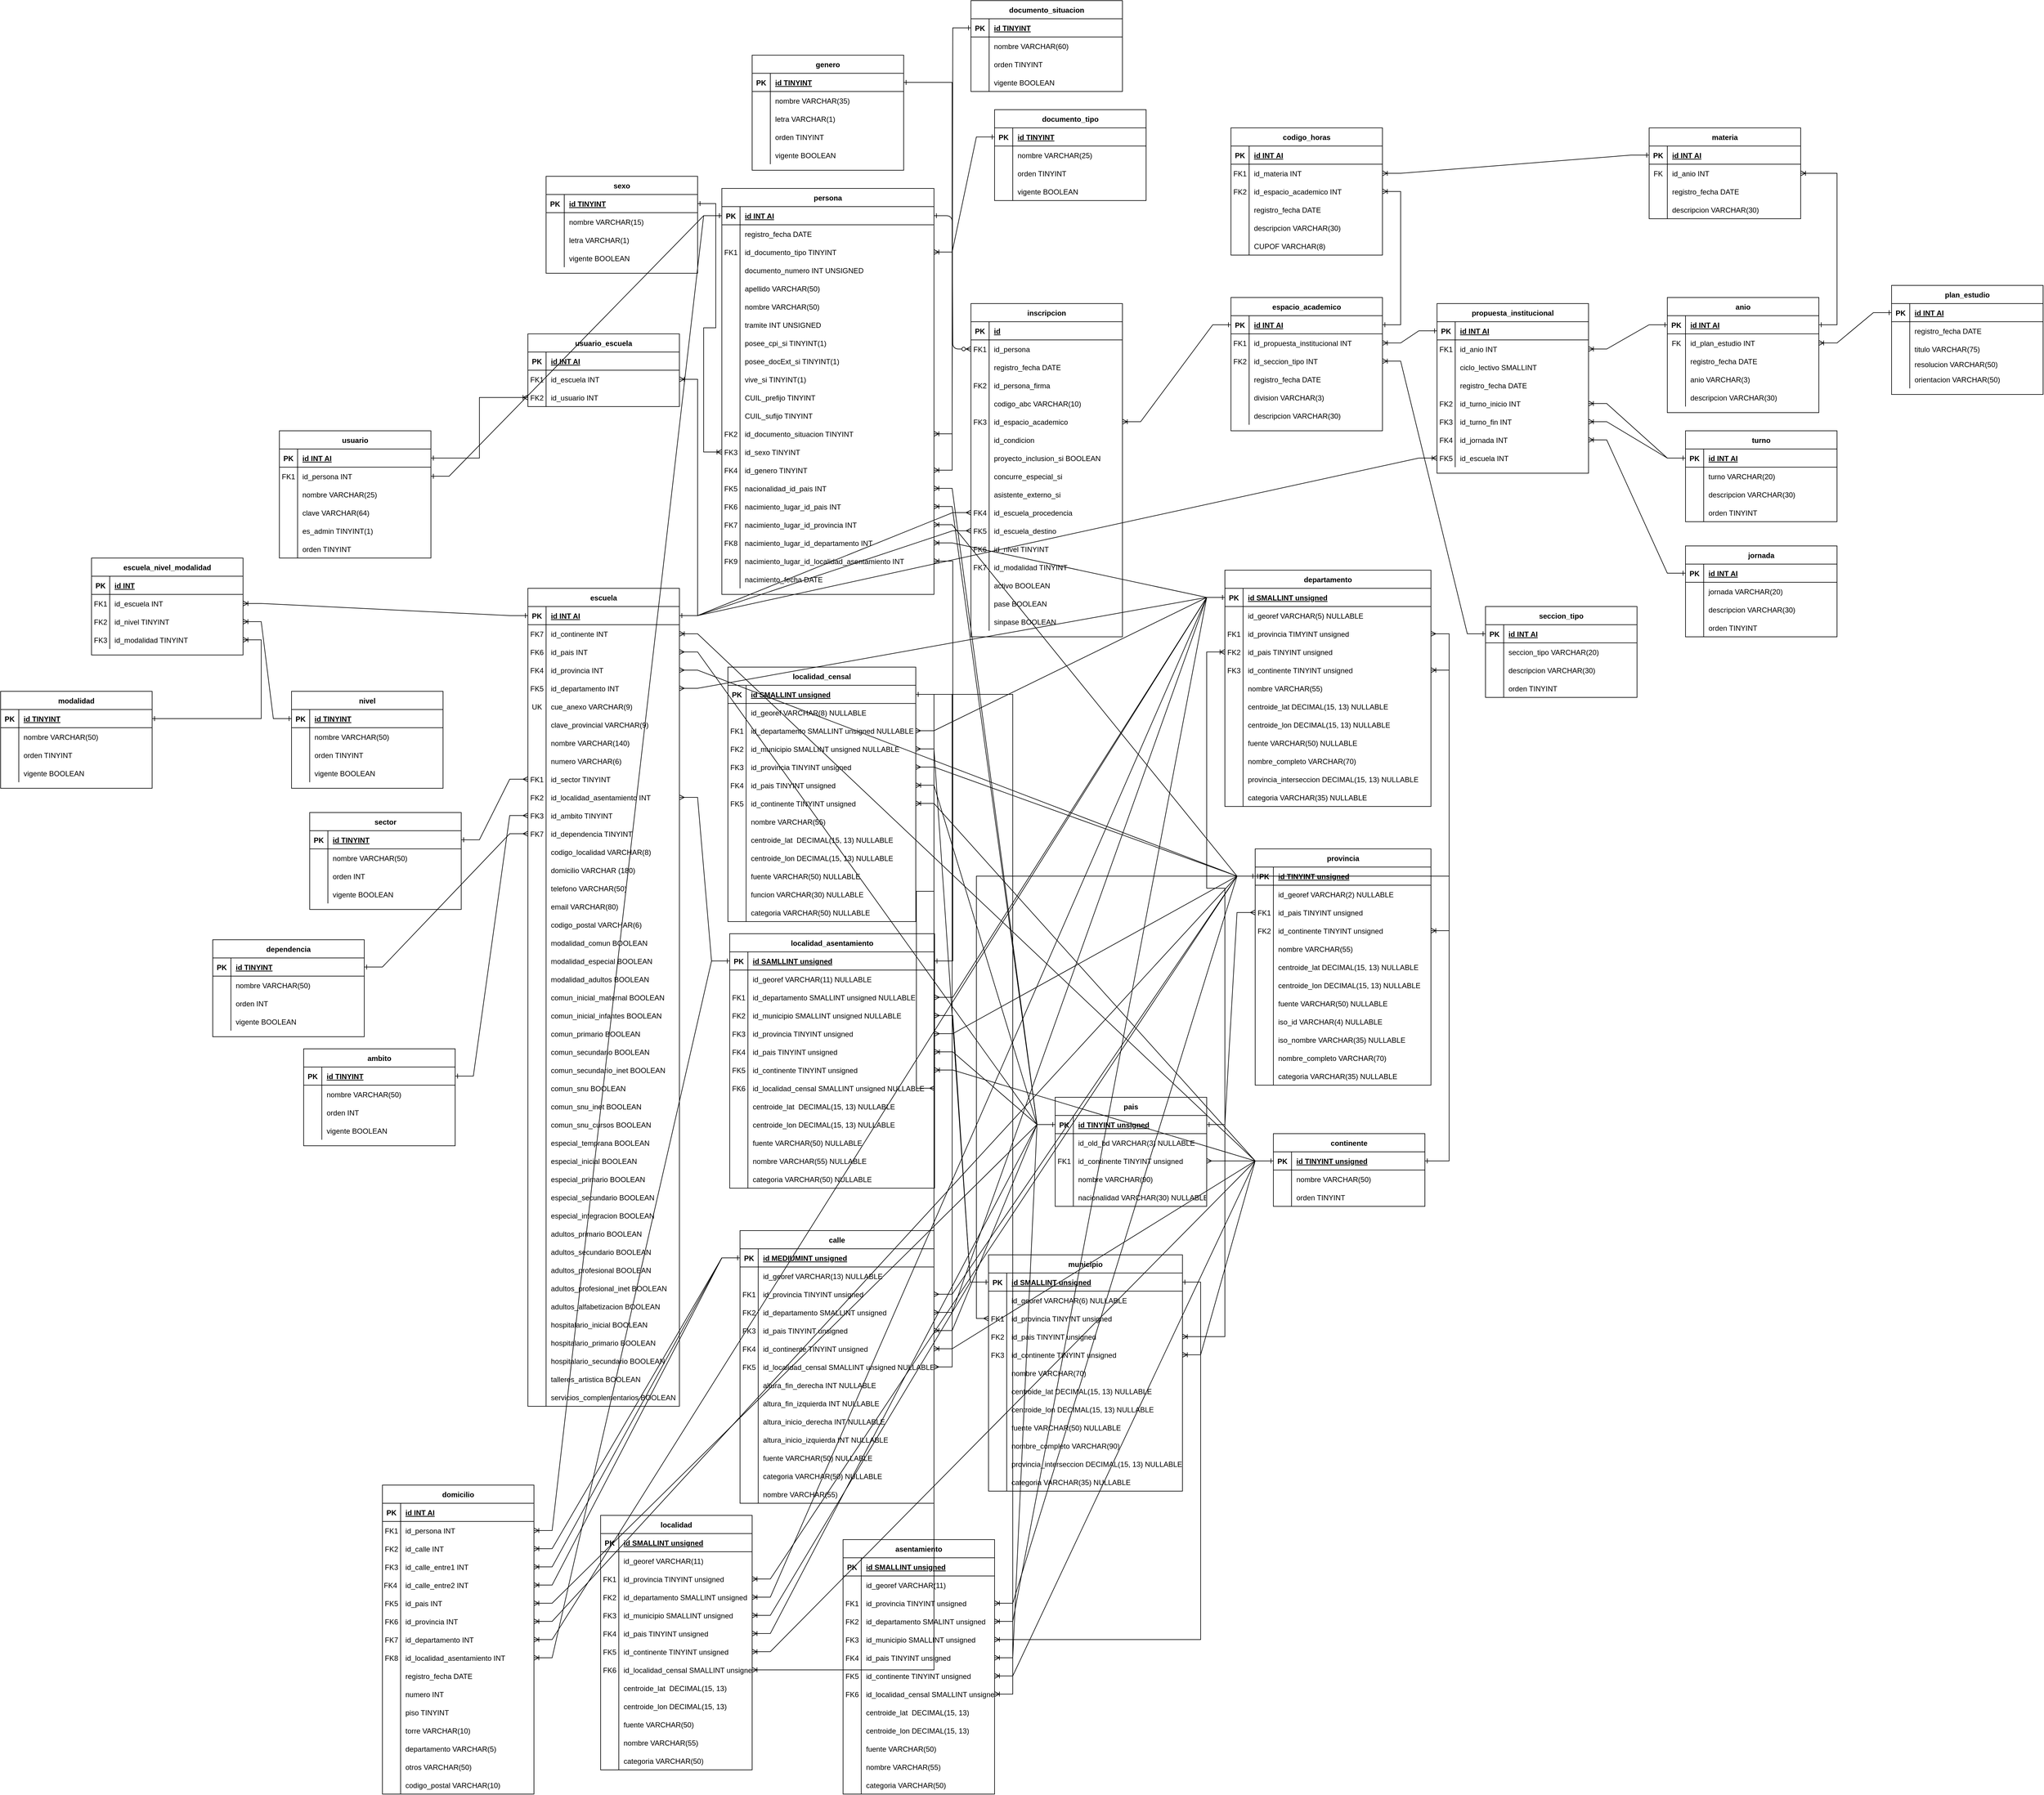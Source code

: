 <mxfile version="22.1.16" type="github">
  <diagram id="R2lEEEUBdFMjLlhIrx00" name="Page-1">
    <mxGraphModel dx="2494" dy="1786" grid="1" gridSize="10" guides="1" tooltips="1" connect="1" arrows="1" fold="1" page="1" pageScale="1" pageWidth="850" pageHeight="1100" math="0" shadow="0" extFonts="Permanent Marker^https://fonts.googleapis.com/css?family=Permanent+Marker">
      <root>
        <mxCell id="0" />
        <mxCell id="1" parent="0" />
        <mxCell id="C-vyLk0tnHw3VtMMgP7b-1" value="" style="edgeStyle=entityRelationEdgeStyle;endArrow=ERzeroToMany;startArrow=ERone;endFill=1;startFill=0;" parent="1" source="C-vyLk0tnHw3VtMMgP7b-24" target="C-vyLk0tnHw3VtMMgP7b-6" edge="1">
          <mxGeometry width="100" height="100" relative="1" as="geometry">
            <mxPoint x="340" y="720" as="sourcePoint" />
            <mxPoint x="440" y="620" as="targetPoint" />
          </mxGeometry>
        </mxCell>
        <mxCell id="C-vyLk0tnHw3VtMMgP7b-2" value="inscripcion" style="shape=table;startSize=30;container=1;collapsible=1;childLayout=tableLayout;fixedRows=1;rowLines=0;fontStyle=1;align=center;resizeLast=1;" parent="1" vertex="1">
          <mxGeometry x="481" y="20" width="250" height="550" as="geometry" />
        </mxCell>
        <mxCell id="C-vyLk0tnHw3VtMMgP7b-3" value="" style="shape=partialRectangle;collapsible=0;dropTarget=0;pointerEvents=0;fillColor=none;points=[[0,0.5],[1,0.5]];portConstraint=eastwest;top=0;left=0;right=0;bottom=1;" parent="C-vyLk0tnHw3VtMMgP7b-2" vertex="1">
          <mxGeometry y="30" width="250" height="30" as="geometry" />
        </mxCell>
        <mxCell id="C-vyLk0tnHw3VtMMgP7b-4" value="PK" style="shape=partialRectangle;overflow=hidden;connectable=0;fillColor=none;top=0;left=0;bottom=0;right=0;fontStyle=1;" parent="C-vyLk0tnHw3VtMMgP7b-3" vertex="1">
          <mxGeometry width="30" height="30" as="geometry">
            <mxRectangle width="30" height="30" as="alternateBounds" />
          </mxGeometry>
        </mxCell>
        <mxCell id="C-vyLk0tnHw3VtMMgP7b-5" value="id" style="shape=partialRectangle;overflow=hidden;connectable=0;fillColor=none;top=0;left=0;bottom=0;right=0;align=left;spacingLeft=6;fontStyle=5;" parent="C-vyLk0tnHw3VtMMgP7b-3" vertex="1">
          <mxGeometry x="30" width="220" height="30" as="geometry">
            <mxRectangle width="220" height="30" as="alternateBounds" />
          </mxGeometry>
        </mxCell>
        <mxCell id="C-vyLk0tnHw3VtMMgP7b-6" value="" style="shape=partialRectangle;collapsible=0;dropTarget=0;pointerEvents=0;fillColor=none;points=[[0,0.5],[1,0.5]];portConstraint=eastwest;top=0;left=0;right=0;bottom=0;" parent="C-vyLk0tnHw3VtMMgP7b-2" vertex="1">
          <mxGeometry y="60" width="250" height="30" as="geometry" />
        </mxCell>
        <mxCell id="C-vyLk0tnHw3VtMMgP7b-7" value="FK1" style="shape=partialRectangle;overflow=hidden;connectable=0;fillColor=none;top=0;left=0;bottom=0;right=0;" parent="C-vyLk0tnHw3VtMMgP7b-6" vertex="1">
          <mxGeometry width="30" height="30" as="geometry">
            <mxRectangle width="30" height="30" as="alternateBounds" />
          </mxGeometry>
        </mxCell>
        <mxCell id="C-vyLk0tnHw3VtMMgP7b-8" value="id_persona" style="shape=partialRectangle;overflow=hidden;connectable=0;fillColor=none;top=0;left=0;bottom=0;right=0;align=left;spacingLeft=6;" parent="C-vyLk0tnHw3VtMMgP7b-6" vertex="1">
          <mxGeometry x="30" width="220" height="30" as="geometry">
            <mxRectangle width="220" height="30" as="alternateBounds" />
          </mxGeometry>
        </mxCell>
        <mxCell id="C-vyLk0tnHw3VtMMgP7b-9" value="" style="shape=partialRectangle;collapsible=0;dropTarget=0;pointerEvents=0;fillColor=none;points=[[0,0.5],[1,0.5]];portConstraint=eastwest;top=0;left=0;right=0;bottom=0;" parent="C-vyLk0tnHw3VtMMgP7b-2" vertex="1">
          <mxGeometry y="90" width="250" height="30" as="geometry" />
        </mxCell>
        <mxCell id="C-vyLk0tnHw3VtMMgP7b-10" value="" style="shape=partialRectangle;overflow=hidden;connectable=0;fillColor=none;top=0;left=0;bottom=0;right=0;" parent="C-vyLk0tnHw3VtMMgP7b-9" vertex="1">
          <mxGeometry width="30" height="30" as="geometry">
            <mxRectangle width="30" height="30" as="alternateBounds" />
          </mxGeometry>
        </mxCell>
        <mxCell id="C-vyLk0tnHw3VtMMgP7b-11" value="registro_fecha DATE" style="shape=partialRectangle;overflow=hidden;connectable=0;fillColor=none;top=0;left=0;bottom=0;right=0;align=left;spacingLeft=6;" parent="C-vyLk0tnHw3VtMMgP7b-9" vertex="1">
          <mxGeometry x="30" width="220" height="30" as="geometry">
            <mxRectangle width="220" height="30" as="alternateBounds" />
          </mxGeometry>
        </mxCell>
        <mxCell id="tyiXka3KTHIvzl3nMOTy-1" value="" style="shape=partialRectangle;collapsible=0;dropTarget=0;pointerEvents=0;fillColor=none;points=[[0,0.5],[1,0.5]];portConstraint=eastwest;top=0;left=0;right=0;bottom=0;" parent="C-vyLk0tnHw3VtMMgP7b-2" vertex="1">
          <mxGeometry y="120" width="250" height="30" as="geometry" />
        </mxCell>
        <mxCell id="tyiXka3KTHIvzl3nMOTy-2" value="FK2" style="shape=partialRectangle;overflow=hidden;connectable=0;fillColor=none;top=0;left=0;bottom=0;right=0;" parent="tyiXka3KTHIvzl3nMOTy-1" vertex="1">
          <mxGeometry width="30" height="30" as="geometry">
            <mxRectangle width="30" height="30" as="alternateBounds" />
          </mxGeometry>
        </mxCell>
        <mxCell id="tyiXka3KTHIvzl3nMOTy-3" value="id_persona_firma" style="shape=partialRectangle;overflow=hidden;connectable=0;fillColor=none;top=0;left=0;bottom=0;right=0;align=left;spacingLeft=6;" parent="tyiXka3KTHIvzl3nMOTy-1" vertex="1">
          <mxGeometry x="30" width="220" height="30" as="geometry">
            <mxRectangle width="220" height="30" as="alternateBounds" />
          </mxGeometry>
        </mxCell>
        <mxCell id="tyiXka3KTHIvzl3nMOTy-4" value="" style="shape=partialRectangle;collapsible=0;dropTarget=0;pointerEvents=0;fillColor=none;points=[[0,0.5],[1,0.5]];portConstraint=eastwest;top=0;left=0;right=0;bottom=0;" parent="C-vyLk0tnHw3VtMMgP7b-2" vertex="1">
          <mxGeometry y="150" width="250" height="30" as="geometry" />
        </mxCell>
        <mxCell id="tyiXka3KTHIvzl3nMOTy-5" value="" style="shape=partialRectangle;overflow=hidden;connectable=0;fillColor=none;top=0;left=0;bottom=0;right=0;" parent="tyiXka3KTHIvzl3nMOTy-4" vertex="1">
          <mxGeometry width="30" height="30" as="geometry">
            <mxRectangle width="30" height="30" as="alternateBounds" />
          </mxGeometry>
        </mxCell>
        <mxCell id="tyiXka3KTHIvzl3nMOTy-6" value="codigo_abc VARCHAR(10)" style="shape=partialRectangle;overflow=hidden;connectable=0;fillColor=none;top=0;left=0;bottom=0;right=0;align=left;spacingLeft=6;" parent="tyiXka3KTHIvzl3nMOTy-4" vertex="1">
          <mxGeometry x="30" width="220" height="30" as="geometry">
            <mxRectangle width="220" height="30" as="alternateBounds" />
          </mxGeometry>
        </mxCell>
        <mxCell id="tyiXka3KTHIvzl3nMOTy-7" value="" style="shape=partialRectangle;collapsible=0;dropTarget=0;pointerEvents=0;fillColor=none;points=[[0,0.5],[1,0.5]];portConstraint=eastwest;top=0;left=0;right=0;bottom=0;" parent="C-vyLk0tnHw3VtMMgP7b-2" vertex="1">
          <mxGeometry y="180" width="250" height="30" as="geometry" />
        </mxCell>
        <mxCell id="tyiXka3KTHIvzl3nMOTy-8" value="FK3" style="shape=partialRectangle;overflow=hidden;connectable=0;fillColor=none;top=0;left=0;bottom=0;right=0;" parent="tyiXka3KTHIvzl3nMOTy-7" vertex="1">
          <mxGeometry width="30" height="30" as="geometry">
            <mxRectangle width="30" height="30" as="alternateBounds" />
          </mxGeometry>
        </mxCell>
        <mxCell id="tyiXka3KTHIvzl3nMOTy-9" value="id_espacio_academico" style="shape=partialRectangle;overflow=hidden;connectable=0;fillColor=none;top=0;left=0;bottom=0;right=0;align=left;spacingLeft=6;" parent="tyiXka3KTHIvzl3nMOTy-7" vertex="1">
          <mxGeometry x="30" width="220" height="30" as="geometry">
            <mxRectangle width="220" height="30" as="alternateBounds" />
          </mxGeometry>
        </mxCell>
        <mxCell id="tyiXka3KTHIvzl3nMOTy-10" value="" style="shape=partialRectangle;collapsible=0;dropTarget=0;pointerEvents=0;fillColor=none;points=[[0,0.5],[1,0.5]];portConstraint=eastwest;top=0;left=0;right=0;bottom=0;" parent="C-vyLk0tnHw3VtMMgP7b-2" vertex="1">
          <mxGeometry y="210" width="250" height="30" as="geometry" />
        </mxCell>
        <mxCell id="tyiXka3KTHIvzl3nMOTy-11" value="" style="shape=partialRectangle;overflow=hidden;connectable=0;fillColor=none;top=0;left=0;bottom=0;right=0;" parent="tyiXka3KTHIvzl3nMOTy-10" vertex="1">
          <mxGeometry width="30" height="30" as="geometry">
            <mxRectangle width="30" height="30" as="alternateBounds" />
          </mxGeometry>
        </mxCell>
        <mxCell id="tyiXka3KTHIvzl3nMOTy-12" value="id_condicion" style="shape=partialRectangle;overflow=hidden;connectable=0;fillColor=none;top=0;left=0;bottom=0;right=0;align=left;spacingLeft=6;" parent="tyiXka3KTHIvzl3nMOTy-10" vertex="1">
          <mxGeometry x="30" width="220" height="30" as="geometry">
            <mxRectangle width="220" height="30" as="alternateBounds" />
          </mxGeometry>
        </mxCell>
        <mxCell id="tyiXka3KTHIvzl3nMOTy-13" value="" style="shape=partialRectangle;collapsible=0;dropTarget=0;pointerEvents=0;fillColor=none;points=[[0,0.5],[1,0.5]];portConstraint=eastwest;top=0;left=0;right=0;bottom=0;" parent="C-vyLk0tnHw3VtMMgP7b-2" vertex="1">
          <mxGeometry y="240" width="250" height="30" as="geometry" />
        </mxCell>
        <mxCell id="tyiXka3KTHIvzl3nMOTy-14" value="" style="shape=partialRectangle;overflow=hidden;connectable=0;fillColor=none;top=0;left=0;bottom=0;right=0;" parent="tyiXka3KTHIvzl3nMOTy-13" vertex="1">
          <mxGeometry width="30" height="30" as="geometry">
            <mxRectangle width="30" height="30" as="alternateBounds" />
          </mxGeometry>
        </mxCell>
        <mxCell id="tyiXka3KTHIvzl3nMOTy-15" value="proyecto_inclusion_si BOOLEAN" style="shape=partialRectangle;overflow=hidden;connectable=0;fillColor=none;top=0;left=0;bottom=0;right=0;align=left;spacingLeft=6;" parent="tyiXka3KTHIvzl3nMOTy-13" vertex="1">
          <mxGeometry x="30" width="220" height="30" as="geometry">
            <mxRectangle width="220" height="30" as="alternateBounds" />
          </mxGeometry>
        </mxCell>
        <mxCell id="tyiXka3KTHIvzl3nMOTy-16" value="" style="shape=partialRectangle;collapsible=0;dropTarget=0;pointerEvents=0;fillColor=none;points=[[0,0.5],[1,0.5]];portConstraint=eastwest;top=0;left=0;right=0;bottom=0;" parent="C-vyLk0tnHw3VtMMgP7b-2" vertex="1">
          <mxGeometry y="270" width="250" height="30" as="geometry" />
        </mxCell>
        <mxCell id="tyiXka3KTHIvzl3nMOTy-17" value="" style="shape=partialRectangle;overflow=hidden;connectable=0;fillColor=none;top=0;left=0;bottom=0;right=0;" parent="tyiXka3KTHIvzl3nMOTy-16" vertex="1">
          <mxGeometry width="30" height="30" as="geometry">
            <mxRectangle width="30" height="30" as="alternateBounds" />
          </mxGeometry>
        </mxCell>
        <mxCell id="tyiXka3KTHIvzl3nMOTy-18" value="concurre_especial_si" style="shape=partialRectangle;overflow=hidden;connectable=0;fillColor=none;top=0;left=0;bottom=0;right=0;align=left;spacingLeft=6;" parent="tyiXka3KTHIvzl3nMOTy-16" vertex="1">
          <mxGeometry x="30" width="220" height="30" as="geometry">
            <mxRectangle width="220" height="30" as="alternateBounds" />
          </mxGeometry>
        </mxCell>
        <mxCell id="tyiXka3KTHIvzl3nMOTy-19" value="" style="shape=partialRectangle;collapsible=0;dropTarget=0;pointerEvents=0;fillColor=none;points=[[0,0.5],[1,0.5]];portConstraint=eastwest;top=0;left=0;right=0;bottom=0;" parent="C-vyLk0tnHw3VtMMgP7b-2" vertex="1">
          <mxGeometry y="300" width="250" height="30" as="geometry" />
        </mxCell>
        <mxCell id="tyiXka3KTHIvzl3nMOTy-20" value="" style="shape=partialRectangle;overflow=hidden;connectable=0;fillColor=none;top=0;left=0;bottom=0;right=0;" parent="tyiXka3KTHIvzl3nMOTy-19" vertex="1">
          <mxGeometry width="30" height="30" as="geometry">
            <mxRectangle width="30" height="30" as="alternateBounds" />
          </mxGeometry>
        </mxCell>
        <mxCell id="tyiXka3KTHIvzl3nMOTy-21" value="asistente_externo_si" style="shape=partialRectangle;overflow=hidden;connectable=0;fillColor=none;top=0;left=0;bottom=0;right=0;align=left;spacingLeft=6;" parent="tyiXka3KTHIvzl3nMOTy-19" vertex="1">
          <mxGeometry x="30" width="220" height="30" as="geometry">
            <mxRectangle width="220" height="30" as="alternateBounds" />
          </mxGeometry>
        </mxCell>
        <mxCell id="9YQmN1Ds9y90uGteiGCf-106" value="" style="shape=partialRectangle;collapsible=0;dropTarget=0;pointerEvents=0;fillColor=none;points=[[0,0.5],[1,0.5]];portConstraint=eastwest;top=0;left=0;right=0;bottom=0;" parent="C-vyLk0tnHw3VtMMgP7b-2" vertex="1">
          <mxGeometry y="330" width="250" height="30" as="geometry" />
        </mxCell>
        <mxCell id="9YQmN1Ds9y90uGteiGCf-107" value="FK4" style="shape=partialRectangle;overflow=hidden;connectable=0;fillColor=none;top=0;left=0;bottom=0;right=0;" parent="9YQmN1Ds9y90uGteiGCf-106" vertex="1">
          <mxGeometry width="30" height="30" as="geometry">
            <mxRectangle width="30" height="30" as="alternateBounds" />
          </mxGeometry>
        </mxCell>
        <mxCell id="9YQmN1Ds9y90uGteiGCf-108" value="id_escuela_procedencia" style="shape=partialRectangle;overflow=hidden;connectable=0;fillColor=none;top=0;left=0;bottom=0;right=0;align=left;spacingLeft=6;" parent="9YQmN1Ds9y90uGteiGCf-106" vertex="1">
          <mxGeometry x="30" width="220" height="30" as="geometry">
            <mxRectangle width="220" height="30" as="alternateBounds" />
          </mxGeometry>
        </mxCell>
        <mxCell id="9YQmN1Ds9y90uGteiGCf-109" value="" style="shape=partialRectangle;collapsible=0;dropTarget=0;pointerEvents=0;fillColor=none;points=[[0,0.5],[1,0.5]];portConstraint=eastwest;top=0;left=0;right=0;bottom=0;" parent="C-vyLk0tnHw3VtMMgP7b-2" vertex="1">
          <mxGeometry y="360" width="250" height="30" as="geometry" />
        </mxCell>
        <mxCell id="9YQmN1Ds9y90uGteiGCf-110" value="FK5" style="shape=partialRectangle;overflow=hidden;connectable=0;fillColor=none;top=0;left=0;bottom=0;right=0;" parent="9YQmN1Ds9y90uGteiGCf-109" vertex="1">
          <mxGeometry width="30" height="30" as="geometry">
            <mxRectangle width="30" height="30" as="alternateBounds" />
          </mxGeometry>
        </mxCell>
        <mxCell id="9YQmN1Ds9y90uGteiGCf-111" value="id_escuela_destino" style="shape=partialRectangle;overflow=hidden;connectable=0;fillColor=none;top=0;left=0;bottom=0;right=0;align=left;spacingLeft=6;" parent="9YQmN1Ds9y90uGteiGCf-109" vertex="1">
          <mxGeometry x="30" width="220" height="30" as="geometry">
            <mxRectangle width="220" height="30" as="alternateBounds" />
          </mxGeometry>
        </mxCell>
        <mxCell id="f5d2t7GGoPgYcwTnHiZ1-1" value="" style="shape=partialRectangle;collapsible=0;dropTarget=0;pointerEvents=0;fillColor=none;points=[[0,0.5],[1,0.5]];portConstraint=eastwest;top=0;left=0;right=0;bottom=0;" parent="C-vyLk0tnHw3VtMMgP7b-2" vertex="1">
          <mxGeometry y="390" width="250" height="30" as="geometry" />
        </mxCell>
        <mxCell id="f5d2t7GGoPgYcwTnHiZ1-2" value="FK6" style="shape=partialRectangle;overflow=hidden;connectable=0;fillColor=none;top=0;left=0;bottom=0;right=0;" parent="f5d2t7GGoPgYcwTnHiZ1-1" vertex="1">
          <mxGeometry width="30" height="30" as="geometry">
            <mxRectangle width="30" height="30" as="alternateBounds" />
          </mxGeometry>
        </mxCell>
        <mxCell id="f5d2t7GGoPgYcwTnHiZ1-3" value="id_nivel TINYINT" style="shape=partialRectangle;overflow=hidden;connectable=0;fillColor=none;top=0;left=0;bottom=0;right=0;align=left;spacingLeft=6;" parent="f5d2t7GGoPgYcwTnHiZ1-1" vertex="1">
          <mxGeometry x="30" width="220" height="30" as="geometry">
            <mxRectangle width="220" height="30" as="alternateBounds" />
          </mxGeometry>
        </mxCell>
        <mxCell id="f5d2t7GGoPgYcwTnHiZ1-4" value="" style="shape=partialRectangle;collapsible=0;dropTarget=0;pointerEvents=0;fillColor=none;points=[[0,0.5],[1,0.5]];portConstraint=eastwest;top=0;left=0;right=0;bottom=0;" parent="C-vyLk0tnHw3VtMMgP7b-2" vertex="1">
          <mxGeometry y="420" width="250" height="30" as="geometry" />
        </mxCell>
        <mxCell id="f5d2t7GGoPgYcwTnHiZ1-5" value="FK7" style="shape=partialRectangle;overflow=hidden;connectable=0;fillColor=none;top=0;left=0;bottom=0;right=0;" parent="f5d2t7GGoPgYcwTnHiZ1-4" vertex="1">
          <mxGeometry width="30" height="30" as="geometry">
            <mxRectangle width="30" height="30" as="alternateBounds" />
          </mxGeometry>
        </mxCell>
        <mxCell id="f5d2t7GGoPgYcwTnHiZ1-6" value="id_modalidad TINYINT" style="shape=partialRectangle;overflow=hidden;connectable=0;fillColor=none;top=0;left=0;bottom=0;right=0;align=left;spacingLeft=6;" parent="f5d2t7GGoPgYcwTnHiZ1-4" vertex="1">
          <mxGeometry x="30" width="220" height="30" as="geometry">
            <mxRectangle width="220" height="30" as="alternateBounds" />
          </mxGeometry>
        </mxCell>
        <mxCell id="8msgbmn2ttJPGvHZH6c2-10" value="" style="shape=partialRectangle;collapsible=0;dropTarget=0;pointerEvents=0;fillColor=none;points=[[0,0.5],[1,0.5]];portConstraint=eastwest;top=0;left=0;right=0;bottom=0;" parent="C-vyLk0tnHw3VtMMgP7b-2" vertex="1">
          <mxGeometry y="450" width="250" height="30" as="geometry" />
        </mxCell>
        <mxCell id="8msgbmn2ttJPGvHZH6c2-11" value="" style="shape=partialRectangle;overflow=hidden;connectable=0;fillColor=none;top=0;left=0;bottom=0;right=0;" parent="8msgbmn2ttJPGvHZH6c2-10" vertex="1">
          <mxGeometry width="30" height="30" as="geometry">
            <mxRectangle width="30" height="30" as="alternateBounds" />
          </mxGeometry>
        </mxCell>
        <mxCell id="8msgbmn2ttJPGvHZH6c2-12" value="activo BOOLEAN" style="shape=partialRectangle;overflow=hidden;connectable=0;fillColor=none;top=0;left=0;bottom=0;right=0;align=left;spacingLeft=6;" parent="8msgbmn2ttJPGvHZH6c2-10" vertex="1">
          <mxGeometry x="30" width="220" height="30" as="geometry">
            <mxRectangle width="220" height="30" as="alternateBounds" />
          </mxGeometry>
        </mxCell>
        <mxCell id="8msgbmn2ttJPGvHZH6c2-13" value="" style="shape=partialRectangle;collapsible=0;dropTarget=0;pointerEvents=0;fillColor=none;points=[[0,0.5],[1,0.5]];portConstraint=eastwest;top=0;left=0;right=0;bottom=0;" parent="C-vyLk0tnHw3VtMMgP7b-2" vertex="1">
          <mxGeometry y="480" width="250" height="30" as="geometry" />
        </mxCell>
        <mxCell id="8msgbmn2ttJPGvHZH6c2-14" value="" style="shape=partialRectangle;overflow=hidden;connectable=0;fillColor=none;top=0;left=0;bottom=0;right=0;" parent="8msgbmn2ttJPGvHZH6c2-13" vertex="1">
          <mxGeometry width="30" height="30" as="geometry">
            <mxRectangle width="30" height="30" as="alternateBounds" />
          </mxGeometry>
        </mxCell>
        <mxCell id="8msgbmn2ttJPGvHZH6c2-15" value="pase BOOLEAN" style="shape=partialRectangle;overflow=hidden;connectable=0;fillColor=none;top=0;left=0;bottom=0;right=0;align=left;spacingLeft=6;" parent="8msgbmn2ttJPGvHZH6c2-13" vertex="1">
          <mxGeometry x="30" width="220" height="30" as="geometry">
            <mxRectangle width="220" height="30" as="alternateBounds" />
          </mxGeometry>
        </mxCell>
        <mxCell id="8msgbmn2ttJPGvHZH6c2-16" value="" style="shape=partialRectangle;collapsible=0;dropTarget=0;pointerEvents=0;fillColor=none;points=[[0,0.5],[1,0.5]];portConstraint=eastwest;top=0;left=0;right=0;bottom=0;" parent="C-vyLk0tnHw3VtMMgP7b-2" vertex="1">
          <mxGeometry y="510" width="250" height="30" as="geometry" />
        </mxCell>
        <mxCell id="8msgbmn2ttJPGvHZH6c2-17" value="" style="shape=partialRectangle;overflow=hidden;connectable=0;fillColor=none;top=0;left=0;bottom=0;right=0;" parent="8msgbmn2ttJPGvHZH6c2-16" vertex="1">
          <mxGeometry width="30" height="30" as="geometry">
            <mxRectangle width="30" height="30" as="alternateBounds" />
          </mxGeometry>
        </mxCell>
        <mxCell id="8msgbmn2ttJPGvHZH6c2-18" value="sinpase BOOLEAN" style="shape=partialRectangle;overflow=hidden;connectable=0;fillColor=none;top=0;left=0;bottom=0;right=0;align=left;spacingLeft=6;" parent="8msgbmn2ttJPGvHZH6c2-16" vertex="1">
          <mxGeometry x="30" width="220" height="30" as="geometry">
            <mxRectangle width="220" height="30" as="alternateBounds" />
          </mxGeometry>
        </mxCell>
        <mxCell id="C-vyLk0tnHw3VtMMgP7b-13" value="espacio_academico" style="shape=table;startSize=30;container=1;collapsible=1;childLayout=tableLayout;fixedRows=1;rowLines=0;fontStyle=1;align=center;resizeLast=1;" parent="1" vertex="1">
          <mxGeometry x="910" y="10" width="250" height="220" as="geometry" />
        </mxCell>
        <mxCell id="C-vyLk0tnHw3VtMMgP7b-14" value="" style="shape=partialRectangle;collapsible=0;dropTarget=0;pointerEvents=0;fillColor=none;points=[[0,0.5],[1,0.5]];portConstraint=eastwest;top=0;left=0;right=0;bottom=1;" parent="C-vyLk0tnHw3VtMMgP7b-13" vertex="1">
          <mxGeometry y="30" width="250" height="30" as="geometry" />
        </mxCell>
        <mxCell id="C-vyLk0tnHw3VtMMgP7b-15" value="PK" style="shape=partialRectangle;overflow=hidden;connectable=0;fillColor=none;top=0;left=0;bottom=0;right=0;fontStyle=1;" parent="C-vyLk0tnHw3VtMMgP7b-14" vertex="1">
          <mxGeometry width="30" height="30" as="geometry">
            <mxRectangle width="30" height="30" as="alternateBounds" />
          </mxGeometry>
        </mxCell>
        <mxCell id="C-vyLk0tnHw3VtMMgP7b-16" value="id INT AI" style="shape=partialRectangle;overflow=hidden;connectable=0;fillColor=none;top=0;left=0;bottom=0;right=0;align=left;spacingLeft=6;fontStyle=5;" parent="C-vyLk0tnHw3VtMMgP7b-14" vertex="1">
          <mxGeometry x="30" width="220" height="30" as="geometry">
            <mxRectangle width="220" height="30" as="alternateBounds" />
          </mxGeometry>
        </mxCell>
        <mxCell id="C-vyLk0tnHw3VtMMgP7b-17" value="" style="shape=partialRectangle;collapsible=0;dropTarget=0;pointerEvents=0;fillColor=none;points=[[0,0.5],[1,0.5]];portConstraint=eastwest;top=0;left=0;right=0;bottom=0;" parent="C-vyLk0tnHw3VtMMgP7b-13" vertex="1">
          <mxGeometry y="60" width="250" height="30" as="geometry" />
        </mxCell>
        <mxCell id="C-vyLk0tnHw3VtMMgP7b-18" value="FK1" style="shape=partialRectangle;overflow=hidden;connectable=0;fillColor=none;top=0;left=0;bottom=0;right=0;" parent="C-vyLk0tnHw3VtMMgP7b-17" vertex="1">
          <mxGeometry width="30" height="30" as="geometry">
            <mxRectangle width="30" height="30" as="alternateBounds" />
          </mxGeometry>
        </mxCell>
        <mxCell id="C-vyLk0tnHw3VtMMgP7b-19" value="id_propuesta_institucional INT" style="shape=partialRectangle;overflow=hidden;connectable=0;fillColor=none;top=0;left=0;bottom=0;right=0;align=left;spacingLeft=6;" parent="C-vyLk0tnHw3VtMMgP7b-17" vertex="1">
          <mxGeometry x="30" width="220" height="30" as="geometry">
            <mxRectangle width="220" height="30" as="alternateBounds" />
          </mxGeometry>
        </mxCell>
        <mxCell id="hNgcpia0txlmw87ltbUV-116" value="" style="shape=partialRectangle;collapsible=0;dropTarget=0;pointerEvents=0;fillColor=none;points=[[0,0.5],[1,0.5]];portConstraint=eastwest;top=0;left=0;right=0;bottom=0;" parent="C-vyLk0tnHw3VtMMgP7b-13" vertex="1">
          <mxGeometry y="90" width="250" height="30" as="geometry" />
        </mxCell>
        <mxCell id="hNgcpia0txlmw87ltbUV-117" value="FK2" style="shape=partialRectangle;overflow=hidden;connectable=0;fillColor=none;top=0;left=0;bottom=0;right=0;" parent="hNgcpia0txlmw87ltbUV-116" vertex="1">
          <mxGeometry width="30" height="30" as="geometry">
            <mxRectangle width="30" height="30" as="alternateBounds" />
          </mxGeometry>
        </mxCell>
        <mxCell id="hNgcpia0txlmw87ltbUV-118" value="id_seccion_tipo INT" style="shape=partialRectangle;overflow=hidden;connectable=0;fillColor=none;top=0;left=0;bottom=0;right=0;align=left;spacingLeft=6;" parent="hNgcpia0txlmw87ltbUV-116" vertex="1">
          <mxGeometry x="30" width="220" height="30" as="geometry">
            <mxRectangle width="220" height="30" as="alternateBounds" />
          </mxGeometry>
        </mxCell>
        <mxCell id="C-vyLk0tnHw3VtMMgP7b-20" value="" style="shape=partialRectangle;collapsible=0;dropTarget=0;pointerEvents=0;fillColor=none;points=[[0,0.5],[1,0.5]];portConstraint=eastwest;top=0;left=0;right=0;bottom=0;" parent="C-vyLk0tnHw3VtMMgP7b-13" vertex="1">
          <mxGeometry y="120" width="250" height="30" as="geometry" />
        </mxCell>
        <mxCell id="C-vyLk0tnHw3VtMMgP7b-21" value="" style="shape=partialRectangle;overflow=hidden;connectable=0;fillColor=none;top=0;left=0;bottom=0;right=0;" parent="C-vyLk0tnHw3VtMMgP7b-20" vertex="1">
          <mxGeometry width="30" height="30" as="geometry">
            <mxRectangle width="30" height="30" as="alternateBounds" />
          </mxGeometry>
        </mxCell>
        <mxCell id="C-vyLk0tnHw3VtMMgP7b-22" value="registro_fecha DATE" style="shape=partialRectangle;overflow=hidden;connectable=0;fillColor=none;top=0;left=0;bottom=0;right=0;align=left;spacingLeft=6;" parent="C-vyLk0tnHw3VtMMgP7b-20" vertex="1">
          <mxGeometry x="30" width="220" height="30" as="geometry">
            <mxRectangle width="220" height="30" as="alternateBounds" />
          </mxGeometry>
        </mxCell>
        <mxCell id="hNgcpia0txlmw87ltbUV-119" value="" style="shape=partialRectangle;collapsible=0;dropTarget=0;pointerEvents=0;fillColor=none;points=[[0,0.5],[1,0.5]];portConstraint=eastwest;top=0;left=0;right=0;bottom=0;" parent="C-vyLk0tnHw3VtMMgP7b-13" vertex="1">
          <mxGeometry y="150" width="250" height="30" as="geometry" />
        </mxCell>
        <mxCell id="hNgcpia0txlmw87ltbUV-120" value="" style="shape=partialRectangle;overflow=hidden;connectable=0;fillColor=none;top=0;left=0;bottom=0;right=0;" parent="hNgcpia0txlmw87ltbUV-119" vertex="1">
          <mxGeometry width="30" height="30" as="geometry">
            <mxRectangle width="30" height="30" as="alternateBounds" />
          </mxGeometry>
        </mxCell>
        <mxCell id="hNgcpia0txlmw87ltbUV-121" value="division VARCHAR(3)" style="shape=partialRectangle;overflow=hidden;connectable=0;fillColor=none;top=0;left=0;bottom=0;right=0;align=left;spacingLeft=6;" parent="hNgcpia0txlmw87ltbUV-119" vertex="1">
          <mxGeometry x="30" width="220" height="30" as="geometry">
            <mxRectangle width="220" height="30" as="alternateBounds" />
          </mxGeometry>
        </mxCell>
        <mxCell id="hNgcpia0txlmw87ltbUV-122" value="" style="shape=partialRectangle;collapsible=0;dropTarget=0;pointerEvents=0;fillColor=none;points=[[0,0.5],[1,0.5]];portConstraint=eastwest;top=0;left=0;right=0;bottom=0;" parent="C-vyLk0tnHw3VtMMgP7b-13" vertex="1">
          <mxGeometry y="180" width="250" height="30" as="geometry" />
        </mxCell>
        <mxCell id="hNgcpia0txlmw87ltbUV-123" value="" style="shape=partialRectangle;overflow=hidden;connectable=0;fillColor=none;top=0;left=0;bottom=0;right=0;" parent="hNgcpia0txlmw87ltbUV-122" vertex="1">
          <mxGeometry width="30" height="30" as="geometry">
            <mxRectangle width="30" height="30" as="alternateBounds" />
          </mxGeometry>
        </mxCell>
        <mxCell id="hNgcpia0txlmw87ltbUV-124" value="descripcion VARCHAR(30)" style="shape=partialRectangle;overflow=hidden;connectable=0;fillColor=none;top=0;left=0;bottom=0;right=0;align=left;spacingLeft=6;" parent="hNgcpia0txlmw87ltbUV-122" vertex="1">
          <mxGeometry x="30" width="220" height="30" as="geometry">
            <mxRectangle width="220" height="30" as="alternateBounds" />
          </mxGeometry>
        </mxCell>
        <mxCell id="9YQmN1Ds9y90uGteiGCf-91" style="edgeStyle=entityRelationEdgeStyle;rounded=0;orthogonalLoop=1;jettySize=auto;html=1;exitX=1;exitY=0.5;exitDx=0;exitDy=0;entryX=0;entryY=0.5;entryDx=0;entryDy=0;startArrow=ERone;startFill=0;endArrow=ERmany;endFill=0;" parent="1" source="tPsN3k6D6LEJ2LIXd0FF-36" target="9YQmN1Ds9y90uGteiGCf-106" edge="1">
          <mxGeometry relative="1" as="geometry">
            <Array as="points">
              <mxPoint x="570" y="450" />
              <mxPoint x="940" y="440" />
            </Array>
            <mxPoint x="-40" y="380" as="sourcePoint" />
          </mxGeometry>
        </mxCell>
        <mxCell id="8msgbmn2ttJPGvHZH6c2-8" style="edgeStyle=entityRelationEdgeStyle;rounded=0;orthogonalLoop=1;jettySize=auto;html=1;exitX=1;exitY=0.5;exitDx=0;exitDy=0;entryX=0;entryY=0.5;entryDx=0;entryDy=0;startArrow=ERone;startFill=0;endArrow=ERmany;endFill=0;" parent="1" source="tPsN3k6D6LEJ2LIXd0FF-36" target="9YQmN1Ds9y90uGteiGCf-109" edge="1">
          <mxGeometry relative="1" as="geometry">
            <Array as="points">
              <mxPoint x="570" y="480" />
              <mxPoint x="940" y="470" />
            </Array>
            <mxPoint x="330" y="345" as="sourcePoint" />
            <mxPoint x="480" y="405" as="targetPoint" />
          </mxGeometry>
        </mxCell>
        <mxCell id="tPsN3k6D6LEJ2LIXd0FF-1" value="sector" style="shape=table;startSize=30;container=1;collapsible=1;childLayout=tableLayout;fixedRows=1;rowLines=0;fontStyle=1;align=center;resizeLast=1;" parent="1" vertex="1">
          <mxGeometry x="-610" y="860" width="250" height="160" as="geometry" />
        </mxCell>
        <mxCell id="tPsN3k6D6LEJ2LIXd0FF-2" value="" style="shape=partialRectangle;collapsible=0;dropTarget=0;pointerEvents=0;fillColor=none;points=[[0,0.5],[1,0.5]];portConstraint=eastwest;top=0;left=0;right=0;bottom=1;" parent="tPsN3k6D6LEJ2LIXd0FF-1" vertex="1">
          <mxGeometry y="30" width="250" height="30" as="geometry" />
        </mxCell>
        <mxCell id="tPsN3k6D6LEJ2LIXd0FF-3" value="PK" style="shape=partialRectangle;overflow=hidden;connectable=0;fillColor=none;top=0;left=0;bottom=0;right=0;fontStyle=1;" parent="tPsN3k6D6LEJ2LIXd0FF-2" vertex="1">
          <mxGeometry width="30" height="30" as="geometry">
            <mxRectangle width="30" height="30" as="alternateBounds" />
          </mxGeometry>
        </mxCell>
        <mxCell id="tPsN3k6D6LEJ2LIXd0FF-4" value="id TINYINT" style="shape=partialRectangle;overflow=hidden;connectable=0;fillColor=none;top=0;left=0;bottom=0;right=0;align=left;spacingLeft=6;fontStyle=5;" parent="tPsN3k6D6LEJ2LIXd0FF-2" vertex="1">
          <mxGeometry x="30" width="220" height="30" as="geometry">
            <mxRectangle width="220" height="30" as="alternateBounds" />
          </mxGeometry>
        </mxCell>
        <mxCell id="tPsN3k6D6LEJ2LIXd0FF-5" value="" style="shape=partialRectangle;collapsible=0;dropTarget=0;pointerEvents=0;fillColor=none;points=[[0,0.5],[1,0.5]];portConstraint=eastwest;top=0;left=0;right=0;bottom=0;" parent="tPsN3k6D6LEJ2LIXd0FF-1" vertex="1">
          <mxGeometry y="60" width="250" height="30" as="geometry" />
        </mxCell>
        <mxCell id="tPsN3k6D6LEJ2LIXd0FF-6" value="" style="shape=partialRectangle;overflow=hidden;connectable=0;fillColor=none;top=0;left=0;bottom=0;right=0;" parent="tPsN3k6D6LEJ2LIXd0FF-5" vertex="1">
          <mxGeometry width="30" height="30" as="geometry">
            <mxRectangle width="30" height="30" as="alternateBounds" />
          </mxGeometry>
        </mxCell>
        <mxCell id="tPsN3k6D6LEJ2LIXd0FF-7" value="nombre VARCHAR(50)" style="shape=partialRectangle;overflow=hidden;connectable=0;fillColor=none;top=0;left=0;bottom=0;right=0;align=left;spacingLeft=6;" parent="tPsN3k6D6LEJ2LIXd0FF-5" vertex="1">
          <mxGeometry x="30" width="220" height="30" as="geometry">
            <mxRectangle width="220" height="30" as="alternateBounds" />
          </mxGeometry>
        </mxCell>
        <mxCell id="tPsN3k6D6LEJ2LIXd0FF-8" value="" style="shape=partialRectangle;collapsible=0;dropTarget=0;pointerEvents=0;fillColor=none;points=[[0,0.5],[1,0.5]];portConstraint=eastwest;top=0;left=0;right=0;bottom=0;" parent="tPsN3k6D6LEJ2LIXd0FF-1" vertex="1">
          <mxGeometry y="90" width="250" height="30" as="geometry" />
        </mxCell>
        <mxCell id="tPsN3k6D6LEJ2LIXd0FF-9" value="" style="shape=partialRectangle;overflow=hidden;connectable=0;fillColor=none;top=0;left=0;bottom=0;right=0;" parent="tPsN3k6D6LEJ2LIXd0FF-8" vertex="1">
          <mxGeometry width="30" height="30" as="geometry">
            <mxRectangle width="30" height="30" as="alternateBounds" />
          </mxGeometry>
        </mxCell>
        <mxCell id="tPsN3k6D6LEJ2LIXd0FF-10" value="orden INT" style="shape=partialRectangle;overflow=hidden;connectable=0;fillColor=none;top=0;left=0;bottom=0;right=0;align=left;spacingLeft=6;" parent="tPsN3k6D6LEJ2LIXd0FF-8" vertex="1">
          <mxGeometry x="30" width="220" height="30" as="geometry">
            <mxRectangle width="220" height="30" as="alternateBounds" />
          </mxGeometry>
        </mxCell>
        <mxCell id="tPsN3k6D6LEJ2LIXd0FF-11" value="" style="shape=partialRectangle;collapsible=0;dropTarget=0;pointerEvents=0;fillColor=none;points=[[0,0.5],[1,0.5]];portConstraint=eastwest;top=0;left=0;right=0;bottom=0;" parent="tPsN3k6D6LEJ2LIXd0FF-1" vertex="1">
          <mxGeometry y="120" width="250" height="30" as="geometry" />
        </mxCell>
        <mxCell id="tPsN3k6D6LEJ2LIXd0FF-12" value="" style="shape=partialRectangle;overflow=hidden;connectable=0;fillColor=none;top=0;left=0;bottom=0;right=0;" parent="tPsN3k6D6LEJ2LIXd0FF-11" vertex="1">
          <mxGeometry width="30" height="30" as="geometry">
            <mxRectangle width="30" height="30" as="alternateBounds" />
          </mxGeometry>
        </mxCell>
        <mxCell id="tPsN3k6D6LEJ2LIXd0FF-13" value="vigente BOOLEAN" style="shape=partialRectangle;overflow=hidden;connectable=0;fillColor=none;top=0;left=0;bottom=0;right=0;align=left;spacingLeft=6;" parent="tPsN3k6D6LEJ2LIXd0FF-11" vertex="1">
          <mxGeometry x="30" width="220" height="30" as="geometry">
            <mxRectangle width="220" height="30" as="alternateBounds" />
          </mxGeometry>
        </mxCell>
        <mxCell id="tPsN3k6D6LEJ2LIXd0FF-15" style="edgeStyle=entityRelationEdgeStyle;rounded=0;orthogonalLoop=1;jettySize=auto;html=1;exitX=1;exitY=0.5;exitDx=0;exitDy=0;entryX=0;entryY=0.5;entryDx=0;entryDy=0;startArrow=ERone;startFill=0;endArrow=ERmany;endFill=0;" parent="1" source="tPsN3k6D6LEJ2LIXd0FF-2" target="tPsN3k6D6LEJ2LIXd0FF-51" edge="1">
          <mxGeometry relative="1" as="geometry" />
        </mxCell>
        <mxCell id="tPsN3k6D6LEJ2LIXd0FF-16" value="ambito" style="shape=table;startSize=30;container=1;collapsible=1;childLayout=tableLayout;fixedRows=1;rowLines=0;fontStyle=1;align=center;resizeLast=1;" parent="1" vertex="1">
          <mxGeometry x="-620" y="1250" width="250" height="160" as="geometry" />
        </mxCell>
        <mxCell id="tPsN3k6D6LEJ2LIXd0FF-17" value="" style="shape=partialRectangle;collapsible=0;dropTarget=0;pointerEvents=0;fillColor=none;points=[[0,0.5],[1,0.5]];portConstraint=eastwest;top=0;left=0;right=0;bottom=1;" parent="tPsN3k6D6LEJ2LIXd0FF-16" vertex="1">
          <mxGeometry y="30" width="250" height="30" as="geometry" />
        </mxCell>
        <mxCell id="tPsN3k6D6LEJ2LIXd0FF-18" value="PK" style="shape=partialRectangle;overflow=hidden;connectable=0;fillColor=none;top=0;left=0;bottom=0;right=0;fontStyle=1;" parent="tPsN3k6D6LEJ2LIXd0FF-17" vertex="1">
          <mxGeometry width="30" height="30" as="geometry">
            <mxRectangle width="30" height="30" as="alternateBounds" />
          </mxGeometry>
        </mxCell>
        <mxCell id="tPsN3k6D6LEJ2LIXd0FF-19" value="id TINYINT" style="shape=partialRectangle;overflow=hidden;connectable=0;fillColor=none;top=0;left=0;bottom=0;right=0;align=left;spacingLeft=6;fontStyle=5;" parent="tPsN3k6D6LEJ2LIXd0FF-17" vertex="1">
          <mxGeometry x="30" width="220" height="30" as="geometry">
            <mxRectangle width="220" height="30" as="alternateBounds" />
          </mxGeometry>
        </mxCell>
        <mxCell id="tPsN3k6D6LEJ2LIXd0FF-20" value="" style="shape=partialRectangle;collapsible=0;dropTarget=0;pointerEvents=0;fillColor=none;points=[[0,0.5],[1,0.5]];portConstraint=eastwest;top=0;left=0;right=0;bottom=0;" parent="tPsN3k6D6LEJ2LIXd0FF-16" vertex="1">
          <mxGeometry y="60" width="250" height="30" as="geometry" />
        </mxCell>
        <mxCell id="tPsN3k6D6LEJ2LIXd0FF-21" value="" style="shape=partialRectangle;overflow=hidden;connectable=0;fillColor=none;top=0;left=0;bottom=0;right=0;" parent="tPsN3k6D6LEJ2LIXd0FF-20" vertex="1">
          <mxGeometry width="30" height="30" as="geometry">
            <mxRectangle width="30" height="30" as="alternateBounds" />
          </mxGeometry>
        </mxCell>
        <mxCell id="tPsN3k6D6LEJ2LIXd0FF-22" value="nombre VARCHAR(50)" style="shape=partialRectangle;overflow=hidden;connectable=0;fillColor=none;top=0;left=0;bottom=0;right=0;align=left;spacingLeft=6;" parent="tPsN3k6D6LEJ2LIXd0FF-20" vertex="1">
          <mxGeometry x="30" width="220" height="30" as="geometry">
            <mxRectangle width="220" height="30" as="alternateBounds" />
          </mxGeometry>
        </mxCell>
        <mxCell id="tPsN3k6D6LEJ2LIXd0FF-23" value="" style="shape=partialRectangle;collapsible=0;dropTarget=0;pointerEvents=0;fillColor=none;points=[[0,0.5],[1,0.5]];portConstraint=eastwest;top=0;left=0;right=0;bottom=0;" parent="tPsN3k6D6LEJ2LIXd0FF-16" vertex="1">
          <mxGeometry y="90" width="250" height="30" as="geometry" />
        </mxCell>
        <mxCell id="tPsN3k6D6LEJ2LIXd0FF-24" value="" style="shape=partialRectangle;overflow=hidden;connectable=0;fillColor=none;top=0;left=0;bottom=0;right=0;" parent="tPsN3k6D6LEJ2LIXd0FF-23" vertex="1">
          <mxGeometry width="30" height="30" as="geometry">
            <mxRectangle width="30" height="30" as="alternateBounds" />
          </mxGeometry>
        </mxCell>
        <mxCell id="tPsN3k6D6LEJ2LIXd0FF-25" value="orden INT" style="shape=partialRectangle;overflow=hidden;connectable=0;fillColor=none;top=0;left=0;bottom=0;right=0;align=left;spacingLeft=6;" parent="tPsN3k6D6LEJ2LIXd0FF-23" vertex="1">
          <mxGeometry x="30" width="220" height="30" as="geometry">
            <mxRectangle width="220" height="30" as="alternateBounds" />
          </mxGeometry>
        </mxCell>
        <mxCell id="tPsN3k6D6LEJ2LIXd0FF-26" value="" style="shape=partialRectangle;collapsible=0;dropTarget=0;pointerEvents=0;fillColor=none;points=[[0,0.5],[1,0.5]];portConstraint=eastwest;top=0;left=0;right=0;bottom=0;" parent="tPsN3k6D6LEJ2LIXd0FF-16" vertex="1">
          <mxGeometry y="120" width="250" height="30" as="geometry" />
        </mxCell>
        <mxCell id="tPsN3k6D6LEJ2LIXd0FF-27" value="" style="shape=partialRectangle;overflow=hidden;connectable=0;fillColor=none;top=0;left=0;bottom=0;right=0;" parent="tPsN3k6D6LEJ2LIXd0FF-26" vertex="1">
          <mxGeometry width="30" height="30" as="geometry">
            <mxRectangle width="30" height="30" as="alternateBounds" />
          </mxGeometry>
        </mxCell>
        <mxCell id="tPsN3k6D6LEJ2LIXd0FF-28" value="vigente BOOLEAN" style="shape=partialRectangle;overflow=hidden;connectable=0;fillColor=none;top=0;left=0;bottom=0;right=0;align=left;spacingLeft=6;" parent="tPsN3k6D6LEJ2LIXd0FF-26" vertex="1">
          <mxGeometry x="30" width="220" height="30" as="geometry">
            <mxRectangle width="220" height="30" as="alternateBounds" />
          </mxGeometry>
        </mxCell>
        <mxCell id="tPsN3k6D6LEJ2LIXd0FF-29" style="edgeStyle=entityRelationEdgeStyle;rounded=0;orthogonalLoop=1;jettySize=auto;html=1;exitX=1;exitY=0.5;exitDx=0;exitDy=0;entryX=0;entryY=0.5;entryDx=0;entryDy=0;startArrow=ERone;startFill=0;endArrow=ERmany;endFill=0;" parent="1" source="tPsN3k6D6LEJ2LIXd0FF-17" target="tPsN3k6D6LEJ2LIXd0FF-57" edge="1">
          <mxGeometry relative="1" as="geometry" />
        </mxCell>
        <mxCell id="tPsN3k6D6LEJ2LIXd0FF-153" value="provincia" style="shape=table;startSize=30;container=1;collapsible=1;childLayout=tableLayout;fixedRows=1;rowLines=0;fontStyle=1;align=center;resizeLast=1;" parent="1" vertex="1">
          <mxGeometry x="950" y="920" width="290" height="390" as="geometry" />
        </mxCell>
        <mxCell id="tPsN3k6D6LEJ2LIXd0FF-154" value="" style="shape=partialRectangle;collapsible=0;dropTarget=0;pointerEvents=0;fillColor=none;points=[[0,0.5],[1,0.5]];portConstraint=eastwest;top=0;left=0;right=0;bottom=1;" parent="tPsN3k6D6LEJ2LIXd0FF-153" vertex="1">
          <mxGeometry y="30" width="290" height="30" as="geometry" />
        </mxCell>
        <mxCell id="tPsN3k6D6LEJ2LIXd0FF-155" value="PK" style="shape=partialRectangle;overflow=hidden;connectable=0;fillColor=none;top=0;left=0;bottom=0;right=0;fontStyle=1;" parent="tPsN3k6D6LEJ2LIXd0FF-154" vertex="1">
          <mxGeometry width="30" height="30" as="geometry">
            <mxRectangle width="30" height="30" as="alternateBounds" />
          </mxGeometry>
        </mxCell>
        <mxCell id="tPsN3k6D6LEJ2LIXd0FF-156" value="id TINYINT unsigned" style="shape=partialRectangle;overflow=hidden;connectable=0;fillColor=none;top=0;left=0;bottom=0;right=0;align=left;spacingLeft=6;fontStyle=5;" parent="tPsN3k6D6LEJ2LIXd0FF-154" vertex="1">
          <mxGeometry x="30" width="260" height="30" as="geometry">
            <mxRectangle width="260" height="30" as="alternateBounds" />
          </mxGeometry>
        </mxCell>
        <mxCell id="tPsN3k6D6LEJ2LIXd0FF-157" value="" style="shape=partialRectangle;collapsible=0;dropTarget=0;pointerEvents=0;fillColor=none;points=[[0,0.5],[1,0.5]];portConstraint=eastwest;top=0;left=0;right=0;bottom=0;" parent="tPsN3k6D6LEJ2LIXd0FF-153" vertex="1">
          <mxGeometry y="60" width="290" height="30" as="geometry" />
        </mxCell>
        <mxCell id="tPsN3k6D6LEJ2LIXd0FF-158" value="" style="shape=partialRectangle;overflow=hidden;connectable=0;fillColor=none;top=0;left=0;bottom=0;right=0;" parent="tPsN3k6D6LEJ2LIXd0FF-157" vertex="1">
          <mxGeometry width="30" height="30" as="geometry">
            <mxRectangle width="30" height="30" as="alternateBounds" />
          </mxGeometry>
        </mxCell>
        <mxCell id="tPsN3k6D6LEJ2LIXd0FF-159" value="id_georef VARCHAR(2) NULLABLE" style="shape=partialRectangle;overflow=hidden;connectable=0;fillColor=none;top=0;left=0;bottom=0;right=0;align=left;spacingLeft=6;" parent="tPsN3k6D6LEJ2LIXd0FF-157" vertex="1">
          <mxGeometry x="30" width="260" height="30" as="geometry">
            <mxRectangle width="260" height="30" as="alternateBounds" />
          </mxGeometry>
        </mxCell>
        <mxCell id="tPsN3k6D6LEJ2LIXd0FF-160" value="" style="shape=partialRectangle;collapsible=0;dropTarget=0;pointerEvents=0;fillColor=none;points=[[0,0.5],[1,0.5]];portConstraint=eastwest;top=0;left=0;right=0;bottom=0;" parent="tPsN3k6D6LEJ2LIXd0FF-153" vertex="1">
          <mxGeometry y="90" width="290" height="30" as="geometry" />
        </mxCell>
        <mxCell id="tPsN3k6D6LEJ2LIXd0FF-161" value="FK1" style="shape=partialRectangle;overflow=hidden;connectable=0;fillColor=none;top=0;left=0;bottom=0;right=0;" parent="tPsN3k6D6LEJ2LIXd0FF-160" vertex="1">
          <mxGeometry width="30" height="30" as="geometry">
            <mxRectangle width="30" height="30" as="alternateBounds" />
          </mxGeometry>
        </mxCell>
        <mxCell id="tPsN3k6D6LEJ2LIXd0FF-162" value="id_pais TINYINT unsigned" style="shape=partialRectangle;overflow=hidden;connectable=0;fillColor=none;top=0;left=0;bottom=0;right=0;align=left;spacingLeft=6;" parent="tPsN3k6D6LEJ2LIXd0FF-160" vertex="1">
          <mxGeometry x="30" width="260" height="30" as="geometry">
            <mxRectangle width="260" height="30" as="alternateBounds" />
          </mxGeometry>
        </mxCell>
        <mxCell id="f5d2t7GGoPgYcwTnHiZ1-96" value="" style="shape=partialRectangle;collapsible=0;dropTarget=0;pointerEvents=0;fillColor=none;points=[[0,0.5],[1,0.5]];portConstraint=eastwest;top=0;left=0;right=0;bottom=0;" parent="tPsN3k6D6LEJ2LIXd0FF-153" vertex="1">
          <mxGeometry y="120" width="290" height="30" as="geometry" />
        </mxCell>
        <mxCell id="f5d2t7GGoPgYcwTnHiZ1-97" value="FK2" style="shape=partialRectangle;overflow=hidden;connectable=0;fillColor=none;top=0;left=0;bottom=0;right=0;" parent="f5d2t7GGoPgYcwTnHiZ1-96" vertex="1">
          <mxGeometry width="30" height="30" as="geometry">
            <mxRectangle width="30" height="30" as="alternateBounds" />
          </mxGeometry>
        </mxCell>
        <mxCell id="f5d2t7GGoPgYcwTnHiZ1-98" value="id_continente TINYINT unsigned" style="shape=partialRectangle;overflow=hidden;connectable=0;fillColor=none;top=0;left=0;bottom=0;right=0;align=left;spacingLeft=6;" parent="f5d2t7GGoPgYcwTnHiZ1-96" vertex="1">
          <mxGeometry x="30" width="260" height="30" as="geometry">
            <mxRectangle width="260" height="30" as="alternateBounds" />
          </mxGeometry>
        </mxCell>
        <mxCell id="tPsN3k6D6LEJ2LIXd0FF-178" value="" style="shape=partialRectangle;collapsible=0;dropTarget=0;pointerEvents=0;fillColor=none;points=[[0,0.5],[1,0.5]];portConstraint=eastwest;top=0;left=0;right=0;bottom=0;" parent="tPsN3k6D6LEJ2LIXd0FF-153" vertex="1">
          <mxGeometry y="150" width="290" height="30" as="geometry" />
        </mxCell>
        <mxCell id="tPsN3k6D6LEJ2LIXd0FF-179" value="" style="shape=partialRectangle;overflow=hidden;connectable=0;fillColor=none;top=0;left=0;bottom=0;right=0;" parent="tPsN3k6D6LEJ2LIXd0FF-178" vertex="1">
          <mxGeometry width="30" height="30" as="geometry">
            <mxRectangle width="30" height="30" as="alternateBounds" />
          </mxGeometry>
        </mxCell>
        <mxCell id="tPsN3k6D6LEJ2LIXd0FF-180" value="nombre VARCHAR(55)" style="shape=partialRectangle;overflow=hidden;connectable=0;fillColor=none;top=0;left=0;bottom=0;right=0;align=left;spacingLeft=6;" parent="tPsN3k6D6LEJ2LIXd0FF-178" vertex="1">
          <mxGeometry x="30" width="260" height="30" as="geometry">
            <mxRectangle width="260" height="30" as="alternateBounds" />
          </mxGeometry>
        </mxCell>
        <mxCell id="tPsN3k6D6LEJ2LIXd0FF-163" value="" style="shape=partialRectangle;collapsible=0;dropTarget=0;pointerEvents=0;fillColor=none;points=[[0,0.5],[1,0.5]];portConstraint=eastwest;top=0;left=0;right=0;bottom=0;" parent="tPsN3k6D6LEJ2LIXd0FF-153" vertex="1">
          <mxGeometry y="180" width="290" height="30" as="geometry" />
        </mxCell>
        <mxCell id="tPsN3k6D6LEJ2LIXd0FF-164" value="" style="shape=partialRectangle;overflow=hidden;connectable=0;fillColor=none;top=0;left=0;bottom=0;right=0;" parent="tPsN3k6D6LEJ2LIXd0FF-163" vertex="1">
          <mxGeometry width="30" height="30" as="geometry">
            <mxRectangle width="30" height="30" as="alternateBounds" />
          </mxGeometry>
        </mxCell>
        <mxCell id="tPsN3k6D6LEJ2LIXd0FF-165" value="centroide_lat DECIMAL(15, 13) NULLABLE" style="shape=partialRectangle;overflow=hidden;connectable=0;fillColor=none;top=0;left=0;bottom=0;right=0;align=left;spacingLeft=6;" parent="tPsN3k6D6LEJ2LIXd0FF-163" vertex="1">
          <mxGeometry x="30" width="260" height="30" as="geometry">
            <mxRectangle width="260" height="30" as="alternateBounds" />
          </mxGeometry>
        </mxCell>
        <mxCell id="tPsN3k6D6LEJ2LIXd0FF-166" value="" style="shape=partialRectangle;collapsible=0;dropTarget=0;pointerEvents=0;fillColor=none;points=[[0,0.5],[1,0.5]];portConstraint=eastwest;top=0;left=0;right=0;bottom=0;" parent="tPsN3k6D6LEJ2LIXd0FF-153" vertex="1">
          <mxGeometry y="210" width="290" height="30" as="geometry" />
        </mxCell>
        <mxCell id="tPsN3k6D6LEJ2LIXd0FF-167" value="" style="shape=partialRectangle;overflow=hidden;connectable=0;fillColor=none;top=0;left=0;bottom=0;right=0;" parent="tPsN3k6D6LEJ2LIXd0FF-166" vertex="1">
          <mxGeometry width="30" height="30" as="geometry">
            <mxRectangle width="30" height="30" as="alternateBounds" />
          </mxGeometry>
        </mxCell>
        <mxCell id="tPsN3k6D6LEJ2LIXd0FF-168" value="centroide_lon DECIMAL(15, 13) NULLABLE" style="shape=partialRectangle;overflow=hidden;connectable=0;fillColor=none;top=0;left=0;bottom=0;right=0;align=left;spacingLeft=6;" parent="tPsN3k6D6LEJ2LIXd0FF-166" vertex="1">
          <mxGeometry x="30" width="260" height="30" as="geometry">
            <mxRectangle width="260" height="30" as="alternateBounds" />
          </mxGeometry>
        </mxCell>
        <mxCell id="tPsN3k6D6LEJ2LIXd0FF-169" value="" style="shape=partialRectangle;collapsible=0;dropTarget=0;pointerEvents=0;fillColor=none;points=[[0,0.5],[1,0.5]];portConstraint=eastwest;top=0;left=0;right=0;bottom=0;" parent="tPsN3k6D6LEJ2LIXd0FF-153" vertex="1">
          <mxGeometry y="240" width="290" height="30" as="geometry" />
        </mxCell>
        <mxCell id="tPsN3k6D6LEJ2LIXd0FF-170" value="" style="shape=partialRectangle;overflow=hidden;connectable=0;fillColor=none;top=0;left=0;bottom=0;right=0;" parent="tPsN3k6D6LEJ2LIXd0FF-169" vertex="1">
          <mxGeometry width="30" height="30" as="geometry">
            <mxRectangle width="30" height="30" as="alternateBounds" />
          </mxGeometry>
        </mxCell>
        <mxCell id="tPsN3k6D6LEJ2LIXd0FF-171" value="fuente VARCHAR(50) NULLABLE" style="shape=partialRectangle;overflow=hidden;connectable=0;fillColor=none;top=0;left=0;bottom=0;right=0;align=left;spacingLeft=6;" parent="tPsN3k6D6LEJ2LIXd0FF-169" vertex="1">
          <mxGeometry x="30" width="260" height="30" as="geometry">
            <mxRectangle width="260" height="30" as="alternateBounds" />
          </mxGeometry>
        </mxCell>
        <mxCell id="tPsN3k6D6LEJ2LIXd0FF-172" value="" style="shape=partialRectangle;collapsible=0;dropTarget=0;pointerEvents=0;fillColor=none;points=[[0,0.5],[1,0.5]];portConstraint=eastwest;top=0;left=0;right=0;bottom=0;" parent="tPsN3k6D6LEJ2LIXd0FF-153" vertex="1">
          <mxGeometry y="270" width="290" height="30" as="geometry" />
        </mxCell>
        <mxCell id="tPsN3k6D6LEJ2LIXd0FF-173" value="" style="shape=partialRectangle;overflow=hidden;connectable=0;fillColor=none;top=0;left=0;bottom=0;right=0;" parent="tPsN3k6D6LEJ2LIXd0FF-172" vertex="1">
          <mxGeometry width="30" height="30" as="geometry">
            <mxRectangle width="30" height="30" as="alternateBounds" />
          </mxGeometry>
        </mxCell>
        <mxCell id="tPsN3k6D6LEJ2LIXd0FF-174" value="iso_id VARCHAR(4) NULLABLE" style="shape=partialRectangle;overflow=hidden;connectable=0;fillColor=none;top=0;left=0;bottom=0;right=0;align=left;spacingLeft=6;" parent="tPsN3k6D6LEJ2LIXd0FF-172" vertex="1">
          <mxGeometry x="30" width="260" height="30" as="geometry">
            <mxRectangle width="260" height="30" as="alternateBounds" />
          </mxGeometry>
        </mxCell>
        <mxCell id="tPsN3k6D6LEJ2LIXd0FF-175" value="" style="shape=partialRectangle;collapsible=0;dropTarget=0;pointerEvents=0;fillColor=none;points=[[0,0.5],[1,0.5]];portConstraint=eastwest;top=0;left=0;right=0;bottom=0;" parent="tPsN3k6D6LEJ2LIXd0FF-153" vertex="1">
          <mxGeometry y="300" width="290" height="30" as="geometry" />
        </mxCell>
        <mxCell id="tPsN3k6D6LEJ2LIXd0FF-176" value="" style="shape=partialRectangle;overflow=hidden;connectable=0;fillColor=none;top=0;left=0;bottom=0;right=0;" parent="tPsN3k6D6LEJ2LIXd0FF-175" vertex="1">
          <mxGeometry width="30" height="30" as="geometry">
            <mxRectangle width="30" height="30" as="alternateBounds" />
          </mxGeometry>
        </mxCell>
        <mxCell id="tPsN3k6D6LEJ2LIXd0FF-177" value="iso_nombre VARCHAR(35) NULLABLE" style="shape=partialRectangle;overflow=hidden;connectable=0;fillColor=none;top=0;left=0;bottom=0;right=0;align=left;spacingLeft=6;" parent="tPsN3k6D6LEJ2LIXd0FF-175" vertex="1">
          <mxGeometry x="30" width="260" height="30" as="geometry">
            <mxRectangle width="260" height="30" as="alternateBounds" />
          </mxGeometry>
        </mxCell>
        <mxCell id="tPsN3k6D6LEJ2LIXd0FF-181" value="" style="shape=partialRectangle;collapsible=0;dropTarget=0;pointerEvents=0;fillColor=none;points=[[0,0.5],[1,0.5]];portConstraint=eastwest;top=0;left=0;right=0;bottom=0;" parent="tPsN3k6D6LEJ2LIXd0FF-153" vertex="1">
          <mxGeometry y="330" width="290" height="30" as="geometry" />
        </mxCell>
        <mxCell id="tPsN3k6D6LEJ2LIXd0FF-182" value="" style="shape=partialRectangle;overflow=hidden;connectable=0;fillColor=none;top=0;left=0;bottom=0;right=0;" parent="tPsN3k6D6LEJ2LIXd0FF-181" vertex="1">
          <mxGeometry width="30" height="30" as="geometry">
            <mxRectangle width="30" height="30" as="alternateBounds" />
          </mxGeometry>
        </mxCell>
        <mxCell id="tPsN3k6D6LEJ2LIXd0FF-183" value="nombre_completo VARCHAR(70)" style="shape=partialRectangle;overflow=hidden;connectable=0;fillColor=none;top=0;left=0;bottom=0;right=0;align=left;spacingLeft=6;" parent="tPsN3k6D6LEJ2LIXd0FF-181" vertex="1">
          <mxGeometry x="30" width="260" height="30" as="geometry">
            <mxRectangle width="260" height="30" as="alternateBounds" />
          </mxGeometry>
        </mxCell>
        <mxCell id="tPsN3k6D6LEJ2LIXd0FF-184" value="" style="shape=partialRectangle;collapsible=0;dropTarget=0;pointerEvents=0;fillColor=none;points=[[0,0.5],[1,0.5]];portConstraint=eastwest;top=0;left=0;right=0;bottom=0;" parent="tPsN3k6D6LEJ2LIXd0FF-153" vertex="1">
          <mxGeometry y="360" width="290" height="30" as="geometry" />
        </mxCell>
        <mxCell id="tPsN3k6D6LEJ2LIXd0FF-185" value="" style="shape=partialRectangle;overflow=hidden;connectable=0;fillColor=none;top=0;left=0;bottom=0;right=0;" parent="tPsN3k6D6LEJ2LIXd0FF-184" vertex="1">
          <mxGeometry width="30" height="30" as="geometry">
            <mxRectangle width="30" height="30" as="alternateBounds" />
          </mxGeometry>
        </mxCell>
        <mxCell id="tPsN3k6D6LEJ2LIXd0FF-186" value="categoria VARCHAR(35) NULLABLE" style="shape=partialRectangle;overflow=hidden;connectable=0;fillColor=none;top=0;left=0;bottom=0;right=0;align=left;spacingLeft=6;" parent="tPsN3k6D6LEJ2LIXd0FF-184" vertex="1">
          <mxGeometry x="30" width="260" height="30" as="geometry">
            <mxRectangle width="260" height="30" as="alternateBounds" />
          </mxGeometry>
        </mxCell>
        <mxCell id="tPsN3k6D6LEJ2LIXd0FF-187" value="departamento" style="shape=table;startSize=30;container=1;collapsible=1;childLayout=tableLayout;fixedRows=1;rowLines=0;fontStyle=1;align=center;resizeLast=1;" parent="1" vertex="1">
          <mxGeometry x="900" y="460" width="340" height="390" as="geometry" />
        </mxCell>
        <mxCell id="tPsN3k6D6LEJ2LIXd0FF-188" value="" style="shape=partialRectangle;collapsible=0;dropTarget=0;pointerEvents=0;fillColor=none;points=[[0,0.5],[1,0.5]];portConstraint=eastwest;top=0;left=0;right=0;bottom=1;" parent="tPsN3k6D6LEJ2LIXd0FF-187" vertex="1">
          <mxGeometry y="30" width="340" height="30" as="geometry" />
        </mxCell>
        <mxCell id="tPsN3k6D6LEJ2LIXd0FF-189" value="PK" style="shape=partialRectangle;overflow=hidden;connectable=0;fillColor=none;top=0;left=0;bottom=0;right=0;fontStyle=1;" parent="tPsN3k6D6LEJ2LIXd0FF-188" vertex="1">
          <mxGeometry width="30" height="30" as="geometry">
            <mxRectangle width="30" height="30" as="alternateBounds" />
          </mxGeometry>
        </mxCell>
        <mxCell id="tPsN3k6D6LEJ2LIXd0FF-190" value="id SMALLINT unsigned" style="shape=partialRectangle;overflow=hidden;connectable=0;fillColor=none;top=0;left=0;bottom=0;right=0;align=left;spacingLeft=6;fontStyle=5;" parent="tPsN3k6D6LEJ2LIXd0FF-188" vertex="1">
          <mxGeometry x="30" width="310" height="30" as="geometry">
            <mxRectangle width="310" height="30" as="alternateBounds" />
          </mxGeometry>
        </mxCell>
        <mxCell id="tPsN3k6D6LEJ2LIXd0FF-191" value="" style="shape=partialRectangle;collapsible=0;dropTarget=0;pointerEvents=0;fillColor=none;points=[[0,0.5],[1,0.5]];portConstraint=eastwest;top=0;left=0;right=0;bottom=0;" parent="tPsN3k6D6LEJ2LIXd0FF-187" vertex="1">
          <mxGeometry y="60" width="340" height="30" as="geometry" />
        </mxCell>
        <mxCell id="tPsN3k6D6LEJ2LIXd0FF-192" value="" style="shape=partialRectangle;overflow=hidden;connectable=0;fillColor=none;top=0;left=0;bottom=0;right=0;" parent="tPsN3k6D6LEJ2LIXd0FF-191" vertex="1">
          <mxGeometry width="30" height="30" as="geometry">
            <mxRectangle width="30" height="30" as="alternateBounds" />
          </mxGeometry>
        </mxCell>
        <mxCell id="tPsN3k6D6LEJ2LIXd0FF-193" value="id_georef VARCHAR(5) NULLABLE" style="shape=partialRectangle;overflow=hidden;connectable=0;fillColor=none;top=0;left=0;bottom=0;right=0;align=left;spacingLeft=6;" parent="tPsN3k6D6LEJ2LIXd0FF-191" vertex="1">
          <mxGeometry x="30" width="310" height="30" as="geometry">
            <mxRectangle width="310" height="30" as="alternateBounds" />
          </mxGeometry>
        </mxCell>
        <mxCell id="tPsN3k6D6LEJ2LIXd0FF-194" value="" style="shape=partialRectangle;collapsible=0;dropTarget=0;pointerEvents=0;fillColor=none;points=[[0,0.5],[1,0.5]];portConstraint=eastwest;top=0;left=0;right=0;bottom=0;" parent="tPsN3k6D6LEJ2LIXd0FF-187" vertex="1">
          <mxGeometry y="90" width="340" height="30" as="geometry" />
        </mxCell>
        <mxCell id="tPsN3k6D6LEJ2LIXd0FF-195" value="FK1" style="shape=partialRectangle;overflow=hidden;connectable=0;fillColor=none;top=0;left=0;bottom=0;right=0;" parent="tPsN3k6D6LEJ2LIXd0FF-194" vertex="1">
          <mxGeometry width="30" height="30" as="geometry">
            <mxRectangle width="30" height="30" as="alternateBounds" />
          </mxGeometry>
        </mxCell>
        <mxCell id="tPsN3k6D6LEJ2LIXd0FF-196" value="id_provincia TIMYINT unsigned" style="shape=partialRectangle;overflow=hidden;connectable=0;fillColor=none;top=0;left=0;bottom=0;right=0;align=left;spacingLeft=6;" parent="tPsN3k6D6LEJ2LIXd0FF-194" vertex="1">
          <mxGeometry x="30" width="310" height="30" as="geometry">
            <mxRectangle width="310" height="30" as="alternateBounds" />
          </mxGeometry>
        </mxCell>
        <mxCell id="a54CNzBahcST7Osa1zJc-65" value="" style="shape=partialRectangle;collapsible=0;dropTarget=0;pointerEvents=0;fillColor=none;points=[[0,0.5],[1,0.5]];portConstraint=eastwest;top=0;left=0;right=0;bottom=0;" parent="tPsN3k6D6LEJ2LIXd0FF-187" vertex="1">
          <mxGeometry y="120" width="340" height="30" as="geometry" />
        </mxCell>
        <mxCell id="a54CNzBahcST7Osa1zJc-66" value="FK2" style="shape=partialRectangle;overflow=hidden;connectable=0;fillColor=none;top=0;left=0;bottom=0;right=0;" parent="a54CNzBahcST7Osa1zJc-65" vertex="1">
          <mxGeometry width="30" height="30" as="geometry">
            <mxRectangle width="30" height="30" as="alternateBounds" />
          </mxGeometry>
        </mxCell>
        <mxCell id="a54CNzBahcST7Osa1zJc-67" value="id_pais TINYINT unsigned" style="shape=partialRectangle;overflow=hidden;connectable=0;fillColor=none;top=0;left=0;bottom=0;right=0;align=left;spacingLeft=6;" parent="a54CNzBahcST7Osa1zJc-65" vertex="1">
          <mxGeometry x="30" width="310" height="30" as="geometry">
            <mxRectangle width="310" height="30" as="alternateBounds" />
          </mxGeometry>
        </mxCell>
        <mxCell id="f5d2t7GGoPgYcwTnHiZ1-90" value="" style="shape=partialRectangle;collapsible=0;dropTarget=0;pointerEvents=0;fillColor=none;points=[[0,0.5],[1,0.5]];portConstraint=eastwest;top=0;left=0;right=0;bottom=0;" parent="tPsN3k6D6LEJ2LIXd0FF-187" vertex="1">
          <mxGeometry y="150" width="340" height="30" as="geometry" />
        </mxCell>
        <mxCell id="f5d2t7GGoPgYcwTnHiZ1-91" value="FK3" style="shape=partialRectangle;overflow=hidden;connectable=0;fillColor=none;top=0;left=0;bottom=0;right=0;" parent="f5d2t7GGoPgYcwTnHiZ1-90" vertex="1">
          <mxGeometry width="30" height="30" as="geometry">
            <mxRectangle width="30" height="30" as="alternateBounds" />
          </mxGeometry>
        </mxCell>
        <mxCell id="f5d2t7GGoPgYcwTnHiZ1-92" value="id_continente TINYINT unsigned" style="shape=partialRectangle;overflow=hidden;connectable=0;fillColor=none;top=0;left=0;bottom=0;right=0;align=left;spacingLeft=6;" parent="f5d2t7GGoPgYcwTnHiZ1-90" vertex="1">
          <mxGeometry x="30" width="310" height="30" as="geometry">
            <mxRectangle width="310" height="30" as="alternateBounds" />
          </mxGeometry>
        </mxCell>
        <mxCell id="tPsN3k6D6LEJ2LIXd0FF-206" value="" style="shape=partialRectangle;collapsible=0;dropTarget=0;pointerEvents=0;fillColor=none;points=[[0,0.5],[1,0.5]];portConstraint=eastwest;top=0;left=0;right=0;bottom=0;" parent="tPsN3k6D6LEJ2LIXd0FF-187" vertex="1">
          <mxGeometry y="180" width="340" height="30" as="geometry" />
        </mxCell>
        <mxCell id="tPsN3k6D6LEJ2LIXd0FF-207" value="" style="shape=partialRectangle;overflow=hidden;connectable=0;fillColor=none;top=0;left=0;bottom=0;right=0;" parent="tPsN3k6D6LEJ2LIXd0FF-206" vertex="1">
          <mxGeometry width="30" height="30" as="geometry">
            <mxRectangle width="30" height="30" as="alternateBounds" />
          </mxGeometry>
        </mxCell>
        <mxCell id="tPsN3k6D6LEJ2LIXd0FF-208" value="nombre VARCHAR(55)" style="shape=partialRectangle;overflow=hidden;connectable=0;fillColor=none;top=0;left=0;bottom=0;right=0;align=left;spacingLeft=6;" parent="tPsN3k6D6LEJ2LIXd0FF-206" vertex="1">
          <mxGeometry x="30" width="310" height="30" as="geometry">
            <mxRectangle width="310" height="30" as="alternateBounds" />
          </mxGeometry>
        </mxCell>
        <mxCell id="tPsN3k6D6LEJ2LIXd0FF-197" value="" style="shape=partialRectangle;collapsible=0;dropTarget=0;pointerEvents=0;fillColor=none;points=[[0,0.5],[1,0.5]];portConstraint=eastwest;top=0;left=0;right=0;bottom=0;" parent="tPsN3k6D6LEJ2LIXd0FF-187" vertex="1">
          <mxGeometry y="210" width="340" height="30" as="geometry" />
        </mxCell>
        <mxCell id="tPsN3k6D6LEJ2LIXd0FF-198" value="" style="shape=partialRectangle;overflow=hidden;connectable=0;fillColor=none;top=0;left=0;bottom=0;right=0;" parent="tPsN3k6D6LEJ2LIXd0FF-197" vertex="1">
          <mxGeometry width="30" height="30" as="geometry">
            <mxRectangle width="30" height="30" as="alternateBounds" />
          </mxGeometry>
        </mxCell>
        <mxCell id="tPsN3k6D6LEJ2LIXd0FF-199" value="centroide_lat DECIMAL(15, 13) NULLABLE" style="shape=partialRectangle;overflow=hidden;connectable=0;fillColor=none;top=0;left=0;bottom=0;right=0;align=left;spacingLeft=6;" parent="tPsN3k6D6LEJ2LIXd0FF-197" vertex="1">
          <mxGeometry x="30" width="310" height="30" as="geometry">
            <mxRectangle width="310" height="30" as="alternateBounds" />
          </mxGeometry>
        </mxCell>
        <mxCell id="tPsN3k6D6LEJ2LIXd0FF-200" value="" style="shape=partialRectangle;collapsible=0;dropTarget=0;pointerEvents=0;fillColor=none;points=[[0,0.5],[1,0.5]];portConstraint=eastwest;top=0;left=0;right=0;bottom=0;" parent="tPsN3k6D6LEJ2LIXd0FF-187" vertex="1">
          <mxGeometry y="240" width="340" height="30" as="geometry" />
        </mxCell>
        <mxCell id="tPsN3k6D6LEJ2LIXd0FF-201" value="" style="shape=partialRectangle;overflow=hidden;connectable=0;fillColor=none;top=0;left=0;bottom=0;right=0;" parent="tPsN3k6D6LEJ2LIXd0FF-200" vertex="1">
          <mxGeometry width="30" height="30" as="geometry">
            <mxRectangle width="30" height="30" as="alternateBounds" />
          </mxGeometry>
        </mxCell>
        <mxCell id="tPsN3k6D6LEJ2LIXd0FF-202" value="centroide_lon DECIMAL(15, 13) NULLABLE" style="shape=partialRectangle;overflow=hidden;connectable=0;fillColor=none;top=0;left=0;bottom=0;right=0;align=left;spacingLeft=6;" parent="tPsN3k6D6LEJ2LIXd0FF-200" vertex="1">
          <mxGeometry x="30" width="310" height="30" as="geometry">
            <mxRectangle width="310" height="30" as="alternateBounds" />
          </mxGeometry>
        </mxCell>
        <mxCell id="tPsN3k6D6LEJ2LIXd0FF-203" value="" style="shape=partialRectangle;collapsible=0;dropTarget=0;pointerEvents=0;fillColor=none;points=[[0,0.5],[1,0.5]];portConstraint=eastwest;top=0;left=0;right=0;bottom=0;" parent="tPsN3k6D6LEJ2LIXd0FF-187" vertex="1">
          <mxGeometry y="270" width="340" height="30" as="geometry" />
        </mxCell>
        <mxCell id="tPsN3k6D6LEJ2LIXd0FF-204" value="" style="shape=partialRectangle;overflow=hidden;connectable=0;fillColor=none;top=0;left=0;bottom=0;right=0;" parent="tPsN3k6D6LEJ2LIXd0FF-203" vertex="1">
          <mxGeometry width="30" height="30" as="geometry">
            <mxRectangle width="30" height="30" as="alternateBounds" />
          </mxGeometry>
        </mxCell>
        <mxCell id="tPsN3k6D6LEJ2LIXd0FF-205" value="fuente VARCHAR(50) NULLABLE" style="shape=partialRectangle;overflow=hidden;connectable=0;fillColor=none;top=0;left=0;bottom=0;right=0;align=left;spacingLeft=6;" parent="tPsN3k6D6LEJ2LIXd0FF-203" vertex="1">
          <mxGeometry x="30" width="310" height="30" as="geometry">
            <mxRectangle width="310" height="30" as="alternateBounds" />
          </mxGeometry>
        </mxCell>
        <mxCell id="tPsN3k6D6LEJ2LIXd0FF-209" value="" style="shape=partialRectangle;collapsible=0;dropTarget=0;pointerEvents=0;fillColor=none;points=[[0,0.5],[1,0.5]];portConstraint=eastwest;top=0;left=0;right=0;bottom=0;" parent="tPsN3k6D6LEJ2LIXd0FF-187" vertex="1">
          <mxGeometry y="300" width="340" height="30" as="geometry" />
        </mxCell>
        <mxCell id="tPsN3k6D6LEJ2LIXd0FF-210" value="" style="shape=partialRectangle;overflow=hidden;connectable=0;fillColor=none;top=0;left=0;bottom=0;right=0;" parent="tPsN3k6D6LEJ2LIXd0FF-209" vertex="1">
          <mxGeometry width="30" height="30" as="geometry">
            <mxRectangle width="30" height="30" as="alternateBounds" />
          </mxGeometry>
        </mxCell>
        <mxCell id="tPsN3k6D6LEJ2LIXd0FF-211" value="nombre_completo VARCHAR(70)" style="shape=partialRectangle;overflow=hidden;connectable=0;fillColor=none;top=0;left=0;bottom=0;right=0;align=left;spacingLeft=6;" parent="tPsN3k6D6LEJ2LIXd0FF-209" vertex="1">
          <mxGeometry x="30" width="310" height="30" as="geometry">
            <mxRectangle width="310" height="30" as="alternateBounds" />
          </mxGeometry>
        </mxCell>
        <mxCell id="tPsN3k6D6LEJ2LIXd0FF-212" value="" style="shape=partialRectangle;collapsible=0;dropTarget=0;pointerEvents=0;fillColor=none;points=[[0,0.5],[1,0.5]];portConstraint=eastwest;top=0;left=0;right=0;bottom=0;" parent="tPsN3k6D6LEJ2LIXd0FF-187" vertex="1">
          <mxGeometry y="330" width="340" height="30" as="geometry" />
        </mxCell>
        <mxCell id="tPsN3k6D6LEJ2LIXd0FF-213" value="" style="shape=partialRectangle;overflow=hidden;connectable=0;fillColor=none;top=0;left=0;bottom=0;right=0;" parent="tPsN3k6D6LEJ2LIXd0FF-212" vertex="1">
          <mxGeometry width="30" height="30" as="geometry">
            <mxRectangle width="30" height="30" as="alternateBounds" />
          </mxGeometry>
        </mxCell>
        <mxCell id="tPsN3k6D6LEJ2LIXd0FF-214" value="provincia_interseccion DECIMAL(15, 13) NULLABLE" style="shape=partialRectangle;overflow=hidden;connectable=0;fillColor=none;top=0;left=0;bottom=0;right=0;align=left;spacingLeft=6;" parent="tPsN3k6D6LEJ2LIXd0FF-212" vertex="1">
          <mxGeometry x="30" width="310" height="30" as="geometry">
            <mxRectangle width="310" height="30" as="alternateBounds" />
          </mxGeometry>
        </mxCell>
        <mxCell id="tPsN3k6D6LEJ2LIXd0FF-215" value="" style="shape=partialRectangle;collapsible=0;dropTarget=0;pointerEvents=0;fillColor=none;points=[[0,0.5],[1,0.5]];portConstraint=eastwest;top=0;left=0;right=0;bottom=0;" parent="tPsN3k6D6LEJ2LIXd0FF-187" vertex="1">
          <mxGeometry y="360" width="340" height="30" as="geometry" />
        </mxCell>
        <mxCell id="tPsN3k6D6LEJ2LIXd0FF-216" value="" style="shape=partialRectangle;overflow=hidden;connectable=0;fillColor=none;top=0;left=0;bottom=0;right=0;" parent="tPsN3k6D6LEJ2LIXd0FF-215" vertex="1">
          <mxGeometry width="30" height="30" as="geometry">
            <mxRectangle width="30" height="30" as="alternateBounds" />
          </mxGeometry>
        </mxCell>
        <mxCell id="tPsN3k6D6LEJ2LIXd0FF-217" value="categoria VARCHAR(35) NULLABLE" style="shape=partialRectangle;overflow=hidden;connectable=0;fillColor=none;top=0;left=0;bottom=0;right=0;align=left;spacingLeft=6;" parent="tPsN3k6D6LEJ2LIXd0FF-215" vertex="1">
          <mxGeometry x="30" width="310" height="30" as="geometry">
            <mxRectangle width="310" height="30" as="alternateBounds" />
          </mxGeometry>
        </mxCell>
        <mxCell id="tPsN3k6D6LEJ2LIXd0FF-219" value="localidad_asentamiento" style="shape=table;startSize=30;container=1;collapsible=1;childLayout=tableLayout;fixedRows=1;rowLines=0;fontStyle=1;align=center;resizeLast=1;" parent="1" vertex="1">
          <mxGeometry x="83" y="1060" width="338" height="420" as="geometry" />
        </mxCell>
        <mxCell id="tPsN3k6D6LEJ2LIXd0FF-220" value="" style="shape=partialRectangle;collapsible=0;dropTarget=0;pointerEvents=0;fillColor=none;points=[[0,0.5],[1,0.5]];portConstraint=eastwest;top=0;left=0;right=0;bottom=1;" parent="tPsN3k6D6LEJ2LIXd0FF-219" vertex="1">
          <mxGeometry y="30" width="338" height="30" as="geometry" />
        </mxCell>
        <mxCell id="tPsN3k6D6LEJ2LIXd0FF-221" value="PK" style="shape=partialRectangle;overflow=hidden;connectable=0;fillColor=none;top=0;left=0;bottom=0;right=0;fontStyle=1;" parent="tPsN3k6D6LEJ2LIXd0FF-220" vertex="1">
          <mxGeometry width="30" height="30" as="geometry">
            <mxRectangle width="30" height="30" as="alternateBounds" />
          </mxGeometry>
        </mxCell>
        <mxCell id="tPsN3k6D6LEJ2LIXd0FF-222" value="id SAMLLINT unsigned" style="shape=partialRectangle;overflow=hidden;connectable=0;fillColor=none;top=0;left=0;bottom=0;right=0;align=left;spacingLeft=6;fontStyle=5;" parent="tPsN3k6D6LEJ2LIXd0FF-220" vertex="1">
          <mxGeometry x="30" width="308" height="30" as="geometry">
            <mxRectangle width="308" height="30" as="alternateBounds" />
          </mxGeometry>
        </mxCell>
        <mxCell id="tPsN3k6D6LEJ2LIXd0FF-223" value="" style="shape=partialRectangle;collapsible=0;dropTarget=0;pointerEvents=0;fillColor=none;points=[[0,0.5],[1,0.5]];portConstraint=eastwest;top=0;left=0;right=0;bottom=0;" parent="tPsN3k6D6LEJ2LIXd0FF-219" vertex="1">
          <mxGeometry y="60" width="338" height="30" as="geometry" />
        </mxCell>
        <mxCell id="tPsN3k6D6LEJ2LIXd0FF-224" value="" style="shape=partialRectangle;overflow=hidden;connectable=0;fillColor=none;top=0;left=0;bottom=0;right=0;" parent="tPsN3k6D6LEJ2LIXd0FF-223" vertex="1">
          <mxGeometry width="30" height="30" as="geometry">
            <mxRectangle width="30" height="30" as="alternateBounds" />
          </mxGeometry>
        </mxCell>
        <mxCell id="tPsN3k6D6LEJ2LIXd0FF-225" value="id_georef VARCHAR(11) NULLABLE" style="shape=partialRectangle;overflow=hidden;connectable=0;fillColor=none;top=0;left=0;bottom=0;right=0;align=left;spacingLeft=6;" parent="tPsN3k6D6LEJ2LIXd0FF-223" vertex="1">
          <mxGeometry x="30" width="308" height="30" as="geometry">
            <mxRectangle width="308" height="30" as="alternateBounds" />
          </mxGeometry>
        </mxCell>
        <mxCell id="tPsN3k6D6LEJ2LIXd0FF-229" value="" style="shape=partialRectangle;collapsible=0;dropTarget=0;pointerEvents=0;fillColor=none;points=[[0,0.5],[1,0.5]];portConstraint=eastwest;top=0;left=0;right=0;bottom=0;" parent="tPsN3k6D6LEJ2LIXd0FF-219" vertex="1">
          <mxGeometry y="90" width="338" height="30" as="geometry" />
        </mxCell>
        <mxCell id="tPsN3k6D6LEJ2LIXd0FF-230" value="FK1" style="shape=partialRectangle;overflow=hidden;connectable=0;fillColor=none;top=0;left=0;bottom=0;right=0;" parent="tPsN3k6D6LEJ2LIXd0FF-229" vertex="1">
          <mxGeometry width="30" height="30" as="geometry">
            <mxRectangle width="30" height="30" as="alternateBounds" />
          </mxGeometry>
        </mxCell>
        <mxCell id="tPsN3k6D6LEJ2LIXd0FF-231" value="id_departamento SMALLINT unsigned NULLABLE" style="shape=partialRectangle;overflow=hidden;connectable=0;fillColor=none;top=0;left=0;bottom=0;right=0;align=left;spacingLeft=6;" parent="tPsN3k6D6LEJ2LIXd0FF-229" vertex="1">
          <mxGeometry x="30" width="308" height="30" as="geometry">
            <mxRectangle width="308" height="30" as="alternateBounds" />
          </mxGeometry>
        </mxCell>
        <mxCell id="tPsN3k6D6LEJ2LIXd0FF-232" value="" style="shape=partialRectangle;collapsible=0;dropTarget=0;pointerEvents=0;fillColor=none;points=[[0,0.5],[1,0.5]];portConstraint=eastwest;top=0;left=0;right=0;bottom=0;" parent="tPsN3k6D6LEJ2LIXd0FF-219" vertex="1">
          <mxGeometry y="120" width="338" height="30" as="geometry" />
        </mxCell>
        <mxCell id="tPsN3k6D6LEJ2LIXd0FF-233" value="FK2" style="shape=partialRectangle;overflow=hidden;connectable=0;fillColor=none;top=0;left=0;bottom=0;right=0;" parent="tPsN3k6D6LEJ2LIXd0FF-232" vertex="1">
          <mxGeometry width="30" height="30" as="geometry">
            <mxRectangle width="30" height="30" as="alternateBounds" />
          </mxGeometry>
        </mxCell>
        <mxCell id="tPsN3k6D6LEJ2LIXd0FF-234" value="id_municipio SMALLINT unsigned NULLABLE" style="shape=partialRectangle;overflow=hidden;connectable=0;fillColor=none;top=0;left=0;bottom=0;right=0;align=left;spacingLeft=6;" parent="tPsN3k6D6LEJ2LIXd0FF-232" vertex="1">
          <mxGeometry x="30" width="308" height="30" as="geometry">
            <mxRectangle width="308" height="30" as="alternateBounds" />
          </mxGeometry>
        </mxCell>
        <mxCell id="tPsN3k6D6LEJ2LIXd0FF-226" value="" style="shape=partialRectangle;collapsible=0;dropTarget=0;pointerEvents=0;fillColor=none;points=[[0,0.5],[1,0.5]];portConstraint=eastwest;top=0;left=0;right=0;bottom=0;" parent="tPsN3k6D6LEJ2LIXd0FF-219" vertex="1">
          <mxGeometry y="150" width="338" height="30" as="geometry" />
        </mxCell>
        <mxCell id="tPsN3k6D6LEJ2LIXd0FF-227" value="FK3" style="shape=partialRectangle;overflow=hidden;connectable=0;fillColor=none;top=0;left=0;bottom=0;right=0;" parent="tPsN3k6D6LEJ2LIXd0FF-226" vertex="1">
          <mxGeometry width="30" height="30" as="geometry">
            <mxRectangle width="30" height="30" as="alternateBounds" />
          </mxGeometry>
        </mxCell>
        <mxCell id="tPsN3k6D6LEJ2LIXd0FF-228" value="id_provincia TINYINT unsigned" style="shape=partialRectangle;overflow=hidden;connectable=0;fillColor=none;top=0;left=0;bottom=0;right=0;align=left;spacingLeft=6;" parent="tPsN3k6D6LEJ2LIXd0FF-226" vertex="1">
          <mxGeometry x="30" width="308" height="30" as="geometry">
            <mxRectangle width="308" height="30" as="alternateBounds" />
          </mxGeometry>
        </mxCell>
        <mxCell id="a54CNzBahcST7Osa1zJc-6" value="" style="shape=partialRectangle;collapsible=0;dropTarget=0;pointerEvents=0;fillColor=none;points=[[0,0.5],[1,0.5]];portConstraint=eastwest;top=0;left=0;right=0;bottom=0;" parent="tPsN3k6D6LEJ2LIXd0FF-219" vertex="1">
          <mxGeometry y="180" width="338" height="30" as="geometry" />
        </mxCell>
        <mxCell id="a54CNzBahcST7Osa1zJc-7" value="FK4" style="shape=partialRectangle;overflow=hidden;connectable=0;fillColor=none;top=0;left=0;bottom=0;right=0;" parent="a54CNzBahcST7Osa1zJc-6" vertex="1">
          <mxGeometry width="30" height="30" as="geometry">
            <mxRectangle width="30" height="30" as="alternateBounds" />
          </mxGeometry>
        </mxCell>
        <mxCell id="a54CNzBahcST7Osa1zJc-8" value="id_pais TINYINT unsigned" style="shape=partialRectangle;overflow=hidden;connectable=0;fillColor=none;top=0;left=0;bottom=0;right=0;align=left;spacingLeft=6;" parent="a54CNzBahcST7Osa1zJc-6" vertex="1">
          <mxGeometry x="30" width="308" height="30" as="geometry">
            <mxRectangle width="308" height="30" as="alternateBounds" />
          </mxGeometry>
        </mxCell>
        <mxCell id="f5d2t7GGoPgYcwTnHiZ1-87" value="" style="shape=partialRectangle;collapsible=0;dropTarget=0;pointerEvents=0;fillColor=none;points=[[0,0.5],[1,0.5]];portConstraint=eastwest;top=0;left=0;right=0;bottom=0;" parent="tPsN3k6D6LEJ2LIXd0FF-219" vertex="1">
          <mxGeometry y="210" width="338" height="30" as="geometry" />
        </mxCell>
        <mxCell id="f5d2t7GGoPgYcwTnHiZ1-88" value="FK5" style="shape=partialRectangle;overflow=hidden;connectable=0;fillColor=none;top=0;left=0;bottom=0;right=0;" parent="f5d2t7GGoPgYcwTnHiZ1-87" vertex="1">
          <mxGeometry width="30" height="30" as="geometry">
            <mxRectangle width="30" height="30" as="alternateBounds" />
          </mxGeometry>
        </mxCell>
        <mxCell id="f5d2t7GGoPgYcwTnHiZ1-89" value="id_continente TINYINT unsigned" style="shape=partialRectangle;overflow=hidden;connectable=0;fillColor=none;top=0;left=0;bottom=0;right=0;align=left;spacingLeft=6;" parent="f5d2t7GGoPgYcwTnHiZ1-87" vertex="1">
          <mxGeometry x="30" width="308" height="30" as="geometry">
            <mxRectangle width="308" height="30" as="alternateBounds" />
          </mxGeometry>
        </mxCell>
        <mxCell id="tPsN3k6D6LEJ2LIXd0FF-235" value="" style="shape=partialRectangle;collapsible=0;dropTarget=0;pointerEvents=0;fillColor=none;points=[[0,0.5],[1,0.5]];portConstraint=eastwest;top=0;left=0;right=0;bottom=0;" parent="tPsN3k6D6LEJ2LIXd0FF-219" vertex="1">
          <mxGeometry y="240" width="338" height="30" as="geometry" />
        </mxCell>
        <mxCell id="tPsN3k6D6LEJ2LIXd0FF-236" value="FK6" style="shape=partialRectangle;overflow=hidden;connectable=0;fillColor=none;top=0;left=0;bottom=0;right=0;" parent="tPsN3k6D6LEJ2LIXd0FF-235" vertex="1">
          <mxGeometry width="30" height="30" as="geometry">
            <mxRectangle width="30" height="30" as="alternateBounds" />
          </mxGeometry>
        </mxCell>
        <mxCell id="tPsN3k6D6LEJ2LIXd0FF-237" value="id_localidad_censal SMALLINT unsigned NULLABLE" style="shape=partialRectangle;overflow=hidden;connectable=0;fillColor=none;top=0;left=0;bottom=0;right=0;align=left;spacingLeft=6;" parent="tPsN3k6D6LEJ2LIXd0FF-235" vertex="1">
          <mxGeometry x="30" width="308" height="30" as="geometry">
            <mxRectangle width="308" height="30" as="alternateBounds" />
          </mxGeometry>
        </mxCell>
        <mxCell id="tPsN3k6D6LEJ2LIXd0FF-238" value="" style="shape=partialRectangle;collapsible=0;dropTarget=0;pointerEvents=0;fillColor=none;points=[[0,0.5],[1,0.5]];portConstraint=eastwest;top=0;left=0;right=0;bottom=0;" parent="tPsN3k6D6LEJ2LIXd0FF-219" vertex="1">
          <mxGeometry y="270" width="338" height="30" as="geometry" />
        </mxCell>
        <mxCell id="tPsN3k6D6LEJ2LIXd0FF-239" value="" style="shape=partialRectangle;overflow=hidden;connectable=0;fillColor=none;top=0;left=0;bottom=0;right=0;" parent="tPsN3k6D6LEJ2LIXd0FF-238" vertex="1">
          <mxGeometry width="30" height="30" as="geometry">
            <mxRectangle width="30" height="30" as="alternateBounds" />
          </mxGeometry>
        </mxCell>
        <mxCell id="tPsN3k6D6LEJ2LIXd0FF-240" value="centroide_lat  DECIMAL(15, 13) NULLABLE" style="shape=partialRectangle;overflow=hidden;connectable=0;fillColor=none;top=0;left=0;bottom=0;right=0;align=left;spacingLeft=6;" parent="tPsN3k6D6LEJ2LIXd0FF-238" vertex="1">
          <mxGeometry x="30" width="308" height="30" as="geometry">
            <mxRectangle width="308" height="30" as="alternateBounds" />
          </mxGeometry>
        </mxCell>
        <mxCell id="tPsN3k6D6LEJ2LIXd0FF-241" value="" style="shape=partialRectangle;collapsible=0;dropTarget=0;pointerEvents=0;fillColor=none;points=[[0,0.5],[1,0.5]];portConstraint=eastwest;top=0;left=0;right=0;bottom=0;" parent="tPsN3k6D6LEJ2LIXd0FF-219" vertex="1">
          <mxGeometry y="300" width="338" height="30" as="geometry" />
        </mxCell>
        <mxCell id="tPsN3k6D6LEJ2LIXd0FF-242" value="" style="shape=partialRectangle;overflow=hidden;connectable=0;fillColor=none;top=0;left=0;bottom=0;right=0;" parent="tPsN3k6D6LEJ2LIXd0FF-241" vertex="1">
          <mxGeometry width="30" height="30" as="geometry">
            <mxRectangle width="30" height="30" as="alternateBounds" />
          </mxGeometry>
        </mxCell>
        <mxCell id="tPsN3k6D6LEJ2LIXd0FF-243" value="centroide_lon DECIMAL(15, 13) NULLABLE" style="shape=partialRectangle;overflow=hidden;connectable=0;fillColor=none;top=0;left=0;bottom=0;right=0;align=left;spacingLeft=6;" parent="tPsN3k6D6LEJ2LIXd0FF-241" vertex="1">
          <mxGeometry x="30" width="308" height="30" as="geometry">
            <mxRectangle width="308" height="30" as="alternateBounds" />
          </mxGeometry>
        </mxCell>
        <mxCell id="tPsN3k6D6LEJ2LIXd0FF-244" value="" style="shape=partialRectangle;collapsible=0;dropTarget=0;pointerEvents=0;fillColor=none;points=[[0,0.5],[1,0.5]];portConstraint=eastwest;top=0;left=0;right=0;bottom=0;" parent="tPsN3k6D6LEJ2LIXd0FF-219" vertex="1">
          <mxGeometry y="330" width="338" height="30" as="geometry" />
        </mxCell>
        <mxCell id="tPsN3k6D6LEJ2LIXd0FF-245" value="" style="shape=partialRectangle;overflow=hidden;connectable=0;fillColor=none;top=0;left=0;bottom=0;right=0;" parent="tPsN3k6D6LEJ2LIXd0FF-244" vertex="1">
          <mxGeometry width="30" height="30" as="geometry">
            <mxRectangle width="30" height="30" as="alternateBounds" />
          </mxGeometry>
        </mxCell>
        <mxCell id="tPsN3k6D6LEJ2LIXd0FF-246" value="fuente VARCHAR(50) NULLABLE" style="shape=partialRectangle;overflow=hidden;connectable=0;fillColor=none;top=0;left=0;bottom=0;right=0;align=left;spacingLeft=6;" parent="tPsN3k6D6LEJ2LIXd0FF-244" vertex="1">
          <mxGeometry x="30" width="308" height="30" as="geometry">
            <mxRectangle width="308" height="30" as="alternateBounds" />
          </mxGeometry>
        </mxCell>
        <mxCell id="tPsN3k6D6LEJ2LIXd0FF-247" value="" style="shape=partialRectangle;collapsible=0;dropTarget=0;pointerEvents=0;fillColor=none;points=[[0,0.5],[1,0.5]];portConstraint=eastwest;top=0;left=0;right=0;bottom=0;" parent="tPsN3k6D6LEJ2LIXd0FF-219" vertex="1">
          <mxGeometry y="360" width="338" height="30" as="geometry" />
        </mxCell>
        <mxCell id="tPsN3k6D6LEJ2LIXd0FF-248" value="" style="shape=partialRectangle;overflow=hidden;connectable=0;fillColor=none;top=0;left=0;bottom=0;right=0;" parent="tPsN3k6D6LEJ2LIXd0FF-247" vertex="1">
          <mxGeometry width="30" height="30" as="geometry">
            <mxRectangle width="30" height="30" as="alternateBounds" />
          </mxGeometry>
        </mxCell>
        <mxCell id="tPsN3k6D6LEJ2LIXd0FF-249" value="nombre VARCHAR(55) NULLABLE" style="shape=partialRectangle;overflow=hidden;connectable=0;fillColor=none;top=0;left=0;bottom=0;right=0;align=left;spacingLeft=6;" parent="tPsN3k6D6LEJ2LIXd0FF-247" vertex="1">
          <mxGeometry x="30" width="308" height="30" as="geometry">
            <mxRectangle width="308" height="30" as="alternateBounds" />
          </mxGeometry>
        </mxCell>
        <mxCell id="tPsN3k6D6LEJ2LIXd0FF-250" value="" style="shape=partialRectangle;collapsible=0;dropTarget=0;pointerEvents=0;fillColor=none;points=[[0,0.5],[1,0.5]];portConstraint=eastwest;top=0;left=0;right=0;bottom=0;" parent="tPsN3k6D6LEJ2LIXd0FF-219" vertex="1">
          <mxGeometry y="390" width="338" height="30" as="geometry" />
        </mxCell>
        <mxCell id="tPsN3k6D6LEJ2LIXd0FF-251" value="" style="shape=partialRectangle;overflow=hidden;connectable=0;fillColor=none;top=0;left=0;bottom=0;right=0;" parent="tPsN3k6D6LEJ2LIXd0FF-250" vertex="1">
          <mxGeometry width="30" height="30" as="geometry">
            <mxRectangle width="30" height="30" as="alternateBounds" />
          </mxGeometry>
        </mxCell>
        <mxCell id="tPsN3k6D6LEJ2LIXd0FF-252" value="categoria VARCHAR(50) NULLABLE" style="shape=partialRectangle;overflow=hidden;connectable=0;fillColor=none;top=0;left=0;bottom=0;right=0;align=left;spacingLeft=6;" parent="tPsN3k6D6LEJ2LIXd0FF-250" vertex="1">
          <mxGeometry x="30" width="308" height="30" as="geometry">
            <mxRectangle width="308" height="30" as="alternateBounds" />
          </mxGeometry>
        </mxCell>
        <mxCell id="tPsN3k6D6LEJ2LIXd0FF-253" style="edgeStyle=entityRelationEdgeStyle;rounded=0;orthogonalLoop=1;jettySize=auto;html=1;exitX=0;exitY=0.5;exitDx=0;exitDy=0;entryX=1;entryY=0.5;entryDx=0;entryDy=0;startArrow=ERone;startFill=0;endArrow=ERmany;endFill=0;" parent="1" source="tPsN3k6D6LEJ2LIXd0FF-188" target="tPsN3k6D6LEJ2LIXd0FF-229" edge="1">
          <mxGeometry relative="1" as="geometry" />
        </mxCell>
        <mxCell id="tPsN3k6D6LEJ2LIXd0FF-254" value="pais" style="shape=table;startSize=30;container=1;collapsible=1;childLayout=tableLayout;fixedRows=1;rowLines=0;fontStyle=1;align=center;resizeLast=1;" parent="1" vertex="1">
          <mxGeometry x="620" y="1330" width="250" height="180" as="geometry" />
        </mxCell>
        <mxCell id="tPsN3k6D6LEJ2LIXd0FF-255" value="" style="shape=partialRectangle;collapsible=0;dropTarget=0;pointerEvents=0;fillColor=none;points=[[0,0.5],[1,0.5]];portConstraint=eastwest;top=0;left=0;right=0;bottom=1;" parent="tPsN3k6D6LEJ2LIXd0FF-254" vertex="1">
          <mxGeometry y="30" width="250" height="30" as="geometry" />
        </mxCell>
        <mxCell id="tPsN3k6D6LEJ2LIXd0FF-256" value="PK" style="shape=partialRectangle;overflow=hidden;connectable=0;fillColor=none;top=0;left=0;bottom=0;right=0;fontStyle=1;" parent="tPsN3k6D6LEJ2LIXd0FF-255" vertex="1">
          <mxGeometry width="30" height="30" as="geometry">
            <mxRectangle width="30" height="30" as="alternateBounds" />
          </mxGeometry>
        </mxCell>
        <mxCell id="tPsN3k6D6LEJ2LIXd0FF-257" value="id TINYINT unsigned" style="shape=partialRectangle;overflow=hidden;connectable=0;fillColor=none;top=0;left=0;bottom=0;right=0;align=left;spacingLeft=6;fontStyle=5;" parent="tPsN3k6D6LEJ2LIXd0FF-255" vertex="1">
          <mxGeometry x="30" width="220" height="30" as="geometry">
            <mxRectangle width="220" height="30" as="alternateBounds" />
          </mxGeometry>
        </mxCell>
        <mxCell id="tPsN3k6D6LEJ2LIXd0FF-258" value="" style="shape=partialRectangle;collapsible=0;dropTarget=0;pointerEvents=0;fillColor=none;points=[[0,0.5],[1,0.5]];portConstraint=eastwest;top=0;left=0;right=0;bottom=0;" parent="tPsN3k6D6LEJ2LIXd0FF-254" vertex="1">
          <mxGeometry y="60" width="250" height="30" as="geometry" />
        </mxCell>
        <mxCell id="tPsN3k6D6LEJ2LIXd0FF-259" value="" style="shape=partialRectangle;overflow=hidden;connectable=0;fillColor=none;top=0;left=0;bottom=0;right=0;" parent="tPsN3k6D6LEJ2LIXd0FF-258" vertex="1">
          <mxGeometry width="30" height="30" as="geometry">
            <mxRectangle width="30" height="30" as="alternateBounds" />
          </mxGeometry>
        </mxCell>
        <mxCell id="tPsN3k6D6LEJ2LIXd0FF-260" value="id_old_bd VARCHAR(3) NULLABLE" style="shape=partialRectangle;overflow=hidden;connectable=0;fillColor=none;top=0;left=0;bottom=0;right=0;align=left;spacingLeft=6;" parent="tPsN3k6D6LEJ2LIXd0FF-258" vertex="1">
          <mxGeometry x="30" width="220" height="30" as="geometry">
            <mxRectangle width="220" height="30" as="alternateBounds" />
          </mxGeometry>
        </mxCell>
        <mxCell id="tPsN3k6D6LEJ2LIXd0FF-261" value="" style="shape=partialRectangle;collapsible=0;dropTarget=0;pointerEvents=0;fillColor=none;points=[[0,0.5],[1,0.5]];portConstraint=eastwest;top=0;left=0;right=0;bottom=0;" parent="tPsN3k6D6LEJ2LIXd0FF-254" vertex="1">
          <mxGeometry y="90" width="250" height="30" as="geometry" />
        </mxCell>
        <mxCell id="tPsN3k6D6LEJ2LIXd0FF-262" value="FK1" style="shape=partialRectangle;overflow=hidden;connectable=0;fillColor=none;top=0;left=0;bottom=0;right=0;" parent="tPsN3k6D6LEJ2LIXd0FF-261" vertex="1">
          <mxGeometry width="30" height="30" as="geometry">
            <mxRectangle width="30" height="30" as="alternateBounds" />
          </mxGeometry>
        </mxCell>
        <mxCell id="tPsN3k6D6LEJ2LIXd0FF-263" value="id_continente TINYINT unsigned" style="shape=partialRectangle;overflow=hidden;connectable=0;fillColor=none;top=0;left=0;bottom=0;right=0;align=left;spacingLeft=6;" parent="tPsN3k6D6LEJ2LIXd0FF-261" vertex="1">
          <mxGeometry x="30" width="220" height="30" as="geometry">
            <mxRectangle width="220" height="30" as="alternateBounds" />
          </mxGeometry>
        </mxCell>
        <mxCell id="tPsN3k6D6LEJ2LIXd0FF-264" value="" style="shape=partialRectangle;collapsible=0;dropTarget=0;pointerEvents=0;fillColor=none;points=[[0,0.5],[1,0.5]];portConstraint=eastwest;top=0;left=0;right=0;bottom=0;" parent="tPsN3k6D6LEJ2LIXd0FF-254" vertex="1">
          <mxGeometry y="120" width="250" height="30" as="geometry" />
        </mxCell>
        <mxCell id="tPsN3k6D6LEJ2LIXd0FF-265" value="" style="shape=partialRectangle;overflow=hidden;connectable=0;fillColor=none;top=0;left=0;bottom=0;right=0;" parent="tPsN3k6D6LEJ2LIXd0FF-264" vertex="1">
          <mxGeometry width="30" height="30" as="geometry">
            <mxRectangle width="30" height="30" as="alternateBounds" />
          </mxGeometry>
        </mxCell>
        <mxCell id="tPsN3k6D6LEJ2LIXd0FF-266" value="nombre VARCHAR(90)" style="shape=partialRectangle;overflow=hidden;connectable=0;fillColor=none;top=0;left=0;bottom=0;right=0;align=left;spacingLeft=6;" parent="tPsN3k6D6LEJ2LIXd0FF-264" vertex="1">
          <mxGeometry x="30" width="220" height="30" as="geometry">
            <mxRectangle width="220" height="30" as="alternateBounds" />
          </mxGeometry>
        </mxCell>
        <mxCell id="a54CNzBahcST7Osa1zJc-31" value="" style="shape=partialRectangle;collapsible=0;dropTarget=0;pointerEvents=0;fillColor=none;points=[[0,0.5],[1,0.5]];portConstraint=eastwest;top=0;left=0;right=0;bottom=0;" parent="tPsN3k6D6LEJ2LIXd0FF-254" vertex="1">
          <mxGeometry y="150" width="250" height="30" as="geometry" />
        </mxCell>
        <mxCell id="a54CNzBahcST7Osa1zJc-32" value="" style="shape=partialRectangle;overflow=hidden;connectable=0;fillColor=none;top=0;left=0;bottom=0;right=0;" parent="a54CNzBahcST7Osa1zJc-31" vertex="1">
          <mxGeometry width="30" height="30" as="geometry">
            <mxRectangle width="30" height="30" as="alternateBounds" />
          </mxGeometry>
        </mxCell>
        <mxCell id="a54CNzBahcST7Osa1zJc-33" value="nacionalidad VARCHAR(30) NULLABLE" style="shape=partialRectangle;overflow=hidden;connectable=0;fillColor=none;top=0;left=0;bottom=0;right=0;align=left;spacingLeft=6;" parent="a54CNzBahcST7Osa1zJc-31" vertex="1">
          <mxGeometry x="30" width="220" height="30" as="geometry">
            <mxRectangle width="220" height="30" as="alternateBounds" />
          </mxGeometry>
        </mxCell>
        <mxCell id="tPsN3k6D6LEJ2LIXd0FF-267" style="edgeStyle=entityRelationEdgeStyle;rounded=0;orthogonalLoop=1;jettySize=auto;html=1;entryX=0;entryY=0.5;entryDx=0;entryDy=0;startArrow=ERone;startFill=0;endArrow=ERmany;endFill=0;" parent="1" source="tPsN3k6D6LEJ2LIXd0FF-255" target="tPsN3k6D6LEJ2LIXd0FF-160" edge="1">
          <mxGeometry relative="1" as="geometry" />
        </mxCell>
        <mxCell id="tPsN3k6D6LEJ2LIXd0FF-268" value="municipio" style="shape=table;startSize=30;container=1;collapsible=1;childLayout=tableLayout;fixedRows=1;rowLines=0;fontStyle=1;align=center;resizeLast=1;" parent="1" vertex="1">
          <mxGeometry x="510" y="1590" width="320" height="390" as="geometry" />
        </mxCell>
        <mxCell id="tPsN3k6D6LEJ2LIXd0FF-269" value="" style="shape=partialRectangle;collapsible=0;dropTarget=0;pointerEvents=0;fillColor=none;points=[[0,0.5],[1,0.5]];portConstraint=eastwest;top=0;left=0;right=0;bottom=1;" parent="tPsN3k6D6LEJ2LIXd0FF-268" vertex="1">
          <mxGeometry y="30" width="320" height="30" as="geometry" />
        </mxCell>
        <mxCell id="tPsN3k6D6LEJ2LIXd0FF-270" value="PK" style="shape=partialRectangle;overflow=hidden;connectable=0;fillColor=none;top=0;left=0;bottom=0;right=0;fontStyle=1;" parent="tPsN3k6D6LEJ2LIXd0FF-269" vertex="1">
          <mxGeometry width="30" height="30" as="geometry">
            <mxRectangle width="30" height="30" as="alternateBounds" />
          </mxGeometry>
        </mxCell>
        <mxCell id="tPsN3k6D6LEJ2LIXd0FF-271" value="id SMALLINT unsigned" style="shape=partialRectangle;overflow=hidden;connectable=0;fillColor=none;top=0;left=0;bottom=0;right=0;align=left;spacingLeft=6;fontStyle=5;" parent="tPsN3k6D6LEJ2LIXd0FF-269" vertex="1">
          <mxGeometry x="30" width="290" height="30" as="geometry">
            <mxRectangle width="290" height="30" as="alternateBounds" />
          </mxGeometry>
        </mxCell>
        <mxCell id="tPsN3k6D6LEJ2LIXd0FF-272" value="" style="shape=partialRectangle;collapsible=0;dropTarget=0;pointerEvents=0;fillColor=none;points=[[0,0.5],[1,0.5]];portConstraint=eastwest;top=0;left=0;right=0;bottom=0;" parent="tPsN3k6D6LEJ2LIXd0FF-268" vertex="1">
          <mxGeometry y="60" width="320" height="30" as="geometry" />
        </mxCell>
        <mxCell id="tPsN3k6D6LEJ2LIXd0FF-273" value="" style="shape=partialRectangle;overflow=hidden;connectable=0;fillColor=none;top=0;left=0;bottom=0;right=0;" parent="tPsN3k6D6LEJ2LIXd0FF-272" vertex="1">
          <mxGeometry width="30" height="30" as="geometry">
            <mxRectangle width="30" height="30" as="alternateBounds" />
          </mxGeometry>
        </mxCell>
        <mxCell id="tPsN3k6D6LEJ2LIXd0FF-274" value="id_georef VARCHAR(6) NULLABLE" style="shape=partialRectangle;overflow=hidden;connectable=0;fillColor=none;top=0;left=0;bottom=0;right=0;align=left;spacingLeft=6;" parent="tPsN3k6D6LEJ2LIXd0FF-272" vertex="1">
          <mxGeometry x="30" width="290" height="30" as="geometry">
            <mxRectangle width="290" height="30" as="alternateBounds" />
          </mxGeometry>
        </mxCell>
        <mxCell id="tPsN3k6D6LEJ2LIXd0FF-275" value="" style="shape=partialRectangle;collapsible=0;dropTarget=0;pointerEvents=0;fillColor=none;points=[[0,0.5],[1,0.5]];portConstraint=eastwest;top=0;left=0;right=0;bottom=0;" parent="tPsN3k6D6LEJ2LIXd0FF-268" vertex="1">
          <mxGeometry y="90" width="320" height="30" as="geometry" />
        </mxCell>
        <mxCell id="tPsN3k6D6LEJ2LIXd0FF-276" value="FK1" style="shape=partialRectangle;overflow=hidden;connectable=0;fillColor=none;top=0;left=0;bottom=0;right=0;" parent="tPsN3k6D6LEJ2LIXd0FF-275" vertex="1">
          <mxGeometry width="30" height="30" as="geometry">
            <mxRectangle width="30" height="30" as="alternateBounds" />
          </mxGeometry>
        </mxCell>
        <mxCell id="tPsN3k6D6LEJ2LIXd0FF-277" value="id_provincia TINYINT unsigned" style="shape=partialRectangle;overflow=hidden;connectable=0;fillColor=none;top=0;left=0;bottom=0;right=0;align=left;spacingLeft=6;" parent="tPsN3k6D6LEJ2LIXd0FF-275" vertex="1">
          <mxGeometry x="30" width="290" height="30" as="geometry">
            <mxRectangle width="290" height="30" as="alternateBounds" />
          </mxGeometry>
        </mxCell>
        <mxCell id="a54CNzBahcST7Osa1zJc-14" value="" style="shape=partialRectangle;collapsible=0;dropTarget=0;pointerEvents=0;fillColor=none;points=[[0,0.5],[1,0.5]];portConstraint=eastwest;top=0;left=0;right=0;bottom=0;" parent="tPsN3k6D6LEJ2LIXd0FF-268" vertex="1">
          <mxGeometry y="120" width="320" height="30" as="geometry" />
        </mxCell>
        <mxCell id="a54CNzBahcST7Osa1zJc-15" value="FK2" style="shape=partialRectangle;overflow=hidden;connectable=0;fillColor=none;top=0;left=0;bottom=0;right=0;" parent="a54CNzBahcST7Osa1zJc-14" vertex="1">
          <mxGeometry width="30" height="30" as="geometry">
            <mxRectangle width="30" height="30" as="alternateBounds" />
          </mxGeometry>
        </mxCell>
        <mxCell id="a54CNzBahcST7Osa1zJc-16" value="id_pais TINYINT unsigned" style="shape=partialRectangle;overflow=hidden;connectable=0;fillColor=none;top=0;left=0;bottom=0;right=0;align=left;spacingLeft=6;" parent="a54CNzBahcST7Osa1zJc-14" vertex="1">
          <mxGeometry x="30" width="290" height="30" as="geometry">
            <mxRectangle width="290" height="30" as="alternateBounds" />
          </mxGeometry>
        </mxCell>
        <mxCell id="f5d2t7GGoPgYcwTnHiZ1-99" value="" style="shape=partialRectangle;collapsible=0;dropTarget=0;pointerEvents=0;fillColor=none;points=[[0,0.5],[1,0.5]];portConstraint=eastwest;top=0;left=0;right=0;bottom=0;" parent="tPsN3k6D6LEJ2LIXd0FF-268" vertex="1">
          <mxGeometry y="150" width="320" height="30" as="geometry" />
        </mxCell>
        <mxCell id="f5d2t7GGoPgYcwTnHiZ1-100" value="FK3" style="shape=partialRectangle;overflow=hidden;connectable=0;fillColor=none;top=0;left=0;bottom=0;right=0;" parent="f5d2t7GGoPgYcwTnHiZ1-99" vertex="1">
          <mxGeometry width="30" height="30" as="geometry">
            <mxRectangle width="30" height="30" as="alternateBounds" />
          </mxGeometry>
        </mxCell>
        <mxCell id="f5d2t7GGoPgYcwTnHiZ1-101" value="id_continente TINYINT unsigned" style="shape=partialRectangle;overflow=hidden;connectable=0;fillColor=none;top=0;left=0;bottom=0;right=0;align=left;spacingLeft=6;" parent="f5d2t7GGoPgYcwTnHiZ1-99" vertex="1">
          <mxGeometry x="30" width="290" height="30" as="geometry">
            <mxRectangle width="290" height="30" as="alternateBounds" />
          </mxGeometry>
        </mxCell>
        <mxCell id="tPsN3k6D6LEJ2LIXd0FF-287" value="" style="shape=partialRectangle;collapsible=0;dropTarget=0;pointerEvents=0;fillColor=none;points=[[0,0.5],[1,0.5]];portConstraint=eastwest;top=0;left=0;right=0;bottom=0;" parent="tPsN3k6D6LEJ2LIXd0FF-268" vertex="1">
          <mxGeometry y="180" width="320" height="30" as="geometry" />
        </mxCell>
        <mxCell id="tPsN3k6D6LEJ2LIXd0FF-288" value="" style="shape=partialRectangle;overflow=hidden;connectable=0;fillColor=none;top=0;left=0;bottom=0;right=0;" parent="tPsN3k6D6LEJ2LIXd0FF-287" vertex="1">
          <mxGeometry width="30" height="30" as="geometry">
            <mxRectangle width="30" height="30" as="alternateBounds" />
          </mxGeometry>
        </mxCell>
        <mxCell id="tPsN3k6D6LEJ2LIXd0FF-289" value="nombre VARCHAR(70)" style="shape=partialRectangle;overflow=hidden;connectable=0;fillColor=none;top=0;left=0;bottom=0;right=0;align=left;spacingLeft=6;" parent="tPsN3k6D6LEJ2LIXd0FF-287" vertex="1">
          <mxGeometry x="30" width="290" height="30" as="geometry">
            <mxRectangle width="290" height="30" as="alternateBounds" />
          </mxGeometry>
        </mxCell>
        <mxCell id="tPsN3k6D6LEJ2LIXd0FF-278" value="" style="shape=partialRectangle;collapsible=0;dropTarget=0;pointerEvents=0;fillColor=none;points=[[0,0.5],[1,0.5]];portConstraint=eastwest;top=0;left=0;right=0;bottom=0;" parent="tPsN3k6D6LEJ2LIXd0FF-268" vertex="1">
          <mxGeometry y="210" width="320" height="30" as="geometry" />
        </mxCell>
        <mxCell id="tPsN3k6D6LEJ2LIXd0FF-279" value="" style="shape=partialRectangle;overflow=hidden;connectable=0;fillColor=none;top=0;left=0;bottom=0;right=0;" parent="tPsN3k6D6LEJ2LIXd0FF-278" vertex="1">
          <mxGeometry width="30" height="30" as="geometry">
            <mxRectangle width="30" height="30" as="alternateBounds" />
          </mxGeometry>
        </mxCell>
        <mxCell id="tPsN3k6D6LEJ2LIXd0FF-280" value="centroide_lat DECIMAL(15, 13) NULLABLE" style="shape=partialRectangle;overflow=hidden;connectable=0;fillColor=none;top=0;left=0;bottom=0;right=0;align=left;spacingLeft=6;" parent="tPsN3k6D6LEJ2LIXd0FF-278" vertex="1">
          <mxGeometry x="30" width="290" height="30" as="geometry">
            <mxRectangle width="290" height="30" as="alternateBounds" />
          </mxGeometry>
        </mxCell>
        <mxCell id="tPsN3k6D6LEJ2LIXd0FF-281" value="" style="shape=partialRectangle;collapsible=0;dropTarget=0;pointerEvents=0;fillColor=none;points=[[0,0.5],[1,0.5]];portConstraint=eastwest;top=0;left=0;right=0;bottom=0;" parent="tPsN3k6D6LEJ2LIXd0FF-268" vertex="1">
          <mxGeometry y="240" width="320" height="30" as="geometry" />
        </mxCell>
        <mxCell id="tPsN3k6D6LEJ2LIXd0FF-282" value="" style="shape=partialRectangle;overflow=hidden;connectable=0;fillColor=none;top=0;left=0;bottom=0;right=0;" parent="tPsN3k6D6LEJ2LIXd0FF-281" vertex="1">
          <mxGeometry width="30" height="30" as="geometry">
            <mxRectangle width="30" height="30" as="alternateBounds" />
          </mxGeometry>
        </mxCell>
        <mxCell id="tPsN3k6D6LEJ2LIXd0FF-283" value="centroide_lon DECIMAL(15, 13) NULLABLE" style="shape=partialRectangle;overflow=hidden;connectable=0;fillColor=none;top=0;left=0;bottom=0;right=0;align=left;spacingLeft=6;" parent="tPsN3k6D6LEJ2LIXd0FF-281" vertex="1">
          <mxGeometry x="30" width="290" height="30" as="geometry">
            <mxRectangle width="290" height="30" as="alternateBounds" />
          </mxGeometry>
        </mxCell>
        <mxCell id="tPsN3k6D6LEJ2LIXd0FF-284" value="" style="shape=partialRectangle;collapsible=0;dropTarget=0;pointerEvents=0;fillColor=none;points=[[0,0.5],[1,0.5]];portConstraint=eastwest;top=0;left=0;right=0;bottom=0;" parent="tPsN3k6D6LEJ2LIXd0FF-268" vertex="1">
          <mxGeometry y="270" width="320" height="30" as="geometry" />
        </mxCell>
        <mxCell id="tPsN3k6D6LEJ2LIXd0FF-285" value="" style="shape=partialRectangle;overflow=hidden;connectable=0;fillColor=none;top=0;left=0;bottom=0;right=0;" parent="tPsN3k6D6LEJ2LIXd0FF-284" vertex="1">
          <mxGeometry width="30" height="30" as="geometry">
            <mxRectangle width="30" height="30" as="alternateBounds" />
          </mxGeometry>
        </mxCell>
        <mxCell id="tPsN3k6D6LEJ2LIXd0FF-286" value="fuente VARCHAR(50) NULLABLE" style="shape=partialRectangle;overflow=hidden;connectable=0;fillColor=none;top=0;left=0;bottom=0;right=0;align=left;spacingLeft=6;" parent="tPsN3k6D6LEJ2LIXd0FF-284" vertex="1">
          <mxGeometry x="30" width="290" height="30" as="geometry">
            <mxRectangle width="290" height="30" as="alternateBounds" />
          </mxGeometry>
        </mxCell>
        <mxCell id="tPsN3k6D6LEJ2LIXd0FF-290" value="" style="shape=partialRectangle;collapsible=0;dropTarget=0;pointerEvents=0;fillColor=none;points=[[0,0.5],[1,0.5]];portConstraint=eastwest;top=0;left=0;right=0;bottom=0;" parent="tPsN3k6D6LEJ2LIXd0FF-268" vertex="1">
          <mxGeometry y="300" width="320" height="30" as="geometry" />
        </mxCell>
        <mxCell id="tPsN3k6D6LEJ2LIXd0FF-291" value="" style="shape=partialRectangle;overflow=hidden;connectable=0;fillColor=none;top=0;left=0;bottom=0;right=0;" parent="tPsN3k6D6LEJ2LIXd0FF-290" vertex="1">
          <mxGeometry width="30" height="30" as="geometry">
            <mxRectangle width="30" height="30" as="alternateBounds" />
          </mxGeometry>
        </mxCell>
        <mxCell id="tPsN3k6D6LEJ2LIXd0FF-292" value="nombre_completo VARCHAR(90)" style="shape=partialRectangle;overflow=hidden;connectable=0;fillColor=none;top=0;left=0;bottom=0;right=0;align=left;spacingLeft=6;" parent="tPsN3k6D6LEJ2LIXd0FF-290" vertex="1">
          <mxGeometry x="30" width="290" height="30" as="geometry">
            <mxRectangle width="290" height="30" as="alternateBounds" />
          </mxGeometry>
        </mxCell>
        <mxCell id="tPsN3k6D6LEJ2LIXd0FF-293" value="" style="shape=partialRectangle;collapsible=0;dropTarget=0;pointerEvents=0;fillColor=none;points=[[0,0.5],[1,0.5]];portConstraint=eastwest;top=0;left=0;right=0;bottom=0;" parent="tPsN3k6D6LEJ2LIXd0FF-268" vertex="1">
          <mxGeometry y="330" width="320" height="30" as="geometry" />
        </mxCell>
        <mxCell id="tPsN3k6D6LEJ2LIXd0FF-294" value="" style="shape=partialRectangle;overflow=hidden;connectable=0;fillColor=none;top=0;left=0;bottom=0;right=0;" parent="tPsN3k6D6LEJ2LIXd0FF-293" vertex="1">
          <mxGeometry width="30" height="30" as="geometry">
            <mxRectangle width="30" height="30" as="alternateBounds" />
          </mxGeometry>
        </mxCell>
        <mxCell id="tPsN3k6D6LEJ2LIXd0FF-295" value="provincia_interseccion DECIMAL(15, 13) NULLABLE" style="shape=partialRectangle;overflow=hidden;connectable=0;fillColor=none;top=0;left=0;bottom=0;right=0;align=left;spacingLeft=6;" parent="tPsN3k6D6LEJ2LIXd0FF-293" vertex="1">
          <mxGeometry x="30" width="290" height="30" as="geometry">
            <mxRectangle width="290" height="30" as="alternateBounds" />
          </mxGeometry>
        </mxCell>
        <mxCell id="tPsN3k6D6LEJ2LIXd0FF-296" value="" style="shape=partialRectangle;collapsible=0;dropTarget=0;pointerEvents=0;fillColor=none;points=[[0,0.5],[1,0.5]];portConstraint=eastwest;top=0;left=0;right=0;bottom=0;" parent="tPsN3k6D6LEJ2LIXd0FF-268" vertex="1">
          <mxGeometry y="360" width="320" height="30" as="geometry" />
        </mxCell>
        <mxCell id="tPsN3k6D6LEJ2LIXd0FF-297" value="" style="shape=partialRectangle;overflow=hidden;connectable=0;fillColor=none;top=0;left=0;bottom=0;right=0;" parent="tPsN3k6D6LEJ2LIXd0FF-296" vertex="1">
          <mxGeometry width="30" height="30" as="geometry">
            <mxRectangle width="30" height="30" as="alternateBounds" />
          </mxGeometry>
        </mxCell>
        <mxCell id="tPsN3k6D6LEJ2LIXd0FF-298" value="categoria VARCHAR(35) NULLABLE" style="shape=partialRectangle;overflow=hidden;connectable=0;fillColor=none;top=0;left=0;bottom=0;right=0;align=left;spacingLeft=6;" parent="tPsN3k6D6LEJ2LIXd0FF-296" vertex="1">
          <mxGeometry x="30" width="290" height="30" as="geometry">
            <mxRectangle width="290" height="30" as="alternateBounds" />
          </mxGeometry>
        </mxCell>
        <mxCell id="tPsN3k6D6LEJ2LIXd0FF-299" value="continente" style="shape=table;startSize=30;container=1;collapsible=1;childLayout=tableLayout;fixedRows=1;rowLines=0;fontStyle=1;align=center;resizeLast=1;" parent="1" vertex="1">
          <mxGeometry x="980" y="1390" width="250" height="120" as="geometry" />
        </mxCell>
        <mxCell id="tPsN3k6D6LEJ2LIXd0FF-300" value="" style="shape=partialRectangle;collapsible=0;dropTarget=0;pointerEvents=0;fillColor=none;points=[[0,0.5],[1,0.5]];portConstraint=eastwest;top=0;left=0;right=0;bottom=1;" parent="tPsN3k6D6LEJ2LIXd0FF-299" vertex="1">
          <mxGeometry y="30" width="250" height="30" as="geometry" />
        </mxCell>
        <mxCell id="tPsN3k6D6LEJ2LIXd0FF-301" value="PK" style="shape=partialRectangle;overflow=hidden;connectable=0;fillColor=none;top=0;left=0;bottom=0;right=0;fontStyle=1;" parent="tPsN3k6D6LEJ2LIXd0FF-300" vertex="1">
          <mxGeometry width="30" height="30" as="geometry">
            <mxRectangle width="30" height="30" as="alternateBounds" />
          </mxGeometry>
        </mxCell>
        <mxCell id="tPsN3k6D6LEJ2LIXd0FF-302" value="id TINYINT unsigned" style="shape=partialRectangle;overflow=hidden;connectable=0;fillColor=none;top=0;left=0;bottom=0;right=0;align=left;spacingLeft=6;fontStyle=5;" parent="tPsN3k6D6LEJ2LIXd0FF-300" vertex="1">
          <mxGeometry x="30" width="220" height="30" as="geometry">
            <mxRectangle width="220" height="30" as="alternateBounds" />
          </mxGeometry>
        </mxCell>
        <mxCell id="tPsN3k6D6LEJ2LIXd0FF-303" value="" style="shape=partialRectangle;collapsible=0;dropTarget=0;pointerEvents=0;fillColor=none;points=[[0,0.5],[1,0.5]];portConstraint=eastwest;top=0;left=0;right=0;bottom=0;" parent="tPsN3k6D6LEJ2LIXd0FF-299" vertex="1">
          <mxGeometry y="60" width="250" height="30" as="geometry" />
        </mxCell>
        <mxCell id="tPsN3k6D6LEJ2LIXd0FF-304" value="" style="shape=partialRectangle;overflow=hidden;connectable=0;fillColor=none;top=0;left=0;bottom=0;right=0;" parent="tPsN3k6D6LEJ2LIXd0FF-303" vertex="1">
          <mxGeometry width="30" height="30" as="geometry">
            <mxRectangle width="30" height="30" as="alternateBounds" />
          </mxGeometry>
        </mxCell>
        <mxCell id="tPsN3k6D6LEJ2LIXd0FF-305" value="nombre VARCHAR(50)" style="shape=partialRectangle;overflow=hidden;connectable=0;fillColor=none;top=0;left=0;bottom=0;right=0;align=left;spacingLeft=6;" parent="tPsN3k6D6LEJ2LIXd0FF-303" vertex="1">
          <mxGeometry x="30" width="220" height="30" as="geometry">
            <mxRectangle width="220" height="30" as="alternateBounds" />
          </mxGeometry>
        </mxCell>
        <mxCell id="tPsN3k6D6LEJ2LIXd0FF-306" value="" style="shape=partialRectangle;collapsible=0;dropTarget=0;pointerEvents=0;fillColor=none;points=[[0,0.5],[1,0.5]];portConstraint=eastwest;top=0;left=0;right=0;bottom=0;" parent="tPsN3k6D6LEJ2LIXd0FF-299" vertex="1">
          <mxGeometry y="90" width="250" height="30" as="geometry" />
        </mxCell>
        <mxCell id="tPsN3k6D6LEJ2LIXd0FF-307" value="" style="shape=partialRectangle;overflow=hidden;connectable=0;fillColor=none;top=0;left=0;bottom=0;right=0;" parent="tPsN3k6D6LEJ2LIXd0FF-306" vertex="1">
          <mxGeometry width="30" height="30" as="geometry">
            <mxRectangle width="30" height="30" as="alternateBounds" />
          </mxGeometry>
        </mxCell>
        <mxCell id="tPsN3k6D6LEJ2LIXd0FF-308" value="orden TINYINT" style="shape=partialRectangle;overflow=hidden;connectable=0;fillColor=none;top=0;left=0;bottom=0;right=0;align=left;spacingLeft=6;" parent="tPsN3k6D6LEJ2LIXd0FF-306" vertex="1">
          <mxGeometry x="30" width="220" height="30" as="geometry">
            <mxRectangle width="220" height="30" as="alternateBounds" />
          </mxGeometry>
        </mxCell>
        <mxCell id="tPsN3k6D6LEJ2LIXd0FF-309" style="edgeStyle=entityRelationEdgeStyle;rounded=0;orthogonalLoop=1;jettySize=auto;html=1;startArrow=ERmany;startFill=0;endArrow=ERone;endFill=0;" parent="1" source="tPsN3k6D6LEJ2LIXd0FF-261" target="tPsN3k6D6LEJ2LIXd0FF-300" edge="1">
          <mxGeometry relative="1" as="geometry">
            <mxPoint x="895" y="1385" as="targetPoint" />
            <Array as="points">
              <mxPoint x="825" y="1290" />
            </Array>
          </mxGeometry>
        </mxCell>
        <mxCell id="tPsN3k6D6LEJ2LIXd0FF-310" style="edgeStyle=entityRelationEdgeStyle;rounded=0;orthogonalLoop=1;jettySize=auto;html=1;startArrow=ERmany;startFill=0;endArrow=ERone;endFill=0;" parent="1" source="tPsN3k6D6LEJ2LIXd0FF-232" target="tPsN3k6D6LEJ2LIXd0FF-269" edge="1">
          <mxGeometry relative="1" as="geometry" />
        </mxCell>
        <mxCell id="tPsN3k6D6LEJ2LIXd0FF-311" style="edgeStyle=orthogonalEdgeStyle;rounded=0;orthogonalLoop=1;jettySize=auto;html=1;entryX=0;entryY=0.5;entryDx=0;entryDy=0;startArrow=ERone;startFill=0;endArrow=ERmany;endFill=0;" parent="1" source="tPsN3k6D6LEJ2LIXd0FF-154" target="tPsN3k6D6LEJ2LIXd0FF-275" edge="1">
          <mxGeometry relative="1" as="geometry" />
        </mxCell>
        <mxCell id="tPsN3k6D6LEJ2LIXd0FF-314" style="edgeStyle=entityRelationEdgeStyle;rounded=0;orthogonalLoop=1;jettySize=auto;html=1;exitX=0;exitY=0.5;exitDx=0;exitDy=0;startArrow=ERone;startFill=0;endArrow=ERmany;endFill=0;" parent="1" source="tPsN3k6D6LEJ2LIXd0FF-220" target="tPsN3k6D6LEJ2LIXd0FF-54" edge="1">
          <mxGeometry relative="1" as="geometry" />
        </mxCell>
        <mxCell id="tPsN3k6D6LEJ2LIXd0FF-352" value="localidad_censal" style="shape=table;startSize=30;container=1;collapsible=1;childLayout=tableLayout;fixedRows=1;rowLines=0;fontStyle=1;align=center;resizeLast=1;" parent="1" vertex="1">
          <mxGeometry x="80" y="620" width="310" height="420" as="geometry" />
        </mxCell>
        <mxCell id="tPsN3k6D6LEJ2LIXd0FF-353" value="" style="shape=partialRectangle;collapsible=0;dropTarget=0;pointerEvents=0;fillColor=none;points=[[0,0.5],[1,0.5]];portConstraint=eastwest;top=0;left=0;right=0;bottom=1;" parent="tPsN3k6D6LEJ2LIXd0FF-352" vertex="1">
          <mxGeometry y="30" width="310" height="30" as="geometry" />
        </mxCell>
        <mxCell id="tPsN3k6D6LEJ2LIXd0FF-354" value="PK" style="shape=partialRectangle;overflow=hidden;connectable=0;fillColor=none;top=0;left=0;bottom=0;right=0;fontStyle=1;" parent="tPsN3k6D6LEJ2LIXd0FF-353" vertex="1">
          <mxGeometry width="30" height="30" as="geometry">
            <mxRectangle width="30" height="30" as="alternateBounds" />
          </mxGeometry>
        </mxCell>
        <mxCell id="tPsN3k6D6LEJ2LIXd0FF-355" value="id SMALLINT unsigned" style="shape=partialRectangle;overflow=hidden;connectable=0;fillColor=none;top=0;left=0;bottom=0;right=0;align=left;spacingLeft=6;fontStyle=5;" parent="tPsN3k6D6LEJ2LIXd0FF-353" vertex="1">
          <mxGeometry x="30" width="280" height="30" as="geometry">
            <mxRectangle width="280" height="30" as="alternateBounds" />
          </mxGeometry>
        </mxCell>
        <mxCell id="tPsN3k6D6LEJ2LIXd0FF-356" value="" style="shape=partialRectangle;collapsible=0;dropTarget=0;pointerEvents=0;fillColor=none;points=[[0,0.5],[1,0.5]];portConstraint=eastwest;top=0;left=0;right=0;bottom=0;" parent="tPsN3k6D6LEJ2LIXd0FF-352" vertex="1">
          <mxGeometry y="60" width="310" height="30" as="geometry" />
        </mxCell>
        <mxCell id="tPsN3k6D6LEJ2LIXd0FF-357" value="" style="shape=partialRectangle;overflow=hidden;connectable=0;fillColor=none;top=0;left=0;bottom=0;right=0;" parent="tPsN3k6D6LEJ2LIXd0FF-356" vertex="1">
          <mxGeometry width="30" height="30" as="geometry">
            <mxRectangle width="30" height="30" as="alternateBounds" />
          </mxGeometry>
        </mxCell>
        <mxCell id="tPsN3k6D6LEJ2LIXd0FF-358" value="id_georef VARCHAR(8) NULLABLE" style="shape=partialRectangle;overflow=hidden;connectable=0;fillColor=none;top=0;left=0;bottom=0;right=0;align=left;spacingLeft=6;" parent="tPsN3k6D6LEJ2LIXd0FF-356" vertex="1">
          <mxGeometry x="30" width="280" height="30" as="geometry">
            <mxRectangle width="280" height="30" as="alternateBounds" />
          </mxGeometry>
        </mxCell>
        <mxCell id="tPsN3k6D6LEJ2LIXd0FF-362" value="" style="shape=partialRectangle;collapsible=0;dropTarget=0;pointerEvents=0;fillColor=none;points=[[0,0.5],[1,0.5]];portConstraint=eastwest;top=0;left=0;right=0;bottom=0;" parent="tPsN3k6D6LEJ2LIXd0FF-352" vertex="1">
          <mxGeometry y="90" width="310" height="30" as="geometry" />
        </mxCell>
        <mxCell id="tPsN3k6D6LEJ2LIXd0FF-363" value="FK1" style="shape=partialRectangle;overflow=hidden;connectable=0;fillColor=none;top=0;left=0;bottom=0;right=0;" parent="tPsN3k6D6LEJ2LIXd0FF-362" vertex="1">
          <mxGeometry width="30" height="30" as="geometry">
            <mxRectangle width="30" height="30" as="alternateBounds" />
          </mxGeometry>
        </mxCell>
        <mxCell id="tPsN3k6D6LEJ2LIXd0FF-364" value="id_departamento SMALLINT unsigned NULLABLE" style="shape=partialRectangle;overflow=hidden;connectable=0;fillColor=none;top=0;left=0;bottom=0;right=0;align=left;spacingLeft=6;" parent="tPsN3k6D6LEJ2LIXd0FF-362" vertex="1">
          <mxGeometry x="30" width="280" height="30" as="geometry">
            <mxRectangle width="280" height="30" as="alternateBounds" />
          </mxGeometry>
        </mxCell>
        <mxCell id="tPsN3k6D6LEJ2LIXd0FF-365" value="" style="shape=partialRectangle;collapsible=0;dropTarget=0;pointerEvents=0;fillColor=none;points=[[0,0.5],[1,0.5]];portConstraint=eastwest;top=0;left=0;right=0;bottom=0;" parent="tPsN3k6D6LEJ2LIXd0FF-352" vertex="1">
          <mxGeometry y="120" width="310" height="30" as="geometry" />
        </mxCell>
        <mxCell id="tPsN3k6D6LEJ2LIXd0FF-366" value="FK2" style="shape=partialRectangle;overflow=hidden;connectable=0;fillColor=none;top=0;left=0;bottom=0;right=0;" parent="tPsN3k6D6LEJ2LIXd0FF-365" vertex="1">
          <mxGeometry width="30" height="30" as="geometry">
            <mxRectangle width="30" height="30" as="alternateBounds" />
          </mxGeometry>
        </mxCell>
        <mxCell id="tPsN3k6D6LEJ2LIXd0FF-367" value="id_municipio SMALLINT unsigned NULLABLE" style="shape=partialRectangle;overflow=hidden;connectable=0;fillColor=none;top=0;left=0;bottom=0;right=0;align=left;spacingLeft=6;" parent="tPsN3k6D6LEJ2LIXd0FF-365" vertex="1">
          <mxGeometry x="30" width="280" height="30" as="geometry">
            <mxRectangle width="280" height="30" as="alternateBounds" />
          </mxGeometry>
        </mxCell>
        <mxCell id="tPsN3k6D6LEJ2LIXd0FF-359" value="" style="shape=partialRectangle;collapsible=0;dropTarget=0;pointerEvents=0;fillColor=none;points=[[0,0.5],[1,0.5]];portConstraint=eastwest;top=0;left=0;right=0;bottom=0;" parent="tPsN3k6D6LEJ2LIXd0FF-352" vertex="1">
          <mxGeometry y="150" width="310" height="30" as="geometry" />
        </mxCell>
        <mxCell id="tPsN3k6D6LEJ2LIXd0FF-360" value="FK3" style="shape=partialRectangle;overflow=hidden;connectable=0;fillColor=none;top=0;left=0;bottom=0;right=0;" parent="tPsN3k6D6LEJ2LIXd0FF-359" vertex="1">
          <mxGeometry width="30" height="30" as="geometry">
            <mxRectangle width="30" height="30" as="alternateBounds" />
          </mxGeometry>
        </mxCell>
        <mxCell id="tPsN3k6D6LEJ2LIXd0FF-361" value="id_provincia TINYINT unsigned" style="shape=partialRectangle;overflow=hidden;connectable=0;fillColor=none;top=0;left=0;bottom=0;right=0;align=left;spacingLeft=6;" parent="tPsN3k6D6LEJ2LIXd0FF-359" vertex="1">
          <mxGeometry x="30" width="280" height="30" as="geometry">
            <mxRectangle width="280" height="30" as="alternateBounds" />
          </mxGeometry>
        </mxCell>
        <mxCell id="a54CNzBahcST7Osa1zJc-1" value="" style="shape=partialRectangle;collapsible=0;dropTarget=0;pointerEvents=0;fillColor=none;points=[[0,0.5],[1,0.5]];portConstraint=eastwest;top=0;left=0;right=0;bottom=0;" parent="tPsN3k6D6LEJ2LIXd0FF-352" vertex="1">
          <mxGeometry y="180" width="310" height="30" as="geometry" />
        </mxCell>
        <mxCell id="a54CNzBahcST7Osa1zJc-2" value="FK4" style="shape=partialRectangle;overflow=hidden;connectable=0;fillColor=none;top=0;left=0;bottom=0;right=0;" parent="a54CNzBahcST7Osa1zJc-1" vertex="1">
          <mxGeometry width="30" height="30" as="geometry">
            <mxRectangle width="30" height="30" as="alternateBounds" />
          </mxGeometry>
        </mxCell>
        <mxCell id="a54CNzBahcST7Osa1zJc-3" value="id_pais TINYINT unsigned" style="shape=partialRectangle;overflow=hidden;connectable=0;fillColor=none;top=0;left=0;bottom=0;right=0;align=left;spacingLeft=6;" parent="a54CNzBahcST7Osa1zJc-1" vertex="1">
          <mxGeometry x="30" width="280" height="30" as="geometry">
            <mxRectangle width="280" height="30" as="alternateBounds" />
          </mxGeometry>
        </mxCell>
        <mxCell id="f5d2t7GGoPgYcwTnHiZ1-93" value="" style="shape=partialRectangle;collapsible=0;dropTarget=0;pointerEvents=0;fillColor=none;points=[[0,0.5],[1,0.5]];portConstraint=eastwest;top=0;left=0;right=0;bottom=0;" parent="tPsN3k6D6LEJ2LIXd0FF-352" vertex="1">
          <mxGeometry y="210" width="310" height="30" as="geometry" />
        </mxCell>
        <mxCell id="f5d2t7GGoPgYcwTnHiZ1-94" value="FK5" style="shape=partialRectangle;overflow=hidden;connectable=0;fillColor=none;top=0;left=0;bottom=0;right=0;" parent="f5d2t7GGoPgYcwTnHiZ1-93" vertex="1">
          <mxGeometry width="30" height="30" as="geometry">
            <mxRectangle width="30" height="30" as="alternateBounds" />
          </mxGeometry>
        </mxCell>
        <mxCell id="f5d2t7GGoPgYcwTnHiZ1-95" value="id_continente TINYINT unsigned" style="shape=partialRectangle;overflow=hidden;connectable=0;fillColor=none;top=0;left=0;bottom=0;right=0;align=left;spacingLeft=6;" parent="f5d2t7GGoPgYcwTnHiZ1-93" vertex="1">
          <mxGeometry x="30" width="280" height="30" as="geometry">
            <mxRectangle width="280" height="30" as="alternateBounds" />
          </mxGeometry>
        </mxCell>
        <mxCell id="tPsN3k6D6LEJ2LIXd0FF-380" value="" style="shape=partialRectangle;collapsible=0;dropTarget=0;pointerEvents=0;fillColor=none;points=[[0,0.5],[1,0.5]];portConstraint=eastwest;top=0;left=0;right=0;bottom=0;" parent="tPsN3k6D6LEJ2LIXd0FF-352" vertex="1">
          <mxGeometry y="240" width="310" height="30" as="geometry" />
        </mxCell>
        <mxCell id="tPsN3k6D6LEJ2LIXd0FF-381" value="" style="shape=partialRectangle;overflow=hidden;connectable=0;fillColor=none;top=0;left=0;bottom=0;right=0;" parent="tPsN3k6D6LEJ2LIXd0FF-380" vertex="1">
          <mxGeometry width="30" height="30" as="geometry">
            <mxRectangle width="30" height="30" as="alternateBounds" />
          </mxGeometry>
        </mxCell>
        <mxCell id="tPsN3k6D6LEJ2LIXd0FF-382" value="nombre VARCHAR(55)" style="shape=partialRectangle;overflow=hidden;connectable=0;fillColor=none;top=0;left=0;bottom=0;right=0;align=left;spacingLeft=6;" parent="tPsN3k6D6LEJ2LIXd0FF-380" vertex="1">
          <mxGeometry x="30" width="280" height="30" as="geometry">
            <mxRectangle width="280" height="30" as="alternateBounds" />
          </mxGeometry>
        </mxCell>
        <mxCell id="tPsN3k6D6LEJ2LIXd0FF-371" value="" style="shape=partialRectangle;collapsible=0;dropTarget=0;pointerEvents=0;fillColor=none;points=[[0,0.5],[1,0.5]];portConstraint=eastwest;top=0;left=0;right=0;bottom=0;" parent="tPsN3k6D6LEJ2LIXd0FF-352" vertex="1">
          <mxGeometry y="270" width="310" height="30" as="geometry" />
        </mxCell>
        <mxCell id="tPsN3k6D6LEJ2LIXd0FF-372" value="" style="shape=partialRectangle;overflow=hidden;connectable=0;fillColor=none;top=0;left=0;bottom=0;right=0;" parent="tPsN3k6D6LEJ2LIXd0FF-371" vertex="1">
          <mxGeometry width="30" height="30" as="geometry">
            <mxRectangle width="30" height="30" as="alternateBounds" />
          </mxGeometry>
        </mxCell>
        <mxCell id="tPsN3k6D6LEJ2LIXd0FF-373" value="centroide_lat  DECIMAL(15, 13) NULLABLE" style="shape=partialRectangle;overflow=hidden;connectable=0;fillColor=none;top=0;left=0;bottom=0;right=0;align=left;spacingLeft=6;" parent="tPsN3k6D6LEJ2LIXd0FF-371" vertex="1">
          <mxGeometry x="30" width="280" height="30" as="geometry">
            <mxRectangle width="280" height="30" as="alternateBounds" />
          </mxGeometry>
        </mxCell>
        <mxCell id="tPsN3k6D6LEJ2LIXd0FF-374" value="" style="shape=partialRectangle;collapsible=0;dropTarget=0;pointerEvents=0;fillColor=none;points=[[0,0.5],[1,0.5]];portConstraint=eastwest;top=0;left=0;right=0;bottom=0;" parent="tPsN3k6D6LEJ2LIXd0FF-352" vertex="1">
          <mxGeometry y="300" width="310" height="30" as="geometry" />
        </mxCell>
        <mxCell id="tPsN3k6D6LEJ2LIXd0FF-375" value="" style="shape=partialRectangle;overflow=hidden;connectable=0;fillColor=none;top=0;left=0;bottom=0;right=0;" parent="tPsN3k6D6LEJ2LIXd0FF-374" vertex="1">
          <mxGeometry width="30" height="30" as="geometry">
            <mxRectangle width="30" height="30" as="alternateBounds" />
          </mxGeometry>
        </mxCell>
        <mxCell id="tPsN3k6D6LEJ2LIXd0FF-376" value="centroide_lon DECIMAL(15, 13) NULLABLE" style="shape=partialRectangle;overflow=hidden;connectable=0;fillColor=none;top=0;left=0;bottom=0;right=0;align=left;spacingLeft=6;" parent="tPsN3k6D6LEJ2LIXd0FF-374" vertex="1">
          <mxGeometry x="30" width="280" height="30" as="geometry">
            <mxRectangle width="280" height="30" as="alternateBounds" />
          </mxGeometry>
        </mxCell>
        <mxCell id="tPsN3k6D6LEJ2LIXd0FF-377" value="" style="shape=partialRectangle;collapsible=0;dropTarget=0;pointerEvents=0;fillColor=none;points=[[0,0.5],[1,0.5]];portConstraint=eastwest;top=0;left=0;right=0;bottom=0;" parent="tPsN3k6D6LEJ2LIXd0FF-352" vertex="1">
          <mxGeometry y="330" width="310" height="30" as="geometry" />
        </mxCell>
        <mxCell id="tPsN3k6D6LEJ2LIXd0FF-378" value="" style="shape=partialRectangle;overflow=hidden;connectable=0;fillColor=none;top=0;left=0;bottom=0;right=0;" parent="tPsN3k6D6LEJ2LIXd0FF-377" vertex="1">
          <mxGeometry width="30" height="30" as="geometry">
            <mxRectangle width="30" height="30" as="alternateBounds" />
          </mxGeometry>
        </mxCell>
        <mxCell id="tPsN3k6D6LEJ2LIXd0FF-379" value="fuente VARCHAR(50) NULLABLE" style="shape=partialRectangle;overflow=hidden;connectable=0;fillColor=none;top=0;left=0;bottom=0;right=0;align=left;spacingLeft=6;" parent="tPsN3k6D6LEJ2LIXd0FF-377" vertex="1">
          <mxGeometry x="30" width="280" height="30" as="geometry">
            <mxRectangle width="280" height="30" as="alternateBounds" />
          </mxGeometry>
        </mxCell>
        <mxCell id="tPsN3k6D6LEJ2LIXd0FF-368" value="" style="shape=partialRectangle;collapsible=0;dropTarget=0;pointerEvents=0;fillColor=none;points=[[0,0.5],[1,0.5]];portConstraint=eastwest;top=0;left=0;right=0;bottom=0;" parent="tPsN3k6D6LEJ2LIXd0FF-352" vertex="1">
          <mxGeometry y="360" width="310" height="30" as="geometry" />
        </mxCell>
        <mxCell id="tPsN3k6D6LEJ2LIXd0FF-369" value="" style="shape=partialRectangle;overflow=hidden;connectable=0;fillColor=none;top=0;left=0;bottom=0;right=0;" parent="tPsN3k6D6LEJ2LIXd0FF-368" vertex="1">
          <mxGeometry width="30" height="30" as="geometry">
            <mxRectangle width="30" height="30" as="alternateBounds" />
          </mxGeometry>
        </mxCell>
        <mxCell id="tPsN3k6D6LEJ2LIXd0FF-370" value="funcion VARCHAR(30) NULLABLE" style="shape=partialRectangle;overflow=hidden;connectable=0;fillColor=none;top=0;left=0;bottom=0;right=0;align=left;spacingLeft=6;" parent="tPsN3k6D6LEJ2LIXd0FF-368" vertex="1">
          <mxGeometry x="30" width="280" height="30" as="geometry">
            <mxRectangle width="280" height="30" as="alternateBounds" />
          </mxGeometry>
        </mxCell>
        <mxCell id="tPsN3k6D6LEJ2LIXd0FF-383" value="" style="shape=partialRectangle;collapsible=0;dropTarget=0;pointerEvents=0;fillColor=none;points=[[0,0.5],[1,0.5]];portConstraint=eastwest;top=0;left=0;right=0;bottom=0;" parent="tPsN3k6D6LEJ2LIXd0FF-352" vertex="1">
          <mxGeometry y="390" width="310" height="30" as="geometry" />
        </mxCell>
        <mxCell id="tPsN3k6D6LEJ2LIXd0FF-384" value="" style="shape=partialRectangle;overflow=hidden;connectable=0;fillColor=none;top=0;left=0;bottom=0;right=0;" parent="tPsN3k6D6LEJ2LIXd0FF-383" vertex="1">
          <mxGeometry width="30" height="30" as="geometry">
            <mxRectangle width="30" height="30" as="alternateBounds" />
          </mxGeometry>
        </mxCell>
        <mxCell id="tPsN3k6D6LEJ2LIXd0FF-385" value="categoria VARCHAR(50) NULLABLE" style="shape=partialRectangle;overflow=hidden;connectable=0;fillColor=none;top=0;left=0;bottom=0;right=0;align=left;spacingLeft=6;" parent="tPsN3k6D6LEJ2LIXd0FF-383" vertex="1">
          <mxGeometry x="30" width="280" height="30" as="geometry">
            <mxRectangle width="280" height="30" as="alternateBounds" />
          </mxGeometry>
        </mxCell>
        <mxCell id="tPsN3k6D6LEJ2LIXd0FF-387" style="edgeStyle=entityRelationEdgeStyle;rounded=0;orthogonalLoop=1;jettySize=auto;html=1;exitX=1;exitY=0.5;exitDx=0;exitDy=0;startArrow=ERmany;startFill=0;endArrow=ERone;endFill=0;" parent="1" source="tPsN3k6D6LEJ2LIXd0FF-235" target="tPsN3k6D6LEJ2LIXd0FF-353" edge="1">
          <mxGeometry relative="1" as="geometry" />
        </mxCell>
        <mxCell id="tPsN3k6D6LEJ2LIXd0FF-388" style="edgeStyle=entityRelationEdgeStyle;rounded=0;orthogonalLoop=1;jettySize=auto;html=1;exitX=1;exitY=0.5;exitDx=0;exitDy=0;entryX=0;entryY=0.5;entryDx=0;entryDy=0;startArrow=ERmany;startFill=0;endArrow=ERone;endFill=0;" parent="1" source="tPsN3k6D6LEJ2LIXd0FF-226" target="tPsN3k6D6LEJ2LIXd0FF-154" edge="1">
          <mxGeometry relative="1" as="geometry" />
        </mxCell>
        <mxCell id="tPsN3k6D6LEJ2LIXd0FF-389" style="edgeStyle=entityRelationEdgeStyle;rounded=0;orthogonalLoop=1;jettySize=auto;html=1;startArrow=ERmany;startFill=0;endArrow=ERone;endFill=0;" parent="1" source="tPsN3k6D6LEJ2LIXd0FF-359" target="tPsN3k6D6LEJ2LIXd0FF-154" edge="1">
          <mxGeometry relative="1" as="geometry" />
        </mxCell>
        <mxCell id="tPsN3k6D6LEJ2LIXd0FF-390" style="edgeStyle=entityRelationEdgeStyle;rounded=0;orthogonalLoop=1;jettySize=auto;html=1;startArrow=ERmany;startFill=0;endArrow=ERone;endFill=0;" parent="1" source="tPsN3k6D6LEJ2LIXd0FF-362" target="tPsN3k6D6LEJ2LIXd0FF-188" edge="1">
          <mxGeometry relative="1" as="geometry" />
        </mxCell>
        <mxCell id="tPsN3k6D6LEJ2LIXd0FF-391" style="edgeStyle=entityRelationEdgeStyle;rounded=0;orthogonalLoop=1;jettySize=auto;html=1;startArrow=ERmany;startFill=0;endArrow=ERone;endFill=0;" parent="1" source="tPsN3k6D6LEJ2LIXd0FF-365" target="tPsN3k6D6LEJ2LIXd0FF-269" edge="1">
          <mxGeometry relative="1" as="geometry" />
        </mxCell>
        <mxCell id="tPsN3k6D6LEJ2LIXd0FF-401" style="edgeStyle=entityRelationEdgeStyle;rounded=0;orthogonalLoop=1;jettySize=auto;html=1;exitX=1;exitY=0.5;exitDx=0;exitDy=0;startArrow=ERmany;startFill=0;endArrow=ERone;endFill=0;" parent="1" source="tPsN3k6D6LEJ2LIXd0FF-395" target="tPsN3k6D6LEJ2LIXd0FF-154" edge="1">
          <mxGeometry relative="1" as="geometry" />
        </mxCell>
        <mxCell id="tPsN3k6D6LEJ2LIXd0FF-404" style="edgeStyle=entityRelationEdgeStyle;rounded=0;orthogonalLoop=1;jettySize=auto;html=1;exitX=1;exitY=0.5;exitDx=0;exitDy=0;startArrow=ERmany;startFill=0;endArrow=ERone;endFill=0;" parent="1" source="tPsN3k6D6LEJ2LIXd0FF-398" target="tPsN3k6D6LEJ2LIXd0FF-188" edge="1">
          <mxGeometry relative="1" as="geometry" />
        </mxCell>
        <mxCell id="HnptURyX2nIlmJH8m90K-1" style="edgeStyle=entityRelationEdgeStyle;rounded=0;orthogonalLoop=1;jettySize=auto;html=1;entryX=0;entryY=0.5;entryDx=0;entryDy=0;startArrow=ERmany;startFill=0;endArrow=ERone;endFill=0;" parent="1" source="tPsN3k6D6LEJ2LIXd0FF-194" target="tPsN3k6D6LEJ2LIXd0FF-154" edge="1">
          <mxGeometry relative="1" as="geometry" />
        </mxCell>
        <mxCell id="tPsN3k6D6LEJ2LIXd0FF-35" value="escuela" style="shape=table;startSize=30;container=1;collapsible=1;childLayout=tableLayout;fixedRows=1;rowLines=0;fontStyle=1;align=center;resizeLast=1;" parent="1" vertex="1">
          <mxGeometry x="-250" y="490" width="250" height="1350" as="geometry" />
        </mxCell>
        <mxCell id="tPsN3k6D6LEJ2LIXd0FF-36" value="" style="shape=partialRectangle;collapsible=0;dropTarget=0;pointerEvents=0;fillColor=none;points=[[0,0.5],[1,0.5]];portConstraint=eastwest;top=0;left=0;right=0;bottom=1;" parent="tPsN3k6D6LEJ2LIXd0FF-35" vertex="1">
          <mxGeometry y="30" width="250" height="30" as="geometry" />
        </mxCell>
        <mxCell id="tPsN3k6D6LEJ2LIXd0FF-37" value="PK" style="shape=partialRectangle;overflow=hidden;connectable=0;fillColor=none;top=0;left=0;bottom=0;right=0;fontStyle=1;" parent="tPsN3k6D6LEJ2LIXd0FF-36" vertex="1">
          <mxGeometry width="30" height="30" as="geometry">
            <mxRectangle width="30" height="30" as="alternateBounds" />
          </mxGeometry>
        </mxCell>
        <mxCell id="tPsN3k6D6LEJ2LIXd0FF-38" value="id INT AI" style="shape=partialRectangle;overflow=hidden;connectable=0;fillColor=none;top=0;left=0;bottom=0;right=0;align=left;spacingLeft=6;fontStyle=5;" parent="tPsN3k6D6LEJ2LIXd0FF-36" vertex="1">
          <mxGeometry x="30" width="220" height="30" as="geometry">
            <mxRectangle width="220" height="30" as="alternateBounds" />
          </mxGeometry>
        </mxCell>
        <mxCell id="wLO5QWbLdtjigy7D6HDf-2" value="" style="shape=partialRectangle;collapsible=0;dropTarget=0;pointerEvents=0;fillColor=none;points=[[0,0.5],[1,0.5]];portConstraint=eastwest;top=0;left=0;right=0;bottom=0;" parent="tPsN3k6D6LEJ2LIXd0FF-35" vertex="1">
          <mxGeometry y="60" width="250" height="30" as="geometry" />
        </mxCell>
        <mxCell id="wLO5QWbLdtjigy7D6HDf-3" value="FK7" style="shape=partialRectangle;overflow=hidden;connectable=0;fillColor=none;top=0;left=0;bottom=0;right=0;" parent="wLO5QWbLdtjigy7D6HDf-2" vertex="1">
          <mxGeometry width="30" height="30" as="geometry">
            <mxRectangle width="30" height="30" as="alternateBounds" />
          </mxGeometry>
        </mxCell>
        <mxCell id="wLO5QWbLdtjigy7D6HDf-4" value="id_continente INT" style="shape=partialRectangle;overflow=hidden;connectable=0;fillColor=none;top=0;left=0;bottom=0;right=0;align=left;spacingLeft=6;" parent="wLO5QWbLdtjigy7D6HDf-2" vertex="1">
          <mxGeometry x="30" width="220" height="30" as="geometry">
            <mxRectangle width="220" height="30" as="alternateBounds" />
          </mxGeometry>
        </mxCell>
        <mxCell id="7jHBJ7MbIXZk2GUO34nU-2" value="" style="shape=partialRectangle;collapsible=0;dropTarget=0;pointerEvents=0;fillColor=none;points=[[0,0.5],[1,0.5]];portConstraint=eastwest;top=0;left=0;right=0;bottom=0;" parent="tPsN3k6D6LEJ2LIXd0FF-35" vertex="1">
          <mxGeometry y="90" width="250" height="30" as="geometry" />
        </mxCell>
        <mxCell id="7jHBJ7MbIXZk2GUO34nU-3" value="FK6" style="shape=partialRectangle;overflow=hidden;connectable=0;fillColor=none;top=0;left=0;bottom=0;right=0;" parent="7jHBJ7MbIXZk2GUO34nU-2" vertex="1">
          <mxGeometry width="30" height="30" as="geometry">
            <mxRectangle width="30" height="30" as="alternateBounds" />
          </mxGeometry>
        </mxCell>
        <mxCell id="7jHBJ7MbIXZk2GUO34nU-4" value="id_pais INT" style="shape=partialRectangle;overflow=hidden;connectable=0;fillColor=none;top=0;left=0;bottom=0;right=0;align=left;spacingLeft=6;" parent="7jHBJ7MbIXZk2GUO34nU-2" vertex="1">
          <mxGeometry x="30" width="220" height="30" as="geometry">
            <mxRectangle width="220" height="30" as="alternateBounds" />
          </mxGeometry>
        </mxCell>
        <mxCell id="tPsN3k6D6LEJ2LIXd0FF-395" value="" style="shape=partialRectangle;collapsible=0;dropTarget=0;pointerEvents=0;fillColor=none;points=[[0,0.5],[1,0.5]];portConstraint=eastwest;top=0;left=0;right=0;bottom=0;" parent="tPsN3k6D6LEJ2LIXd0FF-35" vertex="1">
          <mxGeometry y="120" width="250" height="30" as="geometry" />
        </mxCell>
        <mxCell id="tPsN3k6D6LEJ2LIXd0FF-396" value="FK4" style="shape=partialRectangle;overflow=hidden;connectable=0;fillColor=none;top=0;left=0;bottom=0;right=0;" parent="tPsN3k6D6LEJ2LIXd0FF-395" vertex="1">
          <mxGeometry width="30" height="30" as="geometry">
            <mxRectangle width="30" height="30" as="alternateBounds" />
          </mxGeometry>
        </mxCell>
        <mxCell id="tPsN3k6D6LEJ2LIXd0FF-397" value="id_provincia INT" style="shape=partialRectangle;overflow=hidden;connectable=0;fillColor=none;top=0;left=0;bottom=0;right=0;align=left;spacingLeft=6;" parent="tPsN3k6D6LEJ2LIXd0FF-395" vertex="1">
          <mxGeometry x="30" width="220" height="30" as="geometry">
            <mxRectangle width="220" height="30" as="alternateBounds" />
          </mxGeometry>
        </mxCell>
        <mxCell id="tPsN3k6D6LEJ2LIXd0FF-398" value="" style="shape=partialRectangle;collapsible=0;dropTarget=0;pointerEvents=0;fillColor=none;points=[[0,0.5],[1,0.5]];portConstraint=eastwest;top=0;left=0;right=0;bottom=0;" parent="tPsN3k6D6LEJ2LIXd0FF-35" vertex="1">
          <mxGeometry y="150" width="250" height="30" as="geometry" />
        </mxCell>
        <mxCell id="tPsN3k6D6LEJ2LIXd0FF-399" value="FK5" style="shape=partialRectangle;overflow=hidden;connectable=0;fillColor=none;top=0;left=0;bottom=0;right=0;" parent="tPsN3k6D6LEJ2LIXd0FF-398" vertex="1">
          <mxGeometry width="30" height="30" as="geometry">
            <mxRectangle width="30" height="30" as="alternateBounds" />
          </mxGeometry>
        </mxCell>
        <mxCell id="tPsN3k6D6LEJ2LIXd0FF-400" value="id_departamento INT" style="shape=partialRectangle;overflow=hidden;connectable=0;fillColor=none;top=0;left=0;bottom=0;right=0;align=left;spacingLeft=6;" parent="tPsN3k6D6LEJ2LIXd0FF-398" vertex="1">
          <mxGeometry x="30" width="220" height="30" as="geometry">
            <mxRectangle width="220" height="30" as="alternateBounds" />
          </mxGeometry>
        </mxCell>
        <mxCell id="tPsN3k6D6LEJ2LIXd0FF-39" value="" style="shape=partialRectangle;collapsible=0;dropTarget=0;pointerEvents=0;fillColor=none;points=[[0,0.5],[1,0.5]];portConstraint=eastwest;top=0;left=0;right=0;bottom=0;" parent="tPsN3k6D6LEJ2LIXd0FF-35" vertex="1">
          <mxGeometry y="180" width="250" height="30" as="geometry" />
        </mxCell>
        <mxCell id="tPsN3k6D6LEJ2LIXd0FF-40" value="UK" style="shape=partialRectangle;overflow=hidden;connectable=0;fillColor=none;top=0;left=0;bottom=0;right=0;" parent="tPsN3k6D6LEJ2LIXd0FF-39" vertex="1">
          <mxGeometry width="30" height="30" as="geometry">
            <mxRectangle width="30" height="30" as="alternateBounds" />
          </mxGeometry>
        </mxCell>
        <mxCell id="tPsN3k6D6LEJ2LIXd0FF-41" value="cue_anexo VARCHAR(9)" style="shape=partialRectangle;overflow=hidden;connectable=0;fillColor=none;top=0;left=0;bottom=0;right=0;align=left;spacingLeft=6;" parent="tPsN3k6D6LEJ2LIXd0FF-39" vertex="1">
          <mxGeometry x="30" width="220" height="30" as="geometry">
            <mxRectangle width="220" height="30" as="alternateBounds" />
          </mxGeometry>
        </mxCell>
        <mxCell id="tPsN3k6D6LEJ2LIXd0FF-42" value="" style="shape=partialRectangle;collapsible=0;dropTarget=0;pointerEvents=0;fillColor=none;points=[[0,0.5],[1,0.5]];portConstraint=eastwest;top=0;left=0;right=0;bottom=0;" parent="tPsN3k6D6LEJ2LIXd0FF-35" vertex="1">
          <mxGeometry y="210" width="250" height="30" as="geometry" />
        </mxCell>
        <mxCell id="tPsN3k6D6LEJ2LIXd0FF-43" value="" style="shape=partialRectangle;overflow=hidden;connectable=0;fillColor=none;top=0;left=0;bottom=0;right=0;" parent="tPsN3k6D6LEJ2LIXd0FF-42" vertex="1">
          <mxGeometry width="30" height="30" as="geometry">
            <mxRectangle width="30" height="30" as="alternateBounds" />
          </mxGeometry>
        </mxCell>
        <mxCell id="tPsN3k6D6LEJ2LIXd0FF-44" value="clave_provincial VARCHAR(9)" style="shape=partialRectangle;overflow=hidden;connectable=0;fillColor=none;top=0;left=0;bottom=0;right=0;align=left;spacingLeft=6;" parent="tPsN3k6D6LEJ2LIXd0FF-42" vertex="1">
          <mxGeometry x="30" width="220" height="30" as="geometry">
            <mxRectangle width="220" height="30" as="alternateBounds" />
          </mxGeometry>
        </mxCell>
        <mxCell id="tPsN3k6D6LEJ2LIXd0FF-45" value="" style="shape=partialRectangle;collapsible=0;dropTarget=0;pointerEvents=0;fillColor=none;points=[[0,0.5],[1,0.5]];portConstraint=eastwest;top=0;left=0;right=0;bottom=0;" parent="tPsN3k6D6LEJ2LIXd0FF-35" vertex="1">
          <mxGeometry y="240" width="250" height="30" as="geometry" />
        </mxCell>
        <mxCell id="tPsN3k6D6LEJ2LIXd0FF-46" value="" style="shape=partialRectangle;overflow=hidden;connectable=0;fillColor=none;top=0;left=0;bottom=0;right=0;" parent="tPsN3k6D6LEJ2LIXd0FF-45" vertex="1">
          <mxGeometry width="30" height="30" as="geometry">
            <mxRectangle width="30" height="30" as="alternateBounds" />
          </mxGeometry>
        </mxCell>
        <mxCell id="tPsN3k6D6LEJ2LIXd0FF-47" value="nombre VARCHAR(140)" style="shape=partialRectangle;overflow=hidden;connectable=0;fillColor=none;top=0;left=0;bottom=0;right=0;align=left;spacingLeft=6;" parent="tPsN3k6D6LEJ2LIXd0FF-45" vertex="1">
          <mxGeometry x="30" width="220" height="30" as="geometry">
            <mxRectangle width="220" height="30" as="alternateBounds" />
          </mxGeometry>
        </mxCell>
        <mxCell id="tPsN3k6D6LEJ2LIXd0FF-48" value="" style="shape=partialRectangle;collapsible=0;dropTarget=0;pointerEvents=0;fillColor=none;points=[[0,0.5],[1,0.5]];portConstraint=eastwest;top=0;left=0;right=0;bottom=0;" parent="tPsN3k6D6LEJ2LIXd0FF-35" vertex="1">
          <mxGeometry y="270" width="250" height="30" as="geometry" />
        </mxCell>
        <mxCell id="tPsN3k6D6LEJ2LIXd0FF-49" value="" style="shape=partialRectangle;overflow=hidden;connectable=0;fillColor=none;top=0;left=0;bottom=0;right=0;" parent="tPsN3k6D6LEJ2LIXd0FF-48" vertex="1">
          <mxGeometry width="30" height="30" as="geometry">
            <mxRectangle width="30" height="30" as="alternateBounds" />
          </mxGeometry>
        </mxCell>
        <mxCell id="tPsN3k6D6LEJ2LIXd0FF-50" value="numero VARCHAR(6)" style="shape=partialRectangle;overflow=hidden;connectable=0;fillColor=none;top=0;left=0;bottom=0;right=0;align=left;spacingLeft=6;" parent="tPsN3k6D6LEJ2LIXd0FF-48" vertex="1">
          <mxGeometry x="30" width="220" height="30" as="geometry">
            <mxRectangle width="220" height="30" as="alternateBounds" />
          </mxGeometry>
        </mxCell>
        <mxCell id="tPsN3k6D6LEJ2LIXd0FF-51" value="" style="shape=partialRectangle;collapsible=0;dropTarget=0;pointerEvents=0;fillColor=none;points=[[0,0.5],[1,0.5]];portConstraint=eastwest;top=0;left=0;right=0;bottom=0;" parent="tPsN3k6D6LEJ2LIXd0FF-35" vertex="1">
          <mxGeometry y="300" width="250" height="30" as="geometry" />
        </mxCell>
        <mxCell id="tPsN3k6D6LEJ2LIXd0FF-52" value="FK1" style="shape=partialRectangle;overflow=hidden;connectable=0;fillColor=none;top=0;left=0;bottom=0;right=0;" parent="tPsN3k6D6LEJ2LIXd0FF-51" vertex="1">
          <mxGeometry width="30" height="30" as="geometry">
            <mxRectangle width="30" height="30" as="alternateBounds" />
          </mxGeometry>
        </mxCell>
        <mxCell id="tPsN3k6D6LEJ2LIXd0FF-53" value="id_sector TINYINT" style="shape=partialRectangle;overflow=hidden;connectable=0;fillColor=none;top=0;left=0;bottom=0;right=0;align=left;spacingLeft=6;" parent="tPsN3k6D6LEJ2LIXd0FF-51" vertex="1">
          <mxGeometry x="30" width="220" height="30" as="geometry">
            <mxRectangle width="220" height="30" as="alternateBounds" />
          </mxGeometry>
        </mxCell>
        <mxCell id="tPsN3k6D6LEJ2LIXd0FF-54" value="" style="shape=partialRectangle;collapsible=0;dropTarget=0;pointerEvents=0;fillColor=none;points=[[0,0.5],[1,0.5]];portConstraint=eastwest;top=0;left=0;right=0;bottom=0;" parent="tPsN3k6D6LEJ2LIXd0FF-35" vertex="1">
          <mxGeometry y="330" width="250" height="30" as="geometry" />
        </mxCell>
        <mxCell id="tPsN3k6D6LEJ2LIXd0FF-55" value="FK2" style="shape=partialRectangle;overflow=hidden;connectable=0;fillColor=none;top=0;left=0;bottom=0;right=0;" parent="tPsN3k6D6LEJ2LIXd0FF-54" vertex="1">
          <mxGeometry width="30" height="30" as="geometry">
            <mxRectangle width="30" height="30" as="alternateBounds" />
          </mxGeometry>
        </mxCell>
        <mxCell id="tPsN3k6D6LEJ2LIXd0FF-56" value="id_localidad_asentamiento INT" style="shape=partialRectangle;overflow=hidden;connectable=0;fillColor=none;top=0;left=0;bottom=0;right=0;align=left;spacingLeft=6;" parent="tPsN3k6D6LEJ2LIXd0FF-54" vertex="1">
          <mxGeometry x="30" width="220" height="30" as="geometry">
            <mxRectangle width="220" height="30" as="alternateBounds" />
          </mxGeometry>
        </mxCell>
        <mxCell id="tPsN3k6D6LEJ2LIXd0FF-57" value="" style="shape=partialRectangle;collapsible=0;dropTarget=0;pointerEvents=0;fillColor=none;points=[[0,0.5],[1,0.5]];portConstraint=eastwest;top=0;left=0;right=0;bottom=0;" parent="tPsN3k6D6LEJ2LIXd0FF-35" vertex="1">
          <mxGeometry y="360" width="250" height="30" as="geometry" />
        </mxCell>
        <mxCell id="tPsN3k6D6LEJ2LIXd0FF-58" value="FK3" style="shape=partialRectangle;overflow=hidden;connectable=0;fillColor=none;top=0;left=0;bottom=0;right=0;" parent="tPsN3k6D6LEJ2LIXd0FF-57" vertex="1">
          <mxGeometry width="30" height="30" as="geometry">
            <mxRectangle width="30" height="30" as="alternateBounds" />
          </mxGeometry>
        </mxCell>
        <mxCell id="tPsN3k6D6LEJ2LIXd0FF-59" value="id_ambito TINYINT" style="shape=partialRectangle;overflow=hidden;connectable=0;fillColor=none;top=0;left=0;bottom=0;right=0;align=left;spacingLeft=6;" parent="tPsN3k6D6LEJ2LIXd0FF-57" vertex="1">
          <mxGeometry x="30" width="220" height="30" as="geometry">
            <mxRectangle width="220" height="30" as="alternateBounds" />
          </mxGeometry>
        </mxCell>
        <mxCell id="4Rd4jdUKQLBPUY0ktJ0j-14" value="" style="shape=partialRectangle;collapsible=0;dropTarget=0;pointerEvents=0;fillColor=none;points=[[0,0.5],[1,0.5]];portConstraint=eastwest;top=0;left=0;right=0;bottom=0;" parent="tPsN3k6D6LEJ2LIXd0FF-35" vertex="1">
          <mxGeometry y="390" width="250" height="30" as="geometry" />
        </mxCell>
        <mxCell id="4Rd4jdUKQLBPUY0ktJ0j-15" value="FK7" style="shape=partialRectangle;overflow=hidden;connectable=0;fillColor=none;top=0;left=0;bottom=0;right=0;" parent="4Rd4jdUKQLBPUY0ktJ0j-14" vertex="1">
          <mxGeometry width="30" height="30" as="geometry">
            <mxRectangle width="30" height="30" as="alternateBounds" />
          </mxGeometry>
        </mxCell>
        <mxCell id="4Rd4jdUKQLBPUY0ktJ0j-16" value="id_dependencia TINYINT" style="shape=partialRectangle;overflow=hidden;connectable=0;fillColor=none;top=0;left=0;bottom=0;right=0;align=left;spacingLeft=6;" parent="4Rd4jdUKQLBPUY0ktJ0j-14" vertex="1">
          <mxGeometry x="30" width="220" height="30" as="geometry">
            <mxRectangle width="220" height="30" as="alternateBounds" />
          </mxGeometry>
        </mxCell>
        <mxCell id="tPsN3k6D6LEJ2LIXd0FF-63" value="" style="shape=partialRectangle;collapsible=0;dropTarget=0;pointerEvents=0;fillColor=none;points=[[0,0.5],[1,0.5]];portConstraint=eastwest;top=0;left=0;right=0;bottom=0;" parent="tPsN3k6D6LEJ2LIXd0FF-35" vertex="1">
          <mxGeometry y="420" width="250" height="30" as="geometry" />
        </mxCell>
        <mxCell id="tPsN3k6D6LEJ2LIXd0FF-64" value="" style="shape=partialRectangle;overflow=hidden;connectable=0;fillColor=none;top=0;left=0;bottom=0;right=0;" parent="tPsN3k6D6LEJ2LIXd0FF-63" vertex="1">
          <mxGeometry width="30" height="30" as="geometry">
            <mxRectangle width="30" height="30" as="alternateBounds" />
          </mxGeometry>
        </mxCell>
        <mxCell id="tPsN3k6D6LEJ2LIXd0FF-65" value="codigo_localidad VARCHAR(8)" style="shape=partialRectangle;overflow=hidden;connectable=0;fillColor=none;top=0;left=0;bottom=0;right=0;align=left;spacingLeft=6;" parent="tPsN3k6D6LEJ2LIXd0FF-63" vertex="1">
          <mxGeometry x="30" width="220" height="30" as="geometry">
            <mxRectangle width="220" height="30" as="alternateBounds" />
          </mxGeometry>
        </mxCell>
        <mxCell id="tPsN3k6D6LEJ2LIXd0FF-60" value="" style="shape=partialRectangle;collapsible=0;dropTarget=0;pointerEvents=0;fillColor=none;points=[[0,0.5],[1,0.5]];portConstraint=eastwest;top=0;left=0;right=0;bottom=0;" parent="tPsN3k6D6LEJ2LIXd0FF-35" vertex="1">
          <mxGeometry y="450" width="250" height="30" as="geometry" />
        </mxCell>
        <mxCell id="tPsN3k6D6LEJ2LIXd0FF-61" value="" style="shape=partialRectangle;overflow=hidden;connectable=0;fillColor=none;top=0;left=0;bottom=0;right=0;" parent="tPsN3k6D6LEJ2LIXd0FF-60" vertex="1">
          <mxGeometry width="30" height="30" as="geometry">
            <mxRectangle width="30" height="30" as="alternateBounds" />
          </mxGeometry>
        </mxCell>
        <mxCell id="tPsN3k6D6LEJ2LIXd0FF-62" value="domicilio VARCHAR (180)" style="shape=partialRectangle;overflow=hidden;connectable=0;fillColor=none;top=0;left=0;bottom=0;right=0;align=left;spacingLeft=6;" parent="tPsN3k6D6LEJ2LIXd0FF-60" vertex="1">
          <mxGeometry x="30" width="220" height="30" as="geometry">
            <mxRectangle width="220" height="30" as="alternateBounds" />
          </mxGeometry>
        </mxCell>
        <mxCell id="tPsN3k6D6LEJ2LIXd0FF-66" value="" style="shape=partialRectangle;collapsible=0;dropTarget=0;pointerEvents=0;fillColor=none;points=[[0,0.5],[1,0.5]];portConstraint=eastwest;top=0;left=0;right=0;bottom=0;" parent="tPsN3k6D6LEJ2LIXd0FF-35" vertex="1">
          <mxGeometry y="480" width="250" height="30" as="geometry" />
        </mxCell>
        <mxCell id="tPsN3k6D6LEJ2LIXd0FF-67" value="" style="shape=partialRectangle;overflow=hidden;connectable=0;fillColor=none;top=0;left=0;bottom=0;right=0;" parent="tPsN3k6D6LEJ2LIXd0FF-66" vertex="1">
          <mxGeometry width="30" height="30" as="geometry">
            <mxRectangle width="30" height="30" as="alternateBounds" />
          </mxGeometry>
        </mxCell>
        <mxCell id="tPsN3k6D6LEJ2LIXd0FF-68" value="telefono VARCHAR(50)" style="shape=partialRectangle;overflow=hidden;connectable=0;fillColor=none;top=0;left=0;bottom=0;right=0;align=left;spacingLeft=6;" parent="tPsN3k6D6LEJ2LIXd0FF-66" vertex="1">
          <mxGeometry x="30" width="220" height="30" as="geometry">
            <mxRectangle width="220" height="30" as="alternateBounds" />
          </mxGeometry>
        </mxCell>
        <mxCell id="tPsN3k6D6LEJ2LIXd0FF-69" value="" style="shape=partialRectangle;collapsible=0;dropTarget=0;pointerEvents=0;fillColor=none;points=[[0,0.5],[1,0.5]];portConstraint=eastwest;top=0;left=0;right=0;bottom=0;" parent="tPsN3k6D6LEJ2LIXd0FF-35" vertex="1">
          <mxGeometry y="510" width="250" height="30" as="geometry" />
        </mxCell>
        <mxCell id="tPsN3k6D6LEJ2LIXd0FF-70" value="" style="shape=partialRectangle;overflow=hidden;connectable=0;fillColor=none;top=0;left=0;bottom=0;right=0;" parent="tPsN3k6D6LEJ2LIXd0FF-69" vertex="1">
          <mxGeometry width="30" height="30" as="geometry">
            <mxRectangle width="30" height="30" as="alternateBounds" />
          </mxGeometry>
        </mxCell>
        <mxCell id="tPsN3k6D6LEJ2LIXd0FF-71" value="email VARCHAR(80)" style="shape=partialRectangle;overflow=hidden;connectable=0;fillColor=none;top=0;left=0;bottom=0;right=0;align=left;spacingLeft=6;" parent="tPsN3k6D6LEJ2LIXd0FF-69" vertex="1">
          <mxGeometry x="30" width="220" height="30" as="geometry">
            <mxRectangle width="220" height="30" as="alternateBounds" />
          </mxGeometry>
        </mxCell>
        <mxCell id="tPsN3k6D6LEJ2LIXd0FF-72" value="" style="shape=partialRectangle;collapsible=0;dropTarget=0;pointerEvents=0;fillColor=none;points=[[0,0.5],[1,0.5]];portConstraint=eastwest;top=0;left=0;right=0;bottom=0;" parent="tPsN3k6D6LEJ2LIXd0FF-35" vertex="1">
          <mxGeometry y="540" width="250" height="30" as="geometry" />
        </mxCell>
        <mxCell id="tPsN3k6D6LEJ2LIXd0FF-73" value="" style="shape=partialRectangle;overflow=hidden;connectable=0;fillColor=none;top=0;left=0;bottom=0;right=0;" parent="tPsN3k6D6LEJ2LIXd0FF-72" vertex="1">
          <mxGeometry width="30" height="30" as="geometry">
            <mxRectangle width="30" height="30" as="alternateBounds" />
          </mxGeometry>
        </mxCell>
        <mxCell id="tPsN3k6D6LEJ2LIXd0FF-74" value="codigo_postal VARCHAR(6)" style="shape=partialRectangle;overflow=hidden;connectable=0;fillColor=none;top=0;left=0;bottom=0;right=0;align=left;spacingLeft=6;" parent="tPsN3k6D6LEJ2LIXd0FF-72" vertex="1">
          <mxGeometry x="30" width="220" height="30" as="geometry">
            <mxRectangle width="220" height="30" as="alternateBounds" />
          </mxGeometry>
        </mxCell>
        <mxCell id="tPsN3k6D6LEJ2LIXd0FF-75" value="" style="shape=partialRectangle;collapsible=0;dropTarget=0;pointerEvents=0;fillColor=none;points=[[0,0.5],[1,0.5]];portConstraint=eastwest;top=0;left=0;right=0;bottom=0;" parent="tPsN3k6D6LEJ2LIXd0FF-35" vertex="1">
          <mxGeometry y="570" width="250" height="30" as="geometry" />
        </mxCell>
        <mxCell id="tPsN3k6D6LEJ2LIXd0FF-76" value="" style="shape=partialRectangle;overflow=hidden;connectable=0;fillColor=none;top=0;left=0;bottom=0;right=0;" parent="tPsN3k6D6LEJ2LIXd0FF-75" vertex="1">
          <mxGeometry width="30" height="30" as="geometry">
            <mxRectangle width="30" height="30" as="alternateBounds" />
          </mxGeometry>
        </mxCell>
        <mxCell id="tPsN3k6D6LEJ2LIXd0FF-77" value="modalidad_comun BOOLEAN" style="shape=partialRectangle;overflow=hidden;connectable=1;fillColor=none;top=0;left=0;bottom=0;right=0;align=left;spacingLeft=6;movable=1;resizable=1;rotatable=1;deletable=1;editable=1;locked=0;" parent="tPsN3k6D6LEJ2LIXd0FF-75" vertex="1">
          <mxGeometry x="30" width="220" height="30" as="geometry">
            <mxRectangle width="220" height="30" as="alternateBounds" />
          </mxGeometry>
        </mxCell>
        <mxCell id="tPsN3k6D6LEJ2LIXd0FF-78" value="" style="shape=partialRectangle;collapsible=0;dropTarget=0;pointerEvents=0;fillColor=none;points=[[0,0.5],[1,0.5]];portConstraint=eastwest;top=0;left=0;right=0;bottom=0;" parent="tPsN3k6D6LEJ2LIXd0FF-35" vertex="1">
          <mxGeometry y="600" width="250" height="30" as="geometry" />
        </mxCell>
        <mxCell id="tPsN3k6D6LEJ2LIXd0FF-79" value="" style="shape=partialRectangle;overflow=hidden;connectable=0;fillColor=none;top=0;left=0;bottom=0;right=0;" parent="tPsN3k6D6LEJ2LIXd0FF-78" vertex="1">
          <mxGeometry width="30" height="30" as="geometry">
            <mxRectangle width="30" height="30" as="alternateBounds" />
          </mxGeometry>
        </mxCell>
        <mxCell id="tPsN3k6D6LEJ2LIXd0FF-80" value="modalidad_especial BOOLEAN" style="shape=partialRectangle;overflow=hidden;connectable=1;fillColor=none;top=0;left=0;bottom=0;right=0;align=left;spacingLeft=6;movable=1;resizable=1;rotatable=1;deletable=1;editable=1;locked=0;" parent="tPsN3k6D6LEJ2LIXd0FF-78" vertex="1">
          <mxGeometry x="30" width="220" height="30" as="geometry">
            <mxRectangle width="220" height="30" as="alternateBounds" />
          </mxGeometry>
        </mxCell>
        <mxCell id="tPsN3k6D6LEJ2LIXd0FF-81" value="" style="shape=partialRectangle;collapsible=0;dropTarget=0;pointerEvents=0;fillColor=none;points=[[0,0.5],[1,0.5]];portConstraint=eastwest;top=0;left=0;right=0;bottom=0;" parent="tPsN3k6D6LEJ2LIXd0FF-35" vertex="1">
          <mxGeometry y="630" width="250" height="30" as="geometry" />
        </mxCell>
        <mxCell id="tPsN3k6D6LEJ2LIXd0FF-82" value="" style="shape=partialRectangle;overflow=hidden;connectable=0;fillColor=none;top=0;left=0;bottom=0;right=0;" parent="tPsN3k6D6LEJ2LIXd0FF-81" vertex="1">
          <mxGeometry width="30" height="30" as="geometry">
            <mxRectangle width="30" height="30" as="alternateBounds" />
          </mxGeometry>
        </mxCell>
        <mxCell id="tPsN3k6D6LEJ2LIXd0FF-83" value="modalidad_adultos BOOLEAN" style="shape=partialRectangle;overflow=hidden;connectable=1;fillColor=none;top=0;left=0;bottom=0;right=0;align=left;spacingLeft=6;movable=1;resizable=1;rotatable=1;deletable=1;editable=1;locked=0;" parent="tPsN3k6D6LEJ2LIXd0FF-81" vertex="1">
          <mxGeometry x="30" width="220" height="30" as="geometry">
            <mxRectangle width="220" height="30" as="alternateBounds" />
          </mxGeometry>
        </mxCell>
        <mxCell id="tPsN3k6D6LEJ2LIXd0FF-84" value="" style="shape=partialRectangle;collapsible=0;dropTarget=0;pointerEvents=0;fillColor=none;points=[[0,0.5],[1,0.5]];portConstraint=eastwest;top=0;left=0;right=0;bottom=0;" parent="tPsN3k6D6LEJ2LIXd0FF-35" vertex="1">
          <mxGeometry y="660" width="250" height="30" as="geometry" />
        </mxCell>
        <mxCell id="tPsN3k6D6LEJ2LIXd0FF-85" value="" style="shape=partialRectangle;overflow=hidden;connectable=0;fillColor=none;top=0;left=0;bottom=0;right=0;" parent="tPsN3k6D6LEJ2LIXd0FF-84" vertex="1">
          <mxGeometry width="30" height="30" as="geometry">
            <mxRectangle width="30" height="30" as="alternateBounds" />
          </mxGeometry>
        </mxCell>
        <mxCell id="tPsN3k6D6LEJ2LIXd0FF-86" value="comun_inicial_maternal BOOLEAN" style="shape=partialRectangle;overflow=hidden;connectable=0;fillColor=none;top=0;left=0;bottom=0;right=0;align=left;spacingLeft=6;" parent="tPsN3k6D6LEJ2LIXd0FF-84" vertex="1">
          <mxGeometry x="30" width="220" height="30" as="geometry">
            <mxRectangle width="220" height="30" as="alternateBounds" />
          </mxGeometry>
        </mxCell>
        <mxCell id="tPsN3k6D6LEJ2LIXd0FF-87" value="" style="shape=partialRectangle;collapsible=0;dropTarget=0;pointerEvents=0;fillColor=none;points=[[0,0.5],[1,0.5]];portConstraint=eastwest;top=0;left=0;right=0;bottom=0;" parent="tPsN3k6D6LEJ2LIXd0FF-35" vertex="1">
          <mxGeometry y="690" width="250" height="30" as="geometry" />
        </mxCell>
        <mxCell id="tPsN3k6D6LEJ2LIXd0FF-88" value="" style="shape=partialRectangle;overflow=hidden;connectable=0;fillColor=none;top=0;left=0;bottom=0;right=0;" parent="tPsN3k6D6LEJ2LIXd0FF-87" vertex="1">
          <mxGeometry width="30" height="30" as="geometry">
            <mxRectangle width="30" height="30" as="alternateBounds" />
          </mxGeometry>
        </mxCell>
        <mxCell id="tPsN3k6D6LEJ2LIXd0FF-89" value="comun_inicial_infantes BOOLEAN" style="shape=partialRectangle;overflow=hidden;connectable=0;fillColor=none;top=0;left=0;bottom=0;right=0;align=left;spacingLeft=6;" parent="tPsN3k6D6LEJ2LIXd0FF-87" vertex="1">
          <mxGeometry x="30" width="220" height="30" as="geometry">
            <mxRectangle width="220" height="30" as="alternateBounds" />
          </mxGeometry>
        </mxCell>
        <mxCell id="tPsN3k6D6LEJ2LIXd0FF-90" value="" style="shape=partialRectangle;collapsible=0;dropTarget=0;pointerEvents=0;fillColor=none;points=[[0,0.5],[1,0.5]];portConstraint=eastwest;top=0;left=0;right=0;bottom=0;" parent="tPsN3k6D6LEJ2LIXd0FF-35" vertex="1">
          <mxGeometry y="720" width="250" height="30" as="geometry" />
        </mxCell>
        <mxCell id="tPsN3k6D6LEJ2LIXd0FF-91" value="" style="shape=partialRectangle;overflow=hidden;connectable=0;fillColor=none;top=0;left=0;bottom=0;right=0;" parent="tPsN3k6D6LEJ2LIXd0FF-90" vertex="1">
          <mxGeometry width="30" height="30" as="geometry">
            <mxRectangle width="30" height="30" as="alternateBounds" />
          </mxGeometry>
        </mxCell>
        <mxCell id="tPsN3k6D6LEJ2LIXd0FF-92" value="comun_primario BOOLEAN" style="shape=partialRectangle;overflow=hidden;connectable=0;fillColor=none;top=0;left=0;bottom=0;right=0;align=left;spacingLeft=6;" parent="tPsN3k6D6LEJ2LIXd0FF-90" vertex="1">
          <mxGeometry x="30" width="220" height="30" as="geometry">
            <mxRectangle width="220" height="30" as="alternateBounds" />
          </mxGeometry>
        </mxCell>
        <mxCell id="tPsN3k6D6LEJ2LIXd0FF-93" value="" style="shape=partialRectangle;collapsible=0;dropTarget=0;pointerEvents=0;fillColor=none;points=[[0,0.5],[1,0.5]];portConstraint=eastwest;top=0;left=0;right=0;bottom=0;" parent="tPsN3k6D6LEJ2LIXd0FF-35" vertex="1">
          <mxGeometry y="750" width="250" height="30" as="geometry" />
        </mxCell>
        <mxCell id="tPsN3k6D6LEJ2LIXd0FF-94" value="" style="shape=partialRectangle;overflow=hidden;connectable=0;fillColor=none;top=0;left=0;bottom=0;right=0;" parent="tPsN3k6D6LEJ2LIXd0FF-93" vertex="1">
          <mxGeometry width="30" height="30" as="geometry">
            <mxRectangle width="30" height="30" as="alternateBounds" />
          </mxGeometry>
        </mxCell>
        <mxCell id="tPsN3k6D6LEJ2LIXd0FF-95" value="comun_secundario BOOLEAN" style="shape=partialRectangle;overflow=hidden;connectable=0;fillColor=none;top=0;left=0;bottom=0;right=0;align=left;spacingLeft=6;" parent="tPsN3k6D6LEJ2LIXd0FF-93" vertex="1">
          <mxGeometry x="30" width="220" height="30" as="geometry">
            <mxRectangle width="220" height="30" as="alternateBounds" />
          </mxGeometry>
        </mxCell>
        <mxCell id="tPsN3k6D6LEJ2LIXd0FF-96" value="" style="shape=partialRectangle;collapsible=0;dropTarget=0;pointerEvents=0;fillColor=none;points=[[0,0.5],[1,0.5]];portConstraint=eastwest;top=0;left=0;right=0;bottom=0;" parent="tPsN3k6D6LEJ2LIXd0FF-35" vertex="1">
          <mxGeometry y="780" width="250" height="30" as="geometry" />
        </mxCell>
        <mxCell id="tPsN3k6D6LEJ2LIXd0FF-97" value="" style="shape=partialRectangle;overflow=hidden;connectable=0;fillColor=none;top=0;left=0;bottom=0;right=0;" parent="tPsN3k6D6LEJ2LIXd0FF-96" vertex="1">
          <mxGeometry width="30" height="30" as="geometry">
            <mxRectangle width="30" height="30" as="alternateBounds" />
          </mxGeometry>
        </mxCell>
        <mxCell id="tPsN3k6D6LEJ2LIXd0FF-98" value="comun_secundario_inet BOOLEAN" style="shape=partialRectangle;overflow=hidden;connectable=0;fillColor=none;top=0;left=0;bottom=0;right=0;align=left;spacingLeft=6;" parent="tPsN3k6D6LEJ2LIXd0FF-96" vertex="1">
          <mxGeometry x="30" width="220" height="30" as="geometry">
            <mxRectangle width="220" height="30" as="alternateBounds" />
          </mxGeometry>
        </mxCell>
        <mxCell id="tPsN3k6D6LEJ2LIXd0FF-99" value="" style="shape=partialRectangle;collapsible=0;dropTarget=0;pointerEvents=0;fillColor=none;points=[[0,0.5],[1,0.5]];portConstraint=eastwest;top=0;left=0;right=0;bottom=0;" parent="tPsN3k6D6LEJ2LIXd0FF-35" vertex="1">
          <mxGeometry y="810" width="250" height="30" as="geometry" />
        </mxCell>
        <mxCell id="tPsN3k6D6LEJ2LIXd0FF-100" value="" style="shape=partialRectangle;overflow=hidden;connectable=0;fillColor=none;top=0;left=0;bottom=0;right=0;" parent="tPsN3k6D6LEJ2LIXd0FF-99" vertex="1">
          <mxGeometry width="30" height="30" as="geometry">
            <mxRectangle width="30" height="30" as="alternateBounds" />
          </mxGeometry>
        </mxCell>
        <mxCell id="tPsN3k6D6LEJ2LIXd0FF-101" value="comun_snu BOOLEAN" style="shape=partialRectangle;overflow=hidden;connectable=0;fillColor=none;top=0;left=0;bottom=0;right=0;align=left;spacingLeft=6;" parent="tPsN3k6D6LEJ2LIXd0FF-99" vertex="1">
          <mxGeometry x="30" width="220" height="30" as="geometry">
            <mxRectangle width="220" height="30" as="alternateBounds" />
          </mxGeometry>
        </mxCell>
        <mxCell id="tPsN3k6D6LEJ2LIXd0FF-102" value="" style="shape=partialRectangle;collapsible=0;dropTarget=0;pointerEvents=0;fillColor=none;points=[[0,0.5],[1,0.5]];portConstraint=eastwest;top=0;left=0;right=0;bottom=0;" parent="tPsN3k6D6LEJ2LIXd0FF-35" vertex="1">
          <mxGeometry y="840" width="250" height="30" as="geometry" />
        </mxCell>
        <mxCell id="tPsN3k6D6LEJ2LIXd0FF-103" value="" style="shape=partialRectangle;overflow=hidden;connectable=0;fillColor=none;top=0;left=0;bottom=0;right=0;" parent="tPsN3k6D6LEJ2LIXd0FF-102" vertex="1">
          <mxGeometry width="30" height="30" as="geometry">
            <mxRectangle width="30" height="30" as="alternateBounds" />
          </mxGeometry>
        </mxCell>
        <mxCell id="tPsN3k6D6LEJ2LIXd0FF-104" value="comun_snu_inet BOOLEAN" style="shape=partialRectangle;overflow=hidden;connectable=0;fillColor=none;top=0;left=0;bottom=0;right=0;align=left;spacingLeft=6;" parent="tPsN3k6D6LEJ2LIXd0FF-102" vertex="1">
          <mxGeometry x="30" width="220" height="30" as="geometry">
            <mxRectangle width="220" height="30" as="alternateBounds" />
          </mxGeometry>
        </mxCell>
        <mxCell id="tPsN3k6D6LEJ2LIXd0FF-105" value="" style="shape=partialRectangle;collapsible=0;dropTarget=0;pointerEvents=0;fillColor=none;points=[[0,0.5],[1,0.5]];portConstraint=eastwest;top=0;left=0;right=0;bottom=0;" parent="tPsN3k6D6LEJ2LIXd0FF-35" vertex="1">
          <mxGeometry y="870" width="250" height="30" as="geometry" />
        </mxCell>
        <mxCell id="tPsN3k6D6LEJ2LIXd0FF-106" value="" style="shape=partialRectangle;overflow=hidden;connectable=0;fillColor=none;top=0;left=0;bottom=0;right=0;" parent="tPsN3k6D6LEJ2LIXd0FF-105" vertex="1">
          <mxGeometry width="30" height="30" as="geometry">
            <mxRectangle width="30" height="30" as="alternateBounds" />
          </mxGeometry>
        </mxCell>
        <mxCell id="tPsN3k6D6LEJ2LIXd0FF-107" value="comun_snu_cursos BOOLEAN" style="shape=partialRectangle;overflow=hidden;connectable=0;fillColor=none;top=0;left=0;bottom=0;right=0;align=left;spacingLeft=6;" parent="tPsN3k6D6LEJ2LIXd0FF-105" vertex="1">
          <mxGeometry x="30" width="220" height="30" as="geometry">
            <mxRectangle width="220" height="30" as="alternateBounds" />
          </mxGeometry>
        </mxCell>
        <mxCell id="tPsN3k6D6LEJ2LIXd0FF-108" value="" style="shape=partialRectangle;collapsible=0;dropTarget=0;pointerEvents=0;fillColor=none;points=[[0,0.5],[1,0.5]];portConstraint=eastwest;top=0;left=0;right=0;bottom=0;" parent="tPsN3k6D6LEJ2LIXd0FF-35" vertex="1">
          <mxGeometry y="900" width="250" height="30" as="geometry" />
        </mxCell>
        <mxCell id="tPsN3k6D6LEJ2LIXd0FF-109" value="" style="shape=partialRectangle;overflow=hidden;connectable=0;fillColor=none;top=0;left=0;bottom=0;right=0;" parent="tPsN3k6D6LEJ2LIXd0FF-108" vertex="1">
          <mxGeometry width="30" height="30" as="geometry">
            <mxRectangle width="30" height="30" as="alternateBounds" />
          </mxGeometry>
        </mxCell>
        <mxCell id="tPsN3k6D6LEJ2LIXd0FF-110" value="especial_temprana BOOLEAN" style="shape=partialRectangle;overflow=hidden;connectable=0;fillColor=none;top=0;left=0;bottom=0;right=0;align=left;spacingLeft=6;" parent="tPsN3k6D6LEJ2LIXd0FF-108" vertex="1">
          <mxGeometry x="30" width="220" height="30" as="geometry">
            <mxRectangle width="220" height="30" as="alternateBounds" />
          </mxGeometry>
        </mxCell>
        <mxCell id="tPsN3k6D6LEJ2LIXd0FF-111" value="" style="shape=partialRectangle;collapsible=0;dropTarget=0;pointerEvents=0;fillColor=none;points=[[0,0.5],[1,0.5]];portConstraint=eastwest;top=0;left=0;right=0;bottom=0;" parent="tPsN3k6D6LEJ2LIXd0FF-35" vertex="1">
          <mxGeometry y="930" width="250" height="30" as="geometry" />
        </mxCell>
        <mxCell id="tPsN3k6D6LEJ2LIXd0FF-112" value="" style="shape=partialRectangle;overflow=hidden;connectable=0;fillColor=none;top=0;left=0;bottom=0;right=0;" parent="tPsN3k6D6LEJ2LIXd0FF-111" vertex="1">
          <mxGeometry width="30" height="30" as="geometry">
            <mxRectangle width="30" height="30" as="alternateBounds" />
          </mxGeometry>
        </mxCell>
        <mxCell id="tPsN3k6D6LEJ2LIXd0FF-113" value="especial_inicial BOOLEAN" style="shape=partialRectangle;overflow=hidden;connectable=0;fillColor=none;top=0;left=0;bottom=0;right=0;align=left;spacingLeft=6;" parent="tPsN3k6D6LEJ2LIXd0FF-111" vertex="1">
          <mxGeometry x="30" width="220" height="30" as="geometry">
            <mxRectangle width="220" height="30" as="alternateBounds" />
          </mxGeometry>
        </mxCell>
        <mxCell id="tPsN3k6D6LEJ2LIXd0FF-114" value="" style="shape=partialRectangle;collapsible=0;dropTarget=0;pointerEvents=0;fillColor=none;points=[[0,0.5],[1,0.5]];portConstraint=eastwest;top=0;left=0;right=0;bottom=0;" parent="tPsN3k6D6LEJ2LIXd0FF-35" vertex="1">
          <mxGeometry y="960" width="250" height="30" as="geometry" />
        </mxCell>
        <mxCell id="tPsN3k6D6LEJ2LIXd0FF-115" value="" style="shape=partialRectangle;overflow=hidden;connectable=0;fillColor=none;top=0;left=0;bottom=0;right=0;" parent="tPsN3k6D6LEJ2LIXd0FF-114" vertex="1">
          <mxGeometry width="30" height="30" as="geometry">
            <mxRectangle width="30" height="30" as="alternateBounds" />
          </mxGeometry>
        </mxCell>
        <mxCell id="tPsN3k6D6LEJ2LIXd0FF-116" value="especial_primario BOOLEAN" style="shape=partialRectangle;overflow=hidden;connectable=0;fillColor=none;top=0;left=0;bottom=0;right=0;align=left;spacingLeft=6;" parent="tPsN3k6D6LEJ2LIXd0FF-114" vertex="1">
          <mxGeometry x="30" width="220" height="30" as="geometry">
            <mxRectangle width="220" height="30" as="alternateBounds" />
          </mxGeometry>
        </mxCell>
        <mxCell id="tPsN3k6D6LEJ2LIXd0FF-117" value="" style="shape=partialRectangle;collapsible=0;dropTarget=0;pointerEvents=0;fillColor=none;points=[[0,0.5],[1,0.5]];portConstraint=eastwest;top=0;left=0;right=0;bottom=0;" parent="tPsN3k6D6LEJ2LIXd0FF-35" vertex="1">
          <mxGeometry y="990" width="250" height="30" as="geometry" />
        </mxCell>
        <mxCell id="tPsN3k6D6LEJ2LIXd0FF-118" value="" style="shape=partialRectangle;overflow=hidden;connectable=0;fillColor=none;top=0;left=0;bottom=0;right=0;" parent="tPsN3k6D6LEJ2LIXd0FF-117" vertex="1">
          <mxGeometry width="30" height="30" as="geometry">
            <mxRectangle width="30" height="30" as="alternateBounds" />
          </mxGeometry>
        </mxCell>
        <mxCell id="tPsN3k6D6LEJ2LIXd0FF-119" value="especial_secundario BOOLEAN" style="shape=partialRectangle;overflow=hidden;connectable=0;fillColor=none;top=0;left=0;bottom=0;right=0;align=left;spacingLeft=6;" parent="tPsN3k6D6LEJ2LIXd0FF-117" vertex="1">
          <mxGeometry x="30" width="220" height="30" as="geometry">
            <mxRectangle width="220" height="30" as="alternateBounds" />
          </mxGeometry>
        </mxCell>
        <mxCell id="tPsN3k6D6LEJ2LIXd0FF-120" value="" style="shape=partialRectangle;collapsible=0;dropTarget=0;pointerEvents=0;fillColor=none;points=[[0,0.5],[1,0.5]];portConstraint=eastwest;top=0;left=0;right=0;bottom=0;" parent="tPsN3k6D6LEJ2LIXd0FF-35" vertex="1">
          <mxGeometry y="1020" width="250" height="30" as="geometry" />
        </mxCell>
        <mxCell id="tPsN3k6D6LEJ2LIXd0FF-121" value="" style="shape=partialRectangle;overflow=hidden;connectable=0;fillColor=none;top=0;left=0;bottom=0;right=0;" parent="tPsN3k6D6LEJ2LIXd0FF-120" vertex="1">
          <mxGeometry width="30" height="30" as="geometry">
            <mxRectangle width="30" height="30" as="alternateBounds" />
          </mxGeometry>
        </mxCell>
        <mxCell id="tPsN3k6D6LEJ2LIXd0FF-122" value="especial_integracion BOOLEAN" style="shape=partialRectangle;overflow=hidden;connectable=0;fillColor=none;top=0;left=0;bottom=0;right=0;align=left;spacingLeft=6;" parent="tPsN3k6D6LEJ2LIXd0FF-120" vertex="1">
          <mxGeometry x="30" width="220" height="30" as="geometry">
            <mxRectangle width="220" height="30" as="alternateBounds" />
          </mxGeometry>
        </mxCell>
        <mxCell id="tPsN3k6D6LEJ2LIXd0FF-123" value="" style="shape=partialRectangle;collapsible=0;dropTarget=0;pointerEvents=0;fillColor=none;points=[[0,0.5],[1,0.5]];portConstraint=eastwest;top=0;left=0;right=0;bottom=0;" parent="tPsN3k6D6LEJ2LIXd0FF-35" vertex="1">
          <mxGeometry y="1050" width="250" height="30" as="geometry" />
        </mxCell>
        <mxCell id="tPsN3k6D6LEJ2LIXd0FF-124" value="" style="shape=partialRectangle;overflow=hidden;connectable=0;fillColor=none;top=0;left=0;bottom=0;right=0;" parent="tPsN3k6D6LEJ2LIXd0FF-123" vertex="1">
          <mxGeometry width="30" height="30" as="geometry">
            <mxRectangle width="30" height="30" as="alternateBounds" />
          </mxGeometry>
        </mxCell>
        <mxCell id="tPsN3k6D6LEJ2LIXd0FF-125" value="adultos_primario BOOLEAN" style="shape=partialRectangle;overflow=hidden;connectable=0;fillColor=none;top=0;left=0;bottom=0;right=0;align=left;spacingLeft=6;" parent="tPsN3k6D6LEJ2LIXd0FF-123" vertex="1">
          <mxGeometry x="30" width="220" height="30" as="geometry">
            <mxRectangle width="220" height="30" as="alternateBounds" />
          </mxGeometry>
        </mxCell>
        <mxCell id="tPsN3k6D6LEJ2LIXd0FF-126" value="" style="shape=partialRectangle;collapsible=0;dropTarget=0;pointerEvents=0;fillColor=none;points=[[0,0.5],[1,0.5]];portConstraint=eastwest;top=0;left=0;right=0;bottom=0;" parent="tPsN3k6D6LEJ2LIXd0FF-35" vertex="1">
          <mxGeometry y="1080" width="250" height="30" as="geometry" />
        </mxCell>
        <mxCell id="tPsN3k6D6LEJ2LIXd0FF-127" value="" style="shape=partialRectangle;overflow=hidden;connectable=0;fillColor=none;top=0;left=0;bottom=0;right=0;" parent="tPsN3k6D6LEJ2LIXd0FF-126" vertex="1">
          <mxGeometry width="30" height="30" as="geometry">
            <mxRectangle width="30" height="30" as="alternateBounds" />
          </mxGeometry>
        </mxCell>
        <mxCell id="tPsN3k6D6LEJ2LIXd0FF-128" value="adultos_secundario BOOLEAN" style="shape=partialRectangle;overflow=hidden;connectable=0;fillColor=none;top=0;left=0;bottom=0;right=0;align=left;spacingLeft=6;" parent="tPsN3k6D6LEJ2LIXd0FF-126" vertex="1">
          <mxGeometry x="30" width="220" height="30" as="geometry">
            <mxRectangle width="220" height="30" as="alternateBounds" />
          </mxGeometry>
        </mxCell>
        <mxCell id="tPsN3k6D6LEJ2LIXd0FF-129" value="" style="shape=partialRectangle;collapsible=0;dropTarget=0;pointerEvents=0;fillColor=none;points=[[0,0.5],[1,0.5]];portConstraint=eastwest;top=0;left=0;right=0;bottom=0;" parent="tPsN3k6D6LEJ2LIXd0FF-35" vertex="1">
          <mxGeometry y="1110" width="250" height="30" as="geometry" />
        </mxCell>
        <mxCell id="tPsN3k6D6LEJ2LIXd0FF-130" value="" style="shape=partialRectangle;overflow=hidden;connectable=0;fillColor=none;top=0;left=0;bottom=0;right=0;" parent="tPsN3k6D6LEJ2LIXd0FF-129" vertex="1">
          <mxGeometry width="30" height="30" as="geometry">
            <mxRectangle width="30" height="30" as="alternateBounds" />
          </mxGeometry>
        </mxCell>
        <mxCell id="tPsN3k6D6LEJ2LIXd0FF-131" value="adultos_profesional BOOLEAN" style="shape=partialRectangle;overflow=hidden;connectable=0;fillColor=none;top=0;left=0;bottom=0;right=0;align=left;spacingLeft=6;" parent="tPsN3k6D6LEJ2LIXd0FF-129" vertex="1">
          <mxGeometry x="30" width="220" height="30" as="geometry">
            <mxRectangle width="220" height="30" as="alternateBounds" />
          </mxGeometry>
        </mxCell>
        <mxCell id="tPsN3k6D6LEJ2LIXd0FF-132" value="" style="shape=partialRectangle;collapsible=0;dropTarget=0;pointerEvents=0;fillColor=none;points=[[0,0.5],[1,0.5]];portConstraint=eastwest;top=0;left=0;right=0;bottom=0;" parent="tPsN3k6D6LEJ2LIXd0FF-35" vertex="1">
          <mxGeometry y="1140" width="250" height="30" as="geometry" />
        </mxCell>
        <mxCell id="tPsN3k6D6LEJ2LIXd0FF-133" value="" style="shape=partialRectangle;overflow=hidden;connectable=0;fillColor=none;top=0;left=0;bottom=0;right=0;" parent="tPsN3k6D6LEJ2LIXd0FF-132" vertex="1">
          <mxGeometry width="30" height="30" as="geometry">
            <mxRectangle width="30" height="30" as="alternateBounds" />
          </mxGeometry>
        </mxCell>
        <mxCell id="tPsN3k6D6LEJ2LIXd0FF-134" value="adultos_profesional_inet BOOLEAN" style="shape=partialRectangle;overflow=hidden;connectable=0;fillColor=none;top=0;left=0;bottom=0;right=0;align=left;spacingLeft=6;" parent="tPsN3k6D6LEJ2LIXd0FF-132" vertex="1">
          <mxGeometry x="30" width="220" height="30" as="geometry">
            <mxRectangle width="220" height="30" as="alternateBounds" />
          </mxGeometry>
        </mxCell>
        <mxCell id="tPsN3k6D6LEJ2LIXd0FF-135" value="" style="shape=partialRectangle;collapsible=0;dropTarget=0;pointerEvents=0;fillColor=none;points=[[0,0.5],[1,0.5]];portConstraint=eastwest;top=0;left=0;right=0;bottom=0;" parent="tPsN3k6D6LEJ2LIXd0FF-35" vertex="1">
          <mxGeometry y="1170" width="250" height="30" as="geometry" />
        </mxCell>
        <mxCell id="tPsN3k6D6LEJ2LIXd0FF-136" value="" style="shape=partialRectangle;overflow=hidden;connectable=0;fillColor=none;top=0;left=0;bottom=0;right=0;" parent="tPsN3k6D6LEJ2LIXd0FF-135" vertex="1">
          <mxGeometry width="30" height="30" as="geometry">
            <mxRectangle width="30" height="30" as="alternateBounds" />
          </mxGeometry>
        </mxCell>
        <mxCell id="tPsN3k6D6LEJ2LIXd0FF-137" value="adultos_alfabetizacion BOOLEAN" style="shape=partialRectangle;overflow=hidden;connectable=0;fillColor=none;top=0;left=0;bottom=0;right=0;align=left;spacingLeft=6;" parent="tPsN3k6D6LEJ2LIXd0FF-135" vertex="1">
          <mxGeometry x="30" width="220" height="30" as="geometry">
            <mxRectangle width="220" height="30" as="alternateBounds" />
          </mxGeometry>
        </mxCell>
        <mxCell id="tPsN3k6D6LEJ2LIXd0FF-138" value="" style="shape=partialRectangle;collapsible=0;dropTarget=0;pointerEvents=0;fillColor=none;points=[[0,0.5],[1,0.5]];portConstraint=eastwest;top=0;left=0;right=0;bottom=0;" parent="tPsN3k6D6LEJ2LIXd0FF-35" vertex="1">
          <mxGeometry y="1200" width="250" height="30" as="geometry" />
        </mxCell>
        <mxCell id="tPsN3k6D6LEJ2LIXd0FF-139" value="" style="shape=partialRectangle;overflow=hidden;connectable=0;fillColor=none;top=0;left=0;bottom=0;right=0;" parent="tPsN3k6D6LEJ2LIXd0FF-138" vertex="1">
          <mxGeometry width="30" height="30" as="geometry">
            <mxRectangle width="30" height="30" as="alternateBounds" />
          </mxGeometry>
        </mxCell>
        <mxCell id="tPsN3k6D6LEJ2LIXd0FF-140" value="hospitalario_inicial BOOLEAN" style="shape=partialRectangle;overflow=hidden;connectable=0;fillColor=none;top=0;left=0;bottom=0;right=0;align=left;spacingLeft=6;" parent="tPsN3k6D6LEJ2LIXd0FF-138" vertex="1">
          <mxGeometry x="30" width="220" height="30" as="geometry">
            <mxRectangle width="220" height="30" as="alternateBounds" />
          </mxGeometry>
        </mxCell>
        <mxCell id="tPsN3k6D6LEJ2LIXd0FF-141" value="" style="shape=partialRectangle;collapsible=0;dropTarget=0;pointerEvents=0;fillColor=none;points=[[0,0.5],[1,0.5]];portConstraint=eastwest;top=0;left=0;right=0;bottom=0;" parent="tPsN3k6D6LEJ2LIXd0FF-35" vertex="1">
          <mxGeometry y="1230" width="250" height="30" as="geometry" />
        </mxCell>
        <mxCell id="tPsN3k6D6LEJ2LIXd0FF-142" value="" style="shape=partialRectangle;overflow=hidden;connectable=0;fillColor=none;top=0;left=0;bottom=0;right=0;" parent="tPsN3k6D6LEJ2LIXd0FF-141" vertex="1">
          <mxGeometry width="30" height="30" as="geometry">
            <mxRectangle width="30" height="30" as="alternateBounds" />
          </mxGeometry>
        </mxCell>
        <mxCell id="tPsN3k6D6LEJ2LIXd0FF-143" value="hospitalario_primario BOOLEAN" style="shape=partialRectangle;overflow=hidden;connectable=0;fillColor=none;top=0;left=0;bottom=0;right=0;align=left;spacingLeft=6;" parent="tPsN3k6D6LEJ2LIXd0FF-141" vertex="1">
          <mxGeometry x="30" width="220" height="30" as="geometry">
            <mxRectangle width="220" height="30" as="alternateBounds" />
          </mxGeometry>
        </mxCell>
        <mxCell id="tPsN3k6D6LEJ2LIXd0FF-144" value="" style="shape=partialRectangle;collapsible=0;dropTarget=0;pointerEvents=0;fillColor=none;points=[[0,0.5],[1,0.5]];portConstraint=eastwest;top=0;left=0;right=0;bottom=0;" parent="tPsN3k6D6LEJ2LIXd0FF-35" vertex="1">
          <mxGeometry y="1260" width="250" height="30" as="geometry" />
        </mxCell>
        <mxCell id="tPsN3k6D6LEJ2LIXd0FF-145" value="" style="shape=partialRectangle;overflow=hidden;connectable=0;fillColor=none;top=0;left=0;bottom=0;right=0;" parent="tPsN3k6D6LEJ2LIXd0FF-144" vertex="1">
          <mxGeometry width="30" height="30" as="geometry">
            <mxRectangle width="30" height="30" as="alternateBounds" />
          </mxGeometry>
        </mxCell>
        <mxCell id="tPsN3k6D6LEJ2LIXd0FF-146" value="hospitalario_secundario BOOLEAN" style="shape=partialRectangle;overflow=hidden;connectable=0;fillColor=none;top=0;left=0;bottom=0;right=0;align=left;spacingLeft=6;" parent="tPsN3k6D6LEJ2LIXd0FF-144" vertex="1">
          <mxGeometry x="30" width="220" height="30" as="geometry">
            <mxRectangle width="220" height="30" as="alternateBounds" />
          </mxGeometry>
        </mxCell>
        <mxCell id="tPsN3k6D6LEJ2LIXd0FF-147" value="" style="shape=partialRectangle;collapsible=0;dropTarget=0;pointerEvents=0;fillColor=none;points=[[0,0.5],[1,0.5]];portConstraint=eastwest;top=0;left=0;right=0;bottom=0;" parent="tPsN3k6D6LEJ2LIXd0FF-35" vertex="1">
          <mxGeometry y="1290" width="250" height="30" as="geometry" />
        </mxCell>
        <mxCell id="tPsN3k6D6LEJ2LIXd0FF-148" value="" style="shape=partialRectangle;overflow=hidden;connectable=0;fillColor=none;top=0;left=0;bottom=0;right=0;" parent="tPsN3k6D6LEJ2LIXd0FF-147" vertex="1">
          <mxGeometry width="30" height="30" as="geometry">
            <mxRectangle width="30" height="30" as="alternateBounds" />
          </mxGeometry>
        </mxCell>
        <mxCell id="tPsN3k6D6LEJ2LIXd0FF-149" value="talleres_artistica BOOLEAN" style="shape=partialRectangle;overflow=hidden;connectable=0;fillColor=none;top=0;left=0;bottom=0;right=0;align=left;spacingLeft=6;" parent="tPsN3k6D6LEJ2LIXd0FF-147" vertex="1">
          <mxGeometry x="30" width="220" height="30" as="geometry">
            <mxRectangle width="220" height="30" as="alternateBounds" />
          </mxGeometry>
        </mxCell>
        <mxCell id="tPsN3k6D6LEJ2LIXd0FF-150" value="" style="shape=partialRectangle;collapsible=0;dropTarget=0;pointerEvents=0;fillColor=none;points=[[0,0.5],[1,0.5]];portConstraint=eastwest;top=0;left=0;right=0;bottom=0;" parent="tPsN3k6D6LEJ2LIXd0FF-35" vertex="1">
          <mxGeometry y="1320" width="250" height="30" as="geometry" />
        </mxCell>
        <mxCell id="tPsN3k6D6LEJ2LIXd0FF-151" value="" style="shape=partialRectangle;overflow=hidden;connectable=0;fillColor=none;top=0;left=0;bottom=0;right=0;" parent="tPsN3k6D6LEJ2LIXd0FF-150" vertex="1">
          <mxGeometry width="30" height="30" as="geometry">
            <mxRectangle width="30" height="30" as="alternateBounds" />
          </mxGeometry>
        </mxCell>
        <mxCell id="tPsN3k6D6LEJ2LIXd0FF-152" value="servicios_complementarios BOOLEAN" style="shape=partialRectangle;overflow=hidden;connectable=0;fillColor=none;top=0;left=0;bottom=0;right=0;align=left;spacingLeft=6;" parent="tPsN3k6D6LEJ2LIXd0FF-150" vertex="1">
          <mxGeometry x="30" width="220" height="30" as="geometry">
            <mxRectangle width="220" height="30" as="alternateBounds" />
          </mxGeometry>
        </mxCell>
        <mxCell id="twJb5I47NPc_GJU7ffSr-1" value="calle" style="shape=table;startSize=30;container=1;collapsible=1;childLayout=tableLayout;fixedRows=1;rowLines=0;fontStyle=1;align=center;resizeLast=1;" parent="1" vertex="1">
          <mxGeometry x="100" y="1550" width="320" height="450" as="geometry" />
        </mxCell>
        <mxCell id="twJb5I47NPc_GJU7ffSr-2" value="" style="shape=partialRectangle;collapsible=0;dropTarget=0;pointerEvents=0;fillColor=none;points=[[0,0.5],[1,0.5]];portConstraint=eastwest;top=0;left=0;right=0;bottom=1;" parent="twJb5I47NPc_GJU7ffSr-1" vertex="1">
          <mxGeometry y="30" width="320" height="30" as="geometry" />
        </mxCell>
        <mxCell id="twJb5I47NPc_GJU7ffSr-3" value="PK" style="shape=partialRectangle;overflow=hidden;connectable=0;fillColor=none;top=0;left=0;bottom=0;right=0;fontStyle=1;" parent="twJb5I47NPc_GJU7ffSr-2" vertex="1">
          <mxGeometry width="30" height="30" as="geometry">
            <mxRectangle width="30" height="30" as="alternateBounds" />
          </mxGeometry>
        </mxCell>
        <mxCell id="twJb5I47NPc_GJU7ffSr-4" value="id MEDIUMINT unsigned" style="shape=partialRectangle;overflow=hidden;connectable=0;fillColor=none;top=0;left=0;bottom=0;right=0;align=left;spacingLeft=6;fontStyle=5;" parent="twJb5I47NPc_GJU7ffSr-2" vertex="1">
          <mxGeometry x="30" width="290" height="30" as="geometry">
            <mxRectangle width="290" height="30" as="alternateBounds" />
          </mxGeometry>
        </mxCell>
        <mxCell id="twJb5I47NPc_GJU7ffSr-5" value="" style="shape=partialRectangle;collapsible=0;dropTarget=0;pointerEvents=0;fillColor=none;points=[[0,0.5],[1,0.5]];portConstraint=eastwest;top=0;left=0;right=0;bottom=0;" parent="twJb5I47NPc_GJU7ffSr-1" vertex="1">
          <mxGeometry y="60" width="320" height="30" as="geometry" />
        </mxCell>
        <mxCell id="twJb5I47NPc_GJU7ffSr-6" value="" style="shape=partialRectangle;overflow=hidden;connectable=0;fillColor=none;top=0;left=0;bottom=0;right=0;" parent="twJb5I47NPc_GJU7ffSr-5" vertex="1">
          <mxGeometry width="30" height="30" as="geometry">
            <mxRectangle width="30" height="30" as="alternateBounds" />
          </mxGeometry>
        </mxCell>
        <mxCell id="twJb5I47NPc_GJU7ffSr-7" value="id_georef VARCHAR(13) NULLABLE" style="shape=partialRectangle;overflow=hidden;connectable=0;fillColor=none;top=0;left=0;bottom=0;right=0;align=left;spacingLeft=6;" parent="twJb5I47NPc_GJU7ffSr-5" vertex="1">
          <mxGeometry x="30" width="290" height="30" as="geometry">
            <mxRectangle width="290" height="30" as="alternateBounds" />
          </mxGeometry>
        </mxCell>
        <mxCell id="twJb5I47NPc_GJU7ffSr-8" value="" style="shape=partialRectangle;collapsible=0;dropTarget=0;pointerEvents=0;fillColor=none;points=[[0,0.5],[1,0.5]];portConstraint=eastwest;top=0;left=0;right=0;bottom=0;" parent="twJb5I47NPc_GJU7ffSr-1" vertex="1">
          <mxGeometry y="90" width="320" height="30" as="geometry" />
        </mxCell>
        <mxCell id="twJb5I47NPc_GJU7ffSr-9" value="FK1" style="shape=partialRectangle;overflow=hidden;connectable=0;fillColor=none;top=0;left=0;bottom=0;right=0;" parent="twJb5I47NPc_GJU7ffSr-8" vertex="1">
          <mxGeometry width="30" height="30" as="geometry">
            <mxRectangle width="30" height="30" as="alternateBounds" />
          </mxGeometry>
        </mxCell>
        <mxCell id="twJb5I47NPc_GJU7ffSr-10" value="id_provincia TINYINT unsigned" style="shape=partialRectangle;overflow=hidden;connectable=0;fillColor=none;top=0;left=0;bottom=0;right=0;align=left;spacingLeft=6;" parent="twJb5I47NPc_GJU7ffSr-8" vertex="1">
          <mxGeometry x="30" width="290" height="30" as="geometry">
            <mxRectangle width="290" height="30" as="alternateBounds" />
          </mxGeometry>
        </mxCell>
        <mxCell id="twJb5I47NPc_GJU7ffSr-11" value="" style="shape=partialRectangle;collapsible=0;dropTarget=0;pointerEvents=0;fillColor=none;points=[[0,0.5],[1,0.5]];portConstraint=eastwest;top=0;left=0;right=0;bottom=0;" parent="twJb5I47NPc_GJU7ffSr-1" vertex="1">
          <mxGeometry y="120" width="320" height="30" as="geometry" />
        </mxCell>
        <mxCell id="twJb5I47NPc_GJU7ffSr-12" value="FK2" style="shape=partialRectangle;overflow=hidden;connectable=0;fillColor=none;top=0;left=0;bottom=0;right=0;" parent="twJb5I47NPc_GJU7ffSr-11" vertex="1">
          <mxGeometry width="30" height="30" as="geometry">
            <mxRectangle width="30" height="30" as="alternateBounds" />
          </mxGeometry>
        </mxCell>
        <mxCell id="twJb5I47NPc_GJU7ffSr-13" value="id_departamento SMALLINT unsigned" style="shape=partialRectangle;overflow=hidden;connectable=0;fillColor=none;top=0;left=0;bottom=0;right=0;align=left;spacingLeft=6;" parent="twJb5I47NPc_GJU7ffSr-11" vertex="1">
          <mxGeometry x="30" width="290" height="30" as="geometry">
            <mxRectangle width="290" height="30" as="alternateBounds" />
          </mxGeometry>
        </mxCell>
        <mxCell id="a54CNzBahcST7Osa1zJc-10" value="" style="shape=partialRectangle;collapsible=0;dropTarget=0;pointerEvents=0;fillColor=none;points=[[0,0.5],[1,0.5]];portConstraint=eastwest;top=0;left=0;right=0;bottom=0;" parent="twJb5I47NPc_GJU7ffSr-1" vertex="1">
          <mxGeometry y="150" width="320" height="30" as="geometry" />
        </mxCell>
        <mxCell id="a54CNzBahcST7Osa1zJc-11" value="FK3" style="shape=partialRectangle;overflow=hidden;connectable=0;fillColor=none;top=0;left=0;bottom=0;right=0;" parent="a54CNzBahcST7Osa1zJc-10" vertex="1">
          <mxGeometry width="30" height="30" as="geometry">
            <mxRectangle width="30" height="30" as="alternateBounds" />
          </mxGeometry>
        </mxCell>
        <mxCell id="a54CNzBahcST7Osa1zJc-12" value="id_pais TINYINT unsigned" style="shape=partialRectangle;overflow=hidden;connectable=0;fillColor=none;top=0;left=0;bottom=0;right=0;align=left;spacingLeft=6;" parent="a54CNzBahcST7Osa1zJc-10" vertex="1">
          <mxGeometry x="30" width="290" height="30" as="geometry">
            <mxRectangle width="290" height="30" as="alternateBounds" />
          </mxGeometry>
        </mxCell>
        <mxCell id="f5d2t7GGoPgYcwTnHiZ1-103" value="" style="shape=partialRectangle;collapsible=0;dropTarget=0;pointerEvents=0;fillColor=none;points=[[0,0.5],[1,0.5]];portConstraint=eastwest;top=0;left=0;right=0;bottom=0;" parent="twJb5I47NPc_GJU7ffSr-1" vertex="1">
          <mxGeometry y="180" width="320" height="30" as="geometry" />
        </mxCell>
        <mxCell id="f5d2t7GGoPgYcwTnHiZ1-104" value="FK4" style="shape=partialRectangle;overflow=hidden;connectable=0;fillColor=none;top=0;left=0;bottom=0;right=0;" parent="f5d2t7GGoPgYcwTnHiZ1-103" vertex="1">
          <mxGeometry width="30" height="30" as="geometry">
            <mxRectangle width="30" height="30" as="alternateBounds" />
          </mxGeometry>
        </mxCell>
        <mxCell id="f5d2t7GGoPgYcwTnHiZ1-105" value="id_continente TINYINT unsigned" style="shape=partialRectangle;overflow=hidden;connectable=0;fillColor=none;top=0;left=0;bottom=0;right=0;align=left;spacingLeft=6;" parent="f5d2t7GGoPgYcwTnHiZ1-103" vertex="1">
          <mxGeometry x="30" width="290" height="30" as="geometry">
            <mxRectangle width="290" height="30" as="alternateBounds" />
          </mxGeometry>
        </mxCell>
        <mxCell id="twJb5I47NPc_GJU7ffSr-17" value="" style="shape=partialRectangle;collapsible=0;dropTarget=0;pointerEvents=0;fillColor=none;points=[[0,0.5],[1,0.5]];portConstraint=eastwest;top=0;left=0;right=0;bottom=0;" parent="twJb5I47NPc_GJU7ffSr-1" vertex="1">
          <mxGeometry y="210" width="320" height="30" as="geometry" />
        </mxCell>
        <mxCell id="twJb5I47NPc_GJU7ffSr-18" value="FK5" style="shape=partialRectangle;overflow=hidden;connectable=0;fillColor=none;top=0;left=0;bottom=0;right=0;" parent="twJb5I47NPc_GJU7ffSr-17" vertex="1">
          <mxGeometry width="30" height="30" as="geometry">
            <mxRectangle width="30" height="30" as="alternateBounds" />
          </mxGeometry>
        </mxCell>
        <mxCell id="twJb5I47NPc_GJU7ffSr-19" value="id_localidad_censal SMALLINT unsigned NULLABLE" style="shape=partialRectangle;overflow=hidden;connectable=0;fillColor=none;top=0;left=0;bottom=0;right=0;align=left;spacingLeft=6;" parent="twJb5I47NPc_GJU7ffSr-17" vertex="1">
          <mxGeometry x="30" width="290" height="30" as="geometry">
            <mxRectangle width="290" height="30" as="alternateBounds" />
          </mxGeometry>
        </mxCell>
        <mxCell id="twJb5I47NPc_GJU7ffSr-36" value="" style="shape=partialRectangle;collapsible=0;dropTarget=0;pointerEvents=0;fillColor=none;points=[[0,0.5],[1,0.5]];portConstraint=eastwest;top=0;left=0;right=0;bottom=0;" parent="twJb5I47NPc_GJU7ffSr-1" vertex="1">
          <mxGeometry y="240" width="320" height="30" as="geometry" />
        </mxCell>
        <mxCell id="twJb5I47NPc_GJU7ffSr-37" value="" style="shape=partialRectangle;overflow=hidden;connectable=0;fillColor=none;top=0;left=0;bottom=0;right=0;" parent="twJb5I47NPc_GJU7ffSr-36" vertex="1">
          <mxGeometry width="30" height="30" as="geometry">
            <mxRectangle width="30" height="30" as="alternateBounds" />
          </mxGeometry>
        </mxCell>
        <mxCell id="twJb5I47NPc_GJU7ffSr-38" value="altura_fin_derecha INT NULLABLE" style="shape=partialRectangle;overflow=hidden;connectable=0;fillColor=none;top=0;left=0;bottom=0;right=0;align=left;spacingLeft=6;" parent="twJb5I47NPc_GJU7ffSr-36" vertex="1">
          <mxGeometry x="30" width="290" height="30" as="geometry">
            <mxRectangle width="290" height="30" as="alternateBounds" />
          </mxGeometry>
        </mxCell>
        <mxCell id="twJb5I47NPc_GJU7ffSr-39" value="" style="shape=partialRectangle;collapsible=0;dropTarget=0;pointerEvents=0;fillColor=none;points=[[0,0.5],[1,0.5]];portConstraint=eastwest;top=0;left=0;right=0;bottom=0;" parent="twJb5I47NPc_GJU7ffSr-1" vertex="1">
          <mxGeometry y="270" width="320" height="30" as="geometry" />
        </mxCell>
        <mxCell id="twJb5I47NPc_GJU7ffSr-40" value="" style="shape=partialRectangle;overflow=hidden;connectable=0;fillColor=none;top=0;left=0;bottom=0;right=0;" parent="twJb5I47NPc_GJU7ffSr-39" vertex="1">
          <mxGeometry width="30" height="30" as="geometry">
            <mxRectangle width="30" height="30" as="alternateBounds" />
          </mxGeometry>
        </mxCell>
        <mxCell id="twJb5I47NPc_GJU7ffSr-41" value="altura_fin_izquierda INT NULLABLE" style="shape=partialRectangle;overflow=hidden;connectable=0;fillColor=none;top=0;left=0;bottom=0;right=0;align=left;spacingLeft=6;" parent="twJb5I47NPc_GJU7ffSr-39" vertex="1">
          <mxGeometry x="30" width="290" height="30" as="geometry">
            <mxRectangle width="290" height="30" as="alternateBounds" />
          </mxGeometry>
        </mxCell>
        <mxCell id="twJb5I47NPc_GJU7ffSr-42" value="" style="shape=partialRectangle;collapsible=0;dropTarget=0;pointerEvents=0;fillColor=none;points=[[0,0.5],[1,0.5]];portConstraint=eastwest;top=0;left=0;right=0;bottom=0;" parent="twJb5I47NPc_GJU7ffSr-1" vertex="1">
          <mxGeometry y="300" width="320" height="30" as="geometry" />
        </mxCell>
        <mxCell id="twJb5I47NPc_GJU7ffSr-43" value="" style="shape=partialRectangle;overflow=hidden;connectable=0;fillColor=none;top=0;left=0;bottom=0;right=0;" parent="twJb5I47NPc_GJU7ffSr-42" vertex="1">
          <mxGeometry width="30" height="30" as="geometry">
            <mxRectangle width="30" height="30" as="alternateBounds" />
          </mxGeometry>
        </mxCell>
        <mxCell id="twJb5I47NPc_GJU7ffSr-44" value="altura_inicio_derecha INT NULLABLE" style="shape=partialRectangle;overflow=hidden;connectable=0;fillColor=none;top=0;left=0;bottom=0;right=0;align=left;spacingLeft=6;" parent="twJb5I47NPc_GJU7ffSr-42" vertex="1">
          <mxGeometry x="30" width="290" height="30" as="geometry">
            <mxRectangle width="290" height="30" as="alternateBounds" />
          </mxGeometry>
        </mxCell>
        <mxCell id="twJb5I47NPc_GJU7ffSr-45" value="" style="shape=partialRectangle;collapsible=0;dropTarget=0;pointerEvents=0;fillColor=none;points=[[0,0.5],[1,0.5]];portConstraint=eastwest;top=0;left=0;right=0;bottom=0;" parent="twJb5I47NPc_GJU7ffSr-1" vertex="1">
          <mxGeometry y="330" width="320" height="30" as="geometry" />
        </mxCell>
        <mxCell id="twJb5I47NPc_GJU7ffSr-46" value="" style="shape=partialRectangle;overflow=hidden;connectable=0;fillColor=none;top=0;left=0;bottom=0;right=0;" parent="twJb5I47NPc_GJU7ffSr-45" vertex="1">
          <mxGeometry width="30" height="30" as="geometry">
            <mxRectangle width="30" height="30" as="alternateBounds" />
          </mxGeometry>
        </mxCell>
        <mxCell id="twJb5I47NPc_GJU7ffSr-47" value="altura_inicio_izquierda INT NULLABLE" style="shape=partialRectangle;overflow=hidden;connectable=0;fillColor=none;top=0;left=0;bottom=0;right=0;align=left;spacingLeft=6;" parent="twJb5I47NPc_GJU7ffSr-45" vertex="1">
          <mxGeometry x="30" width="290" height="30" as="geometry">
            <mxRectangle width="290" height="30" as="alternateBounds" />
          </mxGeometry>
        </mxCell>
        <mxCell id="twJb5I47NPc_GJU7ffSr-26" value="" style="shape=partialRectangle;collapsible=0;dropTarget=0;pointerEvents=0;fillColor=none;points=[[0,0.5],[1,0.5]];portConstraint=eastwest;top=0;left=0;right=0;bottom=0;" parent="twJb5I47NPc_GJU7ffSr-1" vertex="1">
          <mxGeometry y="360" width="320" height="30" as="geometry" />
        </mxCell>
        <mxCell id="twJb5I47NPc_GJU7ffSr-27" value="" style="shape=partialRectangle;overflow=hidden;connectable=0;fillColor=none;top=0;left=0;bottom=0;right=0;" parent="twJb5I47NPc_GJU7ffSr-26" vertex="1">
          <mxGeometry width="30" height="30" as="geometry">
            <mxRectangle width="30" height="30" as="alternateBounds" />
          </mxGeometry>
        </mxCell>
        <mxCell id="twJb5I47NPc_GJU7ffSr-28" value="fuente VARCHAR(50) NULLABLE" style="shape=partialRectangle;overflow=hidden;connectable=0;fillColor=none;top=0;left=0;bottom=0;right=0;align=left;spacingLeft=6;" parent="twJb5I47NPc_GJU7ffSr-26" vertex="1">
          <mxGeometry x="30" width="290" height="30" as="geometry">
            <mxRectangle width="290" height="30" as="alternateBounds" />
          </mxGeometry>
        </mxCell>
        <mxCell id="twJb5I47NPc_GJU7ffSr-32" value="" style="shape=partialRectangle;collapsible=0;dropTarget=0;pointerEvents=0;fillColor=none;points=[[0,0.5],[1,0.5]];portConstraint=eastwest;top=0;left=0;right=0;bottom=0;" parent="twJb5I47NPc_GJU7ffSr-1" vertex="1">
          <mxGeometry y="390" width="320" height="30" as="geometry" />
        </mxCell>
        <mxCell id="twJb5I47NPc_GJU7ffSr-33" value="" style="shape=partialRectangle;overflow=hidden;connectable=0;fillColor=none;top=0;left=0;bottom=0;right=0;" parent="twJb5I47NPc_GJU7ffSr-32" vertex="1">
          <mxGeometry width="30" height="30" as="geometry">
            <mxRectangle width="30" height="30" as="alternateBounds" />
          </mxGeometry>
        </mxCell>
        <mxCell id="twJb5I47NPc_GJU7ffSr-34" value="categoria VARCHAR(50) NULLABLE" style="shape=partialRectangle;overflow=hidden;connectable=0;fillColor=none;top=0;left=0;bottom=0;right=0;align=left;spacingLeft=6;" parent="twJb5I47NPc_GJU7ffSr-32" vertex="1">
          <mxGeometry x="30" width="290" height="30" as="geometry">
            <mxRectangle width="290" height="30" as="alternateBounds" />
          </mxGeometry>
        </mxCell>
        <mxCell id="twJb5I47NPc_GJU7ffSr-29" value="" style="shape=partialRectangle;collapsible=0;dropTarget=0;pointerEvents=0;fillColor=none;points=[[0,0.5],[1,0.5]];portConstraint=eastwest;top=0;left=0;right=0;bottom=0;" parent="twJb5I47NPc_GJU7ffSr-1" vertex="1">
          <mxGeometry y="420" width="320" height="30" as="geometry" />
        </mxCell>
        <mxCell id="twJb5I47NPc_GJU7ffSr-30" value="" style="shape=partialRectangle;overflow=hidden;connectable=0;fillColor=none;top=0;left=0;bottom=0;right=0;" parent="twJb5I47NPc_GJU7ffSr-29" vertex="1">
          <mxGeometry width="30" height="30" as="geometry">
            <mxRectangle width="30" height="30" as="alternateBounds" />
          </mxGeometry>
        </mxCell>
        <mxCell id="twJb5I47NPc_GJU7ffSr-31" value="nombre VARCHAR(55)" style="shape=partialRectangle;overflow=hidden;connectable=0;fillColor=none;top=0;left=0;bottom=0;right=0;align=left;spacingLeft=6;" parent="twJb5I47NPc_GJU7ffSr-29" vertex="1">
          <mxGeometry x="30" width="290" height="30" as="geometry">
            <mxRectangle width="290" height="30" as="alternateBounds" />
          </mxGeometry>
        </mxCell>
        <mxCell id="twJb5I47NPc_GJU7ffSr-48" style="edgeStyle=entityRelationEdgeStyle;rounded=0;orthogonalLoop=1;jettySize=auto;html=1;entryX=0;entryY=0.5;entryDx=0;entryDy=0;startArrow=ERmany;startFill=0;endArrow=ERone;endFill=0;" parent="1" source="twJb5I47NPc_GJU7ffSr-8" target="tPsN3k6D6LEJ2LIXd0FF-154" edge="1">
          <mxGeometry relative="1" as="geometry" />
        </mxCell>
        <mxCell id="twJb5I47NPc_GJU7ffSr-49" style="edgeStyle=entityRelationEdgeStyle;rounded=0;orthogonalLoop=1;jettySize=auto;html=1;entryX=0;entryY=0.5;entryDx=0;entryDy=0;startArrow=ERmany;startFill=0;endArrow=ERone;endFill=0;" parent="1" source="twJb5I47NPc_GJU7ffSr-11" target="tPsN3k6D6LEJ2LIXd0FF-188" edge="1">
          <mxGeometry relative="1" as="geometry" />
        </mxCell>
        <mxCell id="twJb5I47NPc_GJU7ffSr-50" style="edgeStyle=entityRelationEdgeStyle;rounded=0;orthogonalLoop=1;jettySize=auto;html=1;entryX=1;entryY=0.5;entryDx=0;entryDy=0;startArrow=ERmany;startFill=0;endArrow=ERone;endFill=0;" parent="1" source="twJb5I47NPc_GJU7ffSr-17" target="tPsN3k6D6LEJ2LIXd0FF-353" edge="1">
          <mxGeometry relative="1" as="geometry" />
        </mxCell>
        <mxCell id="7jHBJ7MbIXZk2GUO34nU-6" style="edgeStyle=entityRelationEdgeStyle;rounded=0;orthogonalLoop=1;jettySize=auto;html=1;endArrow=ERone;endFill=0;startArrow=ERmany;startFill=0;" parent="1" source="7jHBJ7MbIXZk2GUO34nU-2" target="tPsN3k6D6LEJ2LIXd0FF-255" edge="1">
          <mxGeometry relative="1" as="geometry" />
        </mxCell>
        <mxCell id="4Rd4jdUKQLBPUY0ktJ0j-1" value="dependencia" style="shape=table;startSize=30;container=1;collapsible=1;childLayout=tableLayout;fixedRows=1;rowLines=0;fontStyle=1;align=center;resizeLast=1;" parent="1" vertex="1">
          <mxGeometry x="-770" y="1070" width="250" height="160" as="geometry" />
        </mxCell>
        <mxCell id="4Rd4jdUKQLBPUY0ktJ0j-2" value="" style="shape=partialRectangle;collapsible=0;dropTarget=0;pointerEvents=0;fillColor=none;points=[[0,0.5],[1,0.5]];portConstraint=eastwest;top=0;left=0;right=0;bottom=1;" parent="4Rd4jdUKQLBPUY0ktJ0j-1" vertex="1">
          <mxGeometry y="30" width="250" height="30" as="geometry" />
        </mxCell>
        <mxCell id="4Rd4jdUKQLBPUY0ktJ0j-3" value="PK" style="shape=partialRectangle;overflow=hidden;connectable=0;fillColor=none;top=0;left=0;bottom=0;right=0;fontStyle=1;" parent="4Rd4jdUKQLBPUY0ktJ0j-2" vertex="1">
          <mxGeometry width="30" height="30" as="geometry">
            <mxRectangle width="30" height="30" as="alternateBounds" />
          </mxGeometry>
        </mxCell>
        <mxCell id="4Rd4jdUKQLBPUY0ktJ0j-4" value="id TINYINT" style="shape=partialRectangle;overflow=hidden;connectable=0;fillColor=none;top=0;left=0;bottom=0;right=0;align=left;spacingLeft=6;fontStyle=5;" parent="4Rd4jdUKQLBPUY0ktJ0j-2" vertex="1">
          <mxGeometry x="30" width="220" height="30" as="geometry">
            <mxRectangle width="220" height="30" as="alternateBounds" />
          </mxGeometry>
        </mxCell>
        <mxCell id="4Rd4jdUKQLBPUY0ktJ0j-5" value="" style="shape=partialRectangle;collapsible=0;dropTarget=0;pointerEvents=0;fillColor=none;points=[[0,0.5],[1,0.5]];portConstraint=eastwest;top=0;left=0;right=0;bottom=0;" parent="4Rd4jdUKQLBPUY0ktJ0j-1" vertex="1">
          <mxGeometry y="60" width="250" height="30" as="geometry" />
        </mxCell>
        <mxCell id="4Rd4jdUKQLBPUY0ktJ0j-6" value="" style="shape=partialRectangle;overflow=hidden;connectable=0;fillColor=none;top=0;left=0;bottom=0;right=0;" parent="4Rd4jdUKQLBPUY0ktJ0j-5" vertex="1">
          <mxGeometry width="30" height="30" as="geometry">
            <mxRectangle width="30" height="30" as="alternateBounds" />
          </mxGeometry>
        </mxCell>
        <mxCell id="4Rd4jdUKQLBPUY0ktJ0j-7" value="nombre VARCHAR(50)" style="shape=partialRectangle;overflow=hidden;connectable=0;fillColor=none;top=0;left=0;bottom=0;right=0;align=left;spacingLeft=6;" parent="4Rd4jdUKQLBPUY0ktJ0j-5" vertex="1">
          <mxGeometry x="30" width="220" height="30" as="geometry">
            <mxRectangle width="220" height="30" as="alternateBounds" />
          </mxGeometry>
        </mxCell>
        <mxCell id="4Rd4jdUKQLBPUY0ktJ0j-8" value="" style="shape=partialRectangle;collapsible=0;dropTarget=0;pointerEvents=0;fillColor=none;points=[[0,0.5],[1,0.5]];portConstraint=eastwest;top=0;left=0;right=0;bottom=0;" parent="4Rd4jdUKQLBPUY0ktJ0j-1" vertex="1">
          <mxGeometry y="90" width="250" height="30" as="geometry" />
        </mxCell>
        <mxCell id="4Rd4jdUKQLBPUY0ktJ0j-9" value="" style="shape=partialRectangle;overflow=hidden;connectable=0;fillColor=none;top=0;left=0;bottom=0;right=0;" parent="4Rd4jdUKQLBPUY0ktJ0j-8" vertex="1">
          <mxGeometry width="30" height="30" as="geometry">
            <mxRectangle width="30" height="30" as="alternateBounds" />
          </mxGeometry>
        </mxCell>
        <mxCell id="4Rd4jdUKQLBPUY0ktJ0j-10" value="orden INT" style="shape=partialRectangle;overflow=hidden;connectable=0;fillColor=none;top=0;left=0;bottom=0;right=0;align=left;spacingLeft=6;" parent="4Rd4jdUKQLBPUY0ktJ0j-8" vertex="1">
          <mxGeometry x="30" width="220" height="30" as="geometry">
            <mxRectangle width="220" height="30" as="alternateBounds" />
          </mxGeometry>
        </mxCell>
        <mxCell id="4Rd4jdUKQLBPUY0ktJ0j-11" value="" style="shape=partialRectangle;collapsible=0;dropTarget=0;pointerEvents=0;fillColor=none;points=[[0,0.5],[1,0.5]];portConstraint=eastwest;top=0;left=0;right=0;bottom=0;" parent="4Rd4jdUKQLBPUY0ktJ0j-1" vertex="1">
          <mxGeometry y="120" width="250" height="30" as="geometry" />
        </mxCell>
        <mxCell id="4Rd4jdUKQLBPUY0ktJ0j-12" value="" style="shape=partialRectangle;overflow=hidden;connectable=0;fillColor=none;top=0;left=0;bottom=0;right=0;" parent="4Rd4jdUKQLBPUY0ktJ0j-11" vertex="1">
          <mxGeometry width="30" height="30" as="geometry">
            <mxRectangle width="30" height="30" as="alternateBounds" />
          </mxGeometry>
        </mxCell>
        <mxCell id="4Rd4jdUKQLBPUY0ktJ0j-13" value="vigente BOOLEAN" style="shape=partialRectangle;overflow=hidden;connectable=0;fillColor=none;top=0;left=0;bottom=0;right=0;align=left;spacingLeft=6;" parent="4Rd4jdUKQLBPUY0ktJ0j-11" vertex="1">
          <mxGeometry x="30" width="220" height="30" as="geometry">
            <mxRectangle width="220" height="30" as="alternateBounds" />
          </mxGeometry>
        </mxCell>
        <mxCell id="4Rd4jdUKQLBPUY0ktJ0j-17" style="edgeStyle=entityRelationEdgeStyle;rounded=0;orthogonalLoop=1;jettySize=auto;html=1;endArrow=ERmany;endFill=0;startArrow=ERone;startFill=0;" parent="1" source="4Rd4jdUKQLBPUY0ktJ0j-2" target="4Rd4jdUKQLBPUY0ktJ0j-14" edge="1">
          <mxGeometry relative="1" as="geometry" />
        </mxCell>
        <mxCell id="hNgcpia0txlmw87ltbUV-1" value="usuario_escuela" style="shape=table;startSize=30;container=1;collapsible=1;childLayout=tableLayout;fixedRows=1;rowLines=0;fontStyle=1;align=center;resizeLast=1;" parent="1" vertex="1">
          <mxGeometry x="-250" y="70" width="250" height="120" as="geometry" />
        </mxCell>
        <mxCell id="hNgcpia0txlmw87ltbUV-2" value="" style="shape=partialRectangle;collapsible=0;dropTarget=0;pointerEvents=0;fillColor=none;points=[[0,0.5],[1,0.5]];portConstraint=eastwest;top=0;left=0;right=0;bottom=1;" parent="hNgcpia0txlmw87ltbUV-1" vertex="1">
          <mxGeometry y="30" width="250" height="30" as="geometry" />
        </mxCell>
        <mxCell id="hNgcpia0txlmw87ltbUV-3" value="PK" style="shape=partialRectangle;overflow=hidden;connectable=0;fillColor=none;top=0;left=0;bottom=0;right=0;fontStyle=1;" parent="hNgcpia0txlmw87ltbUV-2" vertex="1">
          <mxGeometry width="30" height="30" as="geometry">
            <mxRectangle width="30" height="30" as="alternateBounds" />
          </mxGeometry>
        </mxCell>
        <mxCell id="hNgcpia0txlmw87ltbUV-4" value="id INT AI" style="shape=partialRectangle;overflow=hidden;connectable=0;fillColor=none;top=0;left=0;bottom=0;right=0;align=left;spacingLeft=6;fontStyle=5;" parent="hNgcpia0txlmw87ltbUV-2" vertex="1">
          <mxGeometry x="30" width="220" height="30" as="geometry">
            <mxRectangle width="220" height="30" as="alternateBounds" />
          </mxGeometry>
        </mxCell>
        <mxCell id="hNgcpia0txlmw87ltbUV-5" value="" style="shape=partialRectangle;collapsible=0;dropTarget=0;pointerEvents=0;fillColor=none;points=[[0,0.5],[1,0.5]];portConstraint=eastwest;top=0;left=0;right=0;bottom=0;" parent="hNgcpia0txlmw87ltbUV-1" vertex="1">
          <mxGeometry y="60" width="250" height="30" as="geometry" />
        </mxCell>
        <mxCell id="hNgcpia0txlmw87ltbUV-6" value="FK1" style="shape=partialRectangle;overflow=hidden;connectable=0;fillColor=none;top=0;left=0;bottom=0;right=0;" parent="hNgcpia0txlmw87ltbUV-5" vertex="1">
          <mxGeometry width="30" height="30" as="geometry">
            <mxRectangle width="30" height="30" as="alternateBounds" />
          </mxGeometry>
        </mxCell>
        <mxCell id="hNgcpia0txlmw87ltbUV-7" value="id_escuela INT" style="shape=partialRectangle;overflow=hidden;connectable=0;fillColor=none;top=0;left=0;bottom=0;right=0;align=left;spacingLeft=6;" parent="hNgcpia0txlmw87ltbUV-5" vertex="1">
          <mxGeometry x="30" width="220" height="30" as="geometry">
            <mxRectangle width="220" height="30" as="alternateBounds" />
          </mxGeometry>
        </mxCell>
        <mxCell id="hNgcpia0txlmw87ltbUV-8" value="" style="shape=partialRectangle;collapsible=0;dropTarget=0;pointerEvents=0;fillColor=none;points=[[0,0.5],[1,0.5]];portConstraint=eastwest;top=0;left=0;right=0;bottom=0;" parent="hNgcpia0txlmw87ltbUV-1" vertex="1">
          <mxGeometry y="90" width="250" height="30" as="geometry" />
        </mxCell>
        <mxCell id="hNgcpia0txlmw87ltbUV-9" value="FK2" style="shape=partialRectangle;overflow=hidden;connectable=0;fillColor=none;top=0;left=0;bottom=0;right=0;" parent="hNgcpia0txlmw87ltbUV-8" vertex="1">
          <mxGeometry width="30" height="30" as="geometry">
            <mxRectangle width="30" height="30" as="alternateBounds" />
          </mxGeometry>
        </mxCell>
        <mxCell id="hNgcpia0txlmw87ltbUV-10" value="id_usuario INT" style="shape=partialRectangle;overflow=hidden;connectable=0;fillColor=none;top=0;left=0;bottom=0;right=0;align=left;spacingLeft=6;" parent="hNgcpia0txlmw87ltbUV-8" vertex="1">
          <mxGeometry x="30" width="220" height="30" as="geometry">
            <mxRectangle width="220" height="30" as="alternateBounds" />
          </mxGeometry>
        </mxCell>
        <mxCell id="hNgcpia0txlmw87ltbUV-11" style="edgeStyle=entityRelationEdgeStyle;rounded=0;orthogonalLoop=1;jettySize=auto;html=1;endArrow=ERone;endFill=0;startArrow=ERoneToMany;startFill=0;" parent="1" source="hNgcpia0txlmw87ltbUV-5" target="tPsN3k6D6LEJ2LIXd0FF-36" edge="1">
          <mxGeometry relative="1" as="geometry" />
        </mxCell>
        <mxCell id="UB4JArZRpr3LspE4empo-38" style="edgeStyle=entityRelationEdgeStyle;rounded=0;orthogonalLoop=1;jettySize=auto;html=1;endArrow=ERone;endFill=0;startArrow=ERone;startFill=0;" parent="1" source="hNgcpia0txlmw87ltbUV-16" target="C-vyLk0tnHw3VtMMgP7b-24" edge="1">
          <mxGeometry relative="1" as="geometry" />
        </mxCell>
        <mxCell id="hNgcpia0txlmw87ltbUV-12" value="usuario" style="shape=table;startSize=30;container=1;collapsible=1;childLayout=tableLayout;fixedRows=1;rowLines=0;fontStyle=1;align=center;resizeLast=1;" parent="1" vertex="1">
          <mxGeometry x="-660" y="230" width="250" height="210" as="geometry" />
        </mxCell>
        <mxCell id="hNgcpia0txlmw87ltbUV-13" value="" style="shape=partialRectangle;collapsible=0;dropTarget=0;pointerEvents=0;fillColor=none;points=[[0,0.5],[1,0.5]];portConstraint=eastwest;top=0;left=0;right=0;bottom=1;" parent="hNgcpia0txlmw87ltbUV-12" vertex="1">
          <mxGeometry y="30" width="250" height="30" as="geometry" />
        </mxCell>
        <mxCell id="hNgcpia0txlmw87ltbUV-14" value="PK" style="shape=partialRectangle;overflow=hidden;connectable=0;fillColor=none;top=0;left=0;bottom=0;right=0;fontStyle=1;" parent="hNgcpia0txlmw87ltbUV-13" vertex="1">
          <mxGeometry width="30" height="30" as="geometry">
            <mxRectangle width="30" height="30" as="alternateBounds" />
          </mxGeometry>
        </mxCell>
        <mxCell id="hNgcpia0txlmw87ltbUV-15" value="id INT AI" style="shape=partialRectangle;overflow=hidden;connectable=0;fillColor=none;top=0;left=0;bottom=0;right=0;align=left;spacingLeft=6;fontStyle=5;" parent="hNgcpia0txlmw87ltbUV-13" vertex="1">
          <mxGeometry x="30" width="220" height="30" as="geometry">
            <mxRectangle width="220" height="30" as="alternateBounds" />
          </mxGeometry>
        </mxCell>
        <mxCell id="hNgcpia0txlmw87ltbUV-16" value="" style="shape=partialRectangle;collapsible=0;dropTarget=0;pointerEvents=0;fillColor=none;points=[[0,0.5],[1,0.5]];portConstraint=eastwest;top=0;left=0;right=0;bottom=0;" parent="hNgcpia0txlmw87ltbUV-12" vertex="1">
          <mxGeometry y="60" width="250" height="30" as="geometry" />
        </mxCell>
        <mxCell id="hNgcpia0txlmw87ltbUV-17" value="FK1" style="shape=partialRectangle;overflow=hidden;connectable=0;fillColor=none;top=0;left=0;bottom=0;right=0;" parent="hNgcpia0txlmw87ltbUV-16" vertex="1">
          <mxGeometry width="30" height="30" as="geometry">
            <mxRectangle width="30" height="30" as="alternateBounds" />
          </mxGeometry>
        </mxCell>
        <mxCell id="hNgcpia0txlmw87ltbUV-18" value="id_persona INT" style="shape=partialRectangle;overflow=hidden;connectable=0;fillColor=none;top=0;left=0;bottom=0;right=0;align=left;spacingLeft=6;" parent="hNgcpia0txlmw87ltbUV-16" vertex="1">
          <mxGeometry x="30" width="220" height="30" as="geometry">
            <mxRectangle width="220" height="30" as="alternateBounds" />
          </mxGeometry>
        </mxCell>
        <mxCell id="hNgcpia0txlmw87ltbUV-19" value="" style="shape=partialRectangle;collapsible=0;dropTarget=0;pointerEvents=0;fillColor=none;points=[[0,0.5],[1,0.5]];portConstraint=eastwest;top=0;left=0;right=0;bottom=0;" parent="hNgcpia0txlmw87ltbUV-12" vertex="1">
          <mxGeometry y="90" width="250" height="30" as="geometry" />
        </mxCell>
        <mxCell id="hNgcpia0txlmw87ltbUV-20" value="" style="shape=partialRectangle;overflow=hidden;connectable=0;fillColor=none;top=0;left=0;bottom=0;right=0;" parent="hNgcpia0txlmw87ltbUV-19" vertex="1">
          <mxGeometry width="30" height="30" as="geometry">
            <mxRectangle width="30" height="30" as="alternateBounds" />
          </mxGeometry>
        </mxCell>
        <mxCell id="hNgcpia0txlmw87ltbUV-21" value="nombre VARCHAR(25)" style="shape=partialRectangle;overflow=hidden;connectable=0;fillColor=none;top=0;left=0;bottom=0;right=0;align=left;spacingLeft=6;" parent="hNgcpia0txlmw87ltbUV-19" vertex="1">
          <mxGeometry x="30" width="220" height="30" as="geometry">
            <mxRectangle width="220" height="30" as="alternateBounds" />
          </mxGeometry>
        </mxCell>
        <mxCell id="hNgcpia0txlmw87ltbUV-22" value="" style="shape=partialRectangle;collapsible=0;dropTarget=0;pointerEvents=0;fillColor=none;points=[[0,0.5],[1,0.5]];portConstraint=eastwest;top=0;left=0;right=0;bottom=0;" parent="hNgcpia0txlmw87ltbUV-12" vertex="1">
          <mxGeometry y="120" width="250" height="30" as="geometry" />
        </mxCell>
        <mxCell id="hNgcpia0txlmw87ltbUV-23" value="" style="shape=partialRectangle;overflow=hidden;connectable=0;fillColor=none;top=0;left=0;bottom=0;right=0;" parent="hNgcpia0txlmw87ltbUV-22" vertex="1">
          <mxGeometry width="30" height="30" as="geometry">
            <mxRectangle width="30" height="30" as="alternateBounds" />
          </mxGeometry>
        </mxCell>
        <mxCell id="hNgcpia0txlmw87ltbUV-24" value="clave VARCHAR(64)" style="shape=partialRectangle;overflow=hidden;connectable=0;fillColor=none;top=0;left=0;bottom=0;right=0;align=left;spacingLeft=6;" parent="hNgcpia0txlmw87ltbUV-22" vertex="1">
          <mxGeometry x="30" width="220" height="30" as="geometry">
            <mxRectangle width="220" height="30" as="alternateBounds" />
          </mxGeometry>
        </mxCell>
        <mxCell id="hNgcpia0txlmw87ltbUV-25" value="" style="shape=partialRectangle;collapsible=0;dropTarget=0;pointerEvents=0;fillColor=none;points=[[0,0.5],[1,0.5]];portConstraint=eastwest;top=0;left=0;right=0;bottom=0;" parent="hNgcpia0txlmw87ltbUV-12" vertex="1">
          <mxGeometry y="150" width="250" height="30" as="geometry" />
        </mxCell>
        <mxCell id="hNgcpia0txlmw87ltbUV-26" value="" style="shape=partialRectangle;overflow=hidden;connectable=0;fillColor=none;top=0;left=0;bottom=0;right=0;" parent="hNgcpia0txlmw87ltbUV-25" vertex="1">
          <mxGeometry width="30" height="30" as="geometry">
            <mxRectangle width="30" height="30" as="alternateBounds" />
          </mxGeometry>
        </mxCell>
        <mxCell id="hNgcpia0txlmw87ltbUV-27" value="es_admin TINYINT(1)" style="shape=partialRectangle;overflow=hidden;connectable=0;fillColor=none;top=0;left=0;bottom=0;right=0;align=left;spacingLeft=6;" parent="hNgcpia0txlmw87ltbUV-25" vertex="1">
          <mxGeometry x="30" width="220" height="30" as="geometry">
            <mxRectangle width="220" height="30" as="alternateBounds" />
          </mxGeometry>
        </mxCell>
        <mxCell id="hNgcpia0txlmw87ltbUV-28" value="" style="shape=partialRectangle;collapsible=0;dropTarget=0;pointerEvents=0;fillColor=none;points=[[0,0.5],[1,0.5]];portConstraint=eastwest;top=0;left=0;right=0;bottom=0;" parent="hNgcpia0txlmw87ltbUV-12" vertex="1">
          <mxGeometry y="180" width="250" height="30" as="geometry" />
        </mxCell>
        <mxCell id="hNgcpia0txlmw87ltbUV-29" value="" style="shape=partialRectangle;overflow=hidden;connectable=0;fillColor=none;top=0;left=0;bottom=0;right=0;" parent="hNgcpia0txlmw87ltbUV-28" vertex="1">
          <mxGeometry width="30" height="30" as="geometry">
            <mxRectangle width="30" height="30" as="alternateBounds" />
          </mxGeometry>
        </mxCell>
        <mxCell id="hNgcpia0txlmw87ltbUV-30" value="orden TINYINT" style="shape=partialRectangle;overflow=hidden;connectable=0;fillColor=none;top=0;left=0;bottom=0;right=0;align=left;spacingLeft=6;" parent="hNgcpia0txlmw87ltbUV-28" vertex="1">
          <mxGeometry x="30" width="220" height="30" as="geometry">
            <mxRectangle width="220" height="30" as="alternateBounds" />
          </mxGeometry>
        </mxCell>
        <mxCell id="hNgcpia0txlmw87ltbUV-32" style="edgeStyle=orthogonalEdgeStyle;rounded=0;orthogonalLoop=1;jettySize=auto;html=1;endArrow=ERone;endFill=0;startArrow=ERoneToMany;startFill=0;" parent="1" source="hNgcpia0txlmw87ltbUV-8" target="hNgcpia0txlmw87ltbUV-13" edge="1">
          <mxGeometry relative="1" as="geometry" />
        </mxCell>
        <mxCell id="hNgcpia0txlmw87ltbUV-33" value="plan_estudio" style="shape=table;startSize=30;container=1;collapsible=1;childLayout=tableLayout;fixedRows=1;rowLines=0;fontStyle=1;align=center;resizeLast=1;" parent="1" vertex="1">
          <mxGeometry x="2000" y="-10" width="250" height="180" as="geometry" />
        </mxCell>
        <mxCell id="hNgcpia0txlmw87ltbUV-34" value="" style="shape=partialRectangle;collapsible=0;dropTarget=0;pointerEvents=0;fillColor=none;points=[[0,0.5],[1,0.5]];portConstraint=eastwest;top=0;left=0;right=0;bottom=1;" parent="hNgcpia0txlmw87ltbUV-33" vertex="1">
          <mxGeometry y="30" width="250" height="30" as="geometry" />
        </mxCell>
        <mxCell id="hNgcpia0txlmw87ltbUV-35" value="PK" style="shape=partialRectangle;overflow=hidden;connectable=0;fillColor=none;top=0;left=0;bottom=0;right=0;fontStyle=1;" parent="hNgcpia0txlmw87ltbUV-34" vertex="1">
          <mxGeometry width="30" height="30" as="geometry">
            <mxRectangle width="30" height="30" as="alternateBounds" />
          </mxGeometry>
        </mxCell>
        <mxCell id="hNgcpia0txlmw87ltbUV-36" value="id INT AI" style="shape=partialRectangle;overflow=hidden;connectable=0;fillColor=none;top=0;left=0;bottom=0;right=0;align=left;spacingLeft=6;fontStyle=5;" parent="hNgcpia0txlmw87ltbUV-34" vertex="1">
          <mxGeometry x="30" width="220" height="30" as="geometry">
            <mxRectangle width="220" height="30" as="alternateBounds" />
          </mxGeometry>
        </mxCell>
        <mxCell id="hNgcpia0txlmw87ltbUV-37" value="" style="shape=partialRectangle;collapsible=0;dropTarget=0;pointerEvents=0;fillColor=none;points=[[0,0.5],[1,0.5]];portConstraint=eastwest;top=0;left=0;right=0;bottom=0;" parent="hNgcpia0txlmw87ltbUV-33" vertex="1">
          <mxGeometry y="60" width="250" height="30" as="geometry" />
        </mxCell>
        <mxCell id="hNgcpia0txlmw87ltbUV-38" value="" style="shape=partialRectangle;overflow=hidden;connectable=0;fillColor=none;top=0;left=0;bottom=0;right=0;" parent="hNgcpia0txlmw87ltbUV-37" vertex="1">
          <mxGeometry width="30" height="30" as="geometry">
            <mxRectangle width="30" height="30" as="alternateBounds" />
          </mxGeometry>
        </mxCell>
        <mxCell id="hNgcpia0txlmw87ltbUV-39" value="registro_fecha DATE" style="shape=partialRectangle;overflow=hidden;connectable=0;fillColor=none;top=0;left=0;bottom=0;right=0;align=left;spacingLeft=6;" parent="hNgcpia0txlmw87ltbUV-37" vertex="1">
          <mxGeometry x="30" width="220" height="30" as="geometry">
            <mxRectangle width="220" height="30" as="alternateBounds" />
          </mxGeometry>
        </mxCell>
        <mxCell id="hNgcpia0txlmw87ltbUV-40" value="" style="shape=partialRectangle;collapsible=0;dropTarget=0;pointerEvents=0;fillColor=none;points=[[0,0.5],[1,0.5]];portConstraint=eastwest;top=0;left=0;right=0;bottom=0;" parent="hNgcpia0txlmw87ltbUV-33" vertex="1">
          <mxGeometry y="90" width="250" height="30" as="geometry" />
        </mxCell>
        <mxCell id="hNgcpia0txlmw87ltbUV-41" value="" style="shape=partialRectangle;overflow=hidden;connectable=0;fillColor=none;top=0;left=0;bottom=0;right=0;" parent="hNgcpia0txlmw87ltbUV-40" vertex="1">
          <mxGeometry width="30" height="30" as="geometry">
            <mxRectangle width="30" height="30" as="alternateBounds" />
          </mxGeometry>
        </mxCell>
        <mxCell id="hNgcpia0txlmw87ltbUV-42" value="titulo VARCHAR(75)" style="shape=partialRectangle;overflow=hidden;connectable=0;fillColor=none;top=0;left=0;bottom=0;right=0;align=left;spacingLeft=6;" parent="hNgcpia0txlmw87ltbUV-40" vertex="1">
          <mxGeometry x="30" width="220" height="30" as="geometry">
            <mxRectangle width="220" height="30" as="alternateBounds" />
          </mxGeometry>
        </mxCell>
        <mxCell id="hNgcpia0txlmw87ltbUV-43" value="" style="shape=partialRectangle;collapsible=0;dropTarget=0;pointerEvents=0;fillColor=none;points=[[0,0.5],[1,0.5]];portConstraint=eastwest;top=0;left=0;right=0;bottom=0;" parent="hNgcpia0txlmw87ltbUV-33" vertex="1">
          <mxGeometry y="120" width="250" height="20" as="geometry" />
        </mxCell>
        <mxCell id="hNgcpia0txlmw87ltbUV-44" value="" style="shape=partialRectangle;overflow=hidden;connectable=0;fillColor=none;top=0;left=0;bottom=0;right=0;" parent="hNgcpia0txlmw87ltbUV-43" vertex="1">
          <mxGeometry width="30" height="20" as="geometry">
            <mxRectangle width="30" height="20" as="alternateBounds" />
          </mxGeometry>
        </mxCell>
        <mxCell id="hNgcpia0txlmw87ltbUV-45" value="resolucion VARCHAR(50)" style="shape=partialRectangle;overflow=hidden;connectable=0;fillColor=none;top=0;left=0;bottom=0;right=0;align=left;spacingLeft=6;" parent="hNgcpia0txlmw87ltbUV-43" vertex="1">
          <mxGeometry x="30" width="220" height="20" as="geometry">
            <mxRectangle width="220" height="20" as="alternateBounds" />
          </mxGeometry>
        </mxCell>
        <mxCell id="hNgcpia0txlmw87ltbUV-46" value="" style="shape=partialRectangle;collapsible=0;dropTarget=0;pointerEvents=0;fillColor=none;points=[[0,0.5],[1,0.5]];portConstraint=eastwest;top=0;left=0;right=0;bottom=0;" parent="hNgcpia0txlmw87ltbUV-33" vertex="1">
          <mxGeometry y="140" width="250" height="30" as="geometry" />
        </mxCell>
        <mxCell id="hNgcpia0txlmw87ltbUV-47" value="" style="shape=partialRectangle;overflow=hidden;connectable=0;fillColor=none;top=0;left=0;bottom=0;right=0;" parent="hNgcpia0txlmw87ltbUV-46" vertex="1">
          <mxGeometry width="30" height="30" as="geometry">
            <mxRectangle width="30" height="30" as="alternateBounds" />
          </mxGeometry>
        </mxCell>
        <mxCell id="hNgcpia0txlmw87ltbUV-48" value="orientacion VARCHAR(50)" style="shape=partialRectangle;overflow=hidden;connectable=0;fillColor=none;top=0;left=0;bottom=0;right=0;align=left;spacingLeft=6;" parent="hNgcpia0txlmw87ltbUV-46" vertex="1">
          <mxGeometry x="30" width="220" height="30" as="geometry">
            <mxRectangle width="220" height="30" as="alternateBounds" />
          </mxGeometry>
        </mxCell>
        <mxCell id="hNgcpia0txlmw87ltbUV-49" value="propuesta_institucional" style="shape=table;startSize=30;container=1;collapsible=1;childLayout=tableLayout;fixedRows=1;rowLines=0;fontStyle=1;align=center;resizeLast=1;" parent="1" vertex="1">
          <mxGeometry x="1250" y="20" width="250" height="280" as="geometry" />
        </mxCell>
        <mxCell id="hNgcpia0txlmw87ltbUV-50" value="" style="shape=partialRectangle;collapsible=0;dropTarget=0;pointerEvents=0;fillColor=none;points=[[0,0.5],[1,0.5]];portConstraint=eastwest;top=0;left=0;right=0;bottom=1;" parent="hNgcpia0txlmw87ltbUV-49" vertex="1">
          <mxGeometry y="30" width="250" height="30" as="geometry" />
        </mxCell>
        <mxCell id="hNgcpia0txlmw87ltbUV-51" value="PK" style="shape=partialRectangle;overflow=hidden;connectable=0;fillColor=none;top=0;left=0;bottom=0;right=0;fontStyle=1;" parent="hNgcpia0txlmw87ltbUV-50" vertex="1">
          <mxGeometry width="30" height="30" as="geometry">
            <mxRectangle width="30" height="30" as="alternateBounds" />
          </mxGeometry>
        </mxCell>
        <mxCell id="hNgcpia0txlmw87ltbUV-52" value="id INT AI" style="shape=partialRectangle;overflow=hidden;connectable=0;fillColor=none;top=0;left=0;bottom=0;right=0;align=left;spacingLeft=6;fontStyle=5;" parent="hNgcpia0txlmw87ltbUV-50" vertex="1">
          <mxGeometry x="30" width="220" height="30" as="geometry">
            <mxRectangle width="220" height="30" as="alternateBounds" />
          </mxGeometry>
        </mxCell>
        <mxCell id="hNgcpia0txlmw87ltbUV-53" value="" style="shape=partialRectangle;collapsible=0;dropTarget=0;pointerEvents=0;fillColor=none;points=[[0,0.5],[1,0.5]];portConstraint=eastwest;top=0;left=0;right=0;bottom=0;" parent="hNgcpia0txlmw87ltbUV-49" vertex="1">
          <mxGeometry y="60" width="250" height="30" as="geometry" />
        </mxCell>
        <mxCell id="hNgcpia0txlmw87ltbUV-54" value="FK1" style="shape=partialRectangle;overflow=hidden;connectable=0;fillColor=none;top=0;left=0;bottom=0;right=0;" parent="hNgcpia0txlmw87ltbUV-53" vertex="1">
          <mxGeometry width="30" height="30" as="geometry">
            <mxRectangle width="30" height="30" as="alternateBounds" />
          </mxGeometry>
        </mxCell>
        <mxCell id="hNgcpia0txlmw87ltbUV-55" value="id_anio INT" style="shape=partialRectangle;overflow=hidden;connectable=0;fillColor=none;top=0;left=0;bottom=0;right=0;align=left;spacingLeft=6;" parent="hNgcpia0txlmw87ltbUV-53" vertex="1">
          <mxGeometry x="30" width="220" height="30" as="geometry">
            <mxRectangle width="220" height="30" as="alternateBounds" />
          </mxGeometry>
        </mxCell>
        <mxCell id="hNgcpia0txlmw87ltbUV-56" value="" style="shape=partialRectangle;collapsible=0;dropTarget=0;pointerEvents=0;fillColor=none;points=[[0,0.5],[1,0.5]];portConstraint=eastwest;top=0;left=0;right=0;bottom=0;" parent="hNgcpia0txlmw87ltbUV-49" vertex="1">
          <mxGeometry y="90" width="250" height="30" as="geometry" />
        </mxCell>
        <mxCell id="hNgcpia0txlmw87ltbUV-57" value="" style="shape=partialRectangle;overflow=hidden;connectable=0;fillColor=none;top=0;left=0;bottom=0;right=0;" parent="hNgcpia0txlmw87ltbUV-56" vertex="1">
          <mxGeometry width="30" height="30" as="geometry">
            <mxRectangle width="30" height="30" as="alternateBounds" />
          </mxGeometry>
        </mxCell>
        <mxCell id="hNgcpia0txlmw87ltbUV-58" value="ciclo_lectivo SMALLINT" style="shape=partialRectangle;overflow=hidden;connectable=0;fillColor=none;top=0;left=0;bottom=0;right=0;align=left;spacingLeft=6;" parent="hNgcpia0txlmw87ltbUV-56" vertex="1">
          <mxGeometry x="30" width="220" height="30" as="geometry">
            <mxRectangle width="220" height="30" as="alternateBounds" />
          </mxGeometry>
        </mxCell>
        <mxCell id="hNgcpia0txlmw87ltbUV-59" value="" style="shape=partialRectangle;collapsible=0;dropTarget=0;pointerEvents=0;fillColor=none;points=[[0,0.5],[1,0.5]];portConstraint=eastwest;top=0;left=0;right=0;bottom=0;" parent="hNgcpia0txlmw87ltbUV-49" vertex="1">
          <mxGeometry y="120" width="250" height="30" as="geometry" />
        </mxCell>
        <mxCell id="hNgcpia0txlmw87ltbUV-60" value="" style="shape=partialRectangle;overflow=hidden;connectable=0;fillColor=none;top=0;left=0;bottom=0;right=0;" parent="hNgcpia0txlmw87ltbUV-59" vertex="1">
          <mxGeometry width="30" height="30" as="geometry">
            <mxRectangle width="30" height="30" as="alternateBounds" />
          </mxGeometry>
        </mxCell>
        <mxCell id="hNgcpia0txlmw87ltbUV-61" value="registro_fecha DATE" style="shape=partialRectangle;overflow=hidden;connectable=0;fillColor=none;top=0;left=0;bottom=0;right=0;align=left;spacingLeft=6;" parent="hNgcpia0txlmw87ltbUV-59" vertex="1">
          <mxGeometry x="30" width="220" height="30" as="geometry">
            <mxRectangle width="220" height="30" as="alternateBounds" />
          </mxGeometry>
        </mxCell>
        <mxCell id="hNgcpia0txlmw87ltbUV-62" value="" style="shape=partialRectangle;collapsible=0;dropTarget=0;pointerEvents=0;fillColor=none;points=[[0,0.5],[1,0.5]];portConstraint=eastwest;top=0;left=0;right=0;bottom=0;" parent="hNgcpia0txlmw87ltbUV-49" vertex="1">
          <mxGeometry y="150" width="250" height="30" as="geometry" />
        </mxCell>
        <mxCell id="hNgcpia0txlmw87ltbUV-63" value="FK2" style="shape=partialRectangle;overflow=hidden;connectable=0;fillColor=none;top=0;left=0;bottom=0;right=0;" parent="hNgcpia0txlmw87ltbUV-62" vertex="1">
          <mxGeometry width="30" height="30" as="geometry">
            <mxRectangle width="30" height="30" as="alternateBounds" />
          </mxGeometry>
        </mxCell>
        <mxCell id="hNgcpia0txlmw87ltbUV-64" value="id_turno_inicio INT" style="shape=partialRectangle;overflow=hidden;connectable=0;fillColor=none;top=0;left=0;bottom=0;right=0;align=left;spacingLeft=6;" parent="hNgcpia0txlmw87ltbUV-62" vertex="1">
          <mxGeometry x="30" width="220" height="30" as="geometry">
            <mxRectangle width="220" height="30" as="alternateBounds" />
          </mxGeometry>
        </mxCell>
        <mxCell id="hNgcpia0txlmw87ltbUV-65" value="" style="shape=partialRectangle;collapsible=0;dropTarget=0;pointerEvents=0;fillColor=none;points=[[0,0.5],[1,0.5]];portConstraint=eastwest;top=0;left=0;right=0;bottom=0;" parent="hNgcpia0txlmw87ltbUV-49" vertex="1">
          <mxGeometry y="180" width="250" height="30" as="geometry" />
        </mxCell>
        <mxCell id="hNgcpia0txlmw87ltbUV-66" value="FK3" style="shape=partialRectangle;overflow=hidden;connectable=0;fillColor=none;top=0;left=0;bottom=0;right=0;" parent="hNgcpia0txlmw87ltbUV-65" vertex="1">
          <mxGeometry width="30" height="30" as="geometry">
            <mxRectangle width="30" height="30" as="alternateBounds" />
          </mxGeometry>
        </mxCell>
        <mxCell id="hNgcpia0txlmw87ltbUV-67" value="id_turno_fin INT" style="shape=partialRectangle;overflow=hidden;connectable=0;fillColor=none;top=0;left=0;bottom=0;right=0;align=left;spacingLeft=6;" parent="hNgcpia0txlmw87ltbUV-65" vertex="1">
          <mxGeometry x="30" width="220" height="30" as="geometry">
            <mxRectangle width="220" height="30" as="alternateBounds" />
          </mxGeometry>
        </mxCell>
        <mxCell id="hNgcpia0txlmw87ltbUV-68" value="" style="shape=partialRectangle;collapsible=0;dropTarget=0;pointerEvents=0;fillColor=none;points=[[0,0.5],[1,0.5]];portConstraint=eastwest;top=0;left=0;right=0;bottom=0;" parent="hNgcpia0txlmw87ltbUV-49" vertex="1">
          <mxGeometry y="210" width="250" height="30" as="geometry" />
        </mxCell>
        <mxCell id="hNgcpia0txlmw87ltbUV-69" value="FK4" style="shape=partialRectangle;overflow=hidden;connectable=0;fillColor=none;top=0;left=0;bottom=0;right=0;" parent="hNgcpia0txlmw87ltbUV-68" vertex="1">
          <mxGeometry width="30" height="30" as="geometry">
            <mxRectangle width="30" height="30" as="alternateBounds" />
          </mxGeometry>
        </mxCell>
        <mxCell id="hNgcpia0txlmw87ltbUV-70" value="id_jornada INT" style="shape=partialRectangle;overflow=hidden;connectable=0;fillColor=none;top=0;left=0;bottom=0;right=0;align=left;spacingLeft=6;" parent="hNgcpia0txlmw87ltbUV-68" vertex="1">
          <mxGeometry x="30" width="220" height="30" as="geometry">
            <mxRectangle width="220" height="30" as="alternateBounds" />
          </mxGeometry>
        </mxCell>
        <mxCell id="hNgcpia0txlmw87ltbUV-148" value="" style="shape=partialRectangle;collapsible=0;dropTarget=0;pointerEvents=0;fillColor=none;points=[[0,0.5],[1,0.5]];portConstraint=eastwest;top=0;left=0;right=0;bottom=0;" parent="hNgcpia0txlmw87ltbUV-49" vertex="1">
          <mxGeometry y="240" width="250" height="30" as="geometry" />
        </mxCell>
        <mxCell id="hNgcpia0txlmw87ltbUV-149" value="FK5" style="shape=partialRectangle;overflow=hidden;connectable=0;fillColor=none;top=0;left=0;bottom=0;right=0;" parent="hNgcpia0txlmw87ltbUV-148" vertex="1">
          <mxGeometry width="30" height="30" as="geometry">
            <mxRectangle width="30" height="30" as="alternateBounds" />
          </mxGeometry>
        </mxCell>
        <mxCell id="hNgcpia0txlmw87ltbUV-150" value="id_escuela INT" style="shape=partialRectangle;overflow=hidden;connectable=0;fillColor=none;top=0;left=0;bottom=0;right=0;align=left;spacingLeft=6;" parent="hNgcpia0txlmw87ltbUV-148" vertex="1">
          <mxGeometry x="30" width="220" height="30" as="geometry">
            <mxRectangle width="220" height="30" as="alternateBounds" />
          </mxGeometry>
        </mxCell>
        <mxCell id="hNgcpia0txlmw87ltbUV-71" value="anio" style="shape=table;startSize=30;container=1;collapsible=1;childLayout=tableLayout;fixedRows=1;rowLines=0;fontStyle=1;align=center;resizeLast=1;" parent="1" vertex="1">
          <mxGeometry x="1630" y="10" width="250" height="190" as="geometry" />
        </mxCell>
        <mxCell id="hNgcpia0txlmw87ltbUV-72" value="" style="shape=partialRectangle;collapsible=0;dropTarget=0;pointerEvents=0;fillColor=none;points=[[0,0.5],[1,0.5]];portConstraint=eastwest;top=0;left=0;right=0;bottom=1;" parent="hNgcpia0txlmw87ltbUV-71" vertex="1">
          <mxGeometry y="30" width="250" height="30" as="geometry" />
        </mxCell>
        <mxCell id="hNgcpia0txlmw87ltbUV-73" value="PK" style="shape=partialRectangle;overflow=hidden;connectable=0;fillColor=none;top=0;left=0;bottom=0;right=0;fontStyle=1;" parent="hNgcpia0txlmw87ltbUV-72" vertex="1">
          <mxGeometry width="30" height="30" as="geometry">
            <mxRectangle width="30" height="30" as="alternateBounds" />
          </mxGeometry>
        </mxCell>
        <mxCell id="hNgcpia0txlmw87ltbUV-74" value="id INT AI" style="shape=partialRectangle;overflow=hidden;connectable=0;fillColor=none;top=0;left=0;bottom=0;right=0;align=left;spacingLeft=6;fontStyle=5;" parent="hNgcpia0txlmw87ltbUV-72" vertex="1">
          <mxGeometry x="30" width="220" height="30" as="geometry">
            <mxRectangle width="220" height="30" as="alternateBounds" />
          </mxGeometry>
        </mxCell>
        <mxCell id="hNgcpia0txlmw87ltbUV-75" value="" style="shape=partialRectangle;collapsible=0;dropTarget=0;pointerEvents=0;fillColor=none;points=[[0,0.5],[1,0.5]];portConstraint=eastwest;top=0;left=0;right=0;bottom=0;" parent="hNgcpia0txlmw87ltbUV-71" vertex="1">
          <mxGeometry y="60" width="250" height="30" as="geometry" />
        </mxCell>
        <mxCell id="hNgcpia0txlmw87ltbUV-76" value="FK" style="shape=partialRectangle;overflow=hidden;connectable=0;fillColor=none;top=0;left=0;bottom=0;right=0;" parent="hNgcpia0txlmw87ltbUV-75" vertex="1">
          <mxGeometry width="30" height="30" as="geometry">
            <mxRectangle width="30" height="30" as="alternateBounds" />
          </mxGeometry>
        </mxCell>
        <mxCell id="hNgcpia0txlmw87ltbUV-77" value="id_plan_estudio INT" style="shape=partialRectangle;overflow=hidden;connectable=0;fillColor=none;top=0;left=0;bottom=0;right=0;align=left;spacingLeft=6;" parent="hNgcpia0txlmw87ltbUV-75" vertex="1">
          <mxGeometry x="30" width="220" height="30" as="geometry">
            <mxRectangle width="220" height="30" as="alternateBounds" />
          </mxGeometry>
        </mxCell>
        <mxCell id="hNgcpia0txlmw87ltbUV-78" value="" style="shape=partialRectangle;collapsible=0;dropTarget=0;pointerEvents=0;fillColor=none;points=[[0,0.5],[1,0.5]];portConstraint=eastwest;top=0;left=0;right=0;bottom=0;" parent="hNgcpia0txlmw87ltbUV-71" vertex="1">
          <mxGeometry y="90" width="250" height="30" as="geometry" />
        </mxCell>
        <mxCell id="hNgcpia0txlmw87ltbUV-79" value="" style="shape=partialRectangle;overflow=hidden;connectable=0;fillColor=none;top=0;left=0;bottom=0;right=0;" parent="hNgcpia0txlmw87ltbUV-78" vertex="1">
          <mxGeometry width="30" height="30" as="geometry">
            <mxRectangle width="30" height="30" as="alternateBounds" />
          </mxGeometry>
        </mxCell>
        <mxCell id="hNgcpia0txlmw87ltbUV-80" value="registro_fecha DATE" style="shape=partialRectangle;overflow=hidden;connectable=0;fillColor=none;top=0;left=0;bottom=0;right=0;align=left;spacingLeft=6;" parent="hNgcpia0txlmw87ltbUV-78" vertex="1">
          <mxGeometry x="30" width="220" height="30" as="geometry">
            <mxRectangle width="220" height="30" as="alternateBounds" />
          </mxGeometry>
        </mxCell>
        <mxCell id="hNgcpia0txlmw87ltbUV-81" value="" style="shape=partialRectangle;collapsible=0;dropTarget=0;pointerEvents=0;fillColor=none;points=[[0,0.5],[1,0.5]];portConstraint=eastwest;top=0;left=0;right=0;bottom=0;" parent="hNgcpia0txlmw87ltbUV-71" vertex="1">
          <mxGeometry y="120" width="250" height="30" as="geometry" />
        </mxCell>
        <mxCell id="hNgcpia0txlmw87ltbUV-82" value="" style="shape=partialRectangle;overflow=hidden;connectable=0;fillColor=none;top=0;left=0;bottom=0;right=0;" parent="hNgcpia0txlmw87ltbUV-81" vertex="1">
          <mxGeometry width="30" height="30" as="geometry">
            <mxRectangle width="30" height="30" as="alternateBounds" />
          </mxGeometry>
        </mxCell>
        <mxCell id="hNgcpia0txlmw87ltbUV-83" value="anio VARCHAR(3)" style="shape=partialRectangle;overflow=hidden;connectable=0;fillColor=none;top=0;left=0;bottom=0;right=0;align=left;spacingLeft=6;" parent="hNgcpia0txlmw87ltbUV-81" vertex="1">
          <mxGeometry x="30" width="220" height="30" as="geometry">
            <mxRectangle width="220" height="30" as="alternateBounds" />
          </mxGeometry>
        </mxCell>
        <mxCell id="hNgcpia0txlmw87ltbUV-84" value="" style="shape=partialRectangle;collapsible=0;dropTarget=0;pointerEvents=0;fillColor=none;points=[[0,0.5],[1,0.5]];portConstraint=eastwest;top=0;left=0;right=0;bottom=0;" parent="hNgcpia0txlmw87ltbUV-71" vertex="1">
          <mxGeometry y="150" width="250" height="30" as="geometry" />
        </mxCell>
        <mxCell id="hNgcpia0txlmw87ltbUV-85" value="" style="shape=partialRectangle;overflow=hidden;connectable=0;fillColor=none;top=0;left=0;bottom=0;right=0;" parent="hNgcpia0txlmw87ltbUV-84" vertex="1">
          <mxGeometry width="30" height="30" as="geometry">
            <mxRectangle width="30" height="30" as="alternateBounds" />
          </mxGeometry>
        </mxCell>
        <mxCell id="hNgcpia0txlmw87ltbUV-86" value="descripcion VARCHAR(30)" style="shape=partialRectangle;overflow=hidden;connectable=0;fillColor=none;top=0;left=0;bottom=0;right=0;align=left;spacingLeft=6;" parent="hNgcpia0txlmw87ltbUV-84" vertex="1">
          <mxGeometry x="30" width="220" height="30" as="geometry">
            <mxRectangle width="220" height="30" as="alternateBounds" />
          </mxGeometry>
        </mxCell>
        <mxCell id="hNgcpia0txlmw87ltbUV-87" value="turno" style="shape=table;startSize=30;container=1;collapsible=1;childLayout=tableLayout;fixedRows=1;rowLines=0;fontStyle=1;align=center;resizeLast=1;" parent="1" vertex="1">
          <mxGeometry x="1660" y="230" width="250" height="150" as="geometry" />
        </mxCell>
        <mxCell id="hNgcpia0txlmw87ltbUV-88" value="" style="shape=partialRectangle;collapsible=0;dropTarget=0;pointerEvents=0;fillColor=none;points=[[0,0.5],[1,0.5]];portConstraint=eastwest;top=0;left=0;right=0;bottom=1;" parent="hNgcpia0txlmw87ltbUV-87" vertex="1">
          <mxGeometry y="30" width="250" height="30" as="geometry" />
        </mxCell>
        <mxCell id="hNgcpia0txlmw87ltbUV-89" value="PK" style="shape=partialRectangle;overflow=hidden;connectable=0;fillColor=none;top=0;left=0;bottom=0;right=0;fontStyle=1;" parent="hNgcpia0txlmw87ltbUV-88" vertex="1">
          <mxGeometry width="30" height="30" as="geometry">
            <mxRectangle width="30" height="30" as="alternateBounds" />
          </mxGeometry>
        </mxCell>
        <mxCell id="hNgcpia0txlmw87ltbUV-90" value="id INT AI" style="shape=partialRectangle;overflow=hidden;connectable=0;fillColor=none;top=0;left=0;bottom=0;right=0;align=left;spacingLeft=6;fontStyle=5;" parent="hNgcpia0txlmw87ltbUV-88" vertex="1">
          <mxGeometry x="30" width="220" height="30" as="geometry">
            <mxRectangle width="220" height="30" as="alternateBounds" />
          </mxGeometry>
        </mxCell>
        <mxCell id="hNgcpia0txlmw87ltbUV-91" value="" style="shape=partialRectangle;collapsible=0;dropTarget=0;pointerEvents=0;fillColor=none;points=[[0,0.5],[1,0.5]];portConstraint=eastwest;top=0;left=0;right=0;bottom=0;" parent="hNgcpia0txlmw87ltbUV-87" vertex="1">
          <mxGeometry y="60" width="250" height="30" as="geometry" />
        </mxCell>
        <mxCell id="hNgcpia0txlmw87ltbUV-92" value="" style="shape=partialRectangle;overflow=hidden;connectable=0;fillColor=none;top=0;left=0;bottom=0;right=0;" parent="hNgcpia0txlmw87ltbUV-91" vertex="1">
          <mxGeometry width="30" height="30" as="geometry">
            <mxRectangle width="30" height="30" as="alternateBounds" />
          </mxGeometry>
        </mxCell>
        <mxCell id="hNgcpia0txlmw87ltbUV-93" value="turno VARCHAR(20)" style="shape=partialRectangle;overflow=hidden;connectable=0;fillColor=none;top=0;left=0;bottom=0;right=0;align=left;spacingLeft=6;" parent="hNgcpia0txlmw87ltbUV-91" vertex="1">
          <mxGeometry x="30" width="220" height="30" as="geometry">
            <mxRectangle width="220" height="30" as="alternateBounds" />
          </mxGeometry>
        </mxCell>
        <mxCell id="hNgcpia0txlmw87ltbUV-94" value="" style="shape=partialRectangle;collapsible=0;dropTarget=0;pointerEvents=0;fillColor=none;points=[[0,0.5],[1,0.5]];portConstraint=eastwest;top=0;left=0;right=0;bottom=0;" parent="hNgcpia0txlmw87ltbUV-87" vertex="1">
          <mxGeometry y="90" width="250" height="30" as="geometry" />
        </mxCell>
        <mxCell id="hNgcpia0txlmw87ltbUV-95" value="" style="shape=partialRectangle;overflow=hidden;connectable=0;fillColor=none;top=0;left=0;bottom=0;right=0;" parent="hNgcpia0txlmw87ltbUV-94" vertex="1">
          <mxGeometry width="30" height="30" as="geometry">
            <mxRectangle width="30" height="30" as="alternateBounds" />
          </mxGeometry>
        </mxCell>
        <mxCell id="hNgcpia0txlmw87ltbUV-96" value="descripcion VARCHAR(30)" style="shape=partialRectangle;overflow=hidden;connectable=0;fillColor=none;top=0;left=0;bottom=0;right=0;align=left;spacingLeft=6;" parent="hNgcpia0txlmw87ltbUV-94" vertex="1">
          <mxGeometry x="30" width="220" height="30" as="geometry">
            <mxRectangle width="220" height="30" as="alternateBounds" />
          </mxGeometry>
        </mxCell>
        <mxCell id="hNgcpia0txlmw87ltbUV-97" value="" style="shape=partialRectangle;collapsible=0;dropTarget=0;pointerEvents=0;fillColor=none;points=[[0,0.5],[1,0.5]];portConstraint=eastwest;top=0;left=0;right=0;bottom=0;" parent="hNgcpia0txlmw87ltbUV-87" vertex="1">
          <mxGeometry y="120" width="250" height="30" as="geometry" />
        </mxCell>
        <mxCell id="hNgcpia0txlmw87ltbUV-98" value="" style="shape=partialRectangle;overflow=hidden;connectable=0;fillColor=none;top=0;left=0;bottom=0;right=0;" parent="hNgcpia0txlmw87ltbUV-97" vertex="1">
          <mxGeometry width="30" height="30" as="geometry">
            <mxRectangle width="30" height="30" as="alternateBounds" />
          </mxGeometry>
        </mxCell>
        <mxCell id="hNgcpia0txlmw87ltbUV-99" value="orden TINYINT" style="shape=partialRectangle;overflow=hidden;connectable=0;fillColor=none;top=0;left=0;bottom=0;right=0;align=left;spacingLeft=6;" parent="hNgcpia0txlmw87ltbUV-97" vertex="1">
          <mxGeometry x="30" width="220" height="30" as="geometry">
            <mxRectangle width="220" height="30" as="alternateBounds" />
          </mxGeometry>
        </mxCell>
        <mxCell id="hNgcpia0txlmw87ltbUV-103" value="jornada" style="shape=table;startSize=30;container=1;collapsible=1;childLayout=tableLayout;fixedRows=1;rowLines=0;fontStyle=1;align=center;resizeLast=1;" parent="1" vertex="1">
          <mxGeometry x="1660" y="420" width="250" height="150" as="geometry" />
        </mxCell>
        <mxCell id="hNgcpia0txlmw87ltbUV-104" value="" style="shape=partialRectangle;collapsible=0;dropTarget=0;pointerEvents=0;fillColor=none;points=[[0,0.5],[1,0.5]];portConstraint=eastwest;top=0;left=0;right=0;bottom=1;" parent="hNgcpia0txlmw87ltbUV-103" vertex="1">
          <mxGeometry y="30" width="250" height="30" as="geometry" />
        </mxCell>
        <mxCell id="hNgcpia0txlmw87ltbUV-105" value="PK" style="shape=partialRectangle;overflow=hidden;connectable=0;fillColor=none;top=0;left=0;bottom=0;right=0;fontStyle=1;" parent="hNgcpia0txlmw87ltbUV-104" vertex="1">
          <mxGeometry width="30" height="30" as="geometry">
            <mxRectangle width="30" height="30" as="alternateBounds" />
          </mxGeometry>
        </mxCell>
        <mxCell id="hNgcpia0txlmw87ltbUV-106" value="id INT AI" style="shape=partialRectangle;overflow=hidden;connectable=0;fillColor=none;top=0;left=0;bottom=0;right=0;align=left;spacingLeft=6;fontStyle=5;" parent="hNgcpia0txlmw87ltbUV-104" vertex="1">
          <mxGeometry x="30" width="220" height="30" as="geometry">
            <mxRectangle width="220" height="30" as="alternateBounds" />
          </mxGeometry>
        </mxCell>
        <mxCell id="hNgcpia0txlmw87ltbUV-107" value="" style="shape=partialRectangle;collapsible=0;dropTarget=0;pointerEvents=0;fillColor=none;points=[[0,0.5],[1,0.5]];portConstraint=eastwest;top=0;left=0;right=0;bottom=0;" parent="hNgcpia0txlmw87ltbUV-103" vertex="1">
          <mxGeometry y="60" width="250" height="30" as="geometry" />
        </mxCell>
        <mxCell id="hNgcpia0txlmw87ltbUV-108" value="" style="shape=partialRectangle;overflow=hidden;connectable=0;fillColor=none;top=0;left=0;bottom=0;right=0;" parent="hNgcpia0txlmw87ltbUV-107" vertex="1">
          <mxGeometry width="30" height="30" as="geometry">
            <mxRectangle width="30" height="30" as="alternateBounds" />
          </mxGeometry>
        </mxCell>
        <mxCell id="hNgcpia0txlmw87ltbUV-109" value="jornada VARCHAR(20)" style="shape=partialRectangle;overflow=hidden;connectable=0;fillColor=none;top=0;left=0;bottom=0;right=0;align=left;spacingLeft=6;" parent="hNgcpia0txlmw87ltbUV-107" vertex="1">
          <mxGeometry x="30" width="220" height="30" as="geometry">
            <mxRectangle width="220" height="30" as="alternateBounds" />
          </mxGeometry>
        </mxCell>
        <mxCell id="hNgcpia0txlmw87ltbUV-110" value="" style="shape=partialRectangle;collapsible=0;dropTarget=0;pointerEvents=0;fillColor=none;points=[[0,0.5],[1,0.5]];portConstraint=eastwest;top=0;left=0;right=0;bottom=0;" parent="hNgcpia0txlmw87ltbUV-103" vertex="1">
          <mxGeometry y="90" width="250" height="30" as="geometry" />
        </mxCell>
        <mxCell id="hNgcpia0txlmw87ltbUV-111" value="" style="shape=partialRectangle;overflow=hidden;connectable=0;fillColor=none;top=0;left=0;bottom=0;right=0;" parent="hNgcpia0txlmw87ltbUV-110" vertex="1">
          <mxGeometry width="30" height="30" as="geometry">
            <mxRectangle width="30" height="30" as="alternateBounds" />
          </mxGeometry>
        </mxCell>
        <mxCell id="hNgcpia0txlmw87ltbUV-112" value="descripcion VARCHAR(30)" style="shape=partialRectangle;overflow=hidden;connectable=0;fillColor=none;top=0;left=0;bottom=0;right=0;align=left;spacingLeft=6;" parent="hNgcpia0txlmw87ltbUV-110" vertex="1">
          <mxGeometry x="30" width="220" height="30" as="geometry">
            <mxRectangle width="220" height="30" as="alternateBounds" />
          </mxGeometry>
        </mxCell>
        <mxCell id="hNgcpia0txlmw87ltbUV-113" value="" style="shape=partialRectangle;collapsible=0;dropTarget=0;pointerEvents=0;fillColor=none;points=[[0,0.5],[1,0.5]];portConstraint=eastwest;top=0;left=0;right=0;bottom=0;" parent="hNgcpia0txlmw87ltbUV-103" vertex="1">
          <mxGeometry y="120" width="250" height="30" as="geometry" />
        </mxCell>
        <mxCell id="hNgcpia0txlmw87ltbUV-114" value="" style="shape=partialRectangle;overflow=hidden;connectable=0;fillColor=none;top=0;left=0;bottom=0;right=0;" parent="hNgcpia0txlmw87ltbUV-113" vertex="1">
          <mxGeometry width="30" height="30" as="geometry">
            <mxRectangle width="30" height="30" as="alternateBounds" />
          </mxGeometry>
        </mxCell>
        <mxCell id="hNgcpia0txlmw87ltbUV-115" value="orden TINYINT" style="shape=partialRectangle;overflow=hidden;connectable=0;fillColor=none;top=0;left=0;bottom=0;right=0;align=left;spacingLeft=6;" parent="hNgcpia0txlmw87ltbUV-113" vertex="1">
          <mxGeometry x="30" width="220" height="30" as="geometry">
            <mxRectangle width="220" height="30" as="alternateBounds" />
          </mxGeometry>
        </mxCell>
        <mxCell id="hNgcpia0txlmw87ltbUV-125" value="seccion_tipo" style="shape=table;startSize=30;container=1;collapsible=1;childLayout=tableLayout;fixedRows=1;rowLines=0;fontStyle=1;align=center;resizeLast=1;" parent="1" vertex="1">
          <mxGeometry x="1330" y="520" width="250" height="150" as="geometry" />
        </mxCell>
        <mxCell id="hNgcpia0txlmw87ltbUV-126" value="" style="shape=partialRectangle;collapsible=0;dropTarget=0;pointerEvents=0;fillColor=none;points=[[0,0.5],[1,0.5]];portConstraint=eastwest;top=0;left=0;right=0;bottom=1;" parent="hNgcpia0txlmw87ltbUV-125" vertex="1">
          <mxGeometry y="30" width="250" height="30" as="geometry" />
        </mxCell>
        <mxCell id="hNgcpia0txlmw87ltbUV-127" value="PK" style="shape=partialRectangle;overflow=hidden;connectable=0;fillColor=none;top=0;left=0;bottom=0;right=0;fontStyle=1;" parent="hNgcpia0txlmw87ltbUV-126" vertex="1">
          <mxGeometry width="30" height="30" as="geometry">
            <mxRectangle width="30" height="30" as="alternateBounds" />
          </mxGeometry>
        </mxCell>
        <mxCell id="hNgcpia0txlmw87ltbUV-128" value="id INT AI" style="shape=partialRectangle;overflow=hidden;connectable=0;fillColor=none;top=0;left=0;bottom=0;right=0;align=left;spacingLeft=6;fontStyle=5;" parent="hNgcpia0txlmw87ltbUV-126" vertex="1">
          <mxGeometry x="30" width="220" height="30" as="geometry">
            <mxRectangle width="220" height="30" as="alternateBounds" />
          </mxGeometry>
        </mxCell>
        <mxCell id="hNgcpia0txlmw87ltbUV-129" value="" style="shape=partialRectangle;collapsible=0;dropTarget=0;pointerEvents=0;fillColor=none;points=[[0,0.5],[1,0.5]];portConstraint=eastwest;top=0;left=0;right=0;bottom=0;" parent="hNgcpia0txlmw87ltbUV-125" vertex="1">
          <mxGeometry y="60" width="250" height="30" as="geometry" />
        </mxCell>
        <mxCell id="hNgcpia0txlmw87ltbUV-130" value="" style="shape=partialRectangle;overflow=hidden;connectable=0;fillColor=none;top=0;left=0;bottom=0;right=0;" parent="hNgcpia0txlmw87ltbUV-129" vertex="1">
          <mxGeometry width="30" height="30" as="geometry">
            <mxRectangle width="30" height="30" as="alternateBounds" />
          </mxGeometry>
        </mxCell>
        <mxCell id="hNgcpia0txlmw87ltbUV-131" value="seccion_tipo VARCHAR(20)" style="shape=partialRectangle;overflow=hidden;connectable=0;fillColor=none;top=0;left=0;bottom=0;right=0;align=left;spacingLeft=6;" parent="hNgcpia0txlmw87ltbUV-129" vertex="1">
          <mxGeometry x="30" width="220" height="30" as="geometry">
            <mxRectangle width="220" height="30" as="alternateBounds" />
          </mxGeometry>
        </mxCell>
        <mxCell id="hNgcpia0txlmw87ltbUV-132" value="" style="shape=partialRectangle;collapsible=0;dropTarget=0;pointerEvents=0;fillColor=none;points=[[0,0.5],[1,0.5]];portConstraint=eastwest;top=0;left=0;right=0;bottom=0;" parent="hNgcpia0txlmw87ltbUV-125" vertex="1">
          <mxGeometry y="90" width="250" height="30" as="geometry" />
        </mxCell>
        <mxCell id="hNgcpia0txlmw87ltbUV-133" value="" style="shape=partialRectangle;overflow=hidden;connectable=0;fillColor=none;top=0;left=0;bottom=0;right=0;" parent="hNgcpia0txlmw87ltbUV-132" vertex="1">
          <mxGeometry width="30" height="30" as="geometry">
            <mxRectangle width="30" height="30" as="alternateBounds" />
          </mxGeometry>
        </mxCell>
        <mxCell id="hNgcpia0txlmw87ltbUV-134" value="descripcion VARCHAR(30)" style="shape=partialRectangle;overflow=hidden;connectable=0;fillColor=none;top=0;left=0;bottom=0;right=0;align=left;spacingLeft=6;" parent="hNgcpia0txlmw87ltbUV-132" vertex="1">
          <mxGeometry x="30" width="220" height="30" as="geometry">
            <mxRectangle width="220" height="30" as="alternateBounds" />
          </mxGeometry>
        </mxCell>
        <mxCell id="hNgcpia0txlmw87ltbUV-135" value="" style="shape=partialRectangle;collapsible=0;dropTarget=0;pointerEvents=0;fillColor=none;points=[[0,0.5],[1,0.5]];portConstraint=eastwest;top=0;left=0;right=0;bottom=0;" parent="hNgcpia0txlmw87ltbUV-125" vertex="1">
          <mxGeometry y="120" width="250" height="30" as="geometry" />
        </mxCell>
        <mxCell id="hNgcpia0txlmw87ltbUV-136" value="" style="shape=partialRectangle;overflow=hidden;connectable=0;fillColor=none;top=0;left=0;bottom=0;right=0;" parent="hNgcpia0txlmw87ltbUV-135" vertex="1">
          <mxGeometry width="30" height="30" as="geometry">
            <mxRectangle width="30" height="30" as="alternateBounds" />
          </mxGeometry>
        </mxCell>
        <mxCell id="hNgcpia0txlmw87ltbUV-137" value="orden TINYINT" style="shape=partialRectangle;overflow=hidden;connectable=0;fillColor=none;top=0;left=0;bottom=0;right=0;align=left;spacingLeft=6;" parent="hNgcpia0txlmw87ltbUV-135" vertex="1">
          <mxGeometry x="30" width="220" height="30" as="geometry">
            <mxRectangle width="220" height="30" as="alternateBounds" />
          </mxGeometry>
        </mxCell>
        <mxCell id="hNgcpia0txlmw87ltbUV-138" style="edgeStyle=entityRelationEdgeStyle;rounded=0;orthogonalLoop=1;jettySize=auto;html=1;entryX=0;entryY=0.5;entryDx=0;entryDy=0;endArrow=ERone;endFill=0;startArrow=ERoneToMany;startFill=0;" parent="1" source="hNgcpia0txlmw87ltbUV-75" target="hNgcpia0txlmw87ltbUV-34" edge="1">
          <mxGeometry relative="1" as="geometry" />
        </mxCell>
        <mxCell id="hNgcpia0txlmw87ltbUV-139" style="edgeStyle=entityRelationEdgeStyle;rounded=0;orthogonalLoop=1;jettySize=auto;html=1;endArrow=ERone;endFill=0;startArrow=ERoneToMany;startFill=0;" parent="1" source="C-vyLk0tnHw3VtMMgP7b-17" target="hNgcpia0txlmw87ltbUV-50" edge="1">
          <mxGeometry relative="1" as="geometry" />
        </mxCell>
        <mxCell id="hNgcpia0txlmw87ltbUV-140" style="edgeStyle=entityRelationEdgeStyle;rounded=0;orthogonalLoop=1;jettySize=auto;html=1;endArrow=ERone;endFill=0;startArrow=ERoneToMany;startFill=0;" parent="1" source="hNgcpia0txlmw87ltbUV-116" target="hNgcpia0txlmw87ltbUV-126" edge="1">
          <mxGeometry relative="1" as="geometry" />
        </mxCell>
        <mxCell id="hNgcpia0txlmw87ltbUV-141" style="edgeStyle=entityRelationEdgeStyle;rounded=0;orthogonalLoop=1;jettySize=auto;html=1;endArrow=ERone;endFill=0;startArrow=ERoneToMany;startFill=0;" parent="1" source="hNgcpia0txlmw87ltbUV-53" target="hNgcpia0txlmw87ltbUV-72" edge="1">
          <mxGeometry relative="1" as="geometry" />
        </mxCell>
        <mxCell id="hNgcpia0txlmw87ltbUV-142" style="edgeStyle=entityRelationEdgeStyle;rounded=0;orthogonalLoop=1;jettySize=auto;html=1;endArrow=ERone;endFill=0;startArrow=ERoneToMany;startFill=0;" parent="1" source="hNgcpia0txlmw87ltbUV-62" target="hNgcpia0txlmw87ltbUV-88" edge="1">
          <mxGeometry relative="1" as="geometry" />
        </mxCell>
        <mxCell id="hNgcpia0txlmw87ltbUV-144" style="edgeStyle=entityRelationEdgeStyle;rounded=0;orthogonalLoop=1;jettySize=auto;html=1;entryX=0;entryY=0.5;entryDx=0;entryDy=0;endArrow=ERone;endFill=0;startArrow=ERoneToMany;startFill=0;" parent="1" source="hNgcpia0txlmw87ltbUV-65" target="hNgcpia0txlmw87ltbUV-88" edge="1">
          <mxGeometry relative="1" as="geometry" />
        </mxCell>
        <mxCell id="hNgcpia0txlmw87ltbUV-145" style="edgeStyle=entityRelationEdgeStyle;rounded=0;orthogonalLoop=1;jettySize=auto;html=1;endArrow=ERone;endFill=0;startArrow=ERoneToMany;startFill=0;" parent="1" source="hNgcpia0txlmw87ltbUV-68" target="hNgcpia0txlmw87ltbUV-104" edge="1">
          <mxGeometry relative="1" as="geometry" />
        </mxCell>
        <mxCell id="hNgcpia0txlmw87ltbUV-151" style="edgeStyle=entityRelationEdgeStyle;rounded=0;orthogonalLoop=1;jettySize=auto;html=1;endArrow=ERone;endFill=0;startArrow=ERoneToMany;startFill=0;" parent="1" source="hNgcpia0txlmw87ltbUV-148" target="tPsN3k6D6LEJ2LIXd0FF-36" edge="1">
          <mxGeometry relative="1" as="geometry" />
        </mxCell>
        <mxCell id="a54CNzBahcST7Osa1zJc-4" style="edgeStyle=entityRelationEdgeStyle;rounded=0;orthogonalLoop=1;jettySize=auto;html=1;entryX=0;entryY=0.5;entryDx=0;entryDy=0;endArrow=ERone;endFill=0;startArrow=ERoneToMany;startFill=0;" parent="1" source="a54CNzBahcST7Osa1zJc-1" target="tPsN3k6D6LEJ2LIXd0FF-255" edge="1">
          <mxGeometry relative="1" as="geometry" />
        </mxCell>
        <mxCell id="a54CNzBahcST7Osa1zJc-9" style="edgeStyle=entityRelationEdgeStyle;rounded=0;orthogonalLoop=1;jettySize=auto;html=1;exitX=1;exitY=0.5;exitDx=0;exitDy=0;endArrow=ERone;endFill=0;startArrow=ERoneToMany;startFill=0;" parent="1" source="a54CNzBahcST7Osa1zJc-6" target="tPsN3k6D6LEJ2LIXd0FF-255" edge="1">
          <mxGeometry relative="1" as="geometry" />
        </mxCell>
        <mxCell id="a54CNzBahcST7Osa1zJc-13" style="edgeStyle=entityRelationEdgeStyle;rounded=0;orthogonalLoop=1;jettySize=auto;html=1;entryX=0;entryY=0.5;entryDx=0;entryDy=0;endArrow=ERone;endFill=0;startArrow=ERoneToMany;startFill=0;" parent="1" source="a54CNzBahcST7Osa1zJc-10" target="tPsN3k6D6LEJ2LIXd0FF-255" edge="1">
          <mxGeometry relative="1" as="geometry" />
        </mxCell>
        <mxCell id="a54CNzBahcST7Osa1zJc-17" style="edgeStyle=entityRelationEdgeStyle;rounded=0;orthogonalLoop=1;jettySize=auto;html=1;endArrow=ERone;endFill=0;startArrow=ERoneToMany;startFill=0;" parent="1" source="a54CNzBahcST7Osa1zJc-14" target="tPsN3k6D6LEJ2LIXd0FF-255" edge="1">
          <mxGeometry relative="1" as="geometry" />
        </mxCell>
        <mxCell id="a54CNzBahcST7Osa1zJc-68" style="edgeStyle=entityRelationEdgeStyle;rounded=0;orthogonalLoop=1;jettySize=auto;html=1;endArrow=ERone;endFill=0;startArrow=ERoneToMany;startFill=0;" parent="1" source="a54CNzBahcST7Osa1zJc-65" target="tPsN3k6D6LEJ2LIXd0FF-255" edge="1">
          <mxGeometry relative="1" as="geometry" />
        </mxCell>
        <mxCell id="a54CNzBahcST7Osa1zJc-69" value="localidad" style="shape=table;startSize=30;container=1;collapsible=1;childLayout=tableLayout;fixedRows=1;rowLines=0;fontStyle=1;align=center;resizeLast=1;" parent="1" vertex="1">
          <mxGeometry x="-130" y="2020" width="250" height="420" as="geometry" />
        </mxCell>
        <mxCell id="a54CNzBahcST7Osa1zJc-70" value="" style="shape=partialRectangle;collapsible=0;dropTarget=0;pointerEvents=0;fillColor=none;points=[[0,0.5],[1,0.5]];portConstraint=eastwest;top=0;left=0;right=0;bottom=1;" parent="a54CNzBahcST7Osa1zJc-69" vertex="1">
          <mxGeometry y="30" width="250" height="30" as="geometry" />
        </mxCell>
        <mxCell id="a54CNzBahcST7Osa1zJc-71" value="PK" style="shape=partialRectangle;overflow=hidden;connectable=0;fillColor=none;top=0;left=0;bottom=0;right=0;fontStyle=1;" parent="a54CNzBahcST7Osa1zJc-70" vertex="1">
          <mxGeometry width="30" height="30" as="geometry">
            <mxRectangle width="30" height="30" as="alternateBounds" />
          </mxGeometry>
        </mxCell>
        <mxCell id="a54CNzBahcST7Osa1zJc-72" value="id SMALLINT unsigned" style="shape=partialRectangle;overflow=hidden;connectable=0;fillColor=none;top=0;left=0;bottom=0;right=0;align=left;spacingLeft=6;fontStyle=5;" parent="a54CNzBahcST7Osa1zJc-70" vertex="1">
          <mxGeometry x="30" width="220" height="30" as="geometry">
            <mxRectangle width="220" height="30" as="alternateBounds" />
          </mxGeometry>
        </mxCell>
        <mxCell id="a54CNzBahcST7Osa1zJc-73" value="" style="shape=partialRectangle;collapsible=0;dropTarget=0;pointerEvents=0;fillColor=none;points=[[0,0.5],[1,0.5]];portConstraint=eastwest;top=0;left=0;right=0;bottom=0;" parent="a54CNzBahcST7Osa1zJc-69" vertex="1">
          <mxGeometry y="60" width="250" height="30" as="geometry" />
        </mxCell>
        <mxCell id="a54CNzBahcST7Osa1zJc-74" value="" style="shape=partialRectangle;overflow=hidden;connectable=0;fillColor=none;top=0;left=0;bottom=0;right=0;" parent="a54CNzBahcST7Osa1zJc-73" vertex="1">
          <mxGeometry width="30" height="30" as="geometry">
            <mxRectangle width="30" height="30" as="alternateBounds" />
          </mxGeometry>
        </mxCell>
        <mxCell id="a54CNzBahcST7Osa1zJc-75" value="id_georef VARCHAR(11)" style="shape=partialRectangle;overflow=hidden;connectable=0;fillColor=none;top=0;left=0;bottom=0;right=0;align=left;spacingLeft=6;" parent="a54CNzBahcST7Osa1zJc-73" vertex="1">
          <mxGeometry x="30" width="220" height="30" as="geometry">
            <mxRectangle width="220" height="30" as="alternateBounds" />
          </mxGeometry>
        </mxCell>
        <mxCell id="a54CNzBahcST7Osa1zJc-76" value="" style="shape=partialRectangle;collapsible=0;dropTarget=0;pointerEvents=0;fillColor=none;points=[[0,0.5],[1,0.5]];portConstraint=eastwest;top=0;left=0;right=0;bottom=0;" parent="a54CNzBahcST7Osa1zJc-69" vertex="1">
          <mxGeometry y="90" width="250" height="30" as="geometry" />
        </mxCell>
        <mxCell id="a54CNzBahcST7Osa1zJc-77" value="FK1" style="shape=partialRectangle;overflow=hidden;connectable=0;fillColor=none;top=0;left=0;bottom=0;right=0;" parent="a54CNzBahcST7Osa1zJc-76" vertex="1">
          <mxGeometry width="30" height="30" as="geometry">
            <mxRectangle width="30" height="30" as="alternateBounds" />
          </mxGeometry>
        </mxCell>
        <mxCell id="a54CNzBahcST7Osa1zJc-78" value="id_provincia TINYINT unsigned" style="shape=partialRectangle;overflow=hidden;connectable=0;fillColor=none;top=0;left=0;bottom=0;right=0;align=left;spacingLeft=6;" parent="a54CNzBahcST7Osa1zJc-76" vertex="1">
          <mxGeometry x="30" width="220" height="30" as="geometry">
            <mxRectangle width="220" height="30" as="alternateBounds" />
          </mxGeometry>
        </mxCell>
        <mxCell id="a54CNzBahcST7Osa1zJc-79" value="" style="shape=partialRectangle;collapsible=0;dropTarget=0;pointerEvents=0;fillColor=none;points=[[0,0.5],[1,0.5]];portConstraint=eastwest;top=0;left=0;right=0;bottom=0;" parent="a54CNzBahcST7Osa1zJc-69" vertex="1">
          <mxGeometry y="120" width="250" height="30" as="geometry" />
        </mxCell>
        <mxCell id="a54CNzBahcST7Osa1zJc-80" value="FK2" style="shape=partialRectangle;overflow=hidden;connectable=0;fillColor=none;top=0;left=0;bottom=0;right=0;" parent="a54CNzBahcST7Osa1zJc-79" vertex="1">
          <mxGeometry width="30" height="30" as="geometry">
            <mxRectangle width="30" height="30" as="alternateBounds" />
          </mxGeometry>
        </mxCell>
        <mxCell id="a54CNzBahcST7Osa1zJc-81" value="id_departamento SMALLINT unsigned" style="shape=partialRectangle;overflow=hidden;connectable=0;fillColor=none;top=0;left=0;bottom=0;right=0;align=left;spacingLeft=6;" parent="a54CNzBahcST7Osa1zJc-79" vertex="1">
          <mxGeometry x="30" width="220" height="30" as="geometry">
            <mxRectangle width="220" height="30" as="alternateBounds" />
          </mxGeometry>
        </mxCell>
        <mxCell id="a54CNzBahcST7Osa1zJc-82" value="" style="shape=partialRectangle;collapsible=0;dropTarget=0;pointerEvents=0;fillColor=none;points=[[0,0.5],[1,0.5]];portConstraint=eastwest;top=0;left=0;right=0;bottom=0;" parent="a54CNzBahcST7Osa1zJc-69" vertex="1">
          <mxGeometry y="150" width="250" height="30" as="geometry" />
        </mxCell>
        <mxCell id="a54CNzBahcST7Osa1zJc-83" value="FK3" style="shape=partialRectangle;overflow=hidden;connectable=0;fillColor=none;top=0;left=0;bottom=0;right=0;" parent="a54CNzBahcST7Osa1zJc-82" vertex="1">
          <mxGeometry width="30" height="30" as="geometry">
            <mxRectangle width="30" height="30" as="alternateBounds" />
          </mxGeometry>
        </mxCell>
        <mxCell id="a54CNzBahcST7Osa1zJc-84" value="id_municipio SMALLINT unsigned" style="shape=partialRectangle;overflow=hidden;connectable=0;fillColor=none;top=0;left=0;bottom=0;right=0;align=left;spacingLeft=6;" parent="a54CNzBahcST7Osa1zJc-82" vertex="1">
          <mxGeometry x="30" width="220" height="30" as="geometry">
            <mxRectangle width="220" height="30" as="alternateBounds" />
          </mxGeometry>
        </mxCell>
        <mxCell id="a54CNzBahcST7Osa1zJc-103" value="" style="shape=partialRectangle;collapsible=0;dropTarget=0;pointerEvents=0;fillColor=none;points=[[0,0.5],[1,0.5]];portConstraint=eastwest;top=0;left=0;right=0;bottom=0;" parent="a54CNzBahcST7Osa1zJc-69" vertex="1">
          <mxGeometry y="180" width="250" height="30" as="geometry" />
        </mxCell>
        <mxCell id="a54CNzBahcST7Osa1zJc-104" value="FK4" style="shape=partialRectangle;overflow=hidden;connectable=0;fillColor=none;top=0;left=0;bottom=0;right=0;" parent="a54CNzBahcST7Osa1zJc-103" vertex="1">
          <mxGeometry width="30" height="30" as="geometry">
            <mxRectangle width="30" height="30" as="alternateBounds" />
          </mxGeometry>
        </mxCell>
        <mxCell id="a54CNzBahcST7Osa1zJc-105" value="id_pais TINYINT unsigned" style="shape=partialRectangle;overflow=hidden;connectable=0;fillColor=none;top=0;left=0;bottom=0;right=0;align=left;spacingLeft=6;" parent="a54CNzBahcST7Osa1zJc-103" vertex="1">
          <mxGeometry x="30" width="220" height="30" as="geometry">
            <mxRectangle width="220" height="30" as="alternateBounds" />
          </mxGeometry>
        </mxCell>
        <mxCell id="f5d2t7GGoPgYcwTnHiZ1-81" value="" style="shape=partialRectangle;collapsible=0;dropTarget=0;pointerEvents=0;fillColor=none;points=[[0,0.5],[1,0.5]];portConstraint=eastwest;top=0;left=0;right=0;bottom=0;" parent="a54CNzBahcST7Osa1zJc-69" vertex="1">
          <mxGeometry y="210" width="250" height="30" as="geometry" />
        </mxCell>
        <mxCell id="f5d2t7GGoPgYcwTnHiZ1-82" value="FK5" style="shape=partialRectangle;overflow=hidden;connectable=0;fillColor=none;top=0;left=0;bottom=0;right=0;" parent="f5d2t7GGoPgYcwTnHiZ1-81" vertex="1">
          <mxGeometry width="30" height="30" as="geometry">
            <mxRectangle width="30" height="30" as="alternateBounds" />
          </mxGeometry>
        </mxCell>
        <mxCell id="f5d2t7GGoPgYcwTnHiZ1-83" value="id_continente TINYINT unsigned" style="shape=partialRectangle;overflow=hidden;connectable=0;fillColor=none;top=0;left=0;bottom=0;right=0;align=left;spacingLeft=6;" parent="f5d2t7GGoPgYcwTnHiZ1-81" vertex="1">
          <mxGeometry x="30" width="220" height="30" as="geometry">
            <mxRectangle width="220" height="30" as="alternateBounds" />
          </mxGeometry>
        </mxCell>
        <mxCell id="a54CNzBahcST7Osa1zJc-85" value="" style="shape=partialRectangle;collapsible=0;dropTarget=0;pointerEvents=0;fillColor=none;points=[[0,0.5],[1,0.5]];portConstraint=eastwest;top=0;left=0;right=0;bottom=0;" parent="a54CNzBahcST7Osa1zJc-69" vertex="1">
          <mxGeometry y="240" width="250" height="30" as="geometry" />
        </mxCell>
        <mxCell id="a54CNzBahcST7Osa1zJc-86" value="FK6" style="shape=partialRectangle;overflow=hidden;connectable=0;fillColor=none;top=0;left=0;bottom=0;right=0;" parent="a54CNzBahcST7Osa1zJc-85" vertex="1">
          <mxGeometry width="30" height="30" as="geometry">
            <mxRectangle width="30" height="30" as="alternateBounds" />
          </mxGeometry>
        </mxCell>
        <mxCell id="a54CNzBahcST7Osa1zJc-87" value="id_localidad_censal SMALLINT unsigned" style="shape=partialRectangle;overflow=hidden;connectable=0;fillColor=none;top=0;left=0;bottom=0;right=0;align=left;spacingLeft=6;" parent="a54CNzBahcST7Osa1zJc-85" vertex="1">
          <mxGeometry x="30" width="220" height="30" as="geometry">
            <mxRectangle width="220" height="30" as="alternateBounds" />
          </mxGeometry>
        </mxCell>
        <mxCell id="a54CNzBahcST7Osa1zJc-88" value="" style="shape=partialRectangle;collapsible=0;dropTarget=0;pointerEvents=0;fillColor=none;points=[[0,0.5],[1,0.5]];portConstraint=eastwest;top=0;left=0;right=0;bottom=0;" parent="a54CNzBahcST7Osa1zJc-69" vertex="1">
          <mxGeometry y="270" width="250" height="30" as="geometry" />
        </mxCell>
        <mxCell id="a54CNzBahcST7Osa1zJc-89" value="" style="shape=partialRectangle;overflow=hidden;connectable=0;fillColor=none;top=0;left=0;bottom=0;right=0;" parent="a54CNzBahcST7Osa1zJc-88" vertex="1">
          <mxGeometry width="30" height="30" as="geometry">
            <mxRectangle width="30" height="30" as="alternateBounds" />
          </mxGeometry>
        </mxCell>
        <mxCell id="a54CNzBahcST7Osa1zJc-90" value="centroide_lat  DECIMAL(15, 13)" style="shape=partialRectangle;overflow=hidden;connectable=0;fillColor=none;top=0;left=0;bottom=0;right=0;align=left;spacingLeft=6;" parent="a54CNzBahcST7Osa1zJc-88" vertex="1">
          <mxGeometry x="30" width="220" height="30" as="geometry">
            <mxRectangle width="220" height="30" as="alternateBounds" />
          </mxGeometry>
        </mxCell>
        <mxCell id="a54CNzBahcST7Osa1zJc-91" value="" style="shape=partialRectangle;collapsible=0;dropTarget=0;pointerEvents=0;fillColor=none;points=[[0,0.5],[1,0.5]];portConstraint=eastwest;top=0;left=0;right=0;bottom=0;" parent="a54CNzBahcST7Osa1zJc-69" vertex="1">
          <mxGeometry y="300" width="250" height="30" as="geometry" />
        </mxCell>
        <mxCell id="a54CNzBahcST7Osa1zJc-92" value="" style="shape=partialRectangle;overflow=hidden;connectable=0;fillColor=none;top=0;left=0;bottom=0;right=0;" parent="a54CNzBahcST7Osa1zJc-91" vertex="1">
          <mxGeometry width="30" height="30" as="geometry">
            <mxRectangle width="30" height="30" as="alternateBounds" />
          </mxGeometry>
        </mxCell>
        <mxCell id="a54CNzBahcST7Osa1zJc-93" value="centroide_lon DECIMAL(15, 13)" style="shape=partialRectangle;overflow=hidden;connectable=0;fillColor=none;top=0;left=0;bottom=0;right=0;align=left;spacingLeft=6;" parent="a54CNzBahcST7Osa1zJc-91" vertex="1">
          <mxGeometry x="30" width="220" height="30" as="geometry">
            <mxRectangle width="220" height="30" as="alternateBounds" />
          </mxGeometry>
        </mxCell>
        <mxCell id="a54CNzBahcST7Osa1zJc-94" value="" style="shape=partialRectangle;collapsible=0;dropTarget=0;pointerEvents=0;fillColor=none;points=[[0,0.5],[1,0.5]];portConstraint=eastwest;top=0;left=0;right=0;bottom=0;" parent="a54CNzBahcST7Osa1zJc-69" vertex="1">
          <mxGeometry y="330" width="250" height="30" as="geometry" />
        </mxCell>
        <mxCell id="a54CNzBahcST7Osa1zJc-95" value="" style="shape=partialRectangle;overflow=hidden;connectable=0;fillColor=none;top=0;left=0;bottom=0;right=0;" parent="a54CNzBahcST7Osa1zJc-94" vertex="1">
          <mxGeometry width="30" height="30" as="geometry">
            <mxRectangle width="30" height="30" as="alternateBounds" />
          </mxGeometry>
        </mxCell>
        <mxCell id="a54CNzBahcST7Osa1zJc-96" value="fuente VARCHAR(50)" style="shape=partialRectangle;overflow=hidden;connectable=0;fillColor=none;top=0;left=0;bottom=0;right=0;align=left;spacingLeft=6;" parent="a54CNzBahcST7Osa1zJc-94" vertex="1">
          <mxGeometry x="30" width="220" height="30" as="geometry">
            <mxRectangle width="220" height="30" as="alternateBounds" />
          </mxGeometry>
        </mxCell>
        <mxCell id="a54CNzBahcST7Osa1zJc-97" value="" style="shape=partialRectangle;collapsible=0;dropTarget=0;pointerEvents=0;fillColor=none;points=[[0,0.5],[1,0.5]];portConstraint=eastwest;top=0;left=0;right=0;bottom=0;" parent="a54CNzBahcST7Osa1zJc-69" vertex="1">
          <mxGeometry y="360" width="250" height="30" as="geometry" />
        </mxCell>
        <mxCell id="a54CNzBahcST7Osa1zJc-98" value="" style="shape=partialRectangle;overflow=hidden;connectable=0;fillColor=none;top=0;left=0;bottom=0;right=0;" parent="a54CNzBahcST7Osa1zJc-97" vertex="1">
          <mxGeometry width="30" height="30" as="geometry">
            <mxRectangle width="30" height="30" as="alternateBounds" />
          </mxGeometry>
        </mxCell>
        <mxCell id="a54CNzBahcST7Osa1zJc-99" value="nombre VARCHAR(55)" style="shape=partialRectangle;overflow=hidden;connectable=0;fillColor=none;top=0;left=0;bottom=0;right=0;align=left;spacingLeft=6;" parent="a54CNzBahcST7Osa1zJc-97" vertex="1">
          <mxGeometry x="30" width="220" height="30" as="geometry">
            <mxRectangle width="220" height="30" as="alternateBounds" />
          </mxGeometry>
        </mxCell>
        <mxCell id="a54CNzBahcST7Osa1zJc-100" value="" style="shape=partialRectangle;collapsible=0;dropTarget=0;pointerEvents=0;fillColor=none;points=[[0,0.5],[1,0.5]];portConstraint=eastwest;top=0;left=0;right=0;bottom=0;" parent="a54CNzBahcST7Osa1zJc-69" vertex="1">
          <mxGeometry y="390" width="250" height="30" as="geometry" />
        </mxCell>
        <mxCell id="a54CNzBahcST7Osa1zJc-101" value="" style="shape=partialRectangle;overflow=hidden;connectable=0;fillColor=none;top=0;left=0;bottom=0;right=0;" parent="a54CNzBahcST7Osa1zJc-100" vertex="1">
          <mxGeometry width="30" height="30" as="geometry">
            <mxRectangle width="30" height="30" as="alternateBounds" />
          </mxGeometry>
        </mxCell>
        <mxCell id="a54CNzBahcST7Osa1zJc-102" value="categoria VARCHAR(50)" style="shape=partialRectangle;overflow=hidden;connectable=0;fillColor=none;top=0;left=0;bottom=0;right=0;align=left;spacingLeft=6;" parent="a54CNzBahcST7Osa1zJc-100" vertex="1">
          <mxGeometry x="30" width="220" height="30" as="geometry">
            <mxRectangle width="220" height="30" as="alternateBounds" />
          </mxGeometry>
        </mxCell>
        <mxCell id="a54CNzBahcST7Osa1zJc-106" value="asentamiento" style="shape=table;startSize=30;container=1;collapsible=1;childLayout=tableLayout;fixedRows=1;rowLines=0;fontStyle=1;align=center;resizeLast=1;" parent="1" vertex="1">
          <mxGeometry x="270" y="2060" width="250" height="420" as="geometry" />
        </mxCell>
        <mxCell id="a54CNzBahcST7Osa1zJc-107" value="" style="shape=partialRectangle;collapsible=0;dropTarget=0;pointerEvents=0;fillColor=none;points=[[0,0.5],[1,0.5]];portConstraint=eastwest;top=0;left=0;right=0;bottom=1;" parent="a54CNzBahcST7Osa1zJc-106" vertex="1">
          <mxGeometry y="30" width="250" height="30" as="geometry" />
        </mxCell>
        <mxCell id="a54CNzBahcST7Osa1zJc-108" value="PK" style="shape=partialRectangle;overflow=hidden;connectable=0;fillColor=none;top=0;left=0;bottom=0;right=0;fontStyle=1;" parent="a54CNzBahcST7Osa1zJc-107" vertex="1">
          <mxGeometry width="30" height="30" as="geometry">
            <mxRectangle width="30" height="30" as="alternateBounds" />
          </mxGeometry>
        </mxCell>
        <mxCell id="a54CNzBahcST7Osa1zJc-109" value="id SMALLINT unsigned" style="shape=partialRectangle;overflow=hidden;connectable=0;fillColor=none;top=0;left=0;bottom=0;right=0;align=left;spacingLeft=6;fontStyle=5;" parent="a54CNzBahcST7Osa1zJc-107" vertex="1">
          <mxGeometry x="30" width="220" height="30" as="geometry">
            <mxRectangle width="220" height="30" as="alternateBounds" />
          </mxGeometry>
        </mxCell>
        <mxCell id="a54CNzBahcST7Osa1zJc-110" value="" style="shape=partialRectangle;collapsible=0;dropTarget=0;pointerEvents=0;fillColor=none;points=[[0,0.5],[1,0.5]];portConstraint=eastwest;top=0;left=0;right=0;bottom=0;" parent="a54CNzBahcST7Osa1zJc-106" vertex="1">
          <mxGeometry y="60" width="250" height="30" as="geometry" />
        </mxCell>
        <mxCell id="a54CNzBahcST7Osa1zJc-111" value="" style="shape=partialRectangle;overflow=hidden;connectable=0;fillColor=none;top=0;left=0;bottom=0;right=0;" parent="a54CNzBahcST7Osa1zJc-110" vertex="1">
          <mxGeometry width="30" height="30" as="geometry">
            <mxRectangle width="30" height="30" as="alternateBounds" />
          </mxGeometry>
        </mxCell>
        <mxCell id="a54CNzBahcST7Osa1zJc-112" value="id_georef VARCHAR(11)" style="shape=partialRectangle;overflow=hidden;connectable=0;fillColor=none;top=0;left=0;bottom=0;right=0;align=left;spacingLeft=6;" parent="a54CNzBahcST7Osa1zJc-110" vertex="1">
          <mxGeometry x="30" width="220" height="30" as="geometry">
            <mxRectangle width="220" height="30" as="alternateBounds" />
          </mxGeometry>
        </mxCell>
        <mxCell id="a54CNzBahcST7Osa1zJc-113" value="" style="shape=partialRectangle;collapsible=0;dropTarget=0;pointerEvents=0;fillColor=none;points=[[0,0.5],[1,0.5]];portConstraint=eastwest;top=0;left=0;right=0;bottom=0;" parent="a54CNzBahcST7Osa1zJc-106" vertex="1">
          <mxGeometry y="90" width="250" height="30" as="geometry" />
        </mxCell>
        <mxCell id="a54CNzBahcST7Osa1zJc-114" value="FK1" style="shape=partialRectangle;overflow=hidden;connectable=0;fillColor=none;top=0;left=0;bottom=0;right=0;" parent="a54CNzBahcST7Osa1zJc-113" vertex="1">
          <mxGeometry width="30" height="30" as="geometry">
            <mxRectangle width="30" height="30" as="alternateBounds" />
          </mxGeometry>
        </mxCell>
        <mxCell id="a54CNzBahcST7Osa1zJc-115" value="id_provincia TINYINT unsigned" style="shape=partialRectangle;overflow=hidden;connectable=0;fillColor=none;top=0;left=0;bottom=0;right=0;align=left;spacingLeft=6;" parent="a54CNzBahcST7Osa1zJc-113" vertex="1">
          <mxGeometry x="30" width="220" height="30" as="geometry">
            <mxRectangle width="220" height="30" as="alternateBounds" />
          </mxGeometry>
        </mxCell>
        <mxCell id="a54CNzBahcST7Osa1zJc-116" value="" style="shape=partialRectangle;collapsible=0;dropTarget=0;pointerEvents=0;fillColor=none;points=[[0,0.5],[1,0.5]];portConstraint=eastwest;top=0;left=0;right=0;bottom=0;" parent="a54CNzBahcST7Osa1zJc-106" vertex="1">
          <mxGeometry y="120" width="250" height="30" as="geometry" />
        </mxCell>
        <mxCell id="a54CNzBahcST7Osa1zJc-117" value="FK2" style="shape=partialRectangle;overflow=hidden;connectable=0;fillColor=none;top=0;left=0;bottom=0;right=0;" parent="a54CNzBahcST7Osa1zJc-116" vertex="1">
          <mxGeometry width="30" height="30" as="geometry">
            <mxRectangle width="30" height="30" as="alternateBounds" />
          </mxGeometry>
        </mxCell>
        <mxCell id="a54CNzBahcST7Osa1zJc-118" value="id_departamento SMALINT unsigned" style="shape=partialRectangle;overflow=hidden;connectable=0;fillColor=none;top=0;left=0;bottom=0;right=0;align=left;spacingLeft=6;" parent="a54CNzBahcST7Osa1zJc-116" vertex="1">
          <mxGeometry x="30" width="220" height="30" as="geometry">
            <mxRectangle width="220" height="30" as="alternateBounds" />
          </mxGeometry>
        </mxCell>
        <mxCell id="a54CNzBahcST7Osa1zJc-119" value="" style="shape=partialRectangle;collapsible=0;dropTarget=0;pointerEvents=0;fillColor=none;points=[[0,0.5],[1,0.5]];portConstraint=eastwest;top=0;left=0;right=0;bottom=0;" parent="a54CNzBahcST7Osa1zJc-106" vertex="1">
          <mxGeometry y="150" width="250" height="30" as="geometry" />
        </mxCell>
        <mxCell id="a54CNzBahcST7Osa1zJc-120" value="FK3" style="shape=partialRectangle;overflow=hidden;connectable=0;fillColor=none;top=0;left=0;bottom=0;right=0;" parent="a54CNzBahcST7Osa1zJc-119" vertex="1">
          <mxGeometry width="30" height="30" as="geometry">
            <mxRectangle width="30" height="30" as="alternateBounds" />
          </mxGeometry>
        </mxCell>
        <mxCell id="a54CNzBahcST7Osa1zJc-121" value="id_municipio SMALLINT unsigned" style="shape=partialRectangle;overflow=hidden;connectable=0;fillColor=none;top=0;left=0;bottom=0;right=0;align=left;spacingLeft=6;" parent="a54CNzBahcST7Osa1zJc-119" vertex="1">
          <mxGeometry x="30" width="220" height="30" as="geometry">
            <mxRectangle width="220" height="30" as="alternateBounds" />
          </mxGeometry>
        </mxCell>
        <mxCell id="a54CNzBahcST7Osa1zJc-140" value="" style="shape=partialRectangle;collapsible=0;dropTarget=0;pointerEvents=0;fillColor=none;points=[[0,0.5],[1,0.5]];portConstraint=eastwest;top=0;left=0;right=0;bottom=0;" parent="a54CNzBahcST7Osa1zJc-106" vertex="1">
          <mxGeometry y="180" width="250" height="30" as="geometry" />
        </mxCell>
        <mxCell id="a54CNzBahcST7Osa1zJc-141" value="FK4" style="shape=partialRectangle;overflow=hidden;connectable=0;fillColor=none;top=0;left=0;bottom=0;right=0;" parent="a54CNzBahcST7Osa1zJc-140" vertex="1">
          <mxGeometry width="30" height="30" as="geometry">
            <mxRectangle width="30" height="30" as="alternateBounds" />
          </mxGeometry>
        </mxCell>
        <mxCell id="a54CNzBahcST7Osa1zJc-142" value="id_pais TINYINT unsigned" style="shape=partialRectangle;overflow=hidden;connectable=0;fillColor=none;top=0;left=0;bottom=0;right=0;align=left;spacingLeft=6;" parent="a54CNzBahcST7Osa1zJc-140" vertex="1">
          <mxGeometry x="30" width="220" height="30" as="geometry">
            <mxRectangle width="220" height="30" as="alternateBounds" />
          </mxGeometry>
        </mxCell>
        <mxCell id="f5d2t7GGoPgYcwTnHiZ1-84" value="" style="shape=partialRectangle;collapsible=0;dropTarget=0;pointerEvents=0;fillColor=none;points=[[0,0.5],[1,0.5]];portConstraint=eastwest;top=0;left=0;right=0;bottom=0;" parent="a54CNzBahcST7Osa1zJc-106" vertex="1">
          <mxGeometry y="210" width="250" height="30" as="geometry" />
        </mxCell>
        <mxCell id="f5d2t7GGoPgYcwTnHiZ1-85" value="FK5" style="shape=partialRectangle;overflow=hidden;connectable=0;fillColor=none;top=0;left=0;bottom=0;right=0;" parent="f5d2t7GGoPgYcwTnHiZ1-84" vertex="1">
          <mxGeometry width="30" height="30" as="geometry">
            <mxRectangle width="30" height="30" as="alternateBounds" />
          </mxGeometry>
        </mxCell>
        <mxCell id="f5d2t7GGoPgYcwTnHiZ1-86" value="id_continente TINYINT unsigned" style="shape=partialRectangle;overflow=hidden;connectable=0;fillColor=none;top=0;left=0;bottom=0;right=0;align=left;spacingLeft=6;" parent="f5d2t7GGoPgYcwTnHiZ1-84" vertex="1">
          <mxGeometry x="30" width="220" height="30" as="geometry">
            <mxRectangle width="220" height="30" as="alternateBounds" />
          </mxGeometry>
        </mxCell>
        <mxCell id="a54CNzBahcST7Osa1zJc-122" value="" style="shape=partialRectangle;collapsible=0;dropTarget=0;pointerEvents=0;fillColor=none;points=[[0,0.5],[1,0.5]];portConstraint=eastwest;top=0;left=0;right=0;bottom=0;" parent="a54CNzBahcST7Osa1zJc-106" vertex="1">
          <mxGeometry y="240" width="250" height="30" as="geometry" />
        </mxCell>
        <mxCell id="a54CNzBahcST7Osa1zJc-123" value="FK6" style="shape=partialRectangle;overflow=hidden;connectable=0;fillColor=none;top=0;left=0;bottom=0;right=0;" parent="a54CNzBahcST7Osa1zJc-122" vertex="1">
          <mxGeometry width="30" height="30" as="geometry">
            <mxRectangle width="30" height="30" as="alternateBounds" />
          </mxGeometry>
        </mxCell>
        <mxCell id="a54CNzBahcST7Osa1zJc-124" value="id_localidad_censal SMALLINT unsigned" style="shape=partialRectangle;overflow=hidden;connectable=0;fillColor=none;top=0;left=0;bottom=0;right=0;align=left;spacingLeft=6;" parent="a54CNzBahcST7Osa1zJc-122" vertex="1">
          <mxGeometry x="30" width="220" height="30" as="geometry">
            <mxRectangle width="220" height="30" as="alternateBounds" />
          </mxGeometry>
        </mxCell>
        <mxCell id="a54CNzBahcST7Osa1zJc-125" value="" style="shape=partialRectangle;collapsible=0;dropTarget=0;pointerEvents=0;fillColor=none;points=[[0,0.5],[1,0.5]];portConstraint=eastwest;top=0;left=0;right=0;bottom=0;" parent="a54CNzBahcST7Osa1zJc-106" vertex="1">
          <mxGeometry y="270" width="250" height="30" as="geometry" />
        </mxCell>
        <mxCell id="a54CNzBahcST7Osa1zJc-126" value="" style="shape=partialRectangle;overflow=hidden;connectable=0;fillColor=none;top=0;left=0;bottom=0;right=0;" parent="a54CNzBahcST7Osa1zJc-125" vertex="1">
          <mxGeometry width="30" height="30" as="geometry">
            <mxRectangle width="30" height="30" as="alternateBounds" />
          </mxGeometry>
        </mxCell>
        <mxCell id="a54CNzBahcST7Osa1zJc-127" value="centroide_lat  DECIMAL(15, 13)" style="shape=partialRectangle;overflow=hidden;connectable=0;fillColor=none;top=0;left=0;bottom=0;right=0;align=left;spacingLeft=6;" parent="a54CNzBahcST7Osa1zJc-125" vertex="1">
          <mxGeometry x="30" width="220" height="30" as="geometry">
            <mxRectangle width="220" height="30" as="alternateBounds" />
          </mxGeometry>
        </mxCell>
        <mxCell id="a54CNzBahcST7Osa1zJc-128" value="" style="shape=partialRectangle;collapsible=0;dropTarget=0;pointerEvents=0;fillColor=none;points=[[0,0.5],[1,0.5]];portConstraint=eastwest;top=0;left=0;right=0;bottom=0;" parent="a54CNzBahcST7Osa1zJc-106" vertex="1">
          <mxGeometry y="300" width="250" height="30" as="geometry" />
        </mxCell>
        <mxCell id="a54CNzBahcST7Osa1zJc-129" value="" style="shape=partialRectangle;overflow=hidden;connectable=0;fillColor=none;top=0;left=0;bottom=0;right=0;" parent="a54CNzBahcST7Osa1zJc-128" vertex="1">
          <mxGeometry width="30" height="30" as="geometry">
            <mxRectangle width="30" height="30" as="alternateBounds" />
          </mxGeometry>
        </mxCell>
        <mxCell id="a54CNzBahcST7Osa1zJc-130" value="centroide_lon DECIMAL(15, 13)" style="shape=partialRectangle;overflow=hidden;connectable=0;fillColor=none;top=0;left=0;bottom=0;right=0;align=left;spacingLeft=6;" parent="a54CNzBahcST7Osa1zJc-128" vertex="1">
          <mxGeometry x="30" width="220" height="30" as="geometry">
            <mxRectangle width="220" height="30" as="alternateBounds" />
          </mxGeometry>
        </mxCell>
        <mxCell id="a54CNzBahcST7Osa1zJc-131" value="" style="shape=partialRectangle;collapsible=0;dropTarget=0;pointerEvents=0;fillColor=none;points=[[0,0.5],[1,0.5]];portConstraint=eastwest;top=0;left=0;right=0;bottom=0;" parent="a54CNzBahcST7Osa1zJc-106" vertex="1">
          <mxGeometry y="330" width="250" height="30" as="geometry" />
        </mxCell>
        <mxCell id="a54CNzBahcST7Osa1zJc-132" value="" style="shape=partialRectangle;overflow=hidden;connectable=0;fillColor=none;top=0;left=0;bottom=0;right=0;" parent="a54CNzBahcST7Osa1zJc-131" vertex="1">
          <mxGeometry width="30" height="30" as="geometry">
            <mxRectangle width="30" height="30" as="alternateBounds" />
          </mxGeometry>
        </mxCell>
        <mxCell id="a54CNzBahcST7Osa1zJc-133" value="fuente VARCHAR(50)" style="shape=partialRectangle;overflow=hidden;connectable=0;fillColor=none;top=0;left=0;bottom=0;right=0;align=left;spacingLeft=6;" parent="a54CNzBahcST7Osa1zJc-131" vertex="1">
          <mxGeometry x="30" width="220" height="30" as="geometry">
            <mxRectangle width="220" height="30" as="alternateBounds" />
          </mxGeometry>
        </mxCell>
        <mxCell id="a54CNzBahcST7Osa1zJc-134" value="" style="shape=partialRectangle;collapsible=0;dropTarget=0;pointerEvents=0;fillColor=none;points=[[0,0.5],[1,0.5]];portConstraint=eastwest;top=0;left=0;right=0;bottom=0;" parent="a54CNzBahcST7Osa1zJc-106" vertex="1">
          <mxGeometry y="360" width="250" height="30" as="geometry" />
        </mxCell>
        <mxCell id="a54CNzBahcST7Osa1zJc-135" value="" style="shape=partialRectangle;overflow=hidden;connectable=0;fillColor=none;top=0;left=0;bottom=0;right=0;" parent="a54CNzBahcST7Osa1zJc-134" vertex="1">
          <mxGeometry width="30" height="30" as="geometry">
            <mxRectangle width="30" height="30" as="alternateBounds" />
          </mxGeometry>
        </mxCell>
        <mxCell id="a54CNzBahcST7Osa1zJc-136" value="nombre VARCHAR(55)" style="shape=partialRectangle;overflow=hidden;connectable=0;fillColor=none;top=0;left=0;bottom=0;right=0;align=left;spacingLeft=6;" parent="a54CNzBahcST7Osa1zJc-134" vertex="1">
          <mxGeometry x="30" width="220" height="30" as="geometry">
            <mxRectangle width="220" height="30" as="alternateBounds" />
          </mxGeometry>
        </mxCell>
        <mxCell id="a54CNzBahcST7Osa1zJc-137" value="" style="shape=partialRectangle;collapsible=0;dropTarget=0;pointerEvents=0;fillColor=none;points=[[0,0.5],[1,0.5]];portConstraint=eastwest;top=0;left=0;right=0;bottom=0;" parent="a54CNzBahcST7Osa1zJc-106" vertex="1">
          <mxGeometry y="390" width="250" height="30" as="geometry" />
        </mxCell>
        <mxCell id="a54CNzBahcST7Osa1zJc-138" value="" style="shape=partialRectangle;overflow=hidden;connectable=0;fillColor=none;top=0;left=0;bottom=0;right=0;" parent="a54CNzBahcST7Osa1zJc-137" vertex="1">
          <mxGeometry width="30" height="30" as="geometry">
            <mxRectangle width="30" height="30" as="alternateBounds" />
          </mxGeometry>
        </mxCell>
        <mxCell id="a54CNzBahcST7Osa1zJc-139" value="categoria VARCHAR(50)" style="shape=partialRectangle;overflow=hidden;connectable=0;fillColor=none;top=0;left=0;bottom=0;right=0;align=left;spacingLeft=6;" parent="a54CNzBahcST7Osa1zJc-137" vertex="1">
          <mxGeometry x="30" width="220" height="30" as="geometry">
            <mxRectangle width="220" height="30" as="alternateBounds" />
          </mxGeometry>
        </mxCell>
        <mxCell id="a54CNzBahcST7Osa1zJc-145" style="edgeStyle=entityRelationEdgeStyle;rounded=0;orthogonalLoop=1;jettySize=auto;html=1;entryX=0;entryY=0.5;entryDx=0;entryDy=0;endArrow=ERone;endFill=0;startArrow=ERoneToMany;startFill=0;" parent="1" source="a54CNzBahcST7Osa1zJc-76" target="tPsN3k6D6LEJ2LIXd0FF-154" edge="1">
          <mxGeometry relative="1" as="geometry" />
        </mxCell>
        <mxCell id="a54CNzBahcST7Osa1zJc-146" style="edgeStyle=entityRelationEdgeStyle;rounded=0;orthogonalLoop=1;jettySize=auto;html=1;endArrow=ERone;endFill=0;startArrow=ERoneToMany;startFill=0;" parent="1" source="a54CNzBahcST7Osa1zJc-113" target="tPsN3k6D6LEJ2LIXd0FF-154" edge="1">
          <mxGeometry relative="1" as="geometry" />
        </mxCell>
        <mxCell id="a54CNzBahcST7Osa1zJc-147" style="edgeStyle=entityRelationEdgeStyle;rounded=0;orthogonalLoop=1;jettySize=auto;html=1;endArrow=ERone;endFill=0;startArrow=ERoneToMany;startFill=0;" parent="1" source="a54CNzBahcST7Osa1zJc-79" target="tPsN3k6D6LEJ2LIXd0FF-188" edge="1">
          <mxGeometry relative="1" as="geometry" />
        </mxCell>
        <mxCell id="a54CNzBahcST7Osa1zJc-148" style="edgeStyle=entityRelationEdgeStyle;rounded=0;orthogonalLoop=1;jettySize=auto;html=1;endArrow=ERone;endFill=0;startArrow=ERoneToMany;startFill=0;" parent="1" source="a54CNzBahcST7Osa1zJc-116" target="tPsN3k6D6LEJ2LIXd0FF-188" edge="1">
          <mxGeometry relative="1" as="geometry" />
        </mxCell>
        <mxCell id="a54CNzBahcST7Osa1zJc-149" style="edgeStyle=entityRelationEdgeStyle;rounded=0;orthogonalLoop=1;jettySize=auto;html=1;endArrow=ERone;endFill=0;startArrow=ERoneToMany;startFill=0;" parent="1" source="a54CNzBahcST7Osa1zJc-82" target="tPsN3k6D6LEJ2LIXd0FF-269" edge="1">
          <mxGeometry relative="1" as="geometry" />
        </mxCell>
        <mxCell id="a54CNzBahcST7Osa1zJc-151" style="edgeStyle=entityRelationEdgeStyle;rounded=0;orthogonalLoop=1;jettySize=auto;html=1;endArrow=ERone;endFill=0;startArrow=ERoneToMany;startFill=0;" parent="1" source="a54CNzBahcST7Osa1zJc-119" target="tPsN3k6D6LEJ2LIXd0FF-269" edge="1">
          <mxGeometry relative="1" as="geometry" />
        </mxCell>
        <mxCell id="a54CNzBahcST7Osa1zJc-152" style="edgeStyle=entityRelationEdgeStyle;rounded=0;orthogonalLoop=1;jettySize=auto;html=1;endArrow=ERone;endFill=0;startArrow=ERoneToMany;startFill=0;" parent="1" source="a54CNzBahcST7Osa1zJc-85" target="tPsN3k6D6LEJ2LIXd0FF-353" edge="1">
          <mxGeometry relative="1" as="geometry" />
        </mxCell>
        <mxCell id="a54CNzBahcST7Osa1zJc-153" style="edgeStyle=entityRelationEdgeStyle;rounded=0;orthogonalLoop=1;jettySize=auto;html=1;endArrow=ERone;endFill=0;startArrow=ERoneToMany;startFill=0;" parent="1" source="a54CNzBahcST7Osa1zJc-103" target="tPsN3k6D6LEJ2LIXd0FF-255" edge="1">
          <mxGeometry relative="1" as="geometry" />
        </mxCell>
        <mxCell id="a54CNzBahcST7Osa1zJc-154" style="edgeStyle=entityRelationEdgeStyle;rounded=0;orthogonalLoop=1;jettySize=auto;html=1;endArrow=ERone;endFill=0;startArrow=ERoneToMany;startFill=0;" parent="1" source="a54CNzBahcST7Osa1zJc-122" target="tPsN3k6D6LEJ2LIXd0FF-353" edge="1">
          <mxGeometry relative="1" as="geometry" />
        </mxCell>
        <mxCell id="a54CNzBahcST7Osa1zJc-155" style="edgeStyle=entityRelationEdgeStyle;rounded=0;orthogonalLoop=1;jettySize=auto;html=1;endArrow=ERone;endFill=0;startArrow=ERoneToMany;startFill=0;" parent="1" source="a54CNzBahcST7Osa1zJc-140" target="tPsN3k6D6LEJ2LIXd0FF-255" edge="1">
          <mxGeometry relative="1" as="geometry" />
        </mxCell>
        <mxCell id="IZJKmbU9-MUAjZBozwmV-1" value="nivel" style="shape=table;startSize=30;container=1;collapsible=1;childLayout=tableLayout;fixedRows=1;rowLines=0;fontStyle=1;align=center;resizeLast=1;" parent="1" vertex="1">
          <mxGeometry x="-640" y="660" width="250" height="160" as="geometry" />
        </mxCell>
        <mxCell id="IZJKmbU9-MUAjZBozwmV-2" value="" style="shape=partialRectangle;collapsible=0;dropTarget=0;pointerEvents=0;fillColor=none;points=[[0,0.5],[1,0.5]];portConstraint=eastwest;top=0;left=0;right=0;bottom=1;" parent="IZJKmbU9-MUAjZBozwmV-1" vertex="1">
          <mxGeometry y="30" width="250" height="30" as="geometry" />
        </mxCell>
        <mxCell id="IZJKmbU9-MUAjZBozwmV-3" value="PK" style="shape=partialRectangle;overflow=hidden;connectable=0;fillColor=none;top=0;left=0;bottom=0;right=0;fontStyle=1;" parent="IZJKmbU9-MUAjZBozwmV-2" vertex="1">
          <mxGeometry width="30" height="30" as="geometry">
            <mxRectangle width="30" height="30" as="alternateBounds" />
          </mxGeometry>
        </mxCell>
        <mxCell id="IZJKmbU9-MUAjZBozwmV-4" value="id TINYINT" style="shape=partialRectangle;overflow=hidden;connectable=0;fillColor=none;top=0;left=0;bottom=0;right=0;align=left;spacingLeft=6;fontStyle=5;" parent="IZJKmbU9-MUAjZBozwmV-2" vertex="1">
          <mxGeometry x="30" width="220" height="30" as="geometry">
            <mxRectangle width="220" height="30" as="alternateBounds" />
          </mxGeometry>
        </mxCell>
        <mxCell id="IZJKmbU9-MUAjZBozwmV-5" value="" style="shape=partialRectangle;collapsible=0;dropTarget=0;pointerEvents=0;fillColor=none;points=[[0,0.5],[1,0.5]];portConstraint=eastwest;top=0;left=0;right=0;bottom=0;" parent="IZJKmbU9-MUAjZBozwmV-1" vertex="1">
          <mxGeometry y="60" width="250" height="30" as="geometry" />
        </mxCell>
        <mxCell id="IZJKmbU9-MUAjZBozwmV-6" value="" style="shape=partialRectangle;overflow=hidden;connectable=0;fillColor=none;top=0;left=0;bottom=0;right=0;" parent="IZJKmbU9-MUAjZBozwmV-5" vertex="1">
          <mxGeometry width="30" height="30" as="geometry">
            <mxRectangle width="30" height="30" as="alternateBounds" />
          </mxGeometry>
        </mxCell>
        <mxCell id="IZJKmbU9-MUAjZBozwmV-7" value="nombre VARCHAR(50)" style="shape=partialRectangle;overflow=hidden;connectable=0;fillColor=none;top=0;left=0;bottom=0;right=0;align=left;spacingLeft=6;" parent="IZJKmbU9-MUAjZBozwmV-5" vertex="1">
          <mxGeometry x="30" width="220" height="30" as="geometry">
            <mxRectangle width="220" height="30" as="alternateBounds" />
          </mxGeometry>
        </mxCell>
        <mxCell id="IZJKmbU9-MUAjZBozwmV-8" value="" style="shape=partialRectangle;collapsible=0;dropTarget=0;pointerEvents=0;fillColor=none;points=[[0,0.5],[1,0.5]];portConstraint=eastwest;top=0;left=0;right=0;bottom=0;" parent="IZJKmbU9-MUAjZBozwmV-1" vertex="1">
          <mxGeometry y="90" width="250" height="30" as="geometry" />
        </mxCell>
        <mxCell id="IZJKmbU9-MUAjZBozwmV-9" value="" style="shape=partialRectangle;overflow=hidden;connectable=0;fillColor=none;top=0;left=0;bottom=0;right=0;" parent="IZJKmbU9-MUAjZBozwmV-8" vertex="1">
          <mxGeometry width="30" height="30" as="geometry">
            <mxRectangle width="30" height="30" as="alternateBounds" />
          </mxGeometry>
        </mxCell>
        <mxCell id="IZJKmbU9-MUAjZBozwmV-10" value="orden TINYINT" style="shape=partialRectangle;overflow=hidden;connectable=0;fillColor=none;top=0;left=0;bottom=0;right=0;align=left;spacingLeft=6;" parent="IZJKmbU9-MUAjZBozwmV-8" vertex="1">
          <mxGeometry x="30" width="220" height="30" as="geometry">
            <mxRectangle width="220" height="30" as="alternateBounds" />
          </mxGeometry>
        </mxCell>
        <mxCell id="IZJKmbU9-MUAjZBozwmV-11" value="" style="shape=partialRectangle;collapsible=0;dropTarget=0;pointerEvents=0;fillColor=none;points=[[0,0.5],[1,0.5]];portConstraint=eastwest;top=0;left=0;right=0;bottom=0;" parent="IZJKmbU9-MUAjZBozwmV-1" vertex="1">
          <mxGeometry y="120" width="250" height="30" as="geometry" />
        </mxCell>
        <mxCell id="IZJKmbU9-MUAjZBozwmV-12" value="" style="shape=partialRectangle;overflow=hidden;connectable=0;fillColor=none;top=0;left=0;bottom=0;right=0;" parent="IZJKmbU9-MUAjZBozwmV-11" vertex="1">
          <mxGeometry width="30" height="30" as="geometry">
            <mxRectangle width="30" height="30" as="alternateBounds" />
          </mxGeometry>
        </mxCell>
        <mxCell id="IZJKmbU9-MUAjZBozwmV-13" value="vigente BOOLEAN" style="shape=partialRectangle;overflow=hidden;connectable=0;fillColor=none;top=0;left=0;bottom=0;right=0;align=left;spacingLeft=6;" parent="IZJKmbU9-MUAjZBozwmV-11" vertex="1">
          <mxGeometry x="30" width="220" height="30" as="geometry">
            <mxRectangle width="220" height="30" as="alternateBounds" />
          </mxGeometry>
        </mxCell>
        <mxCell id="IZJKmbU9-MUAjZBozwmV-15" value="modalidad" style="shape=table;startSize=30;container=1;collapsible=1;childLayout=tableLayout;fixedRows=1;rowLines=0;fontStyle=1;align=center;resizeLast=1;" parent="1" vertex="1">
          <mxGeometry x="-1120" y="660" width="250" height="160" as="geometry" />
        </mxCell>
        <mxCell id="IZJKmbU9-MUAjZBozwmV-16" value="" style="shape=partialRectangle;collapsible=0;dropTarget=0;pointerEvents=0;fillColor=none;points=[[0,0.5],[1,0.5]];portConstraint=eastwest;top=0;left=0;right=0;bottom=1;" parent="IZJKmbU9-MUAjZBozwmV-15" vertex="1">
          <mxGeometry y="30" width="250" height="30" as="geometry" />
        </mxCell>
        <mxCell id="IZJKmbU9-MUAjZBozwmV-17" value="PK" style="shape=partialRectangle;overflow=hidden;connectable=0;fillColor=none;top=0;left=0;bottom=0;right=0;fontStyle=1;" parent="IZJKmbU9-MUAjZBozwmV-16" vertex="1">
          <mxGeometry width="30" height="30" as="geometry">
            <mxRectangle width="30" height="30" as="alternateBounds" />
          </mxGeometry>
        </mxCell>
        <mxCell id="IZJKmbU9-MUAjZBozwmV-18" value="id TINYINT" style="shape=partialRectangle;overflow=hidden;connectable=0;fillColor=none;top=0;left=0;bottom=0;right=0;align=left;spacingLeft=6;fontStyle=5;" parent="IZJKmbU9-MUAjZBozwmV-16" vertex="1">
          <mxGeometry x="30" width="220" height="30" as="geometry">
            <mxRectangle width="220" height="30" as="alternateBounds" />
          </mxGeometry>
        </mxCell>
        <mxCell id="IZJKmbU9-MUAjZBozwmV-19" value="" style="shape=partialRectangle;collapsible=0;dropTarget=0;pointerEvents=0;fillColor=none;points=[[0,0.5],[1,0.5]];portConstraint=eastwest;top=0;left=0;right=0;bottom=0;" parent="IZJKmbU9-MUAjZBozwmV-15" vertex="1">
          <mxGeometry y="60" width="250" height="30" as="geometry" />
        </mxCell>
        <mxCell id="IZJKmbU9-MUAjZBozwmV-20" value="" style="shape=partialRectangle;overflow=hidden;connectable=0;fillColor=none;top=0;left=0;bottom=0;right=0;" parent="IZJKmbU9-MUAjZBozwmV-19" vertex="1">
          <mxGeometry width="30" height="30" as="geometry">
            <mxRectangle width="30" height="30" as="alternateBounds" />
          </mxGeometry>
        </mxCell>
        <mxCell id="IZJKmbU9-MUAjZBozwmV-21" value="nombre VARCHAR(50)" style="shape=partialRectangle;overflow=hidden;connectable=0;fillColor=none;top=0;left=0;bottom=0;right=0;align=left;spacingLeft=6;" parent="IZJKmbU9-MUAjZBozwmV-19" vertex="1">
          <mxGeometry x="30" width="220" height="30" as="geometry">
            <mxRectangle width="220" height="30" as="alternateBounds" />
          </mxGeometry>
        </mxCell>
        <mxCell id="IZJKmbU9-MUAjZBozwmV-22" value="" style="shape=partialRectangle;collapsible=0;dropTarget=0;pointerEvents=0;fillColor=none;points=[[0,0.5],[1,0.5]];portConstraint=eastwest;top=0;left=0;right=0;bottom=0;" parent="IZJKmbU9-MUAjZBozwmV-15" vertex="1">
          <mxGeometry y="90" width="250" height="30" as="geometry" />
        </mxCell>
        <mxCell id="IZJKmbU9-MUAjZBozwmV-23" value="" style="shape=partialRectangle;overflow=hidden;connectable=0;fillColor=none;top=0;left=0;bottom=0;right=0;" parent="IZJKmbU9-MUAjZBozwmV-22" vertex="1">
          <mxGeometry width="30" height="30" as="geometry">
            <mxRectangle width="30" height="30" as="alternateBounds" />
          </mxGeometry>
        </mxCell>
        <mxCell id="IZJKmbU9-MUAjZBozwmV-24" value="orden TINYINT" style="shape=partialRectangle;overflow=hidden;connectable=0;fillColor=none;top=0;left=0;bottom=0;right=0;align=left;spacingLeft=6;" parent="IZJKmbU9-MUAjZBozwmV-22" vertex="1">
          <mxGeometry x="30" width="220" height="30" as="geometry">
            <mxRectangle width="220" height="30" as="alternateBounds" />
          </mxGeometry>
        </mxCell>
        <mxCell id="IZJKmbU9-MUAjZBozwmV-25" value="" style="shape=partialRectangle;collapsible=0;dropTarget=0;pointerEvents=0;fillColor=none;points=[[0,0.5],[1,0.5]];portConstraint=eastwest;top=0;left=0;right=0;bottom=0;" parent="IZJKmbU9-MUAjZBozwmV-15" vertex="1">
          <mxGeometry y="120" width="250" height="30" as="geometry" />
        </mxCell>
        <mxCell id="IZJKmbU9-MUAjZBozwmV-26" value="" style="shape=partialRectangle;overflow=hidden;connectable=0;fillColor=none;top=0;left=0;bottom=0;right=0;" parent="IZJKmbU9-MUAjZBozwmV-25" vertex="1">
          <mxGeometry width="30" height="30" as="geometry">
            <mxRectangle width="30" height="30" as="alternateBounds" />
          </mxGeometry>
        </mxCell>
        <mxCell id="IZJKmbU9-MUAjZBozwmV-27" value="vigente BOOLEAN" style="shape=partialRectangle;overflow=hidden;connectable=0;fillColor=none;top=0;left=0;bottom=0;right=0;align=left;spacingLeft=6;" parent="IZJKmbU9-MUAjZBozwmV-25" vertex="1">
          <mxGeometry x="30" width="220" height="30" as="geometry">
            <mxRectangle width="220" height="30" as="alternateBounds" />
          </mxGeometry>
        </mxCell>
        <mxCell id="IZJKmbU9-MUAjZBozwmV-28" value="escuela_nivel_modalidad" style="shape=table;startSize=30;container=1;collapsible=1;childLayout=tableLayout;fixedRows=1;rowLines=0;fontStyle=1;align=center;resizeLast=1;" parent="1" vertex="1">
          <mxGeometry x="-970" y="440" width="250" height="160" as="geometry" />
        </mxCell>
        <mxCell id="IZJKmbU9-MUAjZBozwmV-29" value="" style="shape=partialRectangle;collapsible=0;dropTarget=0;pointerEvents=0;fillColor=none;points=[[0,0.5],[1,0.5]];portConstraint=eastwest;top=0;left=0;right=0;bottom=1;" parent="IZJKmbU9-MUAjZBozwmV-28" vertex="1">
          <mxGeometry y="30" width="250" height="30" as="geometry" />
        </mxCell>
        <mxCell id="IZJKmbU9-MUAjZBozwmV-30" value="PK" style="shape=partialRectangle;overflow=hidden;connectable=0;fillColor=none;top=0;left=0;bottom=0;right=0;fontStyle=1;" parent="IZJKmbU9-MUAjZBozwmV-29" vertex="1">
          <mxGeometry width="30" height="30" as="geometry">
            <mxRectangle width="30" height="30" as="alternateBounds" />
          </mxGeometry>
        </mxCell>
        <mxCell id="IZJKmbU9-MUAjZBozwmV-31" value="id INT" style="shape=partialRectangle;overflow=hidden;connectable=0;fillColor=none;top=0;left=0;bottom=0;right=0;align=left;spacingLeft=6;fontStyle=5;" parent="IZJKmbU9-MUAjZBozwmV-29" vertex="1">
          <mxGeometry x="30" width="220" height="30" as="geometry">
            <mxRectangle width="220" height="30" as="alternateBounds" />
          </mxGeometry>
        </mxCell>
        <mxCell id="IZJKmbU9-MUAjZBozwmV-32" value="" style="shape=partialRectangle;collapsible=0;dropTarget=0;pointerEvents=0;fillColor=none;points=[[0,0.5],[1,0.5]];portConstraint=eastwest;top=0;left=0;right=0;bottom=0;" parent="IZJKmbU9-MUAjZBozwmV-28" vertex="1">
          <mxGeometry y="60" width="250" height="30" as="geometry" />
        </mxCell>
        <mxCell id="IZJKmbU9-MUAjZBozwmV-33" value="FK1" style="shape=partialRectangle;overflow=hidden;connectable=0;fillColor=none;top=0;left=0;bottom=0;right=0;" parent="IZJKmbU9-MUAjZBozwmV-32" vertex="1">
          <mxGeometry width="30" height="30" as="geometry">
            <mxRectangle width="30" height="30" as="alternateBounds" />
          </mxGeometry>
        </mxCell>
        <mxCell id="IZJKmbU9-MUAjZBozwmV-34" value="id_escuela INT" style="shape=partialRectangle;overflow=hidden;connectable=0;fillColor=none;top=0;left=0;bottom=0;right=0;align=left;spacingLeft=6;" parent="IZJKmbU9-MUAjZBozwmV-32" vertex="1">
          <mxGeometry x="30" width="220" height="30" as="geometry">
            <mxRectangle width="220" height="30" as="alternateBounds" />
          </mxGeometry>
        </mxCell>
        <mxCell id="IZJKmbU9-MUAjZBozwmV-35" value="" style="shape=partialRectangle;collapsible=0;dropTarget=0;pointerEvents=0;fillColor=none;points=[[0,0.5],[1,0.5]];portConstraint=eastwest;top=0;left=0;right=0;bottom=0;" parent="IZJKmbU9-MUAjZBozwmV-28" vertex="1">
          <mxGeometry y="90" width="250" height="30" as="geometry" />
        </mxCell>
        <mxCell id="IZJKmbU9-MUAjZBozwmV-36" value="FK2" style="shape=partialRectangle;overflow=hidden;connectable=0;fillColor=none;top=0;left=0;bottom=0;right=0;" parent="IZJKmbU9-MUAjZBozwmV-35" vertex="1">
          <mxGeometry width="30" height="30" as="geometry">
            <mxRectangle width="30" height="30" as="alternateBounds" />
          </mxGeometry>
        </mxCell>
        <mxCell id="IZJKmbU9-MUAjZBozwmV-37" value="id_nivel TINYINT" style="shape=partialRectangle;overflow=hidden;connectable=0;fillColor=none;top=0;left=0;bottom=0;right=0;align=left;spacingLeft=6;" parent="IZJKmbU9-MUAjZBozwmV-35" vertex="1">
          <mxGeometry x="30" width="220" height="30" as="geometry">
            <mxRectangle width="220" height="30" as="alternateBounds" />
          </mxGeometry>
        </mxCell>
        <mxCell id="IZJKmbU9-MUAjZBozwmV-38" value="" style="shape=partialRectangle;collapsible=0;dropTarget=0;pointerEvents=0;fillColor=none;points=[[0,0.5],[1,0.5]];portConstraint=eastwest;top=0;left=0;right=0;bottom=0;" parent="IZJKmbU9-MUAjZBozwmV-28" vertex="1">
          <mxGeometry y="120" width="250" height="30" as="geometry" />
        </mxCell>
        <mxCell id="IZJKmbU9-MUAjZBozwmV-39" value="FK3" style="shape=partialRectangle;overflow=hidden;connectable=0;fillColor=none;top=0;left=0;bottom=0;right=0;" parent="IZJKmbU9-MUAjZBozwmV-38" vertex="1">
          <mxGeometry width="30" height="30" as="geometry">
            <mxRectangle width="30" height="30" as="alternateBounds" />
          </mxGeometry>
        </mxCell>
        <mxCell id="IZJKmbU9-MUAjZBozwmV-40" value="id_modalidad TINYINT" style="shape=partialRectangle;overflow=hidden;connectable=0;fillColor=none;top=0;left=0;bottom=0;right=0;align=left;spacingLeft=6;" parent="IZJKmbU9-MUAjZBozwmV-38" vertex="1">
          <mxGeometry x="30" width="220" height="30" as="geometry">
            <mxRectangle width="220" height="30" as="alternateBounds" />
          </mxGeometry>
        </mxCell>
        <mxCell id="IZJKmbU9-MUAjZBozwmV-41" style="edgeStyle=entityRelationEdgeStyle;rounded=0;orthogonalLoop=1;jettySize=auto;html=1;startArrow=ERoneToMany;startFill=0;endArrow=ERone;endFill=0;" parent="1" source="IZJKmbU9-MUAjZBozwmV-32" target="tPsN3k6D6LEJ2LIXd0FF-36" edge="1">
          <mxGeometry relative="1" as="geometry" />
        </mxCell>
        <mxCell id="IZJKmbU9-MUAjZBozwmV-42" style="edgeStyle=entityRelationEdgeStyle;rounded=0;orthogonalLoop=1;jettySize=auto;html=1;endArrow=ERone;endFill=0;startArrow=ERoneToMany;startFill=0;" parent="1" source="IZJKmbU9-MUAjZBozwmV-38" target="IZJKmbU9-MUAjZBozwmV-16" edge="1">
          <mxGeometry relative="1" as="geometry" />
        </mxCell>
        <mxCell id="IZJKmbU9-MUAjZBozwmV-43" style="edgeStyle=entityRelationEdgeStyle;rounded=0;orthogonalLoop=1;jettySize=auto;html=1;endArrow=ERone;endFill=0;startArrow=ERoneToMany;startFill=0;" parent="1" source="IZJKmbU9-MUAjZBozwmV-35" target="IZJKmbU9-MUAjZBozwmV-2" edge="1">
          <mxGeometry relative="1" as="geometry" />
        </mxCell>
        <mxCell id="eP-5nJIR2DYOXHWiZwx1-1" style="edgeStyle=entityRelationEdgeStyle;rounded=0;orthogonalLoop=1;jettySize=auto;html=1;endArrow=ERone;endFill=0;startArrow=ERoneToMany;startFill=0;" parent="1" source="f5d2t7GGoPgYcwTnHiZ1-87" target="tPsN3k6D6LEJ2LIXd0FF-300" edge="1">
          <mxGeometry relative="1" as="geometry" />
        </mxCell>
        <mxCell id="eP-5nJIR2DYOXHWiZwx1-2" style="edgeStyle=entityRelationEdgeStyle;rounded=0;orthogonalLoop=1;jettySize=auto;html=1;endArrow=ERone;endFill=0;startArrow=ERoneToMany;startFill=0;" parent="1" source="f5d2t7GGoPgYcwTnHiZ1-103" target="tPsN3k6D6LEJ2LIXd0FF-300" edge="1">
          <mxGeometry relative="1" as="geometry" />
        </mxCell>
        <mxCell id="eP-5nJIR2DYOXHWiZwx1-3" style="edgeStyle=entityRelationEdgeStyle;rounded=0;orthogonalLoop=1;jettySize=auto;html=1;endArrow=ERone;endFill=0;startArrow=ERoneToMany;startFill=0;" parent="1" source="f5d2t7GGoPgYcwTnHiZ1-99" target="tPsN3k6D6LEJ2LIXd0FF-300" edge="1">
          <mxGeometry relative="1" as="geometry" />
        </mxCell>
        <mxCell id="eP-5nJIR2DYOXHWiZwx1-4" style="edgeStyle=entityRelationEdgeStyle;rounded=0;orthogonalLoop=1;jettySize=auto;html=1;endArrow=ERone;endFill=0;startArrow=ERoneToMany;startFill=0;" parent="1" source="f5d2t7GGoPgYcwTnHiZ1-84" target="tPsN3k6D6LEJ2LIXd0FF-300" edge="1">
          <mxGeometry relative="1" as="geometry" />
        </mxCell>
        <mxCell id="eP-5nJIR2DYOXHWiZwx1-5" style="edgeStyle=entityRelationEdgeStyle;rounded=0;orthogonalLoop=1;jettySize=auto;html=1;endArrow=ERone;endFill=0;startArrow=ERoneToMany;startFill=0;" parent="1" source="f5d2t7GGoPgYcwTnHiZ1-96" target="tPsN3k6D6LEJ2LIXd0FF-300" edge="1">
          <mxGeometry relative="1" as="geometry" />
        </mxCell>
        <mxCell id="eP-5nJIR2DYOXHWiZwx1-6" style="edgeStyle=entityRelationEdgeStyle;rounded=0;orthogonalLoop=1;jettySize=auto;html=1;endArrow=ERone;endFill=0;startArrow=ERoneToMany;startFill=0;" parent="1" source="f5d2t7GGoPgYcwTnHiZ1-90" target="tPsN3k6D6LEJ2LIXd0FF-300" edge="1">
          <mxGeometry relative="1" as="geometry" />
        </mxCell>
        <mxCell id="eP-5nJIR2DYOXHWiZwx1-7" style="edgeStyle=entityRelationEdgeStyle;rounded=0;orthogonalLoop=1;jettySize=auto;html=1;endArrow=ERone;endFill=0;startArrow=ERoneToMany;startFill=0;" parent="1" source="f5d2t7GGoPgYcwTnHiZ1-93" target="tPsN3k6D6LEJ2LIXd0FF-300" edge="1">
          <mxGeometry relative="1" as="geometry" />
        </mxCell>
        <mxCell id="eP-5nJIR2DYOXHWiZwx1-8" style="edgeStyle=entityRelationEdgeStyle;rounded=0;orthogonalLoop=1;jettySize=auto;html=1;endArrow=ERone;endFill=0;startArrow=ERoneToMany;startFill=0;" parent="1" source="f5d2t7GGoPgYcwTnHiZ1-81" target="tPsN3k6D6LEJ2LIXd0FF-300" edge="1">
          <mxGeometry relative="1" as="geometry" />
        </mxCell>
        <mxCell id="C-vyLk0tnHw3VtMMgP7b-23" value="persona" style="shape=table;startSize=30;container=1;collapsible=1;childLayout=tableLayout;fixedRows=1;rowLines=0;fontStyle=1;align=center;resizeLast=1;" parent="1" vertex="1">
          <mxGeometry x="70" y="-170" width="350" height="670" as="geometry" />
        </mxCell>
        <mxCell id="C-vyLk0tnHw3VtMMgP7b-24" value="" style="shape=partialRectangle;collapsible=0;dropTarget=0;pointerEvents=0;fillColor=none;points=[[0,0.5],[1,0.5]];portConstraint=eastwest;top=0;left=0;right=0;bottom=1;" parent="C-vyLk0tnHw3VtMMgP7b-23" vertex="1">
          <mxGeometry y="30" width="350" height="30" as="geometry" />
        </mxCell>
        <mxCell id="C-vyLk0tnHw3VtMMgP7b-25" value="PK" style="shape=partialRectangle;overflow=hidden;connectable=0;fillColor=none;top=0;left=0;bottom=0;right=0;fontStyle=1;" parent="C-vyLk0tnHw3VtMMgP7b-24" vertex="1">
          <mxGeometry width="30" height="30" as="geometry">
            <mxRectangle width="30" height="30" as="alternateBounds" />
          </mxGeometry>
        </mxCell>
        <mxCell id="C-vyLk0tnHw3VtMMgP7b-26" value="id INT AI" style="shape=partialRectangle;overflow=hidden;connectable=0;fillColor=none;top=0;left=0;bottom=0;right=0;align=left;spacingLeft=6;fontStyle=5;" parent="C-vyLk0tnHw3VtMMgP7b-24" vertex="1">
          <mxGeometry x="30" width="320" height="30" as="geometry">
            <mxRectangle width="320" height="30" as="alternateBounds" />
          </mxGeometry>
        </mxCell>
        <mxCell id="C-vyLk0tnHw3VtMMgP7b-27" value="" style="shape=partialRectangle;collapsible=0;dropTarget=0;pointerEvents=0;fillColor=none;points=[[0,0.5],[1,0.5]];portConstraint=eastwest;top=0;left=0;right=0;bottom=0;" parent="C-vyLk0tnHw3VtMMgP7b-23" vertex="1">
          <mxGeometry y="60" width="350" height="30" as="geometry" />
        </mxCell>
        <mxCell id="C-vyLk0tnHw3VtMMgP7b-28" value="" style="shape=partialRectangle;overflow=hidden;connectable=0;fillColor=none;top=0;left=0;bottom=0;right=0;" parent="C-vyLk0tnHw3VtMMgP7b-27" vertex="1">
          <mxGeometry width="30" height="30" as="geometry">
            <mxRectangle width="30" height="30" as="alternateBounds" />
          </mxGeometry>
        </mxCell>
        <mxCell id="C-vyLk0tnHw3VtMMgP7b-29" value="registro_fecha DATE" style="shape=partialRectangle;overflow=hidden;connectable=0;fillColor=none;top=0;left=0;bottom=0;right=0;align=left;spacingLeft=6;" parent="C-vyLk0tnHw3VtMMgP7b-27" vertex="1">
          <mxGeometry x="30" width="320" height="30" as="geometry">
            <mxRectangle width="320" height="30" as="alternateBounds" />
          </mxGeometry>
        </mxCell>
        <mxCell id="Fe439T9JujhYrnZA_YdC-1" value="" style="shape=partialRectangle;collapsible=0;dropTarget=0;pointerEvents=0;fillColor=none;points=[[0,0.5],[1,0.5]];portConstraint=eastwest;top=0;left=0;right=0;bottom=0;" parent="C-vyLk0tnHw3VtMMgP7b-23" vertex="1">
          <mxGeometry y="90" width="350" height="30" as="geometry" />
        </mxCell>
        <mxCell id="Fe439T9JujhYrnZA_YdC-2" value="FK1" style="shape=partialRectangle;overflow=hidden;connectable=0;fillColor=none;top=0;left=0;bottom=0;right=0;" parent="Fe439T9JujhYrnZA_YdC-1" vertex="1">
          <mxGeometry width="30" height="30" as="geometry">
            <mxRectangle width="30" height="30" as="alternateBounds" />
          </mxGeometry>
        </mxCell>
        <mxCell id="Fe439T9JujhYrnZA_YdC-3" value="id_documento_tipo TINYINT " style="shape=partialRectangle;overflow=hidden;connectable=0;fillColor=none;top=0;left=0;bottom=0;right=0;align=left;spacingLeft=6;" parent="Fe439T9JujhYrnZA_YdC-1" vertex="1">
          <mxGeometry x="30" width="320" height="30" as="geometry">
            <mxRectangle width="320" height="30" as="alternateBounds" />
          </mxGeometry>
        </mxCell>
        <mxCell id="Fe439T9JujhYrnZA_YdC-4" value="" style="shape=partialRectangle;collapsible=0;dropTarget=0;pointerEvents=0;fillColor=none;points=[[0,0.5],[1,0.5]];portConstraint=eastwest;top=0;left=0;right=0;bottom=0;" parent="C-vyLk0tnHw3VtMMgP7b-23" vertex="1">
          <mxGeometry y="120" width="350" height="30" as="geometry" />
        </mxCell>
        <mxCell id="Fe439T9JujhYrnZA_YdC-5" value="" style="shape=partialRectangle;overflow=hidden;connectable=0;fillColor=none;top=0;left=0;bottom=0;right=0;" parent="Fe439T9JujhYrnZA_YdC-4" vertex="1">
          <mxGeometry width="30" height="30" as="geometry">
            <mxRectangle width="30" height="30" as="alternateBounds" />
          </mxGeometry>
        </mxCell>
        <mxCell id="Fe439T9JujhYrnZA_YdC-6" value="documento_numero INT UNSIGNED" style="shape=partialRectangle;overflow=hidden;connectable=0;fillColor=none;top=0;left=0;bottom=0;right=0;align=left;spacingLeft=6;" parent="Fe439T9JujhYrnZA_YdC-4" vertex="1">
          <mxGeometry x="30" width="320" height="30" as="geometry">
            <mxRectangle width="320" height="30" as="alternateBounds" />
          </mxGeometry>
        </mxCell>
        <mxCell id="Fe439T9JujhYrnZA_YdC-7" value="" style="shape=partialRectangle;collapsible=0;dropTarget=0;pointerEvents=0;fillColor=none;points=[[0,0.5],[1,0.5]];portConstraint=eastwest;top=0;left=0;right=0;bottom=0;" parent="C-vyLk0tnHw3VtMMgP7b-23" vertex="1">
          <mxGeometry y="150" width="350" height="30" as="geometry" />
        </mxCell>
        <mxCell id="Fe439T9JujhYrnZA_YdC-8" value="" style="shape=partialRectangle;overflow=hidden;connectable=0;fillColor=none;top=0;left=0;bottom=0;right=0;" parent="Fe439T9JujhYrnZA_YdC-7" vertex="1">
          <mxGeometry width="30" height="30" as="geometry">
            <mxRectangle width="30" height="30" as="alternateBounds" />
          </mxGeometry>
        </mxCell>
        <mxCell id="Fe439T9JujhYrnZA_YdC-9" value="apellido VARCHAR(50)" style="shape=partialRectangle;overflow=hidden;connectable=0;fillColor=none;top=0;left=0;bottom=0;right=0;align=left;spacingLeft=6;" parent="Fe439T9JujhYrnZA_YdC-7" vertex="1">
          <mxGeometry x="30" width="320" height="30" as="geometry">
            <mxRectangle width="320" height="30" as="alternateBounds" />
          </mxGeometry>
        </mxCell>
        <mxCell id="Fe439T9JujhYrnZA_YdC-10" value="" style="shape=partialRectangle;collapsible=0;dropTarget=0;pointerEvents=0;fillColor=none;points=[[0,0.5],[1,0.5]];portConstraint=eastwest;top=0;left=0;right=0;bottom=0;" parent="C-vyLk0tnHw3VtMMgP7b-23" vertex="1">
          <mxGeometry y="180" width="350" height="30" as="geometry" />
        </mxCell>
        <mxCell id="Fe439T9JujhYrnZA_YdC-11" value="" style="shape=partialRectangle;overflow=hidden;connectable=0;fillColor=none;top=0;left=0;bottom=0;right=0;" parent="Fe439T9JujhYrnZA_YdC-10" vertex="1">
          <mxGeometry width="30" height="30" as="geometry">
            <mxRectangle width="30" height="30" as="alternateBounds" />
          </mxGeometry>
        </mxCell>
        <mxCell id="Fe439T9JujhYrnZA_YdC-12" value="nombre VARCHAR(50)" style="shape=partialRectangle;overflow=hidden;connectable=0;fillColor=none;top=0;left=0;bottom=0;right=0;align=left;spacingLeft=6;" parent="Fe439T9JujhYrnZA_YdC-10" vertex="1">
          <mxGeometry x="30" width="320" height="30" as="geometry">
            <mxRectangle width="320" height="30" as="alternateBounds" />
          </mxGeometry>
        </mxCell>
        <mxCell id="Fe439T9JujhYrnZA_YdC-13" value="" style="shape=partialRectangle;collapsible=0;dropTarget=0;pointerEvents=0;fillColor=none;points=[[0,0.5],[1,0.5]];portConstraint=eastwest;top=0;left=0;right=0;bottom=0;" parent="C-vyLk0tnHw3VtMMgP7b-23" vertex="1">
          <mxGeometry y="210" width="350" height="30" as="geometry" />
        </mxCell>
        <mxCell id="Fe439T9JujhYrnZA_YdC-14" value="" style="shape=partialRectangle;overflow=hidden;connectable=0;fillColor=none;top=0;left=0;bottom=0;right=0;" parent="Fe439T9JujhYrnZA_YdC-13" vertex="1">
          <mxGeometry width="30" height="30" as="geometry">
            <mxRectangle width="30" height="30" as="alternateBounds" />
          </mxGeometry>
        </mxCell>
        <mxCell id="Fe439T9JujhYrnZA_YdC-15" value="tramite INT UNSIGNED" style="shape=partialRectangle;overflow=hidden;connectable=0;fillColor=none;top=0;left=0;bottom=0;right=0;align=left;spacingLeft=6;" parent="Fe439T9JujhYrnZA_YdC-13" vertex="1">
          <mxGeometry x="30" width="320" height="30" as="geometry">
            <mxRectangle width="320" height="30" as="alternateBounds" />
          </mxGeometry>
        </mxCell>
        <mxCell id="Fe439T9JujhYrnZA_YdC-16" value="" style="shape=partialRectangle;collapsible=0;dropTarget=0;pointerEvents=0;fillColor=none;points=[[0,0.5],[1,0.5]];portConstraint=eastwest;top=0;left=0;right=0;bottom=0;" parent="C-vyLk0tnHw3VtMMgP7b-23" vertex="1">
          <mxGeometry y="240" width="350" height="30" as="geometry" />
        </mxCell>
        <mxCell id="Fe439T9JujhYrnZA_YdC-17" value="" style="shape=partialRectangle;overflow=hidden;connectable=0;fillColor=none;top=0;left=0;bottom=0;right=0;" parent="Fe439T9JujhYrnZA_YdC-16" vertex="1">
          <mxGeometry width="30" height="30" as="geometry">
            <mxRectangle width="30" height="30" as="alternateBounds" />
          </mxGeometry>
        </mxCell>
        <mxCell id="Fe439T9JujhYrnZA_YdC-18" value="posee_cpi_si TINYINT(1)" style="shape=partialRectangle;overflow=hidden;connectable=0;fillColor=none;top=0;left=0;bottom=0;right=0;align=left;spacingLeft=6;" parent="Fe439T9JujhYrnZA_YdC-16" vertex="1">
          <mxGeometry x="30" width="320" height="30" as="geometry">
            <mxRectangle width="320" height="30" as="alternateBounds" />
          </mxGeometry>
        </mxCell>
        <mxCell id="Fe439T9JujhYrnZA_YdC-19" value="" style="shape=partialRectangle;collapsible=0;dropTarget=0;pointerEvents=0;fillColor=none;points=[[0,0.5],[1,0.5]];portConstraint=eastwest;top=0;left=0;right=0;bottom=0;" parent="C-vyLk0tnHw3VtMMgP7b-23" vertex="1">
          <mxGeometry y="270" width="350" height="30" as="geometry" />
        </mxCell>
        <mxCell id="Fe439T9JujhYrnZA_YdC-20" value="" style="shape=partialRectangle;overflow=hidden;connectable=0;fillColor=none;top=0;left=0;bottom=0;right=0;" parent="Fe439T9JujhYrnZA_YdC-19" vertex="1">
          <mxGeometry width="30" height="30" as="geometry">
            <mxRectangle width="30" height="30" as="alternateBounds" />
          </mxGeometry>
        </mxCell>
        <mxCell id="Fe439T9JujhYrnZA_YdC-21" value="posee_docExt_si TINYINT(1)" style="shape=partialRectangle;overflow=hidden;connectable=0;fillColor=none;top=0;left=0;bottom=0;right=0;align=left;spacingLeft=6;" parent="Fe439T9JujhYrnZA_YdC-19" vertex="1">
          <mxGeometry x="30" width="320" height="30" as="geometry">
            <mxRectangle width="320" height="30" as="alternateBounds" />
          </mxGeometry>
        </mxCell>
        <mxCell id="Fe439T9JujhYrnZA_YdC-22" value="" style="shape=partialRectangle;collapsible=0;dropTarget=0;pointerEvents=0;fillColor=none;points=[[0,0.5],[1,0.5]];portConstraint=eastwest;top=0;left=0;right=0;bottom=0;" parent="C-vyLk0tnHw3VtMMgP7b-23" vertex="1">
          <mxGeometry y="300" width="350" height="30" as="geometry" />
        </mxCell>
        <mxCell id="Fe439T9JujhYrnZA_YdC-23" value="" style="shape=partialRectangle;overflow=hidden;connectable=0;fillColor=none;top=0;left=0;bottom=0;right=0;" parent="Fe439T9JujhYrnZA_YdC-22" vertex="1">
          <mxGeometry width="30" height="30" as="geometry">
            <mxRectangle width="30" height="30" as="alternateBounds" />
          </mxGeometry>
        </mxCell>
        <mxCell id="Fe439T9JujhYrnZA_YdC-24" value="vive_si TINYINT(1)" style="shape=partialRectangle;overflow=hidden;connectable=0;fillColor=none;top=0;left=0;bottom=0;right=0;align=left;spacingLeft=6;" parent="Fe439T9JujhYrnZA_YdC-22" vertex="1">
          <mxGeometry x="30" width="320" height="30" as="geometry">
            <mxRectangle width="320" height="30" as="alternateBounds" />
          </mxGeometry>
        </mxCell>
        <mxCell id="Fe439T9JujhYrnZA_YdC-25" value="" style="shape=partialRectangle;collapsible=0;dropTarget=0;pointerEvents=0;fillColor=none;points=[[0,0.5],[1,0.5]];portConstraint=eastwest;top=0;left=0;right=0;bottom=0;" parent="C-vyLk0tnHw3VtMMgP7b-23" vertex="1">
          <mxGeometry y="330" width="350" height="30" as="geometry" />
        </mxCell>
        <mxCell id="Fe439T9JujhYrnZA_YdC-26" value="" style="shape=partialRectangle;overflow=hidden;connectable=0;fillColor=none;top=0;left=0;bottom=0;right=0;" parent="Fe439T9JujhYrnZA_YdC-25" vertex="1">
          <mxGeometry width="30" height="30" as="geometry">
            <mxRectangle width="30" height="30" as="alternateBounds" />
          </mxGeometry>
        </mxCell>
        <mxCell id="Fe439T9JujhYrnZA_YdC-27" value="CUIL_prefijo TINYINT" style="shape=partialRectangle;overflow=hidden;connectable=0;fillColor=none;top=0;left=0;bottom=0;right=0;align=left;spacingLeft=6;" parent="Fe439T9JujhYrnZA_YdC-25" vertex="1">
          <mxGeometry x="30" width="320" height="30" as="geometry">
            <mxRectangle width="320" height="30" as="alternateBounds" />
          </mxGeometry>
        </mxCell>
        <mxCell id="Fe439T9JujhYrnZA_YdC-28" value="" style="shape=partialRectangle;collapsible=0;dropTarget=0;pointerEvents=0;fillColor=none;points=[[0,0.5],[1,0.5]];portConstraint=eastwest;top=0;left=0;right=0;bottom=0;" parent="C-vyLk0tnHw3VtMMgP7b-23" vertex="1">
          <mxGeometry y="360" width="350" height="30" as="geometry" />
        </mxCell>
        <mxCell id="Fe439T9JujhYrnZA_YdC-29" value="" style="shape=partialRectangle;overflow=hidden;connectable=0;fillColor=none;top=0;left=0;bottom=0;right=0;" parent="Fe439T9JujhYrnZA_YdC-28" vertex="1">
          <mxGeometry width="30" height="30" as="geometry">
            <mxRectangle width="30" height="30" as="alternateBounds" />
          </mxGeometry>
        </mxCell>
        <mxCell id="Fe439T9JujhYrnZA_YdC-30" value="CUIL_sufijo TINYINT" style="shape=partialRectangle;overflow=hidden;connectable=0;fillColor=none;top=0;left=0;bottom=0;right=0;align=left;spacingLeft=6;" parent="Fe439T9JujhYrnZA_YdC-28" vertex="1">
          <mxGeometry x="30" width="320" height="30" as="geometry">
            <mxRectangle width="320" height="30" as="alternateBounds" />
          </mxGeometry>
        </mxCell>
        <mxCell id="Fe439T9JujhYrnZA_YdC-31" value="" style="shape=partialRectangle;collapsible=0;dropTarget=0;pointerEvents=0;fillColor=none;points=[[0,0.5],[1,0.5]];portConstraint=eastwest;top=0;left=0;right=0;bottom=0;" parent="C-vyLk0tnHw3VtMMgP7b-23" vertex="1">
          <mxGeometry y="390" width="350" height="30" as="geometry" />
        </mxCell>
        <mxCell id="Fe439T9JujhYrnZA_YdC-32" value="FK2" style="shape=partialRectangle;overflow=hidden;connectable=0;fillColor=none;top=0;left=0;bottom=0;right=0;" parent="Fe439T9JujhYrnZA_YdC-31" vertex="1">
          <mxGeometry width="30" height="30" as="geometry">
            <mxRectangle width="30" height="30" as="alternateBounds" />
          </mxGeometry>
        </mxCell>
        <mxCell id="Fe439T9JujhYrnZA_YdC-33" value="id_documento_situacion TINYINT" style="shape=partialRectangle;overflow=hidden;connectable=0;fillColor=none;top=0;left=0;bottom=0;right=0;align=left;spacingLeft=6;" parent="Fe439T9JujhYrnZA_YdC-31" vertex="1">
          <mxGeometry x="30" width="320" height="30" as="geometry">
            <mxRectangle width="320" height="30" as="alternateBounds" />
          </mxGeometry>
        </mxCell>
        <mxCell id="Fe439T9JujhYrnZA_YdC-37" value="" style="shape=partialRectangle;collapsible=0;dropTarget=0;pointerEvents=0;fillColor=none;points=[[0,0.5],[1,0.5]];portConstraint=eastwest;top=0;left=0;right=0;bottom=0;" parent="C-vyLk0tnHw3VtMMgP7b-23" vertex="1">
          <mxGeometry y="420" width="350" height="30" as="geometry" />
        </mxCell>
        <mxCell id="Fe439T9JujhYrnZA_YdC-38" value="FK3" style="shape=partialRectangle;overflow=hidden;connectable=0;fillColor=none;top=0;left=0;bottom=0;right=0;" parent="Fe439T9JujhYrnZA_YdC-37" vertex="1">
          <mxGeometry width="30" height="30" as="geometry">
            <mxRectangle width="30" height="30" as="alternateBounds" />
          </mxGeometry>
        </mxCell>
        <mxCell id="Fe439T9JujhYrnZA_YdC-39" value="id_sexo TINYINT" style="shape=partialRectangle;overflow=hidden;connectable=0;fillColor=none;top=0;left=0;bottom=0;right=0;align=left;spacingLeft=6;" parent="Fe439T9JujhYrnZA_YdC-37" vertex="1">
          <mxGeometry x="30" width="320" height="30" as="geometry">
            <mxRectangle width="320" height="30" as="alternateBounds" />
          </mxGeometry>
        </mxCell>
        <mxCell id="Fe439T9JujhYrnZA_YdC-34" value="" style="shape=partialRectangle;collapsible=0;dropTarget=0;pointerEvents=0;fillColor=none;points=[[0,0.5],[1,0.5]];portConstraint=eastwest;top=0;left=0;right=0;bottom=0;" parent="C-vyLk0tnHw3VtMMgP7b-23" vertex="1">
          <mxGeometry y="450" width="350" height="30" as="geometry" />
        </mxCell>
        <mxCell id="Fe439T9JujhYrnZA_YdC-35" value="FK4" style="shape=partialRectangle;overflow=hidden;connectable=0;fillColor=none;top=0;left=0;bottom=0;right=0;" parent="Fe439T9JujhYrnZA_YdC-34" vertex="1">
          <mxGeometry width="30" height="30" as="geometry">
            <mxRectangle width="30" height="30" as="alternateBounds" />
          </mxGeometry>
        </mxCell>
        <mxCell id="Fe439T9JujhYrnZA_YdC-36" value="id_genero TINYINT" style="shape=partialRectangle;overflow=hidden;connectable=0;fillColor=none;top=0;left=0;bottom=0;right=0;align=left;spacingLeft=6;" parent="Fe439T9JujhYrnZA_YdC-34" vertex="1">
          <mxGeometry x="30" width="320" height="30" as="geometry">
            <mxRectangle width="320" height="30" as="alternateBounds" />
          </mxGeometry>
        </mxCell>
        <mxCell id="Fe439T9JujhYrnZA_YdC-55" value="" style="shape=partialRectangle;collapsible=0;dropTarget=0;pointerEvents=0;fillColor=none;points=[[0,0.5],[1,0.5]];portConstraint=eastwest;top=0;left=0;right=0;bottom=0;" parent="C-vyLk0tnHw3VtMMgP7b-23" vertex="1">
          <mxGeometry y="480" width="350" height="30" as="geometry" />
        </mxCell>
        <mxCell id="Fe439T9JujhYrnZA_YdC-56" value="FK5" style="shape=partialRectangle;overflow=hidden;connectable=0;fillColor=none;top=0;left=0;bottom=0;right=0;" parent="Fe439T9JujhYrnZA_YdC-55" vertex="1">
          <mxGeometry width="30" height="30" as="geometry">
            <mxRectangle width="30" height="30" as="alternateBounds" />
          </mxGeometry>
        </mxCell>
        <mxCell id="Fe439T9JujhYrnZA_YdC-57" value="nacionalidad_id_pais INT" style="shape=partialRectangle;overflow=hidden;connectable=0;fillColor=none;top=0;left=0;bottom=0;right=0;align=left;spacingLeft=6;" parent="Fe439T9JujhYrnZA_YdC-55" vertex="1">
          <mxGeometry x="30" width="320" height="30" as="geometry">
            <mxRectangle width="320" height="30" as="alternateBounds" />
          </mxGeometry>
        </mxCell>
        <mxCell id="Fe439T9JujhYrnZA_YdC-75" value="" style="shape=partialRectangle;collapsible=0;dropTarget=0;pointerEvents=0;fillColor=none;points=[[0,0.5],[1,0.5]];portConstraint=eastwest;top=0;left=0;right=0;bottom=0;" parent="C-vyLk0tnHw3VtMMgP7b-23" vertex="1">
          <mxGeometry y="510" width="350" height="30" as="geometry" />
        </mxCell>
        <mxCell id="Fe439T9JujhYrnZA_YdC-76" value="FK6" style="shape=partialRectangle;overflow=hidden;connectable=0;fillColor=none;top=0;left=0;bottom=0;right=0;" parent="Fe439T9JujhYrnZA_YdC-75" vertex="1">
          <mxGeometry width="30" height="30" as="geometry">
            <mxRectangle width="30" height="30" as="alternateBounds" />
          </mxGeometry>
        </mxCell>
        <mxCell id="Fe439T9JujhYrnZA_YdC-77" value="nacimiento_lugar_id_pais INT" style="shape=partialRectangle;overflow=hidden;connectable=0;fillColor=none;top=0;left=0;bottom=0;right=0;align=left;spacingLeft=6;" parent="Fe439T9JujhYrnZA_YdC-75" vertex="1">
          <mxGeometry x="30" width="320" height="30" as="geometry">
            <mxRectangle width="320" height="30" as="alternateBounds" />
          </mxGeometry>
        </mxCell>
        <mxCell id="Fe439T9JujhYrnZA_YdC-78" value="" style="shape=partialRectangle;collapsible=0;dropTarget=0;pointerEvents=0;fillColor=none;points=[[0,0.5],[1,0.5]];portConstraint=eastwest;top=0;left=0;right=0;bottom=0;" parent="C-vyLk0tnHw3VtMMgP7b-23" vertex="1">
          <mxGeometry y="540" width="350" height="30" as="geometry" />
        </mxCell>
        <mxCell id="Fe439T9JujhYrnZA_YdC-79" value="FK7" style="shape=partialRectangle;overflow=hidden;connectable=0;fillColor=none;top=0;left=0;bottom=0;right=0;" parent="Fe439T9JujhYrnZA_YdC-78" vertex="1">
          <mxGeometry width="30" height="30" as="geometry">
            <mxRectangle width="30" height="30" as="alternateBounds" />
          </mxGeometry>
        </mxCell>
        <mxCell id="Fe439T9JujhYrnZA_YdC-80" value="nacimiento_lugar_id_provincia INT" style="shape=partialRectangle;overflow=hidden;connectable=0;fillColor=none;top=0;left=0;bottom=0;right=0;align=left;spacingLeft=6;" parent="Fe439T9JujhYrnZA_YdC-78" vertex="1">
          <mxGeometry x="30" width="320" height="30" as="geometry">
            <mxRectangle width="320" height="30" as="alternateBounds" />
          </mxGeometry>
        </mxCell>
        <mxCell id="Fe439T9JujhYrnZA_YdC-81" value="" style="shape=partialRectangle;collapsible=0;dropTarget=0;pointerEvents=0;fillColor=none;points=[[0,0.5],[1,0.5]];portConstraint=eastwest;top=0;left=0;right=0;bottom=0;" parent="C-vyLk0tnHw3VtMMgP7b-23" vertex="1">
          <mxGeometry y="570" width="350" height="30" as="geometry" />
        </mxCell>
        <mxCell id="Fe439T9JujhYrnZA_YdC-82" value="FK8" style="shape=partialRectangle;overflow=hidden;connectable=0;fillColor=none;top=0;left=0;bottom=0;right=0;" parent="Fe439T9JujhYrnZA_YdC-81" vertex="1">
          <mxGeometry width="30" height="30" as="geometry">
            <mxRectangle width="30" height="30" as="alternateBounds" />
          </mxGeometry>
        </mxCell>
        <mxCell id="Fe439T9JujhYrnZA_YdC-83" value="nacimiento_lugar_id_departamento INT" style="shape=partialRectangle;overflow=hidden;connectable=0;fillColor=none;top=0;left=0;bottom=0;right=0;align=left;spacingLeft=6;" parent="Fe439T9JujhYrnZA_YdC-81" vertex="1">
          <mxGeometry x="30" width="320" height="30" as="geometry">
            <mxRectangle width="320" height="30" as="alternateBounds" />
          </mxGeometry>
        </mxCell>
        <mxCell id="Fe439T9JujhYrnZA_YdC-84" value="" style="shape=partialRectangle;collapsible=0;dropTarget=0;pointerEvents=0;fillColor=none;points=[[0,0.5],[1,0.5]];portConstraint=eastwest;top=0;left=0;right=0;bottom=0;" parent="C-vyLk0tnHw3VtMMgP7b-23" vertex="1">
          <mxGeometry y="600" width="350" height="30" as="geometry" />
        </mxCell>
        <mxCell id="Fe439T9JujhYrnZA_YdC-85" value="FK9" style="shape=partialRectangle;overflow=hidden;connectable=0;fillColor=none;top=0;left=0;bottom=0;right=0;" parent="Fe439T9JujhYrnZA_YdC-84" vertex="1">
          <mxGeometry width="30" height="30" as="geometry">
            <mxRectangle width="30" height="30" as="alternateBounds" />
          </mxGeometry>
        </mxCell>
        <mxCell id="Fe439T9JujhYrnZA_YdC-86" value="nacimiento_lugar_id_localidad_asentamiento INT" style="shape=partialRectangle;overflow=hidden;connectable=0;fillColor=none;top=0;left=0;bottom=0;right=0;align=left;spacingLeft=6;" parent="Fe439T9JujhYrnZA_YdC-84" vertex="1">
          <mxGeometry x="30" width="320" height="30" as="geometry">
            <mxRectangle width="320" height="30" as="alternateBounds" />
          </mxGeometry>
        </mxCell>
        <mxCell id="Fe439T9JujhYrnZA_YdC-87" value="" style="shape=partialRectangle;collapsible=0;dropTarget=0;pointerEvents=0;fillColor=none;points=[[0,0.5],[1,0.5]];portConstraint=eastwest;top=0;left=0;right=0;bottom=0;" parent="C-vyLk0tnHw3VtMMgP7b-23" vertex="1">
          <mxGeometry y="630" width="350" height="30" as="geometry" />
        </mxCell>
        <mxCell id="Fe439T9JujhYrnZA_YdC-88" value="" style="shape=partialRectangle;overflow=hidden;connectable=0;fillColor=none;top=0;left=0;bottom=0;right=0;" parent="Fe439T9JujhYrnZA_YdC-87" vertex="1">
          <mxGeometry width="30" height="30" as="geometry">
            <mxRectangle width="30" height="30" as="alternateBounds" />
          </mxGeometry>
        </mxCell>
        <mxCell id="Fe439T9JujhYrnZA_YdC-89" value="nacimiento_fecha DATE" style="shape=partialRectangle;overflow=hidden;connectable=0;fillColor=none;top=0;left=0;bottom=0;right=0;align=left;spacingLeft=6;" parent="Fe439T9JujhYrnZA_YdC-87" vertex="1">
          <mxGeometry x="30" width="320" height="30" as="geometry">
            <mxRectangle width="320" height="30" as="alternateBounds" />
          </mxGeometry>
        </mxCell>
        <mxCell id="Fe439T9JujhYrnZA_YdC-41" value="sexo" style="shape=table;startSize=30;container=1;collapsible=1;childLayout=tableLayout;fixedRows=1;rowLines=0;fontStyle=1;align=center;resizeLast=1;" parent="1" vertex="1">
          <mxGeometry x="-220" y="-190" width="250" height="160" as="geometry" />
        </mxCell>
        <mxCell id="Fe439T9JujhYrnZA_YdC-42" value="" style="shape=partialRectangle;collapsible=0;dropTarget=0;pointerEvents=0;fillColor=none;points=[[0,0.5],[1,0.5]];portConstraint=eastwest;top=0;left=0;right=0;bottom=1;" parent="Fe439T9JujhYrnZA_YdC-41" vertex="1">
          <mxGeometry y="30" width="250" height="30" as="geometry" />
        </mxCell>
        <mxCell id="Fe439T9JujhYrnZA_YdC-43" value="PK" style="shape=partialRectangle;overflow=hidden;connectable=0;fillColor=none;top=0;left=0;bottom=0;right=0;fontStyle=1;" parent="Fe439T9JujhYrnZA_YdC-42" vertex="1">
          <mxGeometry width="30" height="30" as="geometry">
            <mxRectangle width="30" height="30" as="alternateBounds" />
          </mxGeometry>
        </mxCell>
        <mxCell id="Fe439T9JujhYrnZA_YdC-44" value="id TINYINT" style="shape=partialRectangle;overflow=hidden;connectable=0;fillColor=none;top=0;left=0;bottom=0;right=0;align=left;spacingLeft=6;fontStyle=5;" parent="Fe439T9JujhYrnZA_YdC-42" vertex="1">
          <mxGeometry x="30" width="220" height="30" as="geometry">
            <mxRectangle width="220" height="30" as="alternateBounds" />
          </mxGeometry>
        </mxCell>
        <mxCell id="Fe439T9JujhYrnZA_YdC-45" value="" style="shape=partialRectangle;collapsible=0;dropTarget=0;pointerEvents=0;fillColor=none;points=[[0,0.5],[1,0.5]];portConstraint=eastwest;top=0;left=0;right=0;bottom=0;" parent="Fe439T9JujhYrnZA_YdC-41" vertex="1">
          <mxGeometry y="60" width="250" height="30" as="geometry" />
        </mxCell>
        <mxCell id="Fe439T9JujhYrnZA_YdC-46" value="" style="shape=partialRectangle;overflow=hidden;connectable=0;fillColor=none;top=0;left=0;bottom=0;right=0;" parent="Fe439T9JujhYrnZA_YdC-45" vertex="1">
          <mxGeometry width="30" height="30" as="geometry">
            <mxRectangle width="30" height="30" as="alternateBounds" />
          </mxGeometry>
        </mxCell>
        <mxCell id="Fe439T9JujhYrnZA_YdC-47" value="nombre VARCHAR(15)" style="shape=partialRectangle;overflow=hidden;connectable=0;fillColor=none;top=0;left=0;bottom=0;right=0;align=left;spacingLeft=6;" parent="Fe439T9JujhYrnZA_YdC-45" vertex="1">
          <mxGeometry x="30" width="220" height="30" as="geometry">
            <mxRectangle width="220" height="30" as="alternateBounds" />
          </mxGeometry>
        </mxCell>
        <mxCell id="Fe439T9JujhYrnZA_YdC-48" value="" style="shape=partialRectangle;collapsible=0;dropTarget=0;pointerEvents=0;fillColor=none;points=[[0,0.5],[1,0.5]];portConstraint=eastwest;top=0;left=0;right=0;bottom=0;" parent="Fe439T9JujhYrnZA_YdC-41" vertex="1">
          <mxGeometry y="90" width="250" height="30" as="geometry" />
        </mxCell>
        <mxCell id="Fe439T9JujhYrnZA_YdC-49" value="" style="shape=partialRectangle;overflow=hidden;connectable=0;fillColor=none;top=0;left=0;bottom=0;right=0;" parent="Fe439T9JujhYrnZA_YdC-48" vertex="1">
          <mxGeometry width="30" height="30" as="geometry">
            <mxRectangle width="30" height="30" as="alternateBounds" />
          </mxGeometry>
        </mxCell>
        <mxCell id="Fe439T9JujhYrnZA_YdC-50" value="letra VARCHAR(1)" style="shape=partialRectangle;overflow=hidden;connectable=0;fillColor=none;top=0;left=0;bottom=0;right=0;align=left;spacingLeft=6;" parent="Fe439T9JujhYrnZA_YdC-48" vertex="1">
          <mxGeometry x="30" width="220" height="30" as="geometry">
            <mxRectangle width="220" height="30" as="alternateBounds" />
          </mxGeometry>
        </mxCell>
        <mxCell id="Fe439T9JujhYrnZA_YdC-51" value="" style="shape=partialRectangle;collapsible=0;dropTarget=0;pointerEvents=0;fillColor=none;points=[[0,0.5],[1,0.5]];portConstraint=eastwest;top=0;left=0;right=0;bottom=0;" parent="Fe439T9JujhYrnZA_YdC-41" vertex="1">
          <mxGeometry y="120" width="250" height="30" as="geometry" />
        </mxCell>
        <mxCell id="Fe439T9JujhYrnZA_YdC-52" value="" style="shape=partialRectangle;overflow=hidden;connectable=0;fillColor=none;top=0;left=0;bottom=0;right=0;" parent="Fe439T9JujhYrnZA_YdC-51" vertex="1">
          <mxGeometry width="30" height="30" as="geometry">
            <mxRectangle width="30" height="30" as="alternateBounds" />
          </mxGeometry>
        </mxCell>
        <mxCell id="Fe439T9JujhYrnZA_YdC-53" value="vigente BOOLEAN" style="shape=partialRectangle;overflow=hidden;connectable=0;fillColor=none;top=0;left=0;bottom=0;right=0;align=left;spacingLeft=6;" parent="Fe439T9JujhYrnZA_YdC-51" vertex="1">
          <mxGeometry x="30" width="220" height="30" as="geometry">
            <mxRectangle width="220" height="30" as="alternateBounds" />
          </mxGeometry>
        </mxCell>
        <mxCell id="Fe439T9JujhYrnZA_YdC-54" style="edgeStyle=entityRelationEdgeStyle;rounded=0;orthogonalLoop=1;jettySize=auto;html=1;entryX=1;entryY=0.5;entryDx=0;entryDy=0;endArrow=ERone;endFill=0;startArrow=ERoneToMany;startFill=0;" parent="1" source="Fe439T9JujhYrnZA_YdC-37" target="Fe439T9JujhYrnZA_YdC-42" edge="1">
          <mxGeometry relative="1" as="geometry" />
        </mxCell>
        <mxCell id="Fe439T9JujhYrnZA_YdC-58" value="genero" style="shape=table;startSize=30;container=1;collapsible=1;childLayout=tableLayout;fixedRows=1;rowLines=0;fontStyle=1;align=center;resizeLast=1;" parent="1" vertex="1">
          <mxGeometry x="120" y="-390" width="250" height="190" as="geometry" />
        </mxCell>
        <mxCell id="Fe439T9JujhYrnZA_YdC-59" value="" style="shape=partialRectangle;collapsible=0;dropTarget=0;pointerEvents=0;fillColor=none;points=[[0,0.5],[1,0.5]];portConstraint=eastwest;top=0;left=0;right=0;bottom=1;" parent="Fe439T9JujhYrnZA_YdC-58" vertex="1">
          <mxGeometry y="30" width="250" height="30" as="geometry" />
        </mxCell>
        <mxCell id="Fe439T9JujhYrnZA_YdC-60" value="PK" style="shape=partialRectangle;overflow=hidden;connectable=0;fillColor=none;top=0;left=0;bottom=0;right=0;fontStyle=1;" parent="Fe439T9JujhYrnZA_YdC-59" vertex="1">
          <mxGeometry width="30" height="30" as="geometry">
            <mxRectangle width="30" height="30" as="alternateBounds" />
          </mxGeometry>
        </mxCell>
        <mxCell id="Fe439T9JujhYrnZA_YdC-61" value="id TINYINT" style="shape=partialRectangle;overflow=hidden;connectable=0;fillColor=none;top=0;left=0;bottom=0;right=0;align=left;spacingLeft=6;fontStyle=5;" parent="Fe439T9JujhYrnZA_YdC-59" vertex="1">
          <mxGeometry x="30" width="220" height="30" as="geometry">
            <mxRectangle width="220" height="30" as="alternateBounds" />
          </mxGeometry>
        </mxCell>
        <mxCell id="Fe439T9JujhYrnZA_YdC-62" value="" style="shape=partialRectangle;collapsible=0;dropTarget=0;pointerEvents=0;fillColor=none;points=[[0,0.5],[1,0.5]];portConstraint=eastwest;top=0;left=0;right=0;bottom=0;" parent="Fe439T9JujhYrnZA_YdC-58" vertex="1">
          <mxGeometry y="60" width="250" height="30" as="geometry" />
        </mxCell>
        <mxCell id="Fe439T9JujhYrnZA_YdC-63" value="" style="shape=partialRectangle;overflow=hidden;connectable=0;fillColor=none;top=0;left=0;bottom=0;right=0;" parent="Fe439T9JujhYrnZA_YdC-62" vertex="1">
          <mxGeometry width="30" height="30" as="geometry">
            <mxRectangle width="30" height="30" as="alternateBounds" />
          </mxGeometry>
        </mxCell>
        <mxCell id="Fe439T9JujhYrnZA_YdC-64" value="nombre VARCHAR(35)" style="shape=partialRectangle;overflow=hidden;connectable=0;fillColor=none;top=0;left=0;bottom=0;right=0;align=left;spacingLeft=6;" parent="Fe439T9JujhYrnZA_YdC-62" vertex="1">
          <mxGeometry x="30" width="220" height="30" as="geometry">
            <mxRectangle width="220" height="30" as="alternateBounds" />
          </mxGeometry>
        </mxCell>
        <mxCell id="Fe439T9JujhYrnZA_YdC-65" value="" style="shape=partialRectangle;collapsible=0;dropTarget=0;pointerEvents=0;fillColor=none;points=[[0,0.5],[1,0.5]];portConstraint=eastwest;top=0;left=0;right=0;bottom=0;" parent="Fe439T9JujhYrnZA_YdC-58" vertex="1">
          <mxGeometry y="90" width="250" height="30" as="geometry" />
        </mxCell>
        <mxCell id="Fe439T9JujhYrnZA_YdC-66" value="" style="shape=partialRectangle;overflow=hidden;connectable=0;fillColor=none;top=0;left=0;bottom=0;right=0;" parent="Fe439T9JujhYrnZA_YdC-65" vertex="1">
          <mxGeometry width="30" height="30" as="geometry">
            <mxRectangle width="30" height="30" as="alternateBounds" />
          </mxGeometry>
        </mxCell>
        <mxCell id="Fe439T9JujhYrnZA_YdC-67" value="letra VARCHAR(1)" style="shape=partialRectangle;overflow=hidden;connectable=0;fillColor=none;top=0;left=0;bottom=0;right=0;align=left;spacingLeft=6;" parent="Fe439T9JujhYrnZA_YdC-65" vertex="1">
          <mxGeometry x="30" width="220" height="30" as="geometry">
            <mxRectangle width="220" height="30" as="alternateBounds" />
          </mxGeometry>
        </mxCell>
        <mxCell id="Fe439T9JujhYrnZA_YdC-68" value="" style="shape=partialRectangle;collapsible=0;dropTarget=0;pointerEvents=0;fillColor=none;points=[[0,0.5],[1,0.5]];portConstraint=eastwest;top=0;left=0;right=0;bottom=0;" parent="Fe439T9JujhYrnZA_YdC-58" vertex="1">
          <mxGeometry y="120" width="250" height="30" as="geometry" />
        </mxCell>
        <mxCell id="Fe439T9JujhYrnZA_YdC-69" value="" style="shape=partialRectangle;overflow=hidden;connectable=0;fillColor=none;top=0;left=0;bottom=0;right=0;" parent="Fe439T9JujhYrnZA_YdC-68" vertex="1">
          <mxGeometry width="30" height="30" as="geometry">
            <mxRectangle width="30" height="30" as="alternateBounds" />
          </mxGeometry>
        </mxCell>
        <mxCell id="Fe439T9JujhYrnZA_YdC-70" value="orden TINYINT" style="shape=partialRectangle;overflow=hidden;connectable=0;fillColor=none;top=0;left=0;bottom=0;right=0;align=left;spacingLeft=6;" parent="Fe439T9JujhYrnZA_YdC-68" vertex="1">
          <mxGeometry x="30" width="220" height="30" as="geometry">
            <mxRectangle width="220" height="30" as="alternateBounds" />
          </mxGeometry>
        </mxCell>
        <mxCell id="Fe439T9JujhYrnZA_YdC-71" value="" style="shape=partialRectangle;collapsible=0;dropTarget=0;pointerEvents=0;fillColor=none;points=[[0,0.5],[1,0.5]];portConstraint=eastwest;top=0;left=0;right=0;bottom=0;" parent="Fe439T9JujhYrnZA_YdC-58" vertex="1">
          <mxGeometry y="150" width="250" height="30" as="geometry" />
        </mxCell>
        <mxCell id="Fe439T9JujhYrnZA_YdC-72" value="" style="shape=partialRectangle;overflow=hidden;connectable=0;fillColor=none;top=0;left=0;bottom=0;right=0;" parent="Fe439T9JujhYrnZA_YdC-71" vertex="1">
          <mxGeometry width="30" height="30" as="geometry">
            <mxRectangle width="30" height="30" as="alternateBounds" />
          </mxGeometry>
        </mxCell>
        <mxCell id="Fe439T9JujhYrnZA_YdC-73" value="vigente BOOLEAN" style="shape=partialRectangle;overflow=hidden;connectable=0;fillColor=none;top=0;left=0;bottom=0;right=0;align=left;spacingLeft=6;" parent="Fe439T9JujhYrnZA_YdC-71" vertex="1">
          <mxGeometry x="30" width="220" height="30" as="geometry">
            <mxRectangle width="220" height="30" as="alternateBounds" />
          </mxGeometry>
        </mxCell>
        <mxCell id="Fe439T9JujhYrnZA_YdC-74" style="edgeStyle=entityRelationEdgeStyle;rounded=0;orthogonalLoop=1;jettySize=auto;html=1;endArrow=ERone;endFill=0;startArrow=ERoneToMany;startFill=0;" parent="1" source="Fe439T9JujhYrnZA_YdC-34" target="Fe439T9JujhYrnZA_YdC-59" edge="1">
          <mxGeometry relative="1" as="geometry" />
        </mxCell>
        <mxCell id="Fe439T9JujhYrnZA_YdC-90" value="documento_situacion" style="shape=table;startSize=30;container=1;collapsible=1;childLayout=tableLayout;fixedRows=1;rowLines=0;fontStyle=1;align=center;resizeLast=1;" parent="1" vertex="1">
          <mxGeometry x="481" y="-480" width="250" height="150" as="geometry" />
        </mxCell>
        <mxCell id="Fe439T9JujhYrnZA_YdC-91" value="" style="shape=partialRectangle;collapsible=0;dropTarget=0;pointerEvents=0;fillColor=none;points=[[0,0.5],[1,0.5]];portConstraint=eastwest;top=0;left=0;right=0;bottom=1;" parent="Fe439T9JujhYrnZA_YdC-90" vertex="1">
          <mxGeometry y="30" width="250" height="30" as="geometry" />
        </mxCell>
        <mxCell id="Fe439T9JujhYrnZA_YdC-92" value="PK" style="shape=partialRectangle;overflow=hidden;connectable=0;fillColor=none;top=0;left=0;bottom=0;right=0;fontStyle=1;" parent="Fe439T9JujhYrnZA_YdC-91" vertex="1">
          <mxGeometry width="30" height="30" as="geometry">
            <mxRectangle width="30" height="30" as="alternateBounds" />
          </mxGeometry>
        </mxCell>
        <mxCell id="Fe439T9JujhYrnZA_YdC-93" value="id TINYINT" style="shape=partialRectangle;overflow=hidden;connectable=0;fillColor=none;top=0;left=0;bottom=0;right=0;align=left;spacingLeft=6;fontStyle=5;" parent="Fe439T9JujhYrnZA_YdC-91" vertex="1">
          <mxGeometry x="30" width="220" height="30" as="geometry">
            <mxRectangle width="220" height="30" as="alternateBounds" />
          </mxGeometry>
        </mxCell>
        <mxCell id="Fe439T9JujhYrnZA_YdC-94" value="" style="shape=partialRectangle;collapsible=0;dropTarget=0;pointerEvents=0;fillColor=none;points=[[0,0.5],[1,0.5]];portConstraint=eastwest;top=0;left=0;right=0;bottom=0;" parent="Fe439T9JujhYrnZA_YdC-90" vertex="1">
          <mxGeometry y="60" width="250" height="30" as="geometry" />
        </mxCell>
        <mxCell id="Fe439T9JujhYrnZA_YdC-95" value="" style="shape=partialRectangle;overflow=hidden;connectable=0;fillColor=none;top=0;left=0;bottom=0;right=0;" parent="Fe439T9JujhYrnZA_YdC-94" vertex="1">
          <mxGeometry width="30" height="30" as="geometry">
            <mxRectangle width="30" height="30" as="alternateBounds" />
          </mxGeometry>
        </mxCell>
        <mxCell id="Fe439T9JujhYrnZA_YdC-96" value="nombre VARCHAR(60)" style="shape=partialRectangle;overflow=hidden;connectable=0;fillColor=none;top=0;left=0;bottom=0;right=0;align=left;spacingLeft=6;" parent="Fe439T9JujhYrnZA_YdC-94" vertex="1">
          <mxGeometry x="30" width="220" height="30" as="geometry">
            <mxRectangle width="220" height="30" as="alternateBounds" />
          </mxGeometry>
        </mxCell>
        <mxCell id="Fe439T9JujhYrnZA_YdC-100" value="" style="shape=partialRectangle;collapsible=0;dropTarget=0;pointerEvents=0;fillColor=none;points=[[0,0.5],[1,0.5]];portConstraint=eastwest;top=0;left=0;right=0;bottom=0;" parent="Fe439T9JujhYrnZA_YdC-90" vertex="1">
          <mxGeometry y="90" width="250" height="30" as="geometry" />
        </mxCell>
        <mxCell id="Fe439T9JujhYrnZA_YdC-101" value="" style="shape=partialRectangle;overflow=hidden;connectable=0;fillColor=none;top=0;left=0;bottom=0;right=0;" parent="Fe439T9JujhYrnZA_YdC-100" vertex="1">
          <mxGeometry width="30" height="30" as="geometry">
            <mxRectangle width="30" height="30" as="alternateBounds" />
          </mxGeometry>
        </mxCell>
        <mxCell id="Fe439T9JujhYrnZA_YdC-102" value="orden TINYINT" style="shape=partialRectangle;overflow=hidden;connectable=0;fillColor=none;top=0;left=0;bottom=0;right=0;align=left;spacingLeft=6;" parent="Fe439T9JujhYrnZA_YdC-100" vertex="1">
          <mxGeometry x="30" width="220" height="30" as="geometry">
            <mxRectangle width="220" height="30" as="alternateBounds" />
          </mxGeometry>
        </mxCell>
        <mxCell id="Fe439T9JujhYrnZA_YdC-103" value="" style="shape=partialRectangle;collapsible=0;dropTarget=0;pointerEvents=0;fillColor=none;points=[[0,0.5],[1,0.5]];portConstraint=eastwest;top=0;left=0;right=0;bottom=0;" parent="Fe439T9JujhYrnZA_YdC-90" vertex="1">
          <mxGeometry y="120" width="250" height="30" as="geometry" />
        </mxCell>
        <mxCell id="Fe439T9JujhYrnZA_YdC-104" value="" style="shape=partialRectangle;overflow=hidden;connectable=0;fillColor=none;top=0;left=0;bottom=0;right=0;" parent="Fe439T9JujhYrnZA_YdC-103" vertex="1">
          <mxGeometry width="30" height="30" as="geometry">
            <mxRectangle width="30" height="30" as="alternateBounds" />
          </mxGeometry>
        </mxCell>
        <mxCell id="Fe439T9JujhYrnZA_YdC-105" value="vigente BOOLEAN" style="shape=partialRectangle;overflow=hidden;connectable=0;fillColor=none;top=0;left=0;bottom=0;right=0;align=left;spacingLeft=6;" parent="Fe439T9JujhYrnZA_YdC-103" vertex="1">
          <mxGeometry x="30" width="220" height="30" as="geometry">
            <mxRectangle width="220" height="30" as="alternateBounds" />
          </mxGeometry>
        </mxCell>
        <mxCell id="Fe439T9JujhYrnZA_YdC-106" style="edgeStyle=entityRelationEdgeStyle;rounded=0;orthogonalLoop=1;jettySize=auto;html=1;endArrow=ERoneToMany;endFill=0;startArrow=ERone;startFill=0;" parent="1" source="Fe439T9JujhYrnZA_YdC-91" target="Fe439T9JujhYrnZA_YdC-31" edge="1">
          <mxGeometry relative="1" as="geometry" />
        </mxCell>
        <mxCell id="Fe439T9JujhYrnZA_YdC-107" value="documento_tipo" style="shape=table;startSize=30;container=1;collapsible=1;childLayout=tableLayout;fixedRows=1;rowLines=0;fontStyle=1;align=center;resizeLast=1;" parent="1" vertex="1">
          <mxGeometry x="520" y="-300" width="250" height="150" as="geometry" />
        </mxCell>
        <mxCell id="Fe439T9JujhYrnZA_YdC-108" value="" style="shape=partialRectangle;collapsible=0;dropTarget=0;pointerEvents=0;fillColor=none;points=[[0,0.5],[1,0.5]];portConstraint=eastwest;top=0;left=0;right=0;bottom=1;" parent="Fe439T9JujhYrnZA_YdC-107" vertex="1">
          <mxGeometry y="30" width="250" height="30" as="geometry" />
        </mxCell>
        <mxCell id="Fe439T9JujhYrnZA_YdC-109" value="PK" style="shape=partialRectangle;overflow=hidden;connectable=0;fillColor=none;top=0;left=0;bottom=0;right=0;fontStyle=1;" parent="Fe439T9JujhYrnZA_YdC-108" vertex="1">
          <mxGeometry width="30" height="30" as="geometry">
            <mxRectangle width="30" height="30" as="alternateBounds" />
          </mxGeometry>
        </mxCell>
        <mxCell id="Fe439T9JujhYrnZA_YdC-110" value="id TINYINT" style="shape=partialRectangle;overflow=hidden;connectable=0;fillColor=none;top=0;left=0;bottom=0;right=0;align=left;spacingLeft=6;fontStyle=5;" parent="Fe439T9JujhYrnZA_YdC-108" vertex="1">
          <mxGeometry x="30" width="220" height="30" as="geometry">
            <mxRectangle width="220" height="30" as="alternateBounds" />
          </mxGeometry>
        </mxCell>
        <mxCell id="Fe439T9JujhYrnZA_YdC-111" value="" style="shape=partialRectangle;collapsible=0;dropTarget=0;pointerEvents=0;fillColor=none;points=[[0,0.5],[1,0.5]];portConstraint=eastwest;top=0;left=0;right=0;bottom=0;" parent="Fe439T9JujhYrnZA_YdC-107" vertex="1">
          <mxGeometry y="60" width="250" height="30" as="geometry" />
        </mxCell>
        <mxCell id="Fe439T9JujhYrnZA_YdC-112" value="" style="shape=partialRectangle;overflow=hidden;connectable=0;fillColor=none;top=0;left=0;bottom=0;right=0;" parent="Fe439T9JujhYrnZA_YdC-111" vertex="1">
          <mxGeometry width="30" height="30" as="geometry">
            <mxRectangle width="30" height="30" as="alternateBounds" />
          </mxGeometry>
        </mxCell>
        <mxCell id="Fe439T9JujhYrnZA_YdC-113" value="nombre VARCHAR(25)" style="shape=partialRectangle;overflow=hidden;connectable=0;fillColor=none;top=0;left=0;bottom=0;right=0;align=left;spacingLeft=6;" parent="Fe439T9JujhYrnZA_YdC-111" vertex="1">
          <mxGeometry x="30" width="220" height="30" as="geometry">
            <mxRectangle width="220" height="30" as="alternateBounds" />
          </mxGeometry>
        </mxCell>
        <mxCell id="Fe439T9JujhYrnZA_YdC-114" value="" style="shape=partialRectangle;collapsible=0;dropTarget=0;pointerEvents=0;fillColor=none;points=[[0,0.5],[1,0.5]];portConstraint=eastwest;top=0;left=0;right=0;bottom=0;" parent="Fe439T9JujhYrnZA_YdC-107" vertex="1">
          <mxGeometry y="90" width="250" height="30" as="geometry" />
        </mxCell>
        <mxCell id="Fe439T9JujhYrnZA_YdC-115" value="" style="shape=partialRectangle;overflow=hidden;connectable=0;fillColor=none;top=0;left=0;bottom=0;right=0;" parent="Fe439T9JujhYrnZA_YdC-114" vertex="1">
          <mxGeometry width="30" height="30" as="geometry">
            <mxRectangle width="30" height="30" as="alternateBounds" />
          </mxGeometry>
        </mxCell>
        <mxCell id="Fe439T9JujhYrnZA_YdC-116" value="orden TINYINT" style="shape=partialRectangle;overflow=hidden;connectable=0;fillColor=none;top=0;left=0;bottom=0;right=0;align=left;spacingLeft=6;" parent="Fe439T9JujhYrnZA_YdC-114" vertex="1">
          <mxGeometry x="30" width="220" height="30" as="geometry">
            <mxRectangle width="220" height="30" as="alternateBounds" />
          </mxGeometry>
        </mxCell>
        <mxCell id="Fe439T9JujhYrnZA_YdC-117" value="" style="shape=partialRectangle;collapsible=0;dropTarget=0;pointerEvents=0;fillColor=none;points=[[0,0.5],[1,0.5]];portConstraint=eastwest;top=0;left=0;right=0;bottom=0;" parent="Fe439T9JujhYrnZA_YdC-107" vertex="1">
          <mxGeometry y="120" width="250" height="30" as="geometry" />
        </mxCell>
        <mxCell id="Fe439T9JujhYrnZA_YdC-118" value="" style="shape=partialRectangle;overflow=hidden;connectable=0;fillColor=none;top=0;left=0;bottom=0;right=0;" parent="Fe439T9JujhYrnZA_YdC-117" vertex="1">
          <mxGeometry width="30" height="30" as="geometry">
            <mxRectangle width="30" height="30" as="alternateBounds" />
          </mxGeometry>
        </mxCell>
        <mxCell id="Fe439T9JujhYrnZA_YdC-119" value="vigente BOOLEAN" style="shape=partialRectangle;overflow=hidden;connectable=0;fillColor=none;top=0;left=0;bottom=0;right=0;align=left;spacingLeft=6;" parent="Fe439T9JujhYrnZA_YdC-117" vertex="1">
          <mxGeometry x="30" width="220" height="30" as="geometry">
            <mxRectangle width="220" height="30" as="alternateBounds" />
          </mxGeometry>
        </mxCell>
        <mxCell id="Fe439T9JujhYrnZA_YdC-120" style="edgeStyle=entityRelationEdgeStyle;rounded=0;orthogonalLoop=1;jettySize=auto;html=1;endArrow=ERoneToMany;endFill=0;startArrow=ERone;startFill=0;" parent="1" source="Fe439T9JujhYrnZA_YdC-108" target="Fe439T9JujhYrnZA_YdC-1" edge="1">
          <mxGeometry relative="1" as="geometry" />
        </mxCell>
        <mxCell id="Fe439T9JujhYrnZA_YdC-121" style="edgeStyle=entityRelationEdgeStyle;rounded=0;orthogonalLoop=1;jettySize=auto;html=1;endArrow=ERone;endFill=0;startArrow=ERoneToMany;startFill=0;" parent="1" source="Fe439T9JujhYrnZA_YdC-55" target="tPsN3k6D6LEJ2LIXd0FF-255" edge="1">
          <mxGeometry relative="1" as="geometry" />
        </mxCell>
        <mxCell id="Fe439T9JujhYrnZA_YdC-122" style="edgeStyle=entityRelationEdgeStyle;rounded=0;orthogonalLoop=1;jettySize=auto;html=1;endArrow=ERone;endFill=0;startArrow=ERoneToMany;startFill=0;" parent="1" source="Fe439T9JujhYrnZA_YdC-75" target="tPsN3k6D6LEJ2LIXd0FF-255" edge="1">
          <mxGeometry relative="1" as="geometry" />
        </mxCell>
        <mxCell id="Fe439T9JujhYrnZA_YdC-123" style="edgeStyle=entityRelationEdgeStyle;rounded=0;orthogonalLoop=1;jettySize=auto;html=1;endArrow=ERone;endFill=0;startArrow=ERoneToMany;startFill=0;" parent="1" source="Fe439T9JujhYrnZA_YdC-78" target="tPsN3k6D6LEJ2LIXd0FF-154" edge="1">
          <mxGeometry relative="1" as="geometry" />
        </mxCell>
        <mxCell id="Fe439T9JujhYrnZA_YdC-124" style="edgeStyle=entityRelationEdgeStyle;rounded=0;orthogonalLoop=1;jettySize=auto;html=1;endArrow=ERone;endFill=0;startArrow=ERoneToMany;startFill=0;" parent="1" source="Fe439T9JujhYrnZA_YdC-81" target="tPsN3k6D6LEJ2LIXd0FF-188" edge="1">
          <mxGeometry relative="1" as="geometry" />
        </mxCell>
        <mxCell id="Fe439T9JujhYrnZA_YdC-125" style="edgeStyle=entityRelationEdgeStyle;rounded=0;orthogonalLoop=1;jettySize=auto;html=1;endArrow=ERone;endFill=0;startArrow=ERoneToMany;startFill=0;" parent="1" source="Fe439T9JujhYrnZA_YdC-84" target="tPsN3k6D6LEJ2LIXd0FF-220" edge="1">
          <mxGeometry relative="1" as="geometry" />
        </mxCell>
        <mxCell id="wLO5QWbLdtjigy7D6HDf-5" style="edgeStyle=entityRelationEdgeStyle;rounded=0;orthogonalLoop=1;jettySize=auto;html=1;endArrow=ERone;endFill=0;startArrow=ERoneToMany;startFill=0;" parent="1" source="wLO5QWbLdtjigy7D6HDf-2" target="tPsN3k6D6LEJ2LIXd0FF-300" edge="1">
          <mxGeometry relative="1" as="geometry" />
        </mxCell>
        <mxCell id="UB4JArZRpr3LspE4empo-17" style="edgeStyle=entityRelationEdgeStyle;rounded=0;orthogonalLoop=1;jettySize=auto;html=1;endArrow=ERone;endFill=0;startArrow=ERoneToMany;startFill=0;" parent="1" source="UB4JArZRpr3LspE4empo-5" target="hNgcpia0txlmw87ltbUV-72" edge="1">
          <mxGeometry relative="1" as="geometry">
            <mxPoint x="1560" y="-120" as="sourcePoint" />
          </mxGeometry>
        </mxCell>
        <mxCell id="UB4JArZRpr3LspE4empo-1" value="materia" style="shape=table;startSize=30;container=1;collapsible=1;childLayout=tableLayout;fixedRows=1;rowLines=0;fontStyle=1;align=center;resizeLast=1;" parent="1" vertex="1">
          <mxGeometry x="1600" y="-270" width="250" height="150" as="geometry" />
        </mxCell>
        <mxCell id="UB4JArZRpr3LspE4empo-2" value="" style="shape=partialRectangle;collapsible=0;dropTarget=0;pointerEvents=0;fillColor=none;points=[[0,0.5],[1,0.5]];portConstraint=eastwest;top=0;left=0;right=0;bottom=1;" parent="UB4JArZRpr3LspE4empo-1" vertex="1">
          <mxGeometry y="30" width="250" height="30" as="geometry" />
        </mxCell>
        <mxCell id="UB4JArZRpr3LspE4empo-3" value="PK" style="shape=partialRectangle;overflow=hidden;connectable=0;fillColor=none;top=0;left=0;bottom=0;right=0;fontStyle=1;" parent="UB4JArZRpr3LspE4empo-2" vertex="1">
          <mxGeometry width="30" height="30" as="geometry">
            <mxRectangle width="30" height="30" as="alternateBounds" />
          </mxGeometry>
        </mxCell>
        <mxCell id="UB4JArZRpr3LspE4empo-4" value="id INT AI" style="shape=partialRectangle;overflow=hidden;connectable=0;fillColor=none;top=0;left=0;bottom=0;right=0;align=left;spacingLeft=6;fontStyle=5;" parent="UB4JArZRpr3LspE4empo-2" vertex="1">
          <mxGeometry x="30" width="220" height="30" as="geometry">
            <mxRectangle width="220" height="30" as="alternateBounds" />
          </mxGeometry>
        </mxCell>
        <mxCell id="UB4JArZRpr3LspE4empo-5" value="" style="shape=partialRectangle;collapsible=0;dropTarget=0;pointerEvents=0;fillColor=none;points=[[0,0.5],[1,0.5]];portConstraint=eastwest;top=0;left=0;right=0;bottom=0;" parent="UB4JArZRpr3LspE4empo-1" vertex="1">
          <mxGeometry y="60" width="250" height="30" as="geometry" />
        </mxCell>
        <mxCell id="UB4JArZRpr3LspE4empo-6" value="FK" style="shape=partialRectangle;overflow=hidden;connectable=0;fillColor=none;top=0;left=0;bottom=0;right=0;" parent="UB4JArZRpr3LspE4empo-5" vertex="1">
          <mxGeometry width="30" height="30" as="geometry">
            <mxRectangle width="30" height="30" as="alternateBounds" />
          </mxGeometry>
        </mxCell>
        <mxCell id="UB4JArZRpr3LspE4empo-7" value="id_anio INT" style="shape=partialRectangle;overflow=hidden;connectable=0;fillColor=none;top=0;left=0;bottom=0;right=0;align=left;spacingLeft=6;" parent="UB4JArZRpr3LspE4empo-5" vertex="1">
          <mxGeometry x="30" width="220" height="30" as="geometry">
            <mxRectangle width="220" height="30" as="alternateBounds" />
          </mxGeometry>
        </mxCell>
        <mxCell id="UB4JArZRpr3LspE4empo-8" value="" style="shape=partialRectangle;collapsible=0;dropTarget=0;pointerEvents=0;fillColor=none;points=[[0,0.5],[1,0.5]];portConstraint=eastwest;top=0;left=0;right=0;bottom=0;" parent="UB4JArZRpr3LspE4empo-1" vertex="1">
          <mxGeometry y="90" width="250" height="30" as="geometry" />
        </mxCell>
        <mxCell id="UB4JArZRpr3LspE4empo-9" value="" style="shape=partialRectangle;overflow=hidden;connectable=0;fillColor=none;top=0;left=0;bottom=0;right=0;" parent="UB4JArZRpr3LspE4empo-8" vertex="1">
          <mxGeometry width="30" height="30" as="geometry">
            <mxRectangle width="30" height="30" as="alternateBounds" />
          </mxGeometry>
        </mxCell>
        <mxCell id="UB4JArZRpr3LspE4empo-10" value="registro_fecha DATE" style="shape=partialRectangle;overflow=hidden;connectable=0;fillColor=none;top=0;left=0;bottom=0;right=0;align=left;spacingLeft=6;" parent="UB4JArZRpr3LspE4empo-8" vertex="1">
          <mxGeometry x="30" width="220" height="30" as="geometry">
            <mxRectangle width="220" height="30" as="alternateBounds" />
          </mxGeometry>
        </mxCell>
        <mxCell id="UB4JArZRpr3LspE4empo-14" value="" style="shape=partialRectangle;collapsible=0;dropTarget=0;pointerEvents=0;fillColor=none;points=[[0,0.5],[1,0.5]];portConstraint=eastwest;top=0;left=0;right=0;bottom=0;" parent="UB4JArZRpr3LspE4empo-1" vertex="1">
          <mxGeometry y="120" width="250" height="30" as="geometry" />
        </mxCell>
        <mxCell id="UB4JArZRpr3LspE4empo-15" value="" style="shape=partialRectangle;overflow=hidden;connectable=0;fillColor=none;top=0;left=0;bottom=0;right=0;" parent="UB4JArZRpr3LspE4empo-14" vertex="1">
          <mxGeometry width="30" height="30" as="geometry">
            <mxRectangle width="30" height="30" as="alternateBounds" />
          </mxGeometry>
        </mxCell>
        <mxCell id="UB4JArZRpr3LspE4empo-16" value="descripcion VARCHAR(30)" style="shape=partialRectangle;overflow=hidden;connectable=0;fillColor=none;top=0;left=0;bottom=0;right=0;align=left;spacingLeft=6;" parent="UB4JArZRpr3LspE4empo-14" vertex="1">
          <mxGeometry x="30" width="220" height="30" as="geometry">
            <mxRectangle width="220" height="30" as="alternateBounds" />
          </mxGeometry>
        </mxCell>
        <mxCell id="UB4JArZRpr3LspE4empo-18" value="codigo_horas" style="shape=table;startSize=30;container=1;collapsible=1;childLayout=tableLayout;fixedRows=1;rowLines=0;fontStyle=1;align=center;resizeLast=1;" parent="1" vertex="1">
          <mxGeometry x="910" y="-270" width="250" height="210" as="geometry" />
        </mxCell>
        <mxCell id="UB4JArZRpr3LspE4empo-19" value="" style="shape=partialRectangle;collapsible=0;dropTarget=0;pointerEvents=0;fillColor=none;points=[[0,0.5],[1,0.5]];portConstraint=eastwest;top=0;left=0;right=0;bottom=1;" parent="UB4JArZRpr3LspE4empo-18" vertex="1">
          <mxGeometry y="30" width="250" height="30" as="geometry" />
        </mxCell>
        <mxCell id="UB4JArZRpr3LspE4empo-20" value="PK" style="shape=partialRectangle;overflow=hidden;connectable=0;fillColor=none;top=0;left=0;bottom=0;right=0;fontStyle=1;" parent="UB4JArZRpr3LspE4empo-19" vertex="1">
          <mxGeometry width="30" height="30" as="geometry">
            <mxRectangle width="30" height="30" as="alternateBounds" />
          </mxGeometry>
        </mxCell>
        <mxCell id="UB4JArZRpr3LspE4empo-21" value="id INT AI" style="shape=partialRectangle;overflow=hidden;connectable=0;fillColor=none;top=0;left=0;bottom=0;right=0;align=left;spacingLeft=6;fontStyle=5;" parent="UB4JArZRpr3LspE4empo-19" vertex="1">
          <mxGeometry x="30" width="220" height="30" as="geometry">
            <mxRectangle width="220" height="30" as="alternateBounds" />
          </mxGeometry>
        </mxCell>
        <mxCell id="UB4JArZRpr3LspE4empo-22" value="" style="shape=partialRectangle;collapsible=0;dropTarget=0;pointerEvents=0;fillColor=none;points=[[0,0.5],[1,0.5]];portConstraint=eastwest;top=0;left=0;right=0;bottom=0;" parent="UB4JArZRpr3LspE4empo-18" vertex="1">
          <mxGeometry y="60" width="250" height="30" as="geometry" />
        </mxCell>
        <mxCell id="UB4JArZRpr3LspE4empo-23" value="FK1" style="shape=partialRectangle;overflow=hidden;connectable=0;fillColor=none;top=0;left=0;bottom=0;right=0;" parent="UB4JArZRpr3LspE4empo-22" vertex="1">
          <mxGeometry width="30" height="30" as="geometry">
            <mxRectangle width="30" height="30" as="alternateBounds" />
          </mxGeometry>
        </mxCell>
        <mxCell id="UB4JArZRpr3LspE4empo-24" value="id_materia INT" style="shape=partialRectangle;overflow=hidden;connectable=0;fillColor=none;top=0;left=0;bottom=0;right=0;align=left;spacingLeft=6;" parent="UB4JArZRpr3LspE4empo-22" vertex="1">
          <mxGeometry x="30" width="220" height="30" as="geometry">
            <mxRectangle width="220" height="30" as="alternateBounds" />
          </mxGeometry>
        </mxCell>
        <mxCell id="UB4JArZRpr3LspE4empo-32" value="" style="shape=partialRectangle;collapsible=0;dropTarget=0;pointerEvents=0;fillColor=none;points=[[0,0.5],[1,0.5]];portConstraint=eastwest;top=0;left=0;right=0;bottom=0;" parent="UB4JArZRpr3LspE4empo-18" vertex="1">
          <mxGeometry y="90" width="250" height="30" as="geometry" />
        </mxCell>
        <mxCell id="UB4JArZRpr3LspE4empo-33" value="FK2" style="shape=partialRectangle;overflow=hidden;connectable=0;fillColor=none;top=0;left=0;bottom=0;right=0;" parent="UB4JArZRpr3LspE4empo-32" vertex="1">
          <mxGeometry width="30" height="30" as="geometry">
            <mxRectangle width="30" height="30" as="alternateBounds" />
          </mxGeometry>
        </mxCell>
        <mxCell id="UB4JArZRpr3LspE4empo-34" value="id_espacio_academico INT" style="shape=partialRectangle;overflow=hidden;connectable=0;fillColor=none;top=0;left=0;bottom=0;right=0;align=left;spacingLeft=6;" parent="UB4JArZRpr3LspE4empo-32" vertex="1">
          <mxGeometry x="30" width="220" height="30" as="geometry">
            <mxRectangle width="220" height="30" as="alternateBounds" />
          </mxGeometry>
        </mxCell>
        <mxCell id="UB4JArZRpr3LspE4empo-25" value="" style="shape=partialRectangle;collapsible=0;dropTarget=0;pointerEvents=0;fillColor=none;points=[[0,0.5],[1,0.5]];portConstraint=eastwest;top=0;left=0;right=0;bottom=0;" parent="UB4JArZRpr3LspE4empo-18" vertex="1">
          <mxGeometry y="120" width="250" height="30" as="geometry" />
        </mxCell>
        <mxCell id="UB4JArZRpr3LspE4empo-26" value="" style="shape=partialRectangle;overflow=hidden;connectable=0;fillColor=none;top=0;left=0;bottom=0;right=0;" parent="UB4JArZRpr3LspE4empo-25" vertex="1">
          <mxGeometry width="30" height="30" as="geometry">
            <mxRectangle width="30" height="30" as="alternateBounds" />
          </mxGeometry>
        </mxCell>
        <mxCell id="UB4JArZRpr3LspE4empo-27" value="registro_fecha DATE" style="shape=partialRectangle;overflow=hidden;connectable=0;fillColor=none;top=0;left=0;bottom=0;right=0;align=left;spacingLeft=6;" parent="UB4JArZRpr3LspE4empo-25" vertex="1">
          <mxGeometry x="30" width="220" height="30" as="geometry">
            <mxRectangle width="220" height="30" as="alternateBounds" />
          </mxGeometry>
        </mxCell>
        <mxCell id="UB4JArZRpr3LspE4empo-28" value="" style="shape=partialRectangle;collapsible=0;dropTarget=0;pointerEvents=0;fillColor=none;points=[[0,0.5],[1,0.5]];portConstraint=eastwest;top=0;left=0;right=0;bottom=0;" parent="UB4JArZRpr3LspE4empo-18" vertex="1">
          <mxGeometry y="150" width="250" height="30" as="geometry" />
        </mxCell>
        <mxCell id="UB4JArZRpr3LspE4empo-29" value="" style="shape=partialRectangle;overflow=hidden;connectable=0;fillColor=none;top=0;left=0;bottom=0;right=0;" parent="UB4JArZRpr3LspE4empo-28" vertex="1">
          <mxGeometry width="30" height="30" as="geometry">
            <mxRectangle width="30" height="30" as="alternateBounds" />
          </mxGeometry>
        </mxCell>
        <mxCell id="UB4JArZRpr3LspE4empo-30" value="descripcion VARCHAR(30)" style="shape=partialRectangle;overflow=hidden;connectable=0;fillColor=none;top=0;left=0;bottom=0;right=0;align=left;spacingLeft=6;" parent="UB4JArZRpr3LspE4empo-28" vertex="1">
          <mxGeometry x="30" width="220" height="30" as="geometry">
            <mxRectangle width="220" height="30" as="alternateBounds" />
          </mxGeometry>
        </mxCell>
        <mxCell id="VT-vNtiw1w87FENnLOV2-1" value="" style="shape=partialRectangle;collapsible=0;dropTarget=0;pointerEvents=0;fillColor=none;points=[[0,0.5],[1,0.5]];portConstraint=eastwest;top=0;left=0;right=0;bottom=0;" parent="UB4JArZRpr3LspE4empo-18" vertex="1">
          <mxGeometry y="180" width="250" height="30" as="geometry" />
        </mxCell>
        <mxCell id="VT-vNtiw1w87FENnLOV2-2" value="" style="shape=partialRectangle;overflow=hidden;connectable=0;fillColor=none;top=0;left=0;bottom=0;right=0;" parent="VT-vNtiw1w87FENnLOV2-1" vertex="1">
          <mxGeometry width="30" height="30" as="geometry">
            <mxRectangle width="30" height="30" as="alternateBounds" />
          </mxGeometry>
        </mxCell>
        <mxCell id="VT-vNtiw1w87FENnLOV2-3" value="CUPOF VARCHAR(8)" style="shape=partialRectangle;overflow=hidden;connectable=0;fillColor=none;top=0;left=0;bottom=0;right=0;align=left;spacingLeft=6;" parent="VT-vNtiw1w87FENnLOV2-1" vertex="1">
          <mxGeometry x="30" width="220" height="30" as="geometry">
            <mxRectangle width="220" height="30" as="alternateBounds" />
          </mxGeometry>
        </mxCell>
        <mxCell id="UB4JArZRpr3LspE4empo-31" style="edgeStyle=entityRelationEdgeStyle;rounded=0;orthogonalLoop=1;jettySize=auto;html=1;endArrow=ERone;endFill=0;startArrow=ERoneToMany;startFill=0;" parent="1" source="UB4JArZRpr3LspE4empo-22" target="UB4JArZRpr3LspE4empo-2" edge="1">
          <mxGeometry relative="1" as="geometry" />
        </mxCell>
        <mxCell id="UB4JArZRpr3LspE4empo-35" style="edgeStyle=entityRelationEdgeStyle;rounded=0;orthogonalLoop=1;jettySize=auto;html=1;endArrow=ERone;endFill=0;startArrow=ERoneToMany;startFill=0;" parent="1" source="UB4JArZRpr3LspE4empo-32" target="C-vyLk0tnHw3VtMMgP7b-14" edge="1">
          <mxGeometry relative="1" as="geometry" />
        </mxCell>
        <mxCell id="UB4JArZRpr3LspE4empo-37" style="edgeStyle=entityRelationEdgeStyle;rounded=0;orthogonalLoop=1;jettySize=auto;html=1;endArrow=ERone;endFill=0;startArrow=ERoneToMany;startFill=0;" parent="1" source="tyiXka3KTHIvzl3nMOTy-7" target="C-vyLk0tnHw3VtMMgP7b-14" edge="1">
          <mxGeometry relative="1" as="geometry" />
        </mxCell>
        <mxCell id="VT-vNtiw1w87FENnLOV2-4" value="domicilio" style="shape=table;startSize=30;container=1;collapsible=1;childLayout=tableLayout;fixedRows=1;rowLines=0;fontStyle=1;align=center;resizeLast=1;" parent="1" vertex="1">
          <mxGeometry x="-490" y="1970" width="250" height="510" as="geometry" />
        </mxCell>
        <mxCell id="VT-vNtiw1w87FENnLOV2-5" value="" style="shape=partialRectangle;collapsible=0;dropTarget=0;pointerEvents=0;fillColor=none;points=[[0,0.5],[1,0.5]];portConstraint=eastwest;top=0;left=0;right=0;bottom=1;" parent="VT-vNtiw1w87FENnLOV2-4" vertex="1">
          <mxGeometry y="30" width="250" height="30" as="geometry" />
        </mxCell>
        <mxCell id="VT-vNtiw1w87FENnLOV2-6" value="PK" style="shape=partialRectangle;overflow=hidden;connectable=0;fillColor=none;top=0;left=0;bottom=0;right=0;fontStyle=1;" parent="VT-vNtiw1w87FENnLOV2-5" vertex="1">
          <mxGeometry width="30" height="30" as="geometry">
            <mxRectangle width="30" height="30" as="alternateBounds" />
          </mxGeometry>
        </mxCell>
        <mxCell id="VT-vNtiw1w87FENnLOV2-7" value="id INT AI" style="shape=partialRectangle;overflow=hidden;connectable=0;fillColor=none;top=0;left=0;bottom=0;right=0;align=left;spacingLeft=6;fontStyle=5;" parent="VT-vNtiw1w87FENnLOV2-5" vertex="1">
          <mxGeometry x="30" width="220" height="30" as="geometry">
            <mxRectangle width="220" height="30" as="alternateBounds" />
          </mxGeometry>
        </mxCell>
        <mxCell id="VT-vNtiw1w87FENnLOV2-8" value="" style="shape=partialRectangle;collapsible=0;dropTarget=0;pointerEvents=0;fillColor=none;points=[[0,0.5],[1,0.5]];portConstraint=eastwest;top=0;left=0;right=0;bottom=0;" parent="VT-vNtiw1w87FENnLOV2-4" vertex="1">
          <mxGeometry y="60" width="250" height="30" as="geometry" />
        </mxCell>
        <mxCell id="VT-vNtiw1w87FENnLOV2-9" value="FK1" style="shape=partialRectangle;overflow=hidden;connectable=0;fillColor=none;top=0;left=0;bottom=0;right=0;" parent="VT-vNtiw1w87FENnLOV2-8" vertex="1">
          <mxGeometry width="30" height="30" as="geometry">
            <mxRectangle width="30" height="30" as="alternateBounds" />
          </mxGeometry>
        </mxCell>
        <mxCell id="VT-vNtiw1w87FENnLOV2-10" value="id_persona INT" style="shape=partialRectangle;overflow=hidden;connectable=0;fillColor=none;top=0;left=0;bottom=0;right=0;align=left;spacingLeft=6;" parent="VT-vNtiw1w87FENnLOV2-8" vertex="1">
          <mxGeometry x="30" width="220" height="30" as="geometry">
            <mxRectangle width="220" height="30" as="alternateBounds" />
          </mxGeometry>
        </mxCell>
        <mxCell id="VT-vNtiw1w87FENnLOV2-11" value="" style="shape=partialRectangle;collapsible=0;dropTarget=0;pointerEvents=0;fillColor=none;points=[[0,0.5],[1,0.5]];portConstraint=eastwest;top=0;left=0;right=0;bottom=0;" parent="VT-vNtiw1w87FENnLOV2-4" vertex="1">
          <mxGeometry y="90" width="250" height="30" as="geometry" />
        </mxCell>
        <mxCell id="VT-vNtiw1w87FENnLOV2-12" value="FK2" style="shape=partialRectangle;overflow=hidden;connectable=0;fillColor=none;top=0;left=0;bottom=0;right=0;" parent="VT-vNtiw1w87FENnLOV2-11" vertex="1">
          <mxGeometry width="30" height="30" as="geometry">
            <mxRectangle width="30" height="30" as="alternateBounds" />
          </mxGeometry>
        </mxCell>
        <mxCell id="VT-vNtiw1w87FENnLOV2-13" value="id_calle INT" style="shape=partialRectangle;overflow=hidden;connectable=0;fillColor=none;top=0;left=0;bottom=0;right=0;align=left;spacingLeft=6;" parent="VT-vNtiw1w87FENnLOV2-11" vertex="1">
          <mxGeometry x="30" width="220" height="30" as="geometry">
            <mxRectangle width="220" height="30" as="alternateBounds" />
          </mxGeometry>
        </mxCell>
        <mxCell id="VT-vNtiw1w87FENnLOV2-14" value="" style="shape=partialRectangle;collapsible=0;dropTarget=0;pointerEvents=0;fillColor=none;points=[[0,0.5],[1,0.5]];portConstraint=eastwest;top=0;left=0;right=0;bottom=0;" parent="VT-vNtiw1w87FENnLOV2-4" vertex="1">
          <mxGeometry y="120" width="250" height="30" as="geometry" />
        </mxCell>
        <mxCell id="VT-vNtiw1w87FENnLOV2-15" value="FK3" style="shape=partialRectangle;overflow=hidden;connectable=0;fillColor=none;top=0;left=0;bottom=0;right=0;" parent="VT-vNtiw1w87FENnLOV2-14" vertex="1">
          <mxGeometry width="30" height="30" as="geometry">
            <mxRectangle width="30" height="30" as="alternateBounds" />
          </mxGeometry>
        </mxCell>
        <mxCell id="VT-vNtiw1w87FENnLOV2-16" value="id_calle_entre1 INT" style="shape=partialRectangle;overflow=hidden;connectable=0;fillColor=none;top=0;left=0;bottom=0;right=0;align=left;spacingLeft=6;" parent="VT-vNtiw1w87FENnLOV2-14" vertex="1">
          <mxGeometry x="30" width="220" height="30" as="geometry">
            <mxRectangle width="220" height="30" as="alternateBounds" />
          </mxGeometry>
        </mxCell>
        <mxCell id="VT-vNtiw1w87FENnLOV2-17" value="" style="shape=partialRectangle;collapsible=0;dropTarget=0;pointerEvents=0;fillColor=none;points=[[0,0.5],[1,0.5]];portConstraint=eastwest;top=0;left=0;right=0;bottom=0;" parent="VT-vNtiw1w87FENnLOV2-4" vertex="1">
          <mxGeometry y="150" width="250" height="30" as="geometry" />
        </mxCell>
        <mxCell id="VT-vNtiw1w87FENnLOV2-18" value=" FK4  " style="shape=partialRectangle;overflow=hidden;connectable=0;fillColor=none;top=0;left=0;bottom=0;right=0;" parent="VT-vNtiw1w87FENnLOV2-17" vertex="1">
          <mxGeometry width="30" height="30" as="geometry">
            <mxRectangle width="30" height="30" as="alternateBounds" />
          </mxGeometry>
        </mxCell>
        <mxCell id="VT-vNtiw1w87FENnLOV2-19" value="id_calle_entre2 INT" style="shape=partialRectangle;overflow=hidden;connectable=0;fillColor=none;top=0;left=0;bottom=0;right=0;align=left;spacingLeft=6;" parent="VT-vNtiw1w87FENnLOV2-17" vertex="1">
          <mxGeometry x="30" width="220" height="30" as="geometry">
            <mxRectangle width="220" height="30" as="alternateBounds" />
          </mxGeometry>
        </mxCell>
        <mxCell id="VT-vNtiw1w87FENnLOV2-20" value="" style="shape=partialRectangle;collapsible=0;dropTarget=0;pointerEvents=0;fillColor=none;points=[[0,0.5],[1,0.5]];portConstraint=eastwest;top=0;left=0;right=0;bottom=0;" parent="VT-vNtiw1w87FENnLOV2-4" vertex="1">
          <mxGeometry y="180" width="250" height="30" as="geometry" />
        </mxCell>
        <mxCell id="VT-vNtiw1w87FENnLOV2-21" value="FK5" style="shape=partialRectangle;overflow=hidden;connectable=0;fillColor=none;top=0;left=0;bottom=0;right=0;" parent="VT-vNtiw1w87FENnLOV2-20" vertex="1">
          <mxGeometry width="30" height="30" as="geometry">
            <mxRectangle width="30" height="30" as="alternateBounds" />
          </mxGeometry>
        </mxCell>
        <mxCell id="VT-vNtiw1w87FENnLOV2-22" value="id_pais INT" style="shape=partialRectangle;overflow=hidden;connectable=0;fillColor=none;top=0;left=0;bottom=0;right=0;align=left;spacingLeft=6;" parent="VT-vNtiw1w87FENnLOV2-20" vertex="1">
          <mxGeometry x="30" width="220" height="30" as="geometry">
            <mxRectangle width="220" height="30" as="alternateBounds" />
          </mxGeometry>
        </mxCell>
        <mxCell id="VT-vNtiw1w87FENnLOV2-38" value="" style="shape=partialRectangle;collapsible=0;dropTarget=0;pointerEvents=0;fillColor=none;points=[[0,0.5],[1,0.5]];portConstraint=eastwest;top=0;left=0;right=0;bottom=0;" parent="VT-vNtiw1w87FENnLOV2-4" vertex="1">
          <mxGeometry y="210" width="250" height="30" as="geometry" />
        </mxCell>
        <mxCell id="VT-vNtiw1w87FENnLOV2-39" value="FK6" style="shape=partialRectangle;overflow=hidden;connectable=0;fillColor=none;top=0;left=0;bottom=0;right=0;" parent="VT-vNtiw1w87FENnLOV2-38" vertex="1">
          <mxGeometry width="30" height="30" as="geometry">
            <mxRectangle width="30" height="30" as="alternateBounds" />
          </mxGeometry>
        </mxCell>
        <mxCell id="VT-vNtiw1w87FENnLOV2-40" value="id_provincia INT" style="shape=partialRectangle;overflow=hidden;connectable=0;fillColor=none;top=0;left=0;bottom=0;right=0;align=left;spacingLeft=6;" parent="VT-vNtiw1w87FENnLOV2-38" vertex="1">
          <mxGeometry x="30" width="220" height="30" as="geometry">
            <mxRectangle width="220" height="30" as="alternateBounds" />
          </mxGeometry>
        </mxCell>
        <mxCell id="VT-vNtiw1w87FENnLOV2-41" value="" style="shape=partialRectangle;collapsible=0;dropTarget=0;pointerEvents=0;fillColor=none;points=[[0,0.5],[1,0.5]];portConstraint=eastwest;top=0;left=0;right=0;bottom=0;" parent="VT-vNtiw1w87FENnLOV2-4" vertex="1">
          <mxGeometry y="240" width="250" height="30" as="geometry" />
        </mxCell>
        <mxCell id="VT-vNtiw1w87FENnLOV2-42" value="FK7" style="shape=partialRectangle;overflow=hidden;connectable=0;fillColor=none;top=0;left=0;bottom=0;right=0;" parent="VT-vNtiw1w87FENnLOV2-41" vertex="1">
          <mxGeometry width="30" height="30" as="geometry">
            <mxRectangle width="30" height="30" as="alternateBounds" />
          </mxGeometry>
        </mxCell>
        <mxCell id="VT-vNtiw1w87FENnLOV2-43" value="id_departamento INT" style="shape=partialRectangle;overflow=hidden;connectable=0;fillColor=none;top=0;left=0;bottom=0;right=0;align=left;spacingLeft=6;" parent="VT-vNtiw1w87FENnLOV2-41" vertex="1">
          <mxGeometry x="30" width="220" height="30" as="geometry">
            <mxRectangle width="220" height="30" as="alternateBounds" />
          </mxGeometry>
        </mxCell>
        <mxCell id="VT-vNtiw1w87FENnLOV2-44" value="" style="shape=partialRectangle;collapsible=0;dropTarget=0;pointerEvents=0;fillColor=none;points=[[0,0.5],[1,0.5]];portConstraint=eastwest;top=0;left=0;right=0;bottom=0;" parent="VT-vNtiw1w87FENnLOV2-4" vertex="1">
          <mxGeometry y="270" width="250" height="30" as="geometry" />
        </mxCell>
        <mxCell id="VT-vNtiw1w87FENnLOV2-45" value="FK8" style="shape=partialRectangle;overflow=hidden;connectable=0;fillColor=none;top=0;left=0;bottom=0;right=0;" parent="VT-vNtiw1w87FENnLOV2-44" vertex="1">
          <mxGeometry width="30" height="30" as="geometry">
            <mxRectangle width="30" height="30" as="alternateBounds" />
          </mxGeometry>
        </mxCell>
        <mxCell id="VT-vNtiw1w87FENnLOV2-46" value="id_localidad_asentamiento INT" style="shape=partialRectangle;overflow=hidden;connectable=0;fillColor=none;top=0;left=0;bottom=0;right=0;align=left;spacingLeft=6;" parent="VT-vNtiw1w87FENnLOV2-44" vertex="1">
          <mxGeometry x="30" width="220" height="30" as="geometry">
            <mxRectangle width="220" height="30" as="alternateBounds" />
          </mxGeometry>
        </mxCell>
        <mxCell id="VT-vNtiw1w87FENnLOV2-23" value="" style="shape=partialRectangle;collapsible=0;dropTarget=0;pointerEvents=0;fillColor=none;points=[[0,0.5],[1,0.5]];portConstraint=eastwest;top=0;left=0;right=0;bottom=0;" parent="VT-vNtiw1w87FENnLOV2-4" vertex="1">
          <mxGeometry y="300" width="250" height="30" as="geometry" />
        </mxCell>
        <mxCell id="VT-vNtiw1w87FENnLOV2-24" value="" style="shape=partialRectangle;overflow=hidden;connectable=0;fillColor=none;top=0;left=0;bottom=0;right=0;" parent="VT-vNtiw1w87FENnLOV2-23" vertex="1">
          <mxGeometry width="30" height="30" as="geometry">
            <mxRectangle width="30" height="30" as="alternateBounds" />
          </mxGeometry>
        </mxCell>
        <mxCell id="VT-vNtiw1w87FENnLOV2-25" value="registro_fecha DATE" style="shape=partialRectangle;overflow=hidden;connectable=0;fillColor=none;top=0;left=0;bottom=0;right=0;align=left;spacingLeft=6;" parent="VT-vNtiw1w87FENnLOV2-23" vertex="1">
          <mxGeometry x="30" width="220" height="30" as="geometry">
            <mxRectangle width="220" height="30" as="alternateBounds" />
          </mxGeometry>
        </mxCell>
        <mxCell id="VT-vNtiw1w87FENnLOV2-26" value="" style="shape=partialRectangle;collapsible=0;dropTarget=0;pointerEvents=0;fillColor=none;points=[[0,0.5],[1,0.5]];portConstraint=eastwest;top=0;left=0;right=0;bottom=0;" parent="VT-vNtiw1w87FENnLOV2-4" vertex="1">
          <mxGeometry y="330" width="250" height="30" as="geometry" />
        </mxCell>
        <mxCell id="VT-vNtiw1w87FENnLOV2-27" value="" style="shape=partialRectangle;overflow=hidden;connectable=0;fillColor=none;top=0;left=0;bottom=0;right=0;" parent="VT-vNtiw1w87FENnLOV2-26" vertex="1">
          <mxGeometry width="30" height="30" as="geometry">
            <mxRectangle width="30" height="30" as="alternateBounds" />
          </mxGeometry>
        </mxCell>
        <mxCell id="VT-vNtiw1w87FENnLOV2-28" value="numero INT" style="shape=partialRectangle;overflow=hidden;connectable=0;fillColor=none;top=0;left=0;bottom=0;right=0;align=left;spacingLeft=6;" parent="VT-vNtiw1w87FENnLOV2-26" vertex="1">
          <mxGeometry x="30" width="220" height="30" as="geometry">
            <mxRectangle width="220" height="30" as="alternateBounds" />
          </mxGeometry>
        </mxCell>
        <mxCell id="VT-vNtiw1w87FENnLOV2-29" value="" style="shape=partialRectangle;collapsible=0;dropTarget=0;pointerEvents=0;fillColor=none;points=[[0,0.5],[1,0.5]];portConstraint=eastwest;top=0;left=0;right=0;bottom=0;" parent="VT-vNtiw1w87FENnLOV2-4" vertex="1">
          <mxGeometry y="360" width="250" height="30" as="geometry" />
        </mxCell>
        <mxCell id="VT-vNtiw1w87FENnLOV2-30" value="" style="shape=partialRectangle;overflow=hidden;connectable=0;fillColor=none;top=0;left=0;bottom=0;right=0;" parent="VT-vNtiw1w87FENnLOV2-29" vertex="1">
          <mxGeometry width="30" height="30" as="geometry">
            <mxRectangle width="30" height="30" as="alternateBounds" />
          </mxGeometry>
        </mxCell>
        <mxCell id="VT-vNtiw1w87FENnLOV2-31" value="piso TINYINT" style="shape=partialRectangle;overflow=hidden;connectable=0;fillColor=none;top=0;left=0;bottom=0;right=0;align=left;spacingLeft=6;" parent="VT-vNtiw1w87FENnLOV2-29" vertex="1">
          <mxGeometry x="30" width="220" height="30" as="geometry">
            <mxRectangle width="220" height="30" as="alternateBounds" />
          </mxGeometry>
        </mxCell>
        <mxCell id="VT-vNtiw1w87FENnLOV2-32" value="" style="shape=partialRectangle;collapsible=0;dropTarget=0;pointerEvents=0;fillColor=none;points=[[0,0.5],[1,0.5]];portConstraint=eastwest;top=0;left=0;right=0;bottom=0;" parent="VT-vNtiw1w87FENnLOV2-4" vertex="1">
          <mxGeometry y="390" width="250" height="30" as="geometry" />
        </mxCell>
        <mxCell id="VT-vNtiw1w87FENnLOV2-33" value="" style="shape=partialRectangle;overflow=hidden;connectable=0;fillColor=none;top=0;left=0;bottom=0;right=0;" parent="VT-vNtiw1w87FENnLOV2-32" vertex="1">
          <mxGeometry width="30" height="30" as="geometry">
            <mxRectangle width="30" height="30" as="alternateBounds" />
          </mxGeometry>
        </mxCell>
        <mxCell id="VT-vNtiw1w87FENnLOV2-34" value="torre VARCHAR(10)" style="shape=partialRectangle;overflow=hidden;connectable=0;fillColor=none;top=0;left=0;bottom=0;right=0;align=left;spacingLeft=6;" parent="VT-vNtiw1w87FENnLOV2-32" vertex="1">
          <mxGeometry x="30" width="220" height="30" as="geometry">
            <mxRectangle width="220" height="30" as="alternateBounds" />
          </mxGeometry>
        </mxCell>
        <mxCell id="VT-vNtiw1w87FENnLOV2-35" value="" style="shape=partialRectangle;collapsible=0;dropTarget=0;pointerEvents=0;fillColor=none;points=[[0,0.5],[1,0.5]];portConstraint=eastwest;top=0;left=0;right=0;bottom=0;" parent="VT-vNtiw1w87FENnLOV2-4" vertex="1">
          <mxGeometry y="420" width="250" height="30" as="geometry" />
        </mxCell>
        <mxCell id="VT-vNtiw1w87FENnLOV2-36" value="" style="shape=partialRectangle;overflow=hidden;connectable=0;fillColor=none;top=0;left=0;bottom=0;right=0;" parent="VT-vNtiw1w87FENnLOV2-35" vertex="1">
          <mxGeometry width="30" height="30" as="geometry">
            <mxRectangle width="30" height="30" as="alternateBounds" />
          </mxGeometry>
        </mxCell>
        <mxCell id="VT-vNtiw1w87FENnLOV2-37" value="departamento VARCHAR(5)" style="shape=partialRectangle;overflow=hidden;connectable=0;fillColor=none;top=0;left=0;bottom=0;right=0;align=left;spacingLeft=6;" parent="VT-vNtiw1w87FENnLOV2-35" vertex="1">
          <mxGeometry x="30" width="220" height="30" as="geometry">
            <mxRectangle width="220" height="30" as="alternateBounds" />
          </mxGeometry>
        </mxCell>
        <mxCell id="VT-vNtiw1w87FENnLOV2-48" value="" style="shape=partialRectangle;collapsible=0;dropTarget=0;pointerEvents=0;fillColor=none;points=[[0,0.5],[1,0.5]];portConstraint=eastwest;top=0;left=0;right=0;bottom=0;" parent="VT-vNtiw1w87FENnLOV2-4" vertex="1">
          <mxGeometry y="450" width="250" height="30" as="geometry" />
        </mxCell>
        <mxCell id="VT-vNtiw1w87FENnLOV2-49" value="" style="shape=partialRectangle;overflow=hidden;connectable=0;fillColor=none;top=0;left=0;bottom=0;right=0;" parent="VT-vNtiw1w87FENnLOV2-48" vertex="1">
          <mxGeometry width="30" height="30" as="geometry">
            <mxRectangle width="30" height="30" as="alternateBounds" />
          </mxGeometry>
        </mxCell>
        <mxCell id="VT-vNtiw1w87FENnLOV2-50" value="otros VARCHAR(50)" style="shape=partialRectangle;overflow=hidden;connectable=0;fillColor=none;top=0;left=0;bottom=0;right=0;align=left;spacingLeft=6;" parent="VT-vNtiw1w87FENnLOV2-48" vertex="1">
          <mxGeometry x="30" width="220" height="30" as="geometry">
            <mxRectangle width="220" height="30" as="alternateBounds" />
          </mxGeometry>
        </mxCell>
        <mxCell id="VT-vNtiw1w87FENnLOV2-51" value="" style="shape=partialRectangle;collapsible=0;dropTarget=0;pointerEvents=0;fillColor=none;points=[[0,0.5],[1,0.5]];portConstraint=eastwest;top=0;left=0;right=0;bottom=0;" parent="VT-vNtiw1w87FENnLOV2-4" vertex="1">
          <mxGeometry y="480" width="250" height="30" as="geometry" />
        </mxCell>
        <mxCell id="VT-vNtiw1w87FENnLOV2-52" value="" style="shape=partialRectangle;overflow=hidden;connectable=0;fillColor=none;top=0;left=0;bottom=0;right=0;" parent="VT-vNtiw1w87FENnLOV2-51" vertex="1">
          <mxGeometry width="30" height="30" as="geometry">
            <mxRectangle width="30" height="30" as="alternateBounds" />
          </mxGeometry>
        </mxCell>
        <mxCell id="VT-vNtiw1w87FENnLOV2-53" value="codigo_postal VARCHAR(10)" style="shape=partialRectangle;overflow=hidden;connectable=0;fillColor=none;top=0;left=0;bottom=0;right=0;align=left;spacingLeft=6;" parent="VT-vNtiw1w87FENnLOV2-51" vertex="1">
          <mxGeometry x="30" width="220" height="30" as="geometry">
            <mxRectangle width="220" height="30" as="alternateBounds" />
          </mxGeometry>
        </mxCell>
        <mxCell id="VT-vNtiw1w87FENnLOV2-54" style="edgeStyle=entityRelationEdgeStyle;rounded=0;orthogonalLoop=1;jettySize=auto;html=1;endArrow=ERone;endFill=0;startArrow=ERoneToMany;startFill=0;" parent="1" source="VT-vNtiw1w87FENnLOV2-8" target="C-vyLk0tnHw3VtMMgP7b-24" edge="1">
          <mxGeometry relative="1" as="geometry" />
        </mxCell>
        <mxCell id="VT-vNtiw1w87FENnLOV2-55" style="edgeStyle=entityRelationEdgeStyle;rounded=0;orthogonalLoop=1;jettySize=auto;html=1;endArrow=ERone;endFill=0;startArrow=ERoneToMany;startFill=0;" parent="1" source="VT-vNtiw1w87FENnLOV2-11" target="twJb5I47NPc_GJU7ffSr-2" edge="1">
          <mxGeometry relative="1" as="geometry" />
        </mxCell>
        <mxCell id="VT-vNtiw1w87FENnLOV2-56" style="edgeStyle=entityRelationEdgeStyle;rounded=0;orthogonalLoop=1;jettySize=auto;html=1;endArrow=ERone;endFill=0;startArrow=ERoneToMany;startFill=0;" parent="1" source="VT-vNtiw1w87FENnLOV2-14" target="twJb5I47NPc_GJU7ffSr-2" edge="1">
          <mxGeometry relative="1" as="geometry" />
        </mxCell>
        <mxCell id="VT-vNtiw1w87FENnLOV2-57" style="edgeStyle=entityRelationEdgeStyle;rounded=0;orthogonalLoop=1;jettySize=auto;html=1;endArrow=ERone;endFill=0;startArrow=ERoneToMany;startFill=0;" parent="1" source="VT-vNtiw1w87FENnLOV2-17" target="twJb5I47NPc_GJU7ffSr-2" edge="1">
          <mxGeometry relative="1" as="geometry" />
        </mxCell>
        <mxCell id="VT-vNtiw1w87FENnLOV2-58" style="edgeStyle=entityRelationEdgeStyle;rounded=0;orthogonalLoop=1;jettySize=auto;html=1;endArrow=ERone;endFill=0;startArrow=ERoneToMany;startFill=0;" parent="1" source="VT-vNtiw1w87FENnLOV2-20" target="tPsN3k6D6LEJ2LIXd0FF-255" edge="1">
          <mxGeometry relative="1" as="geometry" />
        </mxCell>
        <mxCell id="VT-vNtiw1w87FENnLOV2-59" style="edgeStyle=entityRelationEdgeStyle;rounded=0;orthogonalLoop=1;jettySize=auto;html=1;endArrow=ERone;endFill=0;startArrow=ERoneToMany;startFill=0;" parent="1" source="VT-vNtiw1w87FENnLOV2-38" target="tPsN3k6D6LEJ2LIXd0FF-154" edge="1">
          <mxGeometry relative="1" as="geometry" />
        </mxCell>
        <mxCell id="VT-vNtiw1w87FENnLOV2-60" style="edgeStyle=entityRelationEdgeStyle;rounded=0;orthogonalLoop=1;jettySize=auto;html=1;endArrow=ERone;endFill=0;startArrow=ERoneToMany;startFill=0;" parent="1" source="VT-vNtiw1w87FENnLOV2-41" target="tPsN3k6D6LEJ2LIXd0FF-188" edge="1">
          <mxGeometry relative="1" as="geometry" />
        </mxCell>
        <mxCell id="VT-vNtiw1w87FENnLOV2-61" style="edgeStyle=entityRelationEdgeStyle;rounded=0;orthogonalLoop=1;jettySize=auto;html=1;endArrow=ERone;endFill=0;startArrow=ERoneToMany;startFill=0;" parent="1" source="VT-vNtiw1w87FENnLOV2-44" target="tPsN3k6D6LEJ2LIXd0FF-220" edge="1">
          <mxGeometry relative="1" as="geometry" />
        </mxCell>
      </root>
    </mxGraphModel>
  </diagram>
</mxfile>
